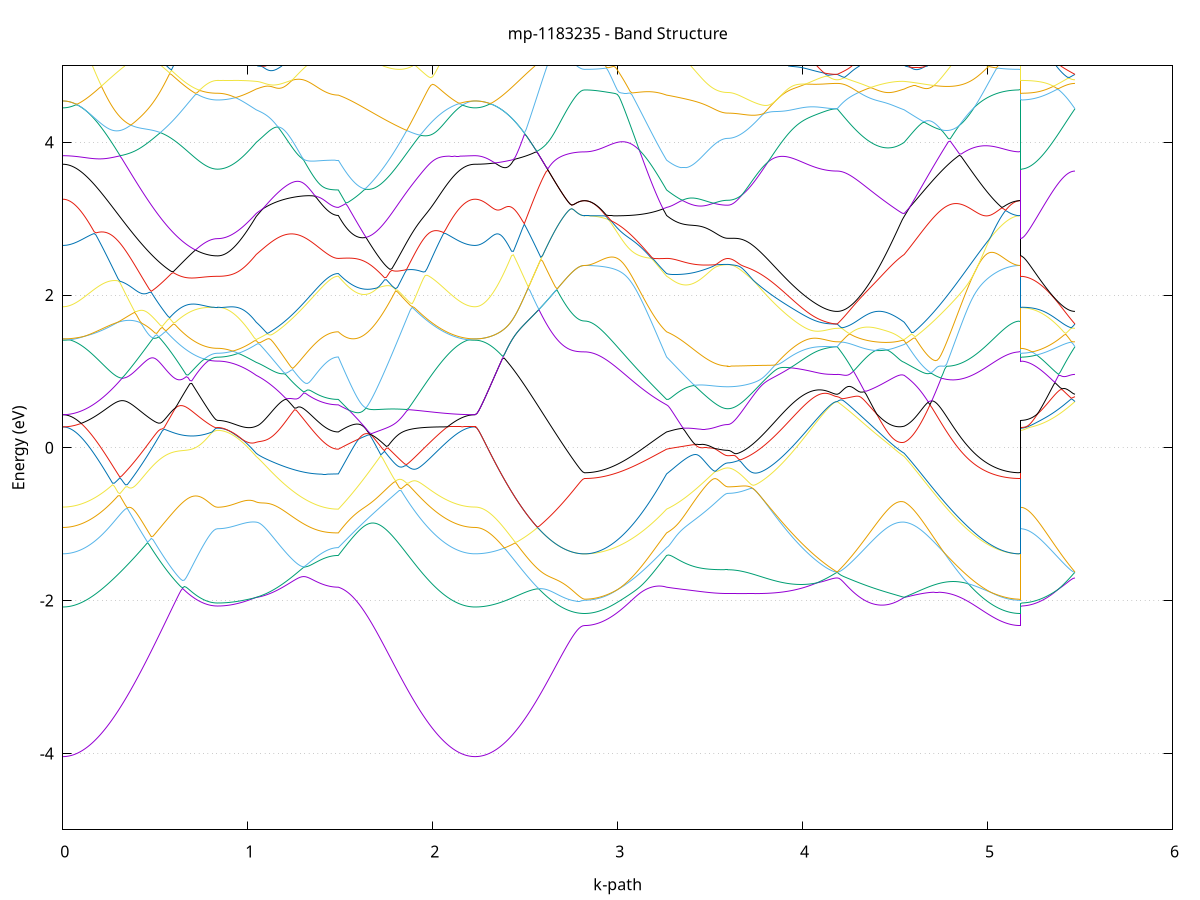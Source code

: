 set title 'mp-1183235 - Band Structure'
set xlabel 'k-path'
set ylabel 'Energy (eV)'
set grid y
set yrange [-5:5]
set terminal png size 800,600
set output 'mp-1183235_bands_gnuplot.png'
plot '-' using 1:2 with lines notitle, '-' using 1:2 with lines notitle, '-' using 1:2 with lines notitle, '-' using 1:2 with lines notitle, '-' using 1:2 with lines notitle, '-' using 1:2 with lines notitle, '-' using 1:2 with lines notitle, '-' using 1:2 with lines notitle, '-' using 1:2 with lines notitle, '-' using 1:2 with lines notitle, '-' using 1:2 with lines notitle, '-' using 1:2 with lines notitle, '-' using 1:2 with lines notitle, '-' using 1:2 with lines notitle, '-' using 1:2 with lines notitle, '-' using 1:2 with lines notitle, '-' using 1:2 with lines notitle, '-' using 1:2 with lines notitle, '-' using 1:2 with lines notitle, '-' using 1:2 with lines notitle, '-' using 1:2 with lines notitle, '-' using 1:2 with lines notitle, '-' using 1:2 with lines notitle, '-' using 1:2 with lines notitle, '-' using 1:2 with lines notitle, '-' using 1:2 with lines notitle, '-' using 1:2 with lines notitle, '-' using 1:2 with lines notitle, '-' using 1:2 with lines notitle, '-' using 1:2 with lines notitle, '-' using 1:2 with lines notitle, '-' using 1:2 with lines notitle, '-' using 1:2 with lines notitle, '-' using 1:2 with lines notitle, '-' using 1:2 with lines notitle, '-' using 1:2 with lines notitle, '-' using 1:2 with lines notitle, '-' using 1:2 with lines notitle, '-' using 1:2 with lines notitle, '-' using 1:2 with lines notitle, '-' using 1:2 with lines notitle, '-' using 1:2 with lines notitle, '-' using 1:2 with lines notitle, '-' using 1:2 with lines notitle, '-' using 1:2 with lines notitle, '-' using 1:2 with lines notitle, '-' using 1:2 with lines notitle, '-' using 1:2 with lines notitle
0.000000 -37.897033
0.009962 -37.897033
0.019924 -37.897033
0.029885 -37.896933
0.039847 -37.896833
0.049809 -37.896633
0.059771 -37.896533
0.069733 -37.896333
0.079695 -37.896133
0.089656 -37.895833
0.099618 -37.895533
0.109580 -37.895233
0.119542 -37.894933
0.129504 -37.894533
0.139466 -37.894133
0.149427 -37.893733
0.159389 -37.893333
0.169351 -37.892833
0.179313 -37.892333
0.189275 -37.891833
0.199237 -37.891233
0.209198 -37.890633
0.219160 -37.890133
0.229122 -37.889433
0.239084 -37.888833
0.249046 -37.888133
0.259007 -37.887433
0.268969 -37.886733
0.278931 -37.886033
0.288893 -37.885333
0.298855 -37.884533
0.308817 -37.883733
0.318778 -37.882933
0.328740 -37.882133
0.338702 -37.881333
0.348664 -37.880433
0.358626 -37.879533
0.368588 -37.878733
0.378549 -37.877833
0.388511 -37.876933
0.398473 -37.876033
0.408435 -37.875133
0.418397 -37.874133
0.428359 -37.873233
0.438320 -37.872233
0.448282 -37.871333
0.458244 -37.870333
0.468206 -37.869433
0.478168 -37.868433
0.488130 -37.867433
0.498091 -37.866433
0.508053 -37.865433
0.518015 -37.864533
0.527977 -37.863533
0.537939 -37.862533
0.547900 -37.861533
0.557862 -37.860533
0.567824 -37.859633
0.577786 -37.858633
0.587748 -37.857633
0.597710 -37.856633
0.607671 -37.855733
0.617633 -37.854733
0.627595 -37.853833
0.637557 -37.852933
0.647519 -37.851933
0.657481 -37.851033
0.667442 -37.850133
0.677404 -37.849233
0.687366 -37.848333
0.697328 -37.847533
0.707290 -37.846633
0.717252 -37.845833
0.727213 -37.845033
0.737175 -37.844333
0.747137 -37.843533
0.757099 -37.842833
0.767061 -37.842233
0.777022 -37.841633
0.786984 -37.840933
0.796946 -37.840533
0.806908 -37.840133
0.816870 -37.839933
0.826832 -37.839733
0.836793 -37.839633
0.836793 -37.839633
0.846749 -37.839633
0.856704 -37.839633
0.866660 -37.839633
0.876615 -37.839633
0.886571 -37.839633
0.896526 -37.839633
0.906481 -37.839633
0.916437 -37.839633
0.926392 -37.839633
0.936348 -37.839633
0.946303 -37.839633
0.956258 -37.839633
0.966214 -37.839733
0.976169 -37.839733
0.986125 -37.839733
0.996080 -37.839733
1.006035 -37.839733
1.015991 -37.839733
1.025946 -37.839733
1.035902 -37.839733
1.045857 -37.839733
1.045857 -37.839733
1.055721 -37.839733
1.065585 -37.839833
1.075449 -37.839933
1.085312 -37.840033
1.095176 -37.840133
1.105040 -37.840333
1.114904 -37.840533
1.124768 -37.840733
1.134631 -37.840933
1.144495 -37.841133
1.154359 -37.841233
1.164223 -37.841533
1.174087 -37.841733
1.183951 -37.842033
1.193814 -37.842133
1.203678 -37.842433
1.213542 -37.842633
1.223406 -37.842933
1.233270 -37.843133
1.243134 -37.843333
1.252997 -37.843533
1.262861 -37.843733
1.272725 -37.843933
1.282589 -37.844133
1.292453 -37.844333
1.302316 -37.844533
1.312180 -37.844733
1.322044 -37.844933
1.331908 -37.845033
1.341772 -37.845233
1.351636 -37.845333
1.361499 -37.845533
1.371363 -37.845633
1.381227 -37.845733
1.391091 -37.845833
1.400955 -37.845933
1.410819 -37.846033
1.420682 -37.846133
1.430546 -37.846133
1.440410 -37.846233
1.450274 -37.846233
1.460138 -37.846333
1.470001 -37.846333
1.479865 -37.846333
1.489729 -37.846333
1.489729 -37.846333
1.499723 -37.846933
1.509716 -37.847533
1.519710 -37.848133
1.529704 -37.848733
1.539698 -37.849433
1.549691 -37.850133
1.559685 -37.850833
1.569679 -37.851633
1.579672 -37.852433
1.589666 -37.853233
1.599660 -37.854033
1.609653 -37.854833
1.619647 -37.855733
1.629641 -37.856633
1.639634 -37.857533
1.649628 -37.858433
1.659622 -37.859333
1.669615 -37.860233
1.679609 -37.861233
1.689603 -37.862133
1.699596 -37.863133
1.709590 -37.864133
1.719584 -37.865033
1.729578 -37.866033
1.739571 -37.867033
1.749565 -37.868033
1.759559 -37.868933
1.769552 -37.869933
1.779546 -37.870933
1.789540 -37.871833
1.799533 -37.872833
1.809527 -37.873833
1.819521 -37.874733
1.829514 -37.875633
1.839508 -37.876633
1.849502 -37.877533
1.859495 -37.878433
1.869489 -37.879333
1.879483 -37.880233
1.889476 -37.881033
1.899470 -37.881933
1.909464 -37.882733
1.919458 -37.883533
1.929451 -37.884333
1.939445 -37.885133
1.949439 -37.885933
1.959432 -37.886633
1.969426 -37.887333
1.979420 -37.888033
1.989413 -37.888733
1.999407 -37.889333
2.009401 -37.890033
2.019394 -37.890633
2.029388 -37.891233
2.039382 -37.891733
2.049375 -37.892233
2.059369 -37.892833
2.069363 -37.893233
2.079356 -37.893733
2.089350 -37.894133
2.099344 -37.894533
2.109338 -37.894933
2.119331 -37.895233
2.129325 -37.895533
2.139319 -37.895833
2.149312 -37.896133
2.159306 -37.896333
2.169300 -37.896533
2.179293 -37.896633
2.189287 -37.896733
2.199281 -37.896933
2.209274 -37.897033
2.219268 -37.897033
2.229262 -37.897033
2.229262 -37.897033
2.239120 -37.897033
2.248979 -37.897033
2.258837 -37.896933
2.268696 -37.896833
2.278554 -37.896633
2.288413 -37.896533
2.298271 -37.896233
2.308130 -37.896033
2.317988 -37.895833
2.327847 -37.895533
2.337706 -37.895233
2.347564 -37.894833
2.357423 -37.894433
2.367281 -37.894033
2.377140 -37.893633
2.386998 -37.893133
2.396857 -37.892633
2.406715 -37.892133
2.416574 -37.891633
2.426432 -37.891033
2.436291 -37.890433
2.446149 -37.889833
2.456008 -37.889133
2.465866 -37.888533
2.475725 -37.887833
2.485583 -37.887133
2.495442 -37.886333
2.505301 -37.885633
2.515159 -37.884833
2.525018 -37.884033
2.534876 -37.883233
2.544735 -37.882333
2.554593 -37.881533
2.564452 -37.880633
2.574310 -37.879733
2.584169 -37.878733
2.594027 -37.877933
2.603886 -37.876933
2.613744 -37.876033
2.623603 -37.875033
2.633461 -37.874133
2.643320 -37.873133
2.653178 -37.872233
2.663037 -37.871233
2.672896 -37.870233
2.682754 -37.869333
2.692613 -37.868333
2.702471 -37.867433
2.712330 -37.866433
2.722188 -37.865533
2.732047 -37.864633
2.741905 -37.863833
2.751764 -37.863033
2.761622 -37.862333
2.771481 -37.861633
2.781339 -37.861033
2.791198 -37.860633
2.801056 -37.860233
2.810915 -37.860033
2.820773 -37.859933
2.820773 -37.859933
2.830637 -37.859933
2.840501 -37.859933
2.850365 -37.859833
2.860229 -37.859833
2.870093 -37.859733
2.879956 -37.859533
2.889820 -37.859433
2.899684 -37.859233
2.909548 -37.859133
2.919412 -37.858933
2.929276 -37.858633
2.939139 -37.858433
2.949003 -37.858133
2.958867 -37.857833
2.968731 -37.857533
2.978595 -37.857233
2.988458 -37.856833
2.998322 -37.856533
3.008186 -37.856133
3.018050 -37.855733
3.027914 -37.855233
3.037778 -37.854833
3.047641 -37.854333
3.057505 -37.853833
3.067369 -37.853333
3.077233 -37.852833
3.087097 -37.852333
3.096961 -37.851733
3.106824 -37.851233
3.116688 -37.850633
3.126552 -37.850033
3.136416 -37.849433
3.146280 -37.848833
3.156143 -37.848133
3.166007 -37.847533
3.175871 -37.846833
3.185735 -37.846133
3.195599 -37.845433
3.205463 -37.844733
3.215326 -37.844033
3.225190 -37.844433
3.235054 -37.844933
3.244918 -37.845333
3.254782 -37.845833
3.264645 -37.846333
3.264645 -37.846333
3.274370 -37.846633
3.284095 -37.847033
3.293820 -37.847533
3.303545 -37.847933
3.313270 -37.848433
3.322994 -37.848933
3.332719 -37.849533
3.342444 -37.850033
3.352169 -37.850533
3.361894 -37.850933
3.371618 -37.851433
3.381343 -37.851933
3.391068 -37.852333
3.400793 -37.852733
3.410518 -37.853133
3.420243 -37.853533
3.429967 -37.853933
3.439692 -37.854333
3.449417 -37.854633
3.459142 -37.854933
3.468867 -37.855233
3.478591 -37.855533
3.488316 -37.855833
3.498041 -37.856033
3.507766 -37.856233
3.517491 -37.856433
3.527216 -37.856633
3.536940 -37.856733
3.546665 -37.856833
3.556390 -37.857033
3.566115 -37.857033
3.575840 -37.857133
3.585564 -37.857133
3.595289 -37.857133
3.595289 -37.857133
3.605151 -37.857133
3.615013 -37.857133
3.624874 -37.857133
3.634736 -37.857033
3.644598 -37.856933
3.654460 -37.856933
3.664321 -37.856833
3.674183 -37.856633
3.684045 -37.856533
3.693906 -37.856433
3.703768 -37.856233
3.713630 -37.856133
3.723491 -37.855933
3.733353 -37.855733
3.743215 -37.855533
3.753077 -37.855233
3.762938 -37.855033
3.772800 -37.854733
3.782662 -37.854533
3.792523 -37.854233
3.802385 -37.853933
3.812247 -37.853633
3.822109 -37.853333
3.831970 -37.852933
3.841832 -37.852633
3.851694 -37.852233
3.861555 -37.851933
3.871417 -37.851533
3.881279 -37.851233
3.891140 -37.850733
3.901002 -37.850433
3.910864 -37.850033
3.920726 -37.849533
3.930587 -37.849133
3.940449 -37.848733
3.950311 -37.848333
3.960172 -37.847833
3.970034 -37.847433
3.979896 -37.846933
3.989758 -37.846533
3.999619 -37.846033
4.009481 -37.845533
4.019343 -37.845133
4.029204 -37.844633
4.039066 -37.844233
4.048928 -37.843733
4.058789 -37.843333
4.068651 -37.842933
4.078513 -37.842433
4.088375 -37.842033
4.098236 -37.841633
4.108098 -37.841333
4.117960 -37.840933
4.127821 -37.840633
4.137683 -37.840333
4.147545 -37.840133
4.157407 -37.839933
4.167268 -37.839733
4.177130 -37.839633
4.186992 -37.839533
4.186992 -37.839633
4.196780 -37.839633
4.206569 -37.839733
4.216358 -37.839733
4.226147 -37.839733
4.235936 -37.839833
4.245725 -37.839933
4.255513 -37.839933
4.265302 -37.840033
4.275091 -37.840133
4.284880 -37.840233
4.294669 -37.840333
4.304458 -37.840333
4.314246 -37.840433
4.324035 -37.840433
4.333824 -37.840533
4.343613 -37.840533
4.353402 -37.840633
4.363191 -37.840633
4.372979 -37.840633
4.382768 -37.840633
4.392557 -37.840633
4.402346 -37.840633
4.412135 -37.840633
4.421923 -37.840533
4.431712 -37.840533
4.441501 -37.840433
4.451290 -37.840433
4.461079 -37.840333
4.470868 -37.840233
4.480656 -37.840233
4.490445 -37.840133
4.500234 -37.840033
4.510023 -37.839933
4.519812 -37.839833
4.529601 -37.839733
4.539389 -37.839733
4.549178 -37.839733
4.549178 -37.839733
4.559142 -37.839733
4.569106 -37.839733
4.579070 -37.839833
4.589034 -37.839833
4.598998 -37.839833
4.608962 -37.839833
4.618926 -37.839833
4.628890 -37.839833
4.638854 -37.839833
4.648818 -37.839933
4.658782 -37.839933
4.668746 -37.839933
4.678710 -37.839933
4.688674 -37.839933
4.698638 -37.840433
4.708602 -37.840933
4.718566 -37.841533
4.728530 -37.842133
4.738494 -37.842733
4.748458 -37.843333
4.758421 -37.843933
4.768385 -37.844533
4.778349 -37.845133
4.788313 -37.845733
4.798277 -37.846333
4.808241 -37.846933
4.818205 -37.847533
4.828169 -37.848133
4.838133 -37.848733
4.848097 -37.849233
4.858061 -37.849833
4.868025 -37.850333
4.877989 -37.850933
4.887953 -37.851433
4.897917 -37.851933
4.907881 -37.852533
4.917845 -37.853033
4.927809 -37.853433
4.937773 -37.853933
4.947737 -37.854433
4.957701 -37.854833
4.967665 -37.855333
4.977629 -37.855733
4.987593 -37.856133
4.997557 -37.856533
5.007521 -37.856833
5.017485 -37.857133
5.027449 -37.857533
5.037413 -37.857833
5.047377 -37.858133
5.057340 -37.858433
5.067304 -37.858633
5.077268 -37.858833
5.087232 -37.859033
5.097196 -37.859233
5.107160 -37.859433
5.117124 -37.859533
5.127088 -37.859633
5.137052 -37.859833
5.147016 -37.859833
5.156980 -37.859933
5.166944 -37.859933
5.176908 -37.859933
5.176908 -37.839633
5.186767 -37.839633
5.196625 -37.839633
5.206484 -37.839533
5.216342 -37.839633
5.226201 -37.839633
5.236059 -37.839633
5.245918 -37.839633
5.255776 -37.839633
5.265635 -37.839633
5.275493 -37.839633
5.285352 -37.839633
5.295210 -37.839633
5.305069 -37.839633
5.314927 -37.839633
5.324786 -37.839633
5.334645 -37.839633
5.344503 -37.839633
5.354362 -37.839633
5.364220 -37.839633
5.374079 -37.839633
5.383937 -37.839633
5.393796 -37.839633
5.403654 -37.839633
5.413513 -37.839633
5.423371 -37.839533
5.433230 -37.839633
5.443088 -37.839633
5.452947 -37.839533
5.462805 -37.839633
5.472664 -37.839633
e
0.000000 -37.804333
0.009962 -37.804333
0.019924 -37.804433
0.029885 -37.804433
0.039847 -37.804433
0.049809 -37.804433
0.059771 -37.804533
0.069733 -37.804533
0.079695 -37.804533
0.089656 -37.804633
0.099618 -37.804433
0.109580 -37.804733
0.119542 -37.804833
0.129504 -37.804933
0.139466 -37.805033
0.149427 -37.805133
0.159389 -37.805233
0.169351 -37.805333
0.179313 -37.805433
0.189275 -37.805533
0.199237 -37.805633
0.209198 -37.805833
0.219160 -37.805933
0.229122 -37.806133
0.239084 -37.806233
0.249046 -37.806433
0.259007 -37.806633
0.268969 -37.806733
0.278931 -37.806933
0.288893 -37.807133
0.298855 -37.807333
0.308817 -37.807533
0.318778 -37.807833
0.328740 -37.808033
0.338702 -37.808233
0.348664 -37.808533
0.358626 -37.808833
0.368588 -37.809433
0.378549 -37.810033
0.388511 -37.810633
0.398473 -37.811133
0.408435 -37.811733
0.418397 -37.812333
0.428359 -37.812933
0.438320 -37.813533
0.448282 -37.814033
0.458244 -37.814633
0.468206 -37.815233
0.478168 -37.815833
0.488130 -37.816333
0.498091 -37.816933
0.508053 -37.817433
0.518015 -37.818033
0.527977 -37.818533
0.537939 -37.819133
0.547900 -37.819633
0.557862 -37.820133
0.567824 -37.820633
0.577786 -37.821133
0.587748 -37.821533
0.597710 -37.822033
0.607671 -37.822433
0.617633 -37.822933
0.627595 -37.823333
0.637557 -37.823733
0.647519 -37.824133
0.657481 -37.824533
0.667442 -37.824833
0.677404 -37.825133
0.687366 -37.825533
0.697328 -37.825833
0.707290 -37.826033
0.717252 -37.826333
0.727213 -37.826533
0.737175 -37.826833
0.747137 -37.827033
0.757099 -37.827133
0.767061 -37.827333
0.777022 -37.827433
0.786984 -37.827533
0.796946 -37.827633
0.806908 -37.827833
0.816870 -37.828033
0.826832 -37.828133
0.836793 -37.828233
0.836793 -37.828233
0.846749 -37.828233
0.856704 -37.828133
0.866660 -37.828133
0.876615 -37.828033
0.886571 -37.828133
0.896526 -37.828233
0.906481 -37.828433
0.916437 -37.828633
0.926392 -37.828733
0.936348 -37.829033
0.946303 -37.829233
0.956258 -37.829433
0.966214 -37.829733
0.976169 -37.830033
0.986125 -37.830333
0.996080 -37.830633
1.006035 -37.831033
1.015991 -37.831433
1.025946 -37.831733
1.035902 -37.832133
1.045857 -37.832633
1.045857 -37.832633
1.055721 -37.832933
1.065585 -37.833133
1.075449 -37.833433
1.085312 -37.833733
1.095176 -37.834033
1.105040 -37.834333
1.114904 -37.834633
1.124768 -37.834833
1.134631 -37.835133
1.144495 -37.835433
1.154359 -37.835633
1.164223 -37.835933
1.174087 -37.836133
1.183951 -37.836433
1.193814 -37.836633
1.203678 -37.836833
1.213542 -37.837033
1.223406 -37.837333
1.233270 -37.837533
1.243134 -37.837733
1.252997 -37.837933
1.262861 -37.838133
1.272725 -37.838233
1.282589 -37.838433
1.292453 -37.838633
1.302316 -37.838733
1.312180 -37.838933
1.322044 -37.839033
1.331908 -37.839233
1.341772 -37.839333
1.351636 -37.839433
1.361499 -37.839633
1.371363 -37.839733
1.381227 -37.839833
1.391091 -37.839833
1.400955 -37.839933
1.410819 -37.840033
1.420682 -37.840133
1.430546 -37.840133
1.440410 -37.840133
1.450274 -37.840233
1.460138 -37.840233
1.470001 -37.840333
1.479865 -37.840333
1.489729 -37.840333
1.489729 -37.840333
1.499723 -37.839533
1.509716 -37.838733
1.519710 -37.837933
1.529704 -37.837133
1.539698 -37.836333
1.549691 -37.835533
1.559685 -37.834633
1.569679 -37.833833
1.579672 -37.833033
1.589666 -37.832233
1.599660 -37.831333
1.609653 -37.830533
1.619647 -37.829733
1.629641 -37.828833
1.639634 -37.828033
1.649628 -37.827133
1.659622 -37.826333
1.669615 -37.825533
1.679609 -37.824633
1.689603 -37.823833
1.699596 -37.823033
1.709590 -37.822233
1.719584 -37.821333
1.729578 -37.820533
1.739571 -37.819733
1.749565 -37.818933
1.759559 -37.818133
1.769552 -37.817333
1.779546 -37.816533
1.789540 -37.815833
1.799533 -37.815033
1.809527 -37.814233
1.819521 -37.813533
1.829514 -37.812833
1.839508 -37.812033
1.849502 -37.811333
1.859495 -37.810633
1.869489 -37.809933
1.879483 -37.809333
1.889476 -37.808633
1.899470 -37.808033
1.909464 -37.807333
1.919458 -37.807133
1.929451 -37.807033
1.939445 -37.806833
1.949439 -37.806733
1.959432 -37.806533
1.969426 -37.806433
1.979420 -37.806233
1.989413 -37.806133
1.999407 -37.805933
2.009401 -37.805833
2.019394 -37.805733
2.029388 -37.805633
2.039382 -37.805533
2.049375 -37.805333
2.059369 -37.805233
2.069363 -37.805133
2.079356 -37.805033
2.089350 -37.805033
2.099344 -37.804933
2.109338 -37.804833
2.119331 -37.804733
2.129325 -37.804733
2.139319 -37.804633
2.149312 -37.804533
2.159306 -37.804533
2.169300 -37.804533
2.179293 -37.804233
2.189287 -37.804033
2.199281 -37.804433
2.209274 -37.804333
2.219268 -37.804333
2.229262 -37.804333
2.229262 -37.804333
2.239120 -37.804433
2.248979 -37.804333
2.258837 -37.804433
2.268696 -37.804533
2.278554 -37.804733
2.288413 -37.804933
2.298271 -37.804833
2.308130 -37.805333
2.317988 -37.805533
2.327847 -37.805833
2.337706 -37.806133
2.347564 -37.806533
2.357423 -37.806833
2.367281 -37.807233
2.377140 -37.807733
2.386998 -37.807933
2.396857 -37.808633
2.406715 -37.809133
2.416574 -37.809633
2.426432 -37.810233
2.436291 -37.810833
2.446149 -37.811433
2.456008 -37.812033
2.465866 -37.812633
2.475725 -37.813333
2.485583 -37.814033
2.495442 -37.814733
2.505301 -37.815533
2.515159 -37.816333
2.525018 -37.817033
2.534876 -37.817833
2.544735 -37.818733
2.554593 -37.819533
2.564452 -37.820433
2.574310 -37.821233
2.584169 -37.822133
2.594027 -37.823033
2.603886 -37.823933
2.613744 -37.824933
2.623603 -37.825833
2.633461 -37.826733
2.643320 -37.827733
2.653178 -37.828633
2.663037 -37.829633
2.672896 -37.830533
2.682754 -37.831533
2.692613 -37.832433
2.702471 -37.833433
2.712330 -37.834333
2.722188 -37.835233
2.732047 -37.836133
2.741905 -37.836933
2.751764 -37.837733
2.761622 -37.838433
2.771481 -37.839133
2.781339 -37.839633
2.791198 -37.840133
2.801056 -37.840233
2.810915 -37.840633
2.820773 -37.840733
2.820773 -37.840533
2.830637 -37.840733
2.840501 -37.840733
2.850365 -37.840733
2.860229 -37.840733
2.870093 -37.840733
2.879956 -37.840733
2.889820 -37.840733
2.899684 -37.840633
2.909548 -37.840733
2.919412 -37.840733
2.929276 -37.840733
2.939139 -37.840733
2.949003 -37.840733
2.958867 -37.840733
2.968731 -37.840733
2.978595 -37.840733
2.988458 -37.840733
2.998322 -37.840733
3.008186 -37.840733
3.018050 -37.840733
3.027914 -37.840833
3.037778 -37.840833
3.047641 -37.840933
3.057505 -37.840933
3.067369 -37.841033
3.077233 -37.841133
3.087097 -37.841233
3.096961 -37.841333
3.106824 -37.841433
3.116688 -37.841533
3.126552 -37.841733
3.136416 -37.841833
3.146280 -37.842033
3.156143 -37.842233
3.166007 -37.842533
3.175871 -37.842733
3.185735 -37.843033
3.195599 -37.843333
3.205463 -37.843733
3.215326 -37.844033
3.225190 -37.843333
3.235054 -37.842533
3.244918 -37.841833
3.254782 -37.841033
3.264645 -37.840333
3.264645 -37.840333
3.274370 -37.839933
3.284095 -37.839433
3.293820 -37.838933
3.303545 -37.838333
3.313270 -37.837733
3.322994 -37.837133
3.332719 -37.836633
3.342444 -37.836033
3.352169 -37.835433
3.361894 -37.834933
3.371618 -37.834433
3.381343 -37.833933
3.391068 -37.833433
3.400793 -37.833033
3.410518 -37.832533
3.420243 -37.832133
3.429967 -37.831733
3.439692 -37.831433
3.449417 -37.831033
3.459142 -37.830733
3.468867 -37.830433
3.478591 -37.830133
3.488316 -37.829933
3.498041 -37.829633
3.507766 -37.829433
3.517491 -37.829233
3.527216 -37.829133
3.536940 -37.828933
3.546665 -37.828833
3.556390 -37.828733
3.566115 -37.828733
3.575840 -37.828633
3.585564 -37.828633
3.595289 -37.828633
3.595289 -37.828633
3.605151 -37.828633
3.615013 -37.828533
3.624874 -37.828633
3.634736 -37.828633
3.644598 -37.828533
3.654460 -37.828533
3.664321 -37.828533
3.674183 -37.828533
3.684045 -37.828533
3.693906 -37.828533
3.703768 -37.828533
3.713630 -37.828533
3.723491 -37.828533
3.733353 -37.828433
3.743215 -37.828533
3.753077 -37.828533
3.762938 -37.828533
3.772800 -37.828433
3.782662 -37.828433
3.792523 -37.828433
3.802385 -37.828433
3.812247 -37.828433
3.822109 -37.828433
3.831970 -37.828433
3.841832 -37.828433
3.851694 -37.828333
3.861555 -37.828333
3.871417 -37.828333
3.881279 -37.828333
3.891140 -37.828233
3.901002 -37.828333
3.910864 -37.828333
3.920726 -37.828233
3.930587 -37.828233
3.940449 -37.828233
3.950311 -37.828233
3.960172 -37.828233
3.970034 -37.828233
3.979896 -37.828233
3.989758 -37.828133
3.999619 -37.828133
4.009481 -37.828133
4.019343 -37.828133
4.029204 -37.828033
4.039066 -37.828133
4.048928 -37.828133
4.058789 -37.828133
4.068651 -37.828133
4.078513 -37.828133
4.088375 -37.828033
4.098236 -37.828033
4.108098 -37.828033
4.117960 -37.828033
4.127821 -37.828033
4.137683 -37.828033
4.147545 -37.828033
4.157407 -37.828033
4.167268 -37.828033
4.177130 -37.828033
4.186992 -37.828033
4.186992 -37.828033
4.196780 -37.828033
4.206569 -37.828033
4.216358 -37.828033
4.226147 -37.828033
4.235936 -37.828033
4.245725 -37.827933
4.255513 -37.827833
4.265302 -37.827833
4.275091 -37.827833
4.284880 -37.827733
4.294669 -37.827733
4.304458 -37.827833
4.314246 -37.827833
4.324035 -37.827833
4.333824 -37.827933
4.343613 -37.827933
4.353402 -37.828033
4.363191 -37.828133
4.372979 -37.828233
4.382768 -37.828333
4.392557 -37.828533
4.402346 -37.828633
4.412135 -37.828833
4.421923 -37.829033
4.431712 -37.829233
4.441501 -37.829533
4.451290 -37.829733
4.461079 -37.830033
4.470868 -37.830233
4.480656 -37.830533
4.490445 -37.830833
4.500234 -37.831133
4.510023 -37.831433
4.519812 -37.831733
4.529601 -37.832033
4.539389 -37.832333
4.549178 -37.832633
4.549178 -37.832633
4.559142 -37.833033
4.569106 -37.833433
4.579070 -37.833933
4.589034 -37.834433
4.598998 -37.834933
4.608962 -37.835433
4.618926 -37.835933
4.628890 -37.836433
4.638854 -37.836933
4.648818 -37.837533
4.658782 -37.838133
4.668746 -37.838633
4.678710 -37.839233
4.688674 -37.839833
4.698638 -37.839933
4.708602 -37.839933
4.718566 -37.840033
4.728530 -37.840033
4.738494 -37.840033
4.748458 -37.840033
4.758421 -37.840133
4.768385 -37.840133
4.778349 -37.840133
4.788313 -37.840133
4.798277 -37.840133
4.808241 -37.840233
4.818205 -37.840233
4.828169 -37.840233
4.838133 -37.840233
4.848097 -37.840233
4.858061 -37.840333
4.868025 -37.840333
4.877989 -37.840333
4.887953 -37.840333
4.897917 -37.840433
4.907881 -37.840433
4.917845 -37.840433
4.927809 -37.840433
4.937773 -37.840433
4.947737 -37.840533
4.957701 -37.840533
4.967665 -37.840533
4.977629 -37.840533
4.987593 -37.840533
4.997557 -37.840633
5.007521 -37.840633
5.017485 -37.840433
5.027449 -37.840433
5.037413 -37.840633
5.047377 -37.840633
5.057340 -37.840633
5.067304 -37.840733
5.077268 -37.840733
5.087232 -37.840733
5.097196 -37.840733
5.107160 -37.840633
5.117124 -37.840733
5.127088 -37.840633
5.137052 -37.840733
5.147016 -37.840733
5.156980 -37.840733
5.166944 -37.840733
5.176908 -37.840733
5.176908 -37.828233
5.186767 -37.828233
5.196625 -37.828233
5.206484 -37.828133
5.216342 -37.828233
5.226201 -37.828233
5.236059 -37.828233
5.245918 -37.828233
5.255776 -37.828233
5.265635 -37.828233
5.275493 -37.828233
5.285352 -37.828133
5.295210 -37.828133
5.305069 -37.828133
5.314927 -37.828133
5.324786 -37.828133
5.334645 -37.828133
5.344503 -37.828133
5.354362 -37.828133
5.364220 -37.828133
5.374079 -37.828133
5.383937 -37.828133
5.393796 -37.828133
5.403654 -37.828133
5.413513 -37.828133
5.423371 -37.828033
5.433230 -37.828033
5.443088 -37.828033
5.452947 -37.828033
5.462805 -37.828033
5.472664 -37.828033
e
0.000000 -37.796733
0.009962 -37.796733
0.019924 -37.796733
0.029885 -37.796833
0.039847 -37.796933
0.049809 -37.796933
0.059771 -37.797133
0.069733 -37.797233
0.079695 -37.797433
0.089656 -37.797633
0.099618 -37.797733
0.109580 -37.798033
0.119542 -37.798233
0.129504 -37.798533
0.139466 -37.798833
0.149427 -37.799133
0.159389 -37.799433
0.169351 -37.799733
0.179313 -37.800133
0.189275 -37.800533
0.199237 -37.800933
0.209198 -37.801333
0.219160 -37.801733
0.229122 -37.802133
0.239084 -37.802633
0.249046 -37.803033
0.259007 -37.803533
0.268969 -37.804033
0.278931 -37.804533
0.288893 -37.805033
0.298855 -37.805533
0.308817 -37.806133
0.318778 -37.806633
0.328740 -37.807233
0.338702 -37.807733
0.348664 -37.808333
0.358626 -37.808733
0.368588 -37.809033
0.378549 -37.809233
0.388511 -37.809533
0.398473 -37.809833
0.408435 -37.810133
0.418397 -37.810433
0.428359 -37.810733
0.438320 -37.811033
0.448282 -37.811433
0.458244 -37.811733
0.468206 -37.812133
0.478168 -37.812433
0.488130 -37.812833
0.498091 -37.813233
0.508053 -37.813533
0.518015 -37.813933
0.527977 -37.814333
0.537939 -37.814833
0.547900 -37.815233
0.557862 -37.815633
0.567824 -37.816133
0.577786 -37.816533
0.587748 -37.817033
0.597710 -37.817433
0.607671 -37.817933
0.617633 -37.818433
0.627595 -37.818933
0.637557 -37.819433
0.647519 -37.819933
0.657481 -37.820433
0.667442 -37.821033
0.677404 -37.821533
0.687366 -37.822033
0.697328 -37.822633
0.707290 -37.823133
0.717252 -37.823633
0.727213 -37.824233
0.737175 -37.824733
0.747137 -37.825233
0.757099 -37.825733
0.767061 -37.826233
0.777022 -37.826733
0.786984 -37.827033
0.796946 -37.827433
0.806908 -37.827733
0.816870 -37.827833
0.826832 -37.827833
0.836793 -37.827833
0.836793 -37.827833
0.846749 -37.827833
0.856704 -37.827933
0.866660 -37.827933
0.876615 -37.828033
0.886571 -37.827933
0.896526 -37.827833
0.906481 -37.827633
0.916437 -37.827533
0.926392 -37.827333
0.936348 -37.827133
0.946303 -37.826933
0.956258 -37.826633
0.966214 -37.826433
0.976169 -37.826133
0.986125 -37.825833
0.996080 -37.825533
1.006035 -37.825133
1.015991 -37.824833
1.025946 -37.824433
1.035902 -37.824033
1.045857 -37.823633
1.045857 -37.823633
1.055721 -37.823333
1.065585 -37.823033
1.075449 -37.822633
1.085312 -37.822333
1.095176 -37.821933
1.105040 -37.821433
1.114904 -37.821033
1.124768 -37.820633
1.134631 -37.820133
1.144495 -37.819733
1.154359 -37.819233
1.164223 -37.818833
1.174087 -37.818433
1.183951 -37.817933
1.193814 -37.817533
1.203678 -37.817033
1.213542 -37.816633
1.223406 -37.816233
1.233270 -37.815833
1.243134 -37.815433
1.252997 -37.815033
1.262861 -37.814633
1.272725 -37.814333
1.282589 -37.813933
1.292453 -37.813633
1.302316 -37.813333
1.312180 -37.813033
1.322044 -37.812733
1.331908 -37.812433
1.341772 -37.812133
1.351636 -37.811933
1.361499 -37.811633
1.371363 -37.811433
1.381227 -37.811233
1.391091 -37.811033
1.400955 -37.810933
1.410819 -37.810733
1.420682 -37.810633
1.430546 -37.810533
1.440410 -37.810333
1.450274 -37.810333
1.460138 -37.810233
1.470001 -37.810233
1.479865 -37.810233
1.489729 -37.810033
1.489729 -37.810133
1.499723 -37.810433
1.509716 -37.810533
1.519710 -37.810733
1.529704 -37.810933
1.539698 -37.811033
1.549691 -37.811133
1.559685 -37.811133
1.569679 -37.811333
1.579672 -37.811333
1.589666 -37.811333
1.599660 -37.811333
1.609653 -37.811333
1.619647 -37.811333
1.629641 -37.811333
1.639634 -37.811233
1.649628 -37.811233
1.659622 -37.811133
1.669615 -37.811033
1.679609 -37.810933
1.689603 -37.810833
1.699596 -37.810733
1.709590 -37.810533
1.719584 -37.810433
1.729578 -37.810333
1.739571 -37.810133
1.749565 -37.810033
1.759559 -37.809633
1.769552 -37.809733
1.779546 -37.809533
1.789540 -37.809333
1.799533 -37.809233
1.809527 -37.809033
1.819521 -37.808833
1.829514 -37.808733
1.839508 -37.808533
1.849502 -37.808333
1.859495 -37.808133
1.869489 -37.808033
1.879483 -37.807833
1.889476 -37.807633
1.899470 -37.807533
1.909464 -37.807333
1.919458 -37.806733
1.929451 -37.806133
1.939445 -37.805533
1.949439 -37.804933
1.959432 -37.804433
1.969426 -37.803933
1.979420 -37.803333
1.989413 -37.802833
1.999407 -37.802333
2.009401 -37.801933
2.019394 -37.801433
2.029388 -37.801033
2.039382 -37.800633
2.049375 -37.800233
2.059369 -37.799833
2.069363 -37.799533
2.079356 -37.799133
2.089350 -37.798833
2.099344 -37.798533
2.109338 -37.798333
2.119331 -37.798033
2.129325 -37.797833
2.139319 -37.797633
2.149312 -37.797433
2.159306 -37.797233
2.169300 -37.797133
2.179293 -37.796833
2.189287 -37.796533
2.199281 -37.796833
2.209274 -37.796633
2.219268 -37.796733
2.229262 -37.796733
2.229262 -37.796733
2.239120 -37.796733
2.248979 -37.796633
2.258837 -37.796733
2.268696 -37.796633
2.278554 -37.796733
2.288413 -37.796733
2.298271 -37.796533
2.308130 -37.796733
2.317988 -37.796733
2.327847 -37.796733
2.337706 -37.796733
2.347564 -37.796733
2.357423 -37.796733
2.367281 -37.796733
2.377140 -37.796733
2.386998 -37.796633
2.396857 -37.796733
2.406715 -37.796733
2.416574 -37.796733
2.426432 -37.796733
2.436291 -37.796733
2.446149 -37.796833
2.456008 -37.796833
2.465866 -37.796833
2.475725 -37.796833
2.485583 -37.796833
2.495442 -37.796833
2.505301 -37.796833
2.515159 -37.796833
2.525018 -37.796833
2.534876 -37.796833
2.544735 -37.796833
2.554593 -37.796833
2.564452 -37.796833
2.574310 -37.796833
2.584169 -37.796533
2.594027 -37.796833
2.603886 -37.796833
2.613744 -37.796933
2.623603 -37.796933
2.633461 -37.796933
2.643320 -37.796933
2.653178 -37.796933
2.663037 -37.796933
2.672896 -37.796933
2.682754 -37.796933
2.692613 -37.796933
2.702471 -37.796933
2.712330 -37.796933
2.722188 -37.796933
2.732047 -37.796933
2.741905 -37.796933
2.751764 -37.796933
2.761622 -37.796933
2.771481 -37.796933
2.781339 -37.796933
2.791198 -37.796933
2.801056 -37.796633
2.810915 -37.796933
2.820773 -37.796933
2.820773 -37.796733
2.830637 -37.796933
2.840501 -37.797033
2.850365 -37.797033
2.860229 -37.797133
2.870093 -37.797233
2.879956 -37.797333
2.889820 -37.797433
2.899684 -37.797333
2.909548 -37.797833
2.919412 -37.798033
2.929276 -37.798233
2.939139 -37.798433
2.949003 -37.798733
2.958867 -37.799033
2.968731 -37.799233
2.978595 -37.799633
2.988458 -37.799933
2.998322 -37.800233
3.008186 -37.800633
3.018050 -37.800933
3.027914 -37.801333
3.037778 -37.801733
3.047641 -37.802133
3.057505 -37.802533
3.067369 -37.802933
3.077233 -37.803333
3.087097 -37.803733
3.096961 -37.804133
3.106824 -37.804533
3.116688 -37.805033
3.126552 -37.805433
3.136416 -37.805833
3.146280 -37.806233
3.156143 -37.806633
3.166007 -37.807033
3.175871 -37.807433
3.185735 -37.807833
3.195599 -37.808133
3.205463 -37.808533
3.215326 -37.808833
3.225190 -37.809133
3.235054 -37.809433
3.244918 -37.809633
3.254782 -37.809833
3.264645 -37.810133
3.264645 -37.810133
3.274370 -37.810233
3.284095 -37.810333
3.293820 -37.810433
3.303545 -37.810533
3.313270 -37.810533
3.322994 -37.810633
3.332719 -37.810733
3.342444 -37.810833
3.352169 -37.810833
3.361894 -37.810933
3.371618 -37.810933
3.381343 -37.810933
3.391068 -37.811033
3.400793 -37.811033
3.410518 -37.811033
3.420243 -37.811033
3.429967 -37.811033
3.439692 -37.811033
3.449417 -37.811133
3.459142 -37.811133
3.468867 -37.811133
3.478591 -37.811133
3.488316 -37.811033
3.498041 -37.811033
3.507766 -37.811033
3.517491 -37.811033
3.527216 -37.811033
3.536940 -37.811033
3.546665 -37.811033
3.556390 -37.811033
3.566115 -37.811033
3.575840 -37.811033
3.585564 -37.811033
3.595289 -37.811033
3.595289 -37.811033
3.605151 -37.811033
3.615013 -37.811033
3.624874 -37.811033
3.634736 -37.811133
3.644598 -37.811133
3.654460 -37.811233
3.664321 -37.811333
3.674183 -37.811433
3.684045 -37.811633
3.693906 -37.811733
3.703768 -37.811933
3.713630 -37.812033
3.723491 -37.812233
3.733353 -37.812333
3.743215 -37.812633
3.753077 -37.812833
3.762938 -37.813033
3.772800 -37.813333
3.782662 -37.813533
3.792523 -37.813833
3.802385 -37.814033
3.812247 -37.814433
3.822109 -37.814733
3.831970 -37.815033
3.841832 -37.815333
3.851694 -37.815633
3.861555 -37.816033
3.871417 -37.816433
3.881279 -37.816733
3.891140 -37.817033
3.901002 -37.817533
3.910864 -37.817933
3.920726 -37.818333
3.930587 -37.818733
3.940449 -37.819133
3.950311 -37.819533
3.960172 -37.820033
3.970034 -37.820433
3.979896 -37.820833
3.989758 -37.821333
3.999619 -37.821733
4.009481 -37.822233
4.019343 -37.822633
4.029204 -37.823033
4.039066 -37.823533
4.048928 -37.824033
4.058789 -37.824433
4.068651 -37.824833
4.078513 -37.825233
4.088375 -37.825633
4.098236 -37.826033
4.108098 -37.826433
4.117960 -37.826733
4.127821 -37.827033
4.137683 -37.827333
4.147545 -37.827633
4.157407 -37.827733
4.167268 -37.827933
4.177130 -37.827933
4.186992 -37.827933
4.186992 -37.828033
4.196780 -37.828033
4.206569 -37.828033
4.216358 -37.827933
4.226147 -37.827933
4.235936 -37.827933
4.245725 -37.827833
4.255513 -37.827833
4.265302 -37.827833
4.275091 -37.827833
4.284880 -37.827733
4.294669 -37.827733
4.304458 -37.827633
4.314246 -37.827533
4.324035 -37.827433
4.333824 -37.827333
4.343613 -37.827233
4.353402 -37.827133
4.363191 -37.827033
4.372979 -37.826933
4.382768 -37.826833
4.392557 -37.826633
4.402346 -37.826533
4.412135 -37.826333
4.421923 -37.826233
4.431712 -37.826033
4.441501 -37.825933
4.451290 -37.825733
4.461079 -37.825533
4.470868 -37.825333
4.480656 -37.825133
4.490445 -37.824933
4.500234 -37.824733
4.510023 -37.824533
4.519812 -37.824333
4.529601 -37.824033
4.539389 -37.823933
4.549178 -37.823633
4.549178 -37.823633
4.559142 -37.823233
4.569106 -37.822833
4.579070 -37.822333
4.589034 -37.821933
4.598998 -37.821433
4.608962 -37.820933
4.618926 -37.820433
4.628890 -37.819933
4.638854 -37.819333
4.648818 -37.818833
4.658782 -37.818333
4.668746 -37.817833
4.678710 -37.817233
4.688674 -37.816633
4.698638 -37.816133
4.708602 -37.815433
4.718566 -37.814933
4.728530 -37.814333
4.738494 -37.813833
4.748458 -37.813233
4.758421 -37.812633
4.768385 -37.812033
4.778349 -37.811433
4.788313 -37.810833
4.798277 -37.810333
4.808241 -37.809733
4.818205 -37.809133
4.828169 -37.808533
4.838133 -37.808033
4.848097 -37.807433
4.858061 -37.806933
4.868025 -37.806333
4.877989 -37.805833
4.887953 -37.805333
4.897917 -37.804833
4.907881 -37.804333
4.917845 -37.803833
4.927809 -37.803133
4.937773 -37.802833
4.947737 -37.802433
4.957701 -37.801933
4.967665 -37.801533
4.977629 -37.801133
4.987593 -37.800733
4.997557 -37.800333
5.007521 -37.800033
5.017485 -37.799533
5.027449 -37.799233
5.037413 -37.799033
5.047377 -37.798733
5.057340 -37.798533
5.067304 -37.798233
5.077268 -37.798033
5.087232 -37.797833
5.097196 -37.797633
5.107160 -37.797033
5.117124 -37.797333
5.127088 -37.796833
5.137052 -37.797133
5.147016 -37.797033
5.156980 -37.797033
5.166944 -37.796933
5.176908 -37.796933
5.176908 -37.827833
5.186767 -37.827833
5.196625 -37.827833
5.206484 -37.827833
5.216342 -37.827833
5.226201 -37.827833
5.236059 -37.827833
5.245918 -37.827833
5.255776 -37.827933
5.265635 -37.827933
5.275493 -37.827933
5.285352 -37.827933
5.295210 -37.827933
5.305069 -37.827933
5.314927 -37.827933
5.324786 -37.827933
5.334645 -37.827933
5.344503 -37.827933
5.354362 -37.827933
5.364220 -37.827933
5.374079 -37.827933
5.383937 -37.827933
5.393796 -37.827933
5.403654 -37.827933
5.413513 -37.828033
5.423371 -37.827933
5.433230 -37.828033
5.443088 -37.828033
5.452947 -37.827933
5.462805 -37.828033
5.472664 -37.828033
e
0.000000 -35.057333
0.009962 -35.057333
0.019924 -35.057333
0.029885 -35.057333
0.039847 -35.057333
0.049809 -35.057333
0.059771 -35.057333
0.069733 -35.057333
0.079695 -35.057333
0.089656 -35.057333
0.099618 -35.057333
0.109580 -35.057433
0.119542 -35.057433
0.129504 -35.057433
0.139466 -35.057533
0.149427 -35.057533
0.159389 -35.057533
0.169351 -35.057533
0.179313 -35.057633
0.189275 -35.057633
0.199237 -35.057633
0.209198 -35.057733
0.219160 -35.057733
0.229122 -35.057733
0.239084 -35.057833
0.249046 -35.057833
0.259007 -35.057933
0.268969 -35.057933
0.278931 -35.057933
0.288893 -35.058033
0.298855 -35.058033
0.308817 -35.058033
0.318778 -35.058133
0.328740 -35.058133
0.338702 -35.058233
0.348664 -35.058233
0.358626 -35.058233
0.368588 -35.058333
0.378549 -35.058333
0.388511 -35.058333
0.398473 -35.058433
0.408435 -35.058433
0.418397 -35.058433
0.428359 -35.058533
0.438320 -35.058533
0.448282 -35.058533
0.458244 -35.058633
0.468206 -35.058633
0.478168 -35.058633
0.488130 -35.058733
0.498091 -35.058733
0.508053 -35.058733
0.518015 -35.058733
0.527977 -35.058833
0.537939 -35.058833
0.547900 -35.058833
0.557862 -35.058833
0.567824 -35.058833
0.577786 -35.058933
0.587748 -35.058933
0.597710 -35.058933
0.607671 -35.058933
0.617633 -35.058933
0.627595 -35.058933
0.637557 -35.059033
0.647519 -35.059033
0.657481 -35.059033
0.667442 -35.059033
0.677404 -35.059033
0.687366 -35.059033
0.697328 -35.059033
0.707290 -35.059033
0.717252 -35.059033
0.727213 -35.059033
0.737175 -35.059033
0.747137 -35.059033
0.757099 -35.059133
0.767061 -35.059133
0.777022 -35.059133
0.786984 -35.059033
0.796946 -35.059033
0.806908 -35.059133
0.816870 -35.059133
0.826832 -35.059133
0.836793 -35.059133
0.836793 -35.059133
0.846749 -35.059133
0.856704 -35.059133
0.866660 -35.059133
0.876615 -35.059133
0.886571 -35.059133
0.896526 -35.059133
0.906481 -35.059133
0.916437 -35.059133
0.926392 -35.059133
0.936348 -35.059133
0.946303 -35.059133
0.956258 -35.059133
0.966214 -35.059233
0.976169 -35.059233
0.986125 -35.059233
0.996080 -35.059233
1.006035 -35.059233
1.015991 -35.059233
1.025946 -35.059233
1.035902 -35.059333
1.045857 -35.059333
1.045857 -35.059333
1.055721 -35.059333
1.065585 -35.059333
1.075449 -35.059333
1.085312 -35.059333
1.095176 -35.059333
1.105040 -35.059333
1.114904 -35.059433
1.124768 -35.059433
1.134631 -35.059433
1.144495 -35.059433
1.154359 -35.059333
1.164223 -35.059433
1.174087 -35.059433
1.183951 -35.059433
1.193814 -35.059433
1.203678 -35.059433
1.213542 -35.059433
1.223406 -35.059533
1.233270 -35.059533
1.243134 -35.059533
1.252997 -35.059533
1.262861 -35.059533
1.272725 -35.059533
1.282589 -35.059533
1.292453 -35.059533
1.302316 -35.059533
1.312180 -35.059533
1.322044 -35.059533
1.331908 -35.059533
1.341772 -35.059533
1.351636 -35.059533
1.361499 -35.059633
1.371363 -35.059633
1.381227 -35.059633
1.391091 -35.059533
1.400955 -35.059633
1.410819 -35.059633
1.420682 -35.059633
1.430546 -35.059633
1.440410 -35.059533
1.450274 -35.059633
1.460138 -35.059633
1.470001 -35.059633
1.479865 -35.059633
1.489729 -35.059533
1.489729 -35.059633
1.499723 -35.059633
1.509716 -35.059633
1.519710 -35.059533
1.529704 -35.059533
1.539698 -35.059533
1.549691 -35.059533
1.559685 -35.059533
1.569679 -35.059533
1.579672 -35.059433
1.589666 -35.059433
1.599660 -35.059433
1.609653 -35.059433
1.619647 -35.059433
1.629641 -35.059333
1.639634 -35.059333
1.649628 -35.059333
1.659622 -35.059233
1.669615 -35.059233
1.679609 -35.059233
1.689603 -35.059133
1.699596 -35.059133
1.709590 -35.059133
1.719584 -35.059033
1.729578 -35.059033
1.739571 -35.058933
1.749565 -35.058933
1.759559 -35.058833
1.769552 -35.058833
1.779546 -35.058833
1.789540 -35.058733
1.799533 -35.058733
1.809527 -35.058633
1.819521 -35.058633
1.829514 -35.058533
1.839508 -35.058533
1.849502 -35.058433
1.859495 -35.058433
1.869489 -35.058333
1.879483 -35.058333
1.889476 -35.058333
1.899470 -35.058233
1.909464 -35.058233
1.919458 -35.058133
1.929451 -35.058133
1.939445 -35.058033
1.949439 -35.058033
1.959432 -35.057933
1.969426 -35.057933
1.979420 -35.057833
1.989413 -35.057833
1.999407 -35.057733
2.009401 -35.057733
2.019394 -35.057733
2.029388 -35.057733
2.039382 -35.057633
2.049375 -35.057633
2.059369 -35.057533
2.069363 -35.057533
2.079356 -35.057533
2.089350 -35.057533
2.099344 -35.057433
2.109338 -35.057433
2.119331 -35.057433
2.129325 -35.057433
2.139319 -35.057333
2.149312 -35.057333
2.159306 -35.057333
2.169300 -35.057333
2.179293 -35.057233
2.189287 -35.057233
2.199281 -35.057333
2.209274 -35.057333
2.219268 -35.057333
2.229262 -35.057333
2.229262 -35.057333
2.239120 -35.057333
2.248979 -35.057333
2.258837 -35.057333
2.268696 -35.057333
2.278554 -35.057333
2.288413 -35.057333
2.298271 -35.057133
2.308130 -35.057433
2.317988 -35.057433
2.327847 -35.057433
2.337706 -35.057433
2.347564 -35.057533
2.357423 -35.057533
2.367281 -35.057533
2.377140 -35.057633
2.386998 -35.057533
2.396857 -35.057733
2.406715 -35.057733
2.416574 -35.057833
2.426432 -35.057833
2.436291 -35.057933
2.446149 -35.057933
2.456008 -35.058033
2.465866 -35.058033
2.475725 -35.058133
2.485583 -35.058133
2.495442 -35.058233
2.505301 -35.058233
2.515159 -35.058333
2.525018 -35.058333
2.534876 -35.058433
2.544735 -35.058533
2.554593 -35.058533
2.564452 -35.058633
2.574310 -35.058633
2.584169 -35.058633
2.594027 -35.058733
2.603886 -35.058833
2.613744 -35.058833
2.623603 -35.058933
2.633461 -35.058933
2.643320 -35.059033
2.653178 -35.059033
2.663037 -35.059133
2.672896 -35.059133
2.682754 -35.059133
2.692613 -35.059233
2.702471 -35.059233
2.712330 -35.059233
2.722188 -35.059333
2.732047 -35.059333
2.741905 -35.059333
2.751764 -35.059333
2.761622 -35.059433
2.771481 -35.059433
2.781339 -35.059433
2.791198 -35.059433
2.801056 -35.059333
2.810915 -35.059433
2.820773 -35.059433
2.820773 -35.059333
2.830637 -35.059433
2.840501 -35.059433
2.850365 -35.059433
2.860229 -35.059433
2.870093 -35.059433
2.879956 -35.059433
2.889820 -35.059433
2.899684 -35.059433
2.909548 -35.059433
2.919412 -35.059433
2.929276 -35.059433
2.939139 -35.059433
2.949003 -35.059533
2.958867 -35.059533
2.968731 -35.059533
2.978595 -35.059533
2.988458 -35.059533
2.998322 -35.059533
3.008186 -35.059533
3.018050 -35.059533
3.027914 -35.059533
3.037778 -35.059533
3.047641 -35.059533
3.057505 -35.059533
3.067369 -35.059633
3.077233 -35.059633
3.087097 -35.059633
3.096961 -35.059633
3.106824 -35.059633
3.116688 -35.059633
3.126552 -35.059633
3.136416 -35.059633
3.146280 -35.059633
3.156143 -35.059633
3.166007 -35.059633
3.175871 -35.059633
3.185735 -35.059633
3.195599 -35.059633
3.205463 -35.059633
3.215326 -35.059633
3.225190 -35.059633
3.235054 -35.059633
3.244918 -35.059633
3.254782 -35.059633
3.264645 -35.059633
3.264645 -35.059633
3.274370 -35.059633
3.284095 -35.059633
3.293820 -35.059633
3.303545 -35.059633
3.313270 -35.059533
3.322994 -35.059533
3.332719 -35.059533
3.342444 -35.059533
3.352169 -35.059533
3.361894 -35.059533
3.371618 -35.059533
3.381343 -35.059533
3.391068 -35.059533
3.400793 -35.059533
3.410518 -35.059433
3.420243 -35.059433
3.429967 -35.059433
3.439692 -35.059433
3.449417 -35.059433
3.459142 -35.059433
3.468867 -35.059433
3.478591 -35.059433
3.488316 -35.059433
3.498041 -35.059333
3.507766 -35.059333
3.517491 -35.059333
3.527216 -35.059333
3.536940 -35.059333
3.546665 -35.059333
3.556390 -35.059333
3.566115 -35.059333
3.575840 -35.059333
3.585564 -35.059333
3.595289 -35.059333
3.595289 -35.059333
3.605151 -35.059333
3.615013 -35.059333
3.624874 -35.059333
3.634736 -35.059333
3.644598 -35.059333
3.654460 -35.059333
3.664321 -35.059333
3.674183 -35.059333
3.684045 -35.059333
3.693906 -35.059333
3.703768 -35.059333
3.713630 -35.059333
3.723491 -35.059333
3.733353 -35.059333
3.743215 -35.059333
3.753077 -35.059333
3.762938 -35.059333
3.772800 -35.059333
3.782662 -35.059233
3.792523 -35.059233
3.802385 -35.059233
3.812247 -35.059233
3.822109 -35.059233
3.831970 -35.059233
3.841832 -35.059233
3.851694 -35.059233
3.861555 -35.059233
3.871417 -35.059233
3.881279 -35.059233
3.891140 -35.059233
3.901002 -35.059233
3.910864 -35.059233
3.920726 -35.059233
3.930587 -35.059233
3.940449 -35.059233
3.950311 -35.059133
3.960172 -35.059133
3.970034 -35.059133
3.979896 -35.059133
3.989758 -35.059133
3.999619 -35.059133
4.009481 -35.059133
4.019343 -35.059133
4.029204 -35.059133
4.039066 -35.059133
4.048928 -35.059133
4.058789 -35.059133
4.068651 -35.059133
4.078513 -35.059133
4.088375 -35.059133
4.098236 -35.059133
4.108098 -35.059133
4.117960 -35.059133
4.127821 -35.059133
4.137683 -35.059133
4.147545 -35.059133
4.157407 -35.059133
4.167268 -35.059133
4.177130 -35.059033
4.186992 -35.059033
4.186992 -35.059133
4.196780 -35.059133
4.206569 -35.059133
4.216358 -35.059133
4.226147 -35.059133
4.235936 -35.059133
4.245725 -35.059133
4.255513 -35.059033
4.265302 -35.059133
4.275091 -35.059133
4.284880 -35.059133
4.294669 -35.059133
4.304458 -35.059133
4.314246 -35.059133
4.324035 -35.059133
4.333824 -35.059133
4.343613 -35.059133
4.353402 -35.059133
4.363191 -35.059133
4.372979 -35.059133
4.382768 -35.059133
4.392557 -35.059133
4.402346 -35.059133
4.412135 -35.059133
4.421923 -35.059133
4.431712 -35.059233
4.441501 -35.059233
4.451290 -35.059233
4.461079 -35.059233
4.470868 -35.059233
4.480656 -35.059233
4.490445 -35.059233
4.500234 -35.059233
4.510023 -35.059233
4.519812 -35.059233
4.529601 -35.059233
4.539389 -35.059333
4.549178 -35.059333
4.549178 -35.059333
4.559142 -35.059333
4.569106 -35.059333
4.579070 -35.059333
4.589034 -35.059333
4.598998 -35.059433
4.608962 -35.059433
4.618926 -35.059433
4.628890 -35.059433
4.638854 -35.059433
4.648818 -35.059433
4.658782 -35.059433
4.668746 -35.059533
4.678710 -35.059533
4.688674 -35.059533
4.698638 -35.059533
4.708602 -35.059533
4.718566 -35.059533
4.728530 -35.059533
4.738494 -35.059533
4.748458 -35.059533
4.758421 -35.059633
4.768385 -35.059633
4.778349 -35.059533
4.788313 -35.059633
4.798277 -35.059633
4.808241 -35.059633
4.818205 -35.059633
4.828169 -35.059633
4.838133 -35.059633
4.848097 -35.059633
4.858061 -35.059633
4.868025 -35.059633
4.877989 -35.059633
4.887953 -35.059633
4.897917 -35.059633
4.907881 -35.059633
4.917845 -35.059633
4.927809 -35.059533
4.937773 -35.059533
4.947737 -35.059533
4.957701 -35.059533
4.967665 -35.059533
4.977629 -35.059533
4.987593 -35.059533
4.997557 -35.059533
5.007521 -35.059533
5.017485 -35.059433
5.027449 -35.059433
5.037413 -35.059533
5.047377 -35.059533
5.057340 -35.059533
5.067304 -35.059433
5.077268 -35.059433
5.087232 -35.059433
5.097196 -35.059433
5.107160 -35.059333
5.117124 -35.059433
5.127088 -35.059333
5.137052 -35.059433
5.147016 -35.059433
5.156980 -35.059433
5.166944 -35.059433
5.176908 -35.059433
5.176908 -35.059133
5.186767 -35.059133
5.196625 -35.059133
5.206484 -35.059033
5.216342 -35.059133
5.226201 -35.059133
5.236059 -35.059133
5.245918 -35.059133
5.255776 -35.059133
5.265635 -35.059133
5.275493 -35.059133
5.285352 -35.059133
5.295210 -35.059133
5.305069 -35.059133
5.314927 -35.059133
5.324786 -35.059133
5.334645 -35.059133
5.344503 -35.059133
5.354362 -35.059133
5.364220 -35.059133
5.374079 -35.059133
5.383937 -35.059133
5.393796 -35.059133
5.403654 -35.059133
5.413513 -35.059133
5.423371 -35.059133
5.433230 -35.059133
5.443088 -35.059133
5.452947 -35.059133
5.462805 -35.059133
5.472664 -35.059133
e
0.000000 -19.426533
0.009962 -19.426533
0.019924 -19.426433
0.029885 -19.426333
0.039847 -19.426133
0.049809 -19.425933
0.059771 -19.425733
0.069733 -19.425433
0.079695 -19.425133
0.089656 -19.424833
0.099618 -19.424433
0.109580 -19.424133
0.119542 -19.423733
0.129504 -19.423333
0.139466 -19.423033
0.149427 -19.422633
0.159389 -19.422333
0.169351 -19.422033
0.179313 -19.421733
0.189275 -19.421533
0.199237 -19.421433
0.209198 -19.421333
0.219160 -19.421333
0.229122 -19.421433
0.239084 -19.421633
0.249046 -19.421933
0.259007 -19.422233
0.268969 -19.422733
0.278931 -19.423433
0.288893 -19.424133
0.298855 -19.425033
0.308817 -19.425933
0.318778 -19.427033
0.328740 -19.428233
0.338702 -19.429533
0.348664 -19.431033
0.358626 -19.432533
0.368588 -19.434133
0.378549 -19.435833
0.388511 -19.437533
0.398473 -19.439433
0.408435 -19.441333
0.418397 -19.443333
0.428359 -19.445333
0.438320 -19.447333
0.448282 -19.449433
0.458244 -19.451533
0.468206 -19.453633
0.478168 -19.455833
0.488130 -19.457933
0.498091 -19.460133
0.508053 -19.462233
0.518015 -19.464433
0.527977 -19.466533
0.537939 -19.468633
0.547900 -19.470733
0.557862 -19.472733
0.567824 -19.474733
0.577786 -19.476733
0.587748 -19.478633
0.597710 -19.480533
0.607671 -19.482433
0.617633 -19.484133
0.627595 -19.485933
0.637557 -19.487533
0.647519 -19.489133
0.657481 -19.490733
0.667442 -19.492133
0.677404 -19.493533
0.687366 -19.494833
0.697328 -19.496133
0.707290 -19.497333
0.717252 -19.498333
0.727213 -19.499333
0.737175 -19.500333
0.747137 -19.501133
0.757099 -19.501933
0.767061 -19.502533
0.777022 -19.503133
0.786984 -19.503633
0.796946 -19.504033
0.806908 -19.504333
0.816870 -19.504633
0.826832 -19.504733
0.836793 -19.504833
0.836793 -19.504833
0.846749 -19.504633
0.856704 -19.504133
0.866660 -19.503433
0.876615 -19.502333
0.886571 -19.501033
0.896526 -19.499333
0.906481 -19.497333
0.916437 -19.495133
0.926392 -19.492633
0.936348 -19.489733
0.946303 -19.486633
0.956258 -19.483233
0.966214 -19.479533
0.976169 -19.475633
0.986125 -19.471433
0.996080 -19.466933
1.006035 -19.462233
1.015991 -19.457233
1.025946 -19.452033
1.035902 -19.446533
1.045857 -19.440833
1.045857 -19.440833
1.055721 -19.436733
1.065585 -19.432433
1.075449 -19.428033
1.085312 -19.423533
1.095176 -19.418833
1.105040 -19.414033
1.114904 -19.412433
1.124768 -19.411433
1.134631 -19.410233
1.144495 -19.409033
1.154359 -19.407733
1.164223 -19.406433
1.174087 -19.404933
1.183951 -19.403433
1.193814 -19.401733
1.203678 -19.400033
1.213542 -19.398233
1.223406 -19.396333
1.233270 -19.394433
1.243134 -19.392333
1.252997 -19.390233
1.262861 -19.388033
1.272725 -19.385733
1.282589 -19.383433
1.292453 -19.381033
1.302316 -19.378533
1.312180 -19.375933
1.322044 -19.373333
1.331908 -19.370633
1.341772 -19.367933
1.351636 -19.365233
1.361499 -19.362333
1.371363 -19.359533
1.381227 -19.356633
1.391091 -19.353733
1.400955 -19.350833
1.410819 -19.347933
1.420682 -19.345033
1.430546 -19.342233
1.440410 -19.339433
1.450274 -19.336833
1.460138 -19.334433
1.470001 -19.332433
1.479865 -19.331033
1.489729 -19.330533
1.489729 -19.330533
1.499723 -19.329333
1.509716 -19.328133
1.519710 -19.327133
1.529704 -19.326233
1.539698 -19.325333
1.549691 -19.324533
1.559685 -19.323733
1.569679 -19.323033
1.579672 -19.322333
1.589666 -19.321533
1.599660 -19.320833
1.609653 -19.320133
1.619647 -19.319333
1.629641 -19.318533
1.639634 -19.318333
1.649628 -19.322533
1.659622 -19.326533
1.669615 -19.330533
1.679609 -19.334433
1.689603 -19.338233
1.699596 -19.341933
1.709590 -19.345533
1.719584 -19.349133
1.729578 -19.352533
1.739571 -19.355933
1.749565 -19.359233
1.759559 -19.362333
1.769552 -19.365433
1.779546 -19.368433
1.789540 -19.371433
1.799533 -19.374233
1.809527 -19.376933
1.819521 -19.379633
1.829514 -19.382233
1.839508 -19.384633
1.849502 -19.387033
1.859495 -19.389333
1.869489 -19.391633
1.879483 -19.393733
1.889476 -19.395833
1.899470 -19.397733
1.909464 -19.399633
1.919458 -19.401533
1.929451 -19.403233
1.939445 -19.404933
1.949439 -19.406533
1.959432 -19.408033
1.969426 -19.409433
1.979420 -19.410833
1.989413 -19.412133
1.999407 -19.413433
2.009401 -19.414633
2.019394 -19.415733
2.029388 -19.416733
2.039382 -19.417733
2.049375 -19.418733
2.059369 -19.419533
2.069363 -19.420433
2.079356 -19.421133
2.089350 -19.421833
2.099344 -19.422533
2.109338 -19.423133
2.119331 -19.423633
2.129325 -19.424133
2.139319 -19.424633
2.149312 -19.425033
2.159306 -19.425333
2.169300 -19.425733
2.179293 -19.425933
2.189287 -19.426133
2.199281 -19.426333
2.209274 -19.426433
2.219268 -19.426533
2.229262 -19.426533
2.229262 -19.426533
2.239120 -19.426433
2.248979 -19.426133
2.258837 -19.425633
2.268696 -19.424933
2.278554 -19.424033
2.288413 -19.423033
2.298271 -19.421733
2.308130 -19.420233
2.317988 -19.418633
2.327847 -19.416733
2.337706 -19.414733
2.347564 -19.412533
2.357423 -19.410033
2.367281 -19.407433
2.377140 -19.404733
2.386998 -19.401733
2.396857 -19.398633
2.406715 -19.395233
2.416574 -19.391833
2.426432 -19.388133
2.436291 -19.384333
2.446149 -19.380333
2.456008 -19.376133
2.465866 -19.371833
2.475725 -19.367333
2.485583 -19.362733
2.495442 -19.362633
2.505301 -19.365833
2.515159 -19.369033
2.525018 -19.372133
2.534876 -19.375133
2.544735 -19.378133
2.554593 -19.381033
2.564452 -19.383833
2.574310 -19.386533
2.584169 -19.389233
2.594027 -19.391733
2.603886 -19.394233
2.613744 -19.396633
2.623603 -19.398933
2.633461 -19.401033
2.643320 -19.403133
2.653178 -19.405133
2.663037 -19.407033
2.672896 -19.408833
2.682754 -19.410433
2.692613 -19.412033
2.702471 -19.413433
2.712330 -19.414833
2.722188 -19.416033
2.732047 -19.417133
2.741905 -19.418133
2.751764 -19.419033
2.761622 -19.419733
2.771481 -19.420433
2.781339 -19.420933
2.791198 -19.421333
2.801056 -19.421633
2.810915 -19.421833
2.820773 -19.421933
2.820773 -19.421933
2.830637 -19.421833
2.840501 -19.421633
2.850365 -19.421333
2.860229 -19.420933
2.870093 -19.420333
2.879956 -19.419633
2.889820 -19.418833
2.899684 -19.417833
2.909548 -19.416733
2.919412 -19.415533
2.929276 -19.414233
2.939139 -19.412833
2.949003 -19.411233
2.958867 -19.409533
2.968731 -19.407733
2.978595 -19.405833
2.988458 -19.403833
2.998322 -19.401733
3.008186 -19.399433
3.018050 -19.397133
3.027914 -19.394633
3.037778 -19.392133
3.047641 -19.389433
3.057505 -19.386633
3.067369 -19.383833
3.077233 -19.380933
3.087097 -19.377833
3.096961 -19.374733
3.106824 -19.371533
3.116688 -19.368233
3.126552 -19.364933
3.136416 -19.361433
3.146280 -19.357933
3.156143 -19.354433
3.166007 -19.350733
3.175871 -19.347233
3.185735 -19.344833
3.195599 -19.342533
3.205463 -19.340433
3.215326 -19.338433
3.225190 -19.336533
3.235054 -19.334833
3.244918 -19.333233
3.254782 -19.331833
3.264645 -19.330533
3.264645 -19.330533
3.274370 -19.330033
3.284095 -19.329633
3.293820 -19.329233
3.303545 -19.329133
3.313270 -19.329133
3.322994 -19.329233
3.332719 -19.329633
3.342444 -19.330133
3.352169 -19.330833
3.361894 -19.331733
3.371618 -19.332733
3.381343 -19.333933
3.391068 -19.335333
3.400793 -19.336733
3.410518 -19.338233
3.420243 -19.339833
3.429967 -19.341433
3.439692 -19.342933
3.449417 -19.344533
3.459142 -19.346033
3.468867 -19.347533
3.478591 -19.348933
3.488316 -19.350233
3.498041 -19.351433
3.507766 -19.352633
3.517491 -19.353633
3.527216 -19.354533
3.536940 -19.355333
3.546665 -19.356033
3.556390 -19.356633
3.566115 -19.357033
3.575840 -19.357333
3.585564 -19.357533
3.595289 -19.357633
3.595289 -19.357633
3.605151 -19.357633
3.615013 -19.357833
3.624874 -19.358133
3.634736 -19.358533
3.644598 -19.359133
3.654460 -19.359833
3.664321 -19.360633
3.674183 -19.361633
3.684045 -19.362733
3.693906 -19.364033
3.703768 -19.365433
3.713630 -19.367033
3.723491 -19.368833
3.733353 -19.370733
3.743215 -19.372933
3.753077 -19.375233
3.762938 -19.377733
3.772800 -19.380433
3.782662 -19.383333
3.792523 -19.386333
3.802385 -19.389533
3.812247 -19.392833
3.822109 -19.396333
3.831970 -19.399833
3.841832 -19.403433
3.851694 -19.407133
3.861555 -19.410833
3.871417 -19.414533
3.881279 -19.418333
3.891140 -19.422033
3.901002 -19.425733
3.910864 -19.429433
3.920726 -19.433033
3.930587 -19.436633
3.940449 -19.440133
3.950311 -19.443633
3.960172 -19.446933
3.970034 -19.450233
3.979896 -19.453333
3.989758 -19.456333
3.999619 -19.459233
4.009481 -19.462033
4.019343 -19.464733
4.029204 -19.467333
4.039066 -19.469733
4.048928 -19.471933
4.058789 -19.474133
4.068651 -19.476033
4.078513 -19.477933
4.088375 -19.479533
4.098236 -19.481133
4.108098 -19.482433
4.117960 -19.483733
4.127821 -19.484733
4.137683 -19.485633
4.147545 -19.486333
4.157407 -19.486933
4.167268 -19.487333
4.177130 -19.487633
4.186992 -19.487633
4.186992 -19.487733
4.196780 -19.487733
4.206569 -19.487733
4.216358 -19.487733
4.226147 -19.487733
4.235936 -19.487833
4.245725 -19.487833
4.255513 -19.487733
4.265302 -19.487733
4.275091 -19.487633
4.284880 -19.487433
4.294669 -19.487233
4.304458 -19.486933
4.314246 -19.486533
4.324035 -19.486133
4.333824 -19.485533
4.343613 -19.484933
4.353402 -19.484133
4.363191 -19.483233
4.372979 -19.482233
4.382768 -19.481033
4.392557 -19.479733
4.402346 -19.478333
4.412135 -19.476833
4.421923 -19.475133
4.431712 -19.473233
4.441501 -19.471233
4.451290 -19.469133
4.461079 -19.466833
4.470868 -19.464433
4.480656 -19.461933
4.490445 -19.459233
4.500234 -19.456433
4.510023 -19.453533
4.519812 -19.450433
4.529601 -19.447333
4.539389 -19.444133
4.549178 -19.440833
4.549178 -19.440833
4.559142 -19.434933
4.569106 -19.428833
4.579070 -19.422533
4.589034 -19.416033
4.598998 -19.414433
4.608962 -19.413833
4.618926 -19.413333
4.628890 -19.412933
4.638854 -19.412433
4.648818 -19.412033
4.658782 -19.411633
4.668746 -19.411333
4.678710 -19.411033
4.688674 -19.410833
4.698638 -19.410633
4.708602 -19.410433
4.718566 -19.410233
4.728530 -19.410133
4.738494 -19.410133
4.748458 -19.410033
4.758421 -19.410133
4.768385 -19.410133
4.778349 -19.410233
4.788313 -19.410333
4.798277 -19.410433
4.808241 -19.410633
4.818205 -19.410833
4.828169 -19.411033
4.838133 -19.411333
4.848097 -19.411533
4.858061 -19.411833
4.868025 -19.412233
4.877989 -19.412533
4.887953 -19.412933
4.897917 -19.413233
4.907881 -19.413633
4.917845 -19.414033
4.927809 -19.414433
4.937773 -19.414933
4.947737 -19.415333
4.957701 -19.415733
4.967665 -19.416233
4.977629 -19.416633
4.987593 -19.417033
4.997557 -19.417433
5.007521 -19.417833
5.017485 -19.418233
5.027449 -19.418633
5.037413 -19.419033
5.047377 -19.419433
5.057340 -19.419733
5.067304 -19.420033
5.077268 -19.420433
5.087232 -19.420633
5.097196 -19.420933
5.107160 -19.421133
5.117124 -19.421333
5.127088 -19.421533
5.137052 -19.421633
5.147016 -19.421733
5.156980 -19.421833
5.166944 -19.421933
5.176908 -19.421933
5.176908 -19.504833
5.186767 -19.504733
5.196625 -19.504633
5.206484 -19.504433
5.216342 -19.504133
5.226201 -19.503833
5.236059 -19.503333
5.245918 -19.502833
5.255776 -19.502333
5.265635 -19.501633
5.275493 -19.501033
5.285352 -19.500233
5.295210 -19.499433
5.305069 -19.498633
5.314927 -19.497833
5.324786 -19.496933
5.334645 -19.496033
5.344503 -19.495133
5.354362 -19.494233
5.364220 -19.493333
5.374079 -19.492533
5.383937 -19.491733
5.393796 -19.490933
5.403654 -19.490233
5.413513 -19.489633
5.423371 -19.489033
5.433230 -19.488533
5.443088 -19.488133
5.452947 -19.487933
5.462805 -19.487733
5.472664 -19.487733
e
0.000000 -19.287733
0.009962 -19.287833
0.019924 -19.287833
0.029885 -19.287933
0.039847 -19.288133
0.049809 -19.288333
0.059771 -19.288533
0.069733 -19.288733
0.079695 -19.289033
0.089656 -19.289333
0.099618 -19.289633
0.109580 -19.289933
0.119542 -19.290233
0.129504 -19.290533
0.139466 -19.290733
0.149427 -19.291033
0.159389 -19.291233
0.169351 -19.291333
0.179313 -19.291433
0.189275 -19.291433
0.199237 -19.291333
0.209198 -19.291133
0.219160 -19.290833
0.229122 -19.290433
0.239084 -19.289833
0.249046 -19.289133
0.259007 -19.288333
0.268969 -19.287333
0.278931 -19.286133
0.288893 -19.284833
0.298855 -19.283333
0.308817 -19.283833
0.318778 -19.288333
0.328740 -19.292733
0.338702 -19.297233
0.348664 -19.301633
0.358626 -19.306033
0.368588 -19.310433
0.378549 -19.314733
0.388511 -19.319033
0.398473 -19.323233
0.408435 -19.327433
0.418397 -19.331633
0.428359 -19.335633
0.438320 -19.339733
0.448282 -19.343633
0.458244 -19.347533
0.468206 -19.351433
0.478168 -19.355133
0.488130 -19.358833
0.498091 -19.362533
0.508053 -19.366033
0.518015 -19.369533
0.527977 -19.372933
0.537939 -19.376233
0.547900 -19.379433
0.557862 -19.382533
0.567824 -19.385633
0.577786 -19.388533
0.587748 -19.391433
0.597710 -19.394133
0.607671 -19.396833
0.617633 -19.399333
0.627595 -19.401833
0.637557 -19.404233
0.647519 -19.406433
0.657481 -19.408633
0.667442 -19.410633
0.677404 -19.412533
0.687366 -19.414333
0.697328 -19.416133
0.707290 -19.417633
0.717252 -19.419133
0.727213 -19.420533
0.737175 -19.421733
0.747137 -19.422933
0.757099 -19.423933
0.767061 -19.424833
0.777022 -19.425633
0.786984 -19.426233
0.796946 -19.426833
0.806908 -19.427233
0.816870 -19.427533
0.826832 -19.427733
0.836793 -19.427733
0.836793 -19.427733
0.846749 -19.427733
0.856704 -19.427633
0.866660 -19.427533
0.876615 -19.427233
0.886571 -19.427033
0.896526 -19.426633
0.906481 -19.426233
0.916437 -19.425833
0.926392 -19.425333
0.936348 -19.424833
0.946303 -19.424233
0.956258 -19.423633
0.966214 -19.423033
0.976169 -19.422333
0.986125 -19.421633
0.996080 -19.420933
1.006035 -19.420233
1.015991 -19.419533
1.025946 -19.418833
1.035902 -19.418233
1.045857 -19.417533
1.045857 -19.417533
1.055721 -19.417033
1.065585 -19.416433
1.075449 -19.415833
1.085312 -19.415033
1.095176 -19.414233
1.105040 -19.413333
1.114904 -19.409133
1.124768 -19.404133
1.134631 -19.399033
1.144495 -19.393833
1.154359 -19.388533
1.164223 -19.383133
1.174087 -19.377733
1.183951 -19.372233
1.193814 -19.366633
1.203678 -19.361033
1.213542 -19.355433
1.223406 -19.349733
1.233270 -19.344133
1.243134 -19.338433
1.252997 -19.332833
1.262861 -19.327233
1.272725 -19.321633
1.282589 -19.316133
1.292453 -19.310733
1.302316 -19.305433
1.312180 -19.300233
1.322044 -19.295233
1.331908 -19.290333
1.341772 -19.285633
1.351636 -19.284433
1.361499 -19.286133
1.371363 -19.287933
1.381227 -19.289833
1.391091 -19.292033
1.400955 -19.294233
1.410819 -19.296533
1.420682 -19.298933
1.430546 -19.301433
1.440410 -19.303833
1.450274 -19.306233
1.460138 -19.308433
1.470001 -19.310333
1.479865 -19.311633
1.489729 -19.312133
1.489729 -19.312133
1.499723 -19.308033
1.509716 -19.303933
1.519710 -19.299933
1.529704 -19.295833
1.539698 -19.291733
1.549691 -19.287733
1.559685 -19.283733
1.569679 -19.287333
1.579672 -19.291933
1.589666 -19.296533
1.599660 -19.301033
1.609653 -19.305533
1.619647 -19.309833
1.629641 -19.314133
1.639634 -19.317733
1.649628 -19.316933
1.659622 -19.315933
1.669615 -19.315033
1.679609 -19.313933
1.689603 -19.312833
1.699596 -19.311633
1.709590 -19.310433
1.719584 -19.309033
1.729578 -19.307633
1.739571 -19.306133
1.749565 -19.304633
1.759559 -19.302933
1.769552 -19.301133
1.779546 -19.299333
1.789540 -19.297433
1.799533 -19.295433
1.809527 -19.293233
1.819521 -19.291033
1.829514 -19.288733
1.839508 -19.286433
1.849502 -19.283933
1.859495 -19.281333
1.869489 -19.278733
1.879483 -19.276033
1.889476 -19.273233
1.899470 -19.270333
1.909464 -19.267333
1.919458 -19.264333
1.929451 -19.261233
1.939445 -19.258033
1.949439 -19.254733
1.959432 -19.251433
1.969426 -19.248633
1.979420 -19.251433
1.989413 -19.254233
1.999407 -19.256833
2.009401 -19.259333
2.019394 -19.261833
2.029388 -19.264133
2.039382 -19.266433
2.049375 -19.268533
2.059369 -19.270533
2.069363 -19.272533
2.079356 -19.274333
2.089350 -19.276033
2.099344 -19.277633
2.109338 -19.279133
2.119331 -19.280433
2.129325 -19.281733
2.139319 -19.282833
2.149312 -19.283933
2.159306 -19.284833
2.169300 -19.285633
2.179293 -19.286233
2.189287 -19.286833
2.199281 -19.287233
2.209274 -19.287533
2.219268 -19.287733
2.229262 -19.287733
2.229262 -19.287733
2.239120 -19.287933
2.248979 -19.288533
2.258837 -19.289533
2.268696 -19.290933
2.278554 -19.292633
2.288413 -19.294633
2.298271 -19.296933
2.308130 -19.299433
2.317988 -19.302133
2.327847 -19.305033
2.337706 -19.308133
2.347564 -19.311233
2.357423 -19.314533
2.367281 -19.317933
2.377140 -19.321333
2.386998 -19.324733
2.396857 -19.328233
2.406715 -19.331733
2.416574 -19.335233
2.426432 -19.338733
2.436291 -19.342233
2.446149 -19.345733
2.456008 -19.349233
2.465866 -19.352633
2.475725 -19.356033
2.485583 -19.359333
2.495442 -19.362633
2.505301 -19.365833
2.515159 -19.369033
2.525018 -19.372133
2.534876 -19.375133
2.544735 -19.378133
2.554593 -19.381033
2.564452 -19.383833
2.574310 -19.386533
2.584169 -19.389233
2.594027 -19.391733
2.603886 -19.394233
2.613744 -19.396633
2.623603 -19.398933
2.633461 -19.401033
2.643320 -19.403133
2.653178 -19.405133
2.663037 -19.407033
2.672896 -19.408833
2.682754 -19.410433
2.692613 -19.412033
2.702471 -19.413433
2.712330 -19.414833
2.722188 -19.416033
2.732047 -19.417133
2.741905 -19.418133
2.751764 -19.419033
2.761622 -19.419733
2.771481 -19.420433
2.781339 -19.420933
2.791198 -19.421333
2.801056 -19.421633
2.810915 -19.421833
2.820773 -19.421933
2.820773 -19.421933
2.830637 -19.421833
2.840501 -19.421633
2.850365 -19.421233
2.860229 -19.420633
2.870093 -19.419933
2.879956 -19.419133
2.889820 -19.418133
2.899684 -19.416933
2.909548 -19.415733
2.919412 -19.414233
2.929276 -19.412733
2.939139 -19.410933
2.949003 -19.409133
2.958867 -19.407133
2.968731 -19.405033
2.978595 -19.402833
2.988458 -19.400533
2.998322 -19.398133
3.008186 -19.395533
3.018050 -19.392933
3.027914 -19.390233
3.037778 -19.387433
3.047641 -19.384633
3.057505 -19.381733
3.067369 -19.378733
3.077233 -19.375733
3.087097 -19.372833
3.096961 -19.369733
3.106824 -19.366833
3.116688 -19.363833
3.126552 -19.360833
3.136416 -19.358033
3.146280 -19.355133
3.156143 -19.352433
3.166007 -19.349833
3.175871 -19.347133
3.185735 -19.343333
3.195599 -19.339533
3.205463 -19.335733
3.215326 -19.331933
3.225190 -19.327933
3.235054 -19.324033
3.244918 -19.320033
3.254782 -19.316133
3.264645 -19.312133
3.264645 -19.312133
3.274370 -19.310333
3.284095 -19.308433
3.293820 -19.306533
3.303545 -19.304533
3.313270 -19.302433
3.322994 -19.300333
3.332719 -19.298233
3.342444 -19.296033
3.352169 -19.293833
3.361894 -19.291533
3.371618 -19.289233
3.381343 -19.286933
3.391068 -19.284633
3.400793 -19.282233
3.410518 -19.279933
3.420243 -19.277633
3.429967 -19.275333
3.439692 -19.273033
3.449417 -19.270733
3.459142 -19.268533
3.468867 -19.266433
3.478591 -19.264333
3.488316 -19.262433
3.498041 -19.260933
3.507766 -19.259933
3.517491 -19.259033
3.527216 -19.258233
3.536940 -19.257433
3.546665 -19.256733
3.556390 -19.256233
3.566115 -19.255733
3.575840 -19.255433
3.585564 -19.255233
3.595289 -19.255133
3.595289 -19.255133
3.605151 -19.255333
3.615013 -19.256133
3.624874 -19.257333
3.634736 -19.258933
3.644598 -19.260933
3.654460 -19.263333
3.664321 -19.265933
3.674183 -19.268833
3.684045 -19.271933
3.693906 -19.275133
3.703768 -19.278433
3.713630 -19.281733
3.723491 -19.285033
3.733353 -19.288533
3.743215 -19.292533
3.753077 -19.296433
3.762938 -19.300333
3.772800 -19.304233
3.782662 -19.308133
3.792523 -19.311833
3.802385 -19.315633
3.812247 -19.319233
3.822109 -19.322833
3.831970 -19.326333
3.841832 -19.329633
3.851694 -19.332933
3.861555 -19.336133
3.871417 -19.339233
3.881279 -19.342133
3.891140 -19.344933
3.901002 -19.347633
3.910864 -19.350233
3.920726 -19.352733
3.930587 -19.355033
3.940449 -19.357133
3.950311 -19.359233
3.960172 -19.361133
3.970034 -19.362833
3.979896 -19.364533
3.989758 -19.365933
3.999619 -19.367333
4.009481 -19.368433
4.019343 -19.369533
4.029204 -19.370433
4.039066 -19.371133
4.048928 -19.371733
4.058789 -19.372233
4.068651 -19.372633
4.078513 -19.372833
4.088375 -19.372933
4.098236 -19.372933
4.108098 -19.372833
4.117960 -19.372633
4.127821 -19.372433
4.137683 -19.372133
4.147545 -19.371833
4.157407 -19.371533
4.167268 -19.371333
4.177130 -19.371133
4.186992 -19.371133
4.186992 -19.371133
4.196780 -19.371033
4.206569 -19.371033
4.216358 -19.371133
4.226147 -19.371533
4.235936 -19.372533
4.245725 -19.374333
4.255513 -19.376733
4.265302 -19.379433
4.275091 -19.382333
4.284880 -19.385133
4.294669 -19.387933
4.304458 -19.390733
4.314246 -19.393333
4.324035 -19.395833
4.333824 -19.398233
4.343613 -19.400433
4.353402 -19.402533
4.363191 -19.404533
4.372979 -19.406333
4.382768 -19.408033
4.392557 -19.409533
4.402346 -19.410933
4.412135 -19.412233
4.421923 -19.413433
4.431712 -19.414433
4.441501 -19.415333
4.451290 -19.416133
4.461079 -19.416733
4.470868 -19.417233
4.480656 -19.417733
4.490445 -19.418033
4.500234 -19.418133
4.510023 -19.418233
4.519812 -19.418233
4.529601 -19.418033
4.539389 -19.417833
4.549178 -19.417533
4.549178 -19.417533
4.559142 -19.416833
4.569106 -19.416233
4.579070 -19.415533
4.589034 -19.415033
4.598998 -19.409233
4.608962 -19.402433
4.618926 -19.395333
4.628890 -19.388133
4.638854 -19.380733
4.648818 -19.373233
4.658782 -19.365633
4.668746 -19.357833
4.678710 -19.350033
4.688674 -19.342033
4.698638 -19.334033
4.708602 -19.325933
4.718566 -19.317833
4.728530 -19.309633
4.738494 -19.301333
4.748458 -19.293133
4.758421 -19.284833
4.768385 -19.276633
4.778349 -19.268433
4.788313 -19.271833
4.798277 -19.277233
4.808241 -19.282833
4.818205 -19.288433
4.828169 -19.294033
4.838133 -19.299633
4.848097 -19.305333
4.858061 -19.310933
4.868025 -19.316633
4.877989 -19.322233
4.887953 -19.327733
4.897917 -19.333233
4.907881 -19.338633
4.917845 -19.344033
4.927809 -19.349233
4.937773 -19.354433
4.947737 -19.359433
4.957701 -19.364333
4.967665 -19.369033
4.977629 -19.373633
4.987593 -19.378033
4.997557 -19.382333
5.007521 -19.386433
5.017485 -19.390333
5.027449 -19.393933
5.037413 -19.397433
5.047377 -19.400733
5.057340 -19.403833
5.067304 -19.406633
5.077268 -19.409233
5.087232 -19.411633
5.097196 -19.413733
5.107160 -19.415633
5.117124 -19.417333
5.127088 -19.418733
5.137052 -19.419833
5.147016 -19.420733
5.156980 -19.421433
5.166944 -19.421733
5.176908 -19.421933
5.176908 -19.427733
5.186767 -19.427633
5.196625 -19.427333
5.206484 -19.426833
5.216342 -19.426233
5.226201 -19.425333
5.236059 -19.424233
5.245918 -19.422933
5.255776 -19.421433
5.265635 -19.419733
5.275493 -19.417933
5.285352 -19.415833
5.295210 -19.413633
5.305069 -19.411133
5.314927 -19.408533
5.324786 -19.405733
5.334645 -19.402733
5.344503 -19.399533
5.354362 -19.396233
5.364220 -19.392733
5.374079 -19.389033
5.383937 -19.385133
5.393796 -19.381133
5.403654 -19.376933
5.413513 -19.372633
5.423371 -19.369333
5.433230 -19.369933
5.443088 -19.370433
5.452947 -19.370833
5.462805 -19.371033
5.472664 -19.371133
e
0.000000 -19.287733
0.009962 -19.287633
0.019924 -19.287133
0.029885 -19.286433
0.039847 -19.285333
0.049809 -19.284033
0.059771 -19.282433
0.069733 -19.280433
0.079695 -19.278233
0.089656 -19.275733
0.099618 -19.272933
0.109580 -19.269833
0.119542 -19.266533
0.129504 -19.262833
0.139466 -19.258933
0.149427 -19.254833
0.159389 -19.250333
0.169351 -19.245733
0.179313 -19.240733
0.189275 -19.235633
0.199237 -19.234133
0.209198 -19.238533
0.219160 -19.243033
0.229122 -19.247533
0.239084 -19.252033
0.249046 -19.256533
0.259007 -19.261133
0.268969 -19.265633
0.278931 -19.270233
0.288893 -19.274733
0.298855 -19.279233
0.308817 -19.281733
0.318778 -19.279833
0.328740 -19.277833
0.338702 -19.275733
0.348664 -19.273433
0.358626 -19.270933
0.368588 -19.268333
0.378549 -19.265533
0.388511 -19.262633
0.398473 -19.259633
0.408435 -19.256433
0.418397 -19.253133
0.428359 -19.249733
0.438320 -19.246233
0.448282 -19.242633
0.458244 -19.239033
0.468206 -19.235233
0.478168 -19.231433
0.488130 -19.228833
0.498091 -19.233233
0.508053 -19.237833
0.518015 -19.242533
0.527977 -19.247233
0.537939 -19.252033
0.547900 -19.256933
0.557862 -19.261833
0.567824 -19.266733
0.577786 -19.271633
0.587748 -19.276433
0.597710 -19.281233
0.607671 -19.286033
0.617633 -19.290633
0.627595 -19.295133
0.637557 -19.299533
0.647519 -19.303833
0.657481 -19.308033
0.667442 -19.311933
0.677404 -19.315733
0.687366 -19.319433
0.697328 -19.322833
0.707290 -19.326033
0.717252 -19.329133
0.727213 -19.331933
0.737175 -19.334533
0.747137 -19.336833
0.757099 -19.338933
0.767061 -19.340833
0.777022 -19.342533
0.786984 -19.343933
0.796946 -19.345033
0.806908 -19.345933
0.816870 -19.346533
0.826832 -19.346933
0.836793 -19.347133
0.836793 -19.347133
0.846749 -19.347033
0.856704 -19.346933
0.866660 -19.346633
0.876615 -19.346333
0.886571 -19.345933
0.896526 -19.345433
0.906481 -19.344833
0.916437 -19.344133
0.926392 -19.343333
0.936348 -19.342433
0.946303 -19.341433
0.956258 -19.340333
0.966214 -19.339133
0.976169 -19.337833
0.986125 -19.336433
0.996080 -19.334833
1.006035 -19.333233
1.015991 -19.331533
1.025946 -19.329733
1.035902 -19.327733
1.045857 -19.325733
1.045857 -19.325733
1.055721 -19.324133
1.065585 -19.322533
1.075449 -19.320733
1.085312 -19.318733
1.095176 -19.316733
1.105040 -19.314633
1.114904 -19.312433
1.124768 -19.310233
1.134631 -19.307833
1.144495 -19.305533
1.154359 -19.303133
1.164223 -19.300733
1.174087 -19.298333
1.183951 -19.296033
1.193814 -19.293733
1.203678 -19.291533
1.213542 -19.289433
1.223406 -19.287433
1.233270 -19.285633
1.243134 -19.284033
1.252997 -19.282733
1.262861 -19.281633
1.272725 -19.280733
1.282589 -19.280233
1.292453 -19.279933
1.302316 -19.280033
1.312180 -19.280333
1.322044 -19.280933
1.331908 -19.281933
1.341772 -19.283033
1.351636 -19.281133
1.361499 -19.276833
1.371363 -19.272733
1.381227 -19.268933
1.391091 -19.265433
1.400955 -19.262233
1.410819 -19.259333
1.420682 -19.256733
1.430546 -19.254433
1.440410 -19.252533
1.450274 -19.250933
1.460138 -19.249633
1.470001 -19.248833
1.479865 -19.248233
1.489729 -19.248033
1.489729 -19.248033
1.499723 -19.253133
1.509716 -19.258133
1.519710 -19.263133
1.529704 -19.268133
1.539698 -19.273033
1.549691 -19.277833
1.559685 -19.282633
1.569679 -19.279733
1.579672 -19.275733
1.589666 -19.271833
1.599660 -19.267933
1.609653 -19.264133
1.619647 -19.260333
1.629641 -19.256533
1.639634 -19.252933
1.649628 -19.249333
1.659622 -19.245733
1.669615 -19.242333
1.679609 -19.238933
1.689603 -19.235633
1.699596 -19.232433
1.709590 -19.229333
1.719584 -19.226333
1.729578 -19.223333
1.739571 -19.220533
1.749565 -19.217833
1.759559 -19.215133
1.769552 -19.212633
1.779546 -19.210133
1.789540 -19.207833
1.799533 -19.205633
1.809527 -19.203433
1.819521 -19.201433
1.829514 -19.202033
1.839508 -19.205633
1.849502 -19.209333
1.859495 -19.212933
1.869489 -19.216433
1.879483 -19.219933
1.889476 -19.223433
1.899470 -19.226833
1.909464 -19.230133
1.919458 -19.233433
1.929451 -19.236633
1.939445 -19.239733
1.949439 -19.242833
1.959432 -19.245733
1.969426 -19.248133
1.979420 -19.246433
1.989413 -19.249633
1.999407 -19.252633
2.009401 -19.255533
2.019394 -19.258333
2.029388 -19.261033
2.039382 -19.263533
2.049375 -19.266033
2.059369 -19.268333
2.069363 -19.270533
2.079356 -19.272533
2.089350 -19.274533
2.099344 -19.276333
2.109338 -19.278033
2.119331 -19.279533
2.129325 -19.280933
2.139319 -19.282233
2.149312 -19.283433
2.159306 -19.284433
2.169300 -19.285333
2.179293 -19.286033
2.189287 -19.286633
2.199281 -19.287133
2.209274 -19.287533
2.219268 -19.287733
2.229262 -19.287733
2.229262 -19.287733
2.239120 -19.287933
2.248979 -19.288533
2.258837 -19.289533
2.268696 -19.290933
2.278554 -19.292633
2.288413 -19.294633
2.298271 -19.296933
2.308130 -19.299433
2.317988 -19.302133
2.327847 -19.305033
2.337706 -19.308133
2.347564 -19.311233
2.357423 -19.314533
2.367281 -19.317933
2.377140 -19.321333
2.386998 -19.324733
2.396857 -19.328233
2.406715 -19.331733
2.416574 -19.335233
2.426432 -19.338733
2.436291 -19.342233
2.446149 -19.345733
2.456008 -19.349233
2.465866 -19.352633
2.475725 -19.356033
2.485583 -19.359333
2.495442 -19.357933
2.505301 -19.353033
2.515159 -19.347933
2.525018 -19.342733
2.534876 -19.337433
2.544735 -19.331933
2.554593 -19.326433
2.564452 -19.320733
2.574310 -19.314933
2.584169 -19.309033
2.594027 -19.303033
2.603886 -19.296933
2.613744 -19.290733
2.623603 -19.284433
2.633461 -19.278133
2.643320 -19.271833
2.653178 -19.265333
2.663037 -19.258933
2.672896 -19.252433
2.682754 -19.246033
2.692613 -19.239533
2.702471 -19.233133
2.712330 -19.226833
2.722188 -19.220533
2.732047 -19.214433
2.741905 -19.208533
2.751764 -19.202933
2.761622 -19.197633
2.771481 -19.192833
2.781339 -19.188533
2.791198 -19.184933
2.801056 -19.182233
2.810915 -19.180633
2.820773 -19.180033
2.820773 -19.180033
2.830637 -19.180033
2.840501 -19.180233
2.850365 -19.180533
2.860229 -19.180933
2.870093 -19.181433
2.879956 -19.182033
2.889820 -19.182733
2.899684 -19.183433
2.909548 -19.184333
2.919412 -19.185233
2.929276 -19.186233
2.939139 -19.187333
2.949003 -19.188433
2.958867 -19.189633
2.968731 -19.190833
2.978595 -19.192033
2.988458 -19.193233
2.998322 -19.194433
3.008186 -19.195633
3.018050 -19.196833
3.027914 -19.198033
3.037778 -19.199133
3.047641 -19.200133
3.057505 -19.201133
3.067369 -19.201933
3.077233 -19.202733
3.087097 -19.203433
3.096961 -19.203933
3.106824 -19.204333
3.116688 -19.204533
3.126552 -19.204533
3.136416 -19.204333
3.146280 -19.204033
3.156143 -19.203333
3.166007 -19.202533
3.175871 -19.201933
3.185735 -19.207133
3.195599 -19.212233
3.205463 -19.217433
3.215326 -19.222633
3.225190 -19.227733
3.235054 -19.232833
3.244918 -19.237933
3.254782 -19.243033
3.264645 -19.248033
3.264645 -19.248033
3.274370 -19.250333
3.284095 -19.252833
3.293820 -19.255233
3.303545 -19.257633
3.313270 -19.259833
3.322994 -19.261833
3.332719 -19.263633
3.342444 -19.265233
3.352169 -19.266433
3.361894 -19.267433
3.371618 -19.268133
3.381343 -19.268533
3.391068 -19.268633
3.400793 -19.268533
3.410518 -19.268333
3.420243 -19.267833
3.429967 -19.267233
3.439692 -19.266533
3.449417 -19.265733
3.459142 -19.264833
3.468867 -19.263833
3.478591 -19.262833
3.488316 -19.261933
3.498041 -19.260533
3.507766 -19.258833
3.517491 -19.257133
3.527216 -19.255733
3.536940 -19.254333
3.546665 -19.253233
3.556390 -19.252333
3.566115 -19.251533
3.575840 -19.251033
3.585564 -19.250633
3.595289 -19.250533
3.595289 -19.250533
3.605151 -19.250833
3.615013 -19.251733
3.624874 -19.253033
3.634736 -19.254933
3.644598 -19.257233
3.654460 -19.259933
3.664321 -19.262933
3.674183 -19.266133
3.684045 -19.269633
3.693906 -19.273233
3.703768 -19.276933
3.713630 -19.280733
3.723491 -19.284633
3.733353 -19.288333
3.743215 -19.291633
3.753077 -19.294733
3.762938 -19.297733
3.772800 -19.300633
3.782662 -19.303433
3.792523 -19.306033
3.802385 -19.308433
3.812247 -19.310733
3.822109 -19.312933
3.831970 -19.315033
3.841832 -19.316933
3.851694 -19.318733
3.861555 -19.320333
3.871417 -19.321933
3.881279 -19.323433
3.891140 -19.324833
3.901002 -19.326133
3.910864 -19.327433
3.920726 -19.328633
3.930587 -19.329733
3.940449 -19.330733
3.950311 -19.331733
3.960172 -19.332733
3.970034 -19.333633
3.979896 -19.334533
3.989758 -19.335333
3.999619 -19.336133
4.009481 -19.336833
4.019343 -19.337533
4.029204 -19.338233
4.039066 -19.338833
4.048928 -19.339433
4.058789 -19.339933
4.068651 -19.340433
4.078513 -19.340933
4.088375 -19.341333
4.098236 -19.341733
4.108098 -19.342033
4.117960 -19.342333
4.127821 -19.342633
4.137683 -19.342833
4.147545 -19.343033
4.157407 -19.343133
4.167268 -19.343233
4.177130 -19.343333
4.186992 -19.343333
4.186992 -19.343333
4.196780 -19.347533
4.206569 -19.351433
4.216358 -19.354933
4.226147 -19.357933
4.235936 -19.360033
4.245725 -19.361033
4.255513 -19.361333
4.265302 -19.360933
4.275091 -19.360233
4.284880 -19.359333
4.294669 -19.358233
4.304458 -19.356933
4.314246 -19.355733
4.324035 -19.354333
4.333824 -19.352933
4.343613 -19.351533
4.353402 -19.350133
4.363191 -19.348733
4.372979 -19.347333
4.382768 -19.345833
4.392557 -19.344533
4.402346 -19.343133
4.412135 -19.341833
4.421923 -19.340533
4.431712 -19.339233
4.441501 -19.337933
4.451290 -19.336733
4.461079 -19.335633
4.470868 -19.334433
4.480656 -19.333333
4.490445 -19.332233
4.500234 -19.331233
4.510023 -19.330133
4.519812 -19.329033
4.529601 -19.327933
4.539389 -19.326833
4.549178 -19.325733
4.549178 -19.325733
4.559142 -19.323533
4.569106 -19.321333
4.579070 -19.318933
4.589034 -19.316533
4.598998 -19.314033
4.608962 -19.311333
4.618926 -19.308633
4.628890 -19.305933
4.638854 -19.303033
4.648818 -19.300133
4.658782 -19.297133
4.668746 -19.294133
4.678710 -19.291033
4.688674 -19.287933
4.698638 -19.284733
4.708602 -19.281533
4.718566 -19.278233
4.728530 -19.275033
4.738494 -19.271733
4.748458 -19.268533
4.758421 -19.265233
4.768385 -19.261933
4.778349 -19.266433
4.788313 -19.260233
4.798277 -19.252133
4.808241 -19.248933
4.818205 -19.245833
4.828169 -19.242633
4.838133 -19.239533
4.848097 -19.236433
4.858061 -19.233433
4.868025 -19.230433
4.877989 -19.227533
4.887953 -19.224733
4.897917 -19.221933
4.907881 -19.219133
4.917845 -19.216533
4.927809 -19.213933
4.937773 -19.211433
4.947737 -19.209033
4.957701 -19.206633
4.967665 -19.204333
4.977629 -19.202233
4.987593 -19.200133
4.997557 -19.198133
5.007521 -19.196233
5.017485 -19.194433
5.027449 -19.192733
5.037413 -19.191133
5.047377 -19.189633
5.057340 -19.188233
5.067304 -19.186933
5.077268 -19.185733
5.087232 -19.184633
5.097196 -19.183733
5.107160 -19.182833
5.117124 -19.182033
5.127088 -19.181433
5.137052 -19.180933
5.147016 -19.180533
5.156980 -19.180233
5.166944 -19.180033
5.176908 -19.180033
5.176908 -19.347133
5.186767 -19.347133
5.196625 -19.347333
5.206484 -19.347633
5.216342 -19.348033
5.226201 -19.348533
5.236059 -19.349233
5.245918 -19.349933
5.255776 -19.350733
5.265635 -19.351633
5.275493 -19.352633
5.285352 -19.353733
5.295210 -19.354833
5.305069 -19.356033
5.314927 -19.357233
5.324786 -19.358433
5.334645 -19.359733
5.344503 -19.360933
5.354362 -19.362233
5.364220 -19.363433
5.374079 -19.364533
5.383937 -19.365733
5.393796 -19.366733
5.403654 -19.367733
5.413513 -19.368533
5.423371 -19.368133
5.433230 -19.363433
5.443088 -19.358633
5.452947 -19.353633
5.462805 -19.348533
5.472664 -19.343333
e
0.000000 -19.173933
0.009962 -19.174233
0.019924 -19.174933
0.029885 -19.176033
0.039847 -19.177533
0.049809 -19.179533
0.059771 -19.181833
0.069733 -19.184433
0.079695 -19.187233
0.089656 -19.190333
0.099618 -19.193733
0.109580 -19.197233
0.119542 -19.200933
0.129504 -19.204733
0.139466 -19.208633
0.149427 -19.212733
0.159389 -19.216833
0.169351 -19.221033
0.179313 -19.225333
0.189275 -19.229733
0.199237 -19.230233
0.209198 -19.224533
0.219160 -19.218733
0.229122 -19.212633
0.239084 -19.206333
0.249046 -19.199833
0.259007 -19.193233
0.268969 -19.186333
0.278931 -19.179333
0.288893 -19.177633
0.298855 -19.178633
0.308817 -19.179733
0.318778 -19.181033
0.328740 -19.182333
0.338702 -19.183933
0.348664 -19.185633
0.358626 -19.187433
0.368588 -19.189533
0.378549 -19.191733
0.388511 -19.194133
0.398473 -19.196733
0.408435 -19.199533
0.418397 -19.202533
0.428359 -19.205733
0.438320 -19.209133
0.448282 -19.212733
0.458244 -19.216433
0.468206 -19.220433
0.478168 -19.224533
0.488130 -19.227533
0.498091 -19.223533
0.508053 -19.219533
0.518015 -19.215433
0.527977 -19.211333
0.537939 -19.207233
0.547900 -19.203133
0.557862 -19.198933
0.567824 -19.194833
0.577786 -19.190633
0.587748 -19.186433
0.597710 -19.182333
0.607671 -19.178233
0.617633 -19.174133
0.627595 -19.170133
0.637557 -19.166233
0.647519 -19.162333
0.657481 -19.158533
0.667442 -19.154733
0.677404 -19.151133
0.687366 -19.150333
0.697328 -19.152133
0.707290 -19.153733
0.717252 -19.155233
0.727213 -19.156633
0.737175 -19.157933
0.747137 -19.159033
0.757099 -19.160033
0.767061 -19.161033
0.777022 -19.161833
0.786984 -19.162433
0.796946 -19.163033
0.806908 -19.163433
0.816870 -19.163733
0.826832 -19.163933
0.836793 -19.164033
0.836793 -19.164033
0.846749 -19.164033
0.856704 -19.164133
0.866660 -19.164333
0.876615 -19.164533
0.886571 -19.164933
0.896526 -19.165333
0.906481 -19.165733
0.916437 -19.166333
0.926392 -19.166933
0.936348 -19.167633
0.946303 -19.168433
0.956258 -19.169233
0.966214 -19.170233
0.976169 -19.171333
0.986125 -19.172433
0.996080 -19.173733
1.006035 -19.175033
1.015991 -19.176533
1.025946 -19.178133
1.035902 -19.179833
1.045857 -19.181733
1.045857 -19.181733
1.055721 -19.183033
1.065585 -19.184333
1.075449 -19.185733
1.085312 -19.187033
1.095176 -19.188333
1.105040 -19.189633
1.114904 -19.190933
1.124768 -19.192233
1.134631 -19.193433
1.144495 -19.194733
1.154359 -19.195933
1.164223 -19.197033
1.174087 -19.198133
1.183951 -19.199233
1.193814 -19.200233
1.203678 -19.201133
1.213542 -19.201933
1.223406 -19.202633
1.233270 -19.203133
1.243134 -19.203533
1.252997 -19.203633
1.262861 -19.203633
1.272725 -19.203433
1.282589 -19.203033
1.292453 -19.202333
1.302316 -19.201533
1.312180 -19.200433
1.322044 -19.199233
1.331908 -19.197833
1.341772 -19.196333
1.351636 -19.194733
1.361499 -19.193133
1.371363 -19.191433
1.381227 -19.189833
1.391091 -19.188133
1.400955 -19.186633
1.410819 -19.185133
1.420682 -19.183733
1.430546 -19.182533
1.440410 -19.181433
1.450274 -19.180533
1.460138 -19.179833
1.470001 -19.179333
1.479865 -19.179033
1.489729 -19.178933
1.489729 -19.178933
1.499723 -19.175033
1.509716 -19.170833
1.519710 -19.166533
1.529704 -19.161933
1.539698 -19.157133
1.549691 -19.152133
1.559685 -19.147033
1.569679 -19.141833
1.579672 -19.136433
1.589666 -19.130933
1.599660 -19.125333
1.609653 -19.121833
1.619647 -19.125033
1.629641 -19.128433
1.639634 -19.131733
1.649628 -19.135233
1.659622 -19.138733
1.669615 -19.142233
1.679609 -19.145833
1.689603 -19.149433
1.699596 -19.153133
1.709590 -19.156833
1.719584 -19.160533
1.729578 -19.164333
1.739571 -19.168133
1.749565 -19.171933
1.759559 -19.175633
1.769552 -19.179433
1.779546 -19.183233
1.789540 -19.187033
1.799533 -19.190833
1.809527 -19.194533
1.819521 -19.198333
1.829514 -19.199533
1.839508 -19.197633
1.849502 -19.196233
1.859495 -19.200733
1.869489 -19.205033
1.879483 -19.209233
1.889476 -19.213433
1.899470 -19.217433
1.909464 -19.221433
1.919458 -19.225333
1.929451 -19.229133
1.939445 -19.232733
1.949439 -19.236333
1.959432 -19.239833
1.969426 -19.243233
1.979420 -19.244633
1.989413 -19.241233
1.999407 -19.237733
2.009401 -19.234133
2.019394 -19.230633
2.029388 -19.227033
2.039382 -19.223433
2.049375 -19.219833
2.059369 -19.216133
2.069363 -19.212633
2.079356 -19.209033
2.089350 -19.205533
2.099344 -19.202033
2.109338 -19.198633
2.119331 -19.195333
2.129325 -19.192233
2.139319 -19.189133
2.149312 -19.186333
2.159306 -19.183733
2.169300 -19.181333
2.179293 -19.179133
2.189287 -19.177333
2.199281 -19.175933
2.209274 -19.174833
2.219268 -19.174233
2.229262 -19.173933
2.229262 -19.173933
2.239120 -19.173733
2.248979 -19.173133
2.258837 -19.172033
2.268696 -19.170633
2.278554 -19.168833
2.288413 -19.166633
2.298271 -19.164233
2.308130 -19.161533
2.317988 -19.158633
2.327847 -19.155533
2.337706 -19.152233
2.347564 -19.148833
2.357423 -19.145233
2.367281 -19.141533
2.377140 -19.137833
2.386998 -19.134033
2.396857 -19.130133
2.406715 -19.126233
2.416574 -19.122233
2.426432 -19.118233
2.436291 -19.114233
2.446149 -19.110233
2.456008 -19.106233
2.465866 -19.102233
2.475725 -19.098233
2.485583 -19.094233
2.495442 -19.090333
2.505301 -19.086433
2.515159 -19.082533
2.525018 -19.078733
2.534876 -19.074933
2.544735 -19.071233
2.554593 -19.067533
2.564452 -19.066233
2.574310 -19.065833
2.584169 -19.065433
2.594027 -19.065033
2.603886 -19.064633
2.613744 -19.064333
2.623603 -19.063933
2.633461 -19.063633
2.643320 -19.063233
2.653178 -19.062933
2.663037 -19.062633
2.672896 -19.062333
2.682754 -19.062033
2.692613 -19.061733
2.702471 -19.061533
2.712330 -19.061333
2.722188 -19.061133
2.732047 -19.060933
2.741905 -19.060733
2.751764 -19.060533
2.761622 -19.060933
2.771481 -19.065733
2.781339 -19.070033
2.791198 -19.073533
2.801056 -19.076233
2.810915 -19.077933
2.820773 -19.078533
2.820773 -19.078533
2.830637 -19.078633
2.840501 -19.078933
2.850365 -19.079533
2.860229 -19.080433
2.870093 -19.081533
2.879956 -19.082833
2.889820 -19.084433
2.899684 -19.086233
2.909548 -19.088333
2.919412 -19.090633
2.929276 -19.093133
2.939139 -19.095933
2.949003 -19.098833
2.958867 -19.102033
2.968731 -19.105333
2.978595 -19.108933
2.988458 -19.112633
2.998322 -19.116433
3.008186 -19.120433
3.018050 -19.124533
3.027914 -19.128833
3.037778 -19.133233
3.047641 -19.137633
3.057505 -19.142233
3.067369 -19.146933
3.077233 -19.151633
3.087097 -19.156433
3.096961 -19.161333
3.106824 -19.166333
3.116688 -19.171333
3.126552 -19.176333
3.136416 -19.181433
3.146280 -19.186533
3.156143 -19.191633
3.166007 -19.196733
3.175871 -19.201433
3.185735 -19.200033
3.195599 -19.198333
3.205463 -19.196433
3.215326 -19.194233
3.225190 -19.191733
3.235054 -19.188933
3.244918 -19.185833
3.254782 -19.182533
3.264645 -19.178933
3.264645 -19.178933
3.274370 -19.177033
3.284095 -19.174933
3.293820 -19.172533
3.303545 -19.170033
3.313270 -19.167333
3.322994 -19.164633
3.332719 -19.161833
3.342444 -19.159133
3.352169 -19.156333
3.361894 -19.153633
3.371618 -19.151033
3.381343 -19.148433
3.391068 -19.146033
3.400793 -19.143633
3.410518 -19.141533
3.420243 -19.139533
3.429967 -19.137833
3.439692 -19.136433
3.449417 -19.135533
3.459142 -19.135233
3.468867 -19.135433
3.478591 -19.136133
3.488316 -19.137133
3.498041 -19.138333
3.507766 -19.139533
3.517491 -19.140833
3.527216 -19.142033
3.536940 -19.143133
3.546665 -19.144133
3.556390 -19.144933
3.566115 -19.145633
3.575840 -19.146033
3.585564 -19.146333
3.595289 -19.146433
3.595289 -19.146433
3.605151 -19.146233
3.615013 -19.145533
3.624874 -19.144533
3.634736 -19.143233
3.644598 -19.141933
3.654460 -19.140933
3.664321 -19.140433
3.674183 -19.140833
3.684045 -19.142233
3.693906 -19.144533
3.703768 -19.147533
3.713630 -19.151033
3.723491 -19.154933
3.733353 -19.159133
3.743215 -19.163533
3.753077 -19.168133
3.762938 -19.172933
3.772800 -19.177833
3.782662 -19.182833
3.792523 -19.187933
3.802385 -19.193033
3.812247 -19.198233
3.822109 -19.203433
3.831970 -19.208733
3.841832 -19.213933
3.851694 -19.219233
3.861555 -19.224433
3.871417 -19.229733
3.881279 -19.234933
3.891140 -19.240033
3.901002 -19.245233
3.910864 -19.250333
3.920726 -19.255333
3.930587 -19.260233
3.940449 -19.265133
3.950311 -19.270033
3.960172 -19.274733
3.970034 -19.279333
3.979896 -19.283933
3.989758 -19.288433
3.999619 -19.292733
4.009481 -19.297033
4.019343 -19.301133
4.029204 -19.305133
4.039066 -19.308933
4.048928 -19.312733
4.058789 -19.316333
4.068651 -19.319733
4.078513 -19.323033
4.088375 -19.326133
4.098236 -19.329033
4.108098 -19.331733
4.117960 -19.334233
4.127821 -19.336433
4.137683 -19.338433
4.147545 -19.340133
4.157407 -19.341533
4.167268 -19.342533
4.177130 -19.343133
4.186992 -19.343333
4.186992 -19.343333
4.196780 -19.339033
4.206569 -19.334533
4.216358 -19.329933
4.226147 -19.325333
4.235936 -19.320533
4.245725 -19.315733
4.255513 -19.310733
4.265302 -19.305733
4.275091 -19.300633
4.284880 -19.295533
4.294669 -19.290333
4.304458 -19.285033
4.314246 -19.279733
4.324035 -19.274433
4.333824 -19.269033
4.343613 -19.263633
4.353402 -19.258233
4.363191 -19.252833
4.372979 -19.247433
4.382768 -19.242033
4.392557 -19.236733
4.402346 -19.231433
4.412135 -19.226133
4.421923 -19.220933
4.431712 -19.215933
4.441501 -19.211033
4.451290 -19.206233
4.461079 -19.201633
4.470868 -19.197333
4.480656 -19.193333
4.490445 -19.189733
4.500234 -19.186633
4.510023 -19.184133
4.519812 -19.182233
4.529601 -19.181233
4.539389 -19.181033
4.549178 -19.181733
4.549178 -19.181733
4.559142 -19.183633
4.569106 -19.185733
4.579070 -19.188033
4.589034 -19.190433
4.598998 -19.193033
4.608962 -19.195733
4.618926 -19.198533
4.628890 -19.201633
4.638854 -19.204833
4.648818 -19.208133
4.658782 -19.211733
4.668746 -19.215433
4.678710 -19.219233
4.688674 -19.223333
4.698638 -19.227533
4.708602 -19.231933
4.718566 -19.236433
4.728530 -19.241133
4.738494 -19.245933
4.748458 -19.250833
4.758421 -19.255933
4.768385 -19.261133
4.778349 -19.258633
4.788313 -19.255433
4.798277 -19.252133
4.808241 -19.244033
4.818205 -19.236033
4.828169 -19.228133
4.838133 -19.220333
4.848097 -19.212633
4.858061 -19.205033
4.868025 -19.197633
4.877989 -19.190333
4.887953 -19.183233
4.897917 -19.176333
4.907881 -19.169533
4.917845 -19.163033
4.927809 -19.156733
4.937773 -19.150533
4.947737 -19.144633
4.957701 -19.139033
4.967665 -19.133533
4.977629 -19.128433
4.987593 -19.123433
4.997557 -19.118833
5.007521 -19.114333
5.017485 -19.110233
5.027449 -19.106333
5.037413 -19.102633
5.047377 -19.099333
5.057340 -19.096133
5.067304 -19.093333
5.077268 -19.090733
5.087232 -19.088333
5.097196 -19.086333
5.107160 -19.084433
5.117124 -19.082833
5.127088 -19.081533
5.137052 -19.080433
5.147016 -19.079533
5.156980 -19.078933
5.166944 -19.078633
5.176908 -19.078533
5.176908 -19.164033
5.186767 -19.165133
5.196625 -19.168333
5.206484 -19.172833
5.216342 -19.178333
5.226201 -19.184333
5.236059 -19.190633
5.245918 -19.197233
5.255776 -19.203933
5.265635 -19.210633
5.275493 -19.217433
5.285352 -19.224333
5.295210 -19.231133
5.305069 -19.237933
5.314927 -19.244733
5.324786 -19.251533
5.334645 -19.258233
5.344503 -19.264833
5.354362 -19.271433
5.364220 -19.277933
5.374079 -19.284433
5.383937 -19.290733
5.393796 -19.297033
5.403654 -19.303233
5.413513 -19.309333
5.423371 -19.315233
5.433230 -19.321133
5.443088 -19.326833
5.452947 -19.332433
5.462805 -19.337933
5.472664 -19.343333
e
0.000000 -19.173933
0.009962 -19.173933
0.019924 -19.173933
0.029885 -19.173933
0.039847 -19.173833
0.049809 -19.173833
0.059771 -19.173733
0.069733 -19.173633
0.079695 -19.173533
0.089656 -19.173433
0.099618 -19.173333
0.109580 -19.173233
0.119542 -19.173133
0.129504 -19.173133
0.139466 -19.173033
0.149427 -19.173033
0.159389 -19.172933
0.169351 -19.173033
0.179313 -19.173033
0.189275 -19.173133
0.199237 -19.173233
0.209198 -19.173433
0.219160 -19.173733
0.229122 -19.174033
0.239084 -19.174433
0.249046 -19.174833
0.259007 -19.175433
0.268969 -19.176033
0.278931 -19.176833
0.288893 -19.172133
0.298855 -19.164733
0.308817 -19.157233
0.318778 -19.149633
0.328740 -19.141933
0.338702 -19.134033
0.348664 -19.126033
0.358626 -19.117933
0.368588 -19.109833
0.378549 -19.101533
0.388511 -19.093233
0.398473 -19.084933
0.408435 -19.076533
0.418397 -19.068133
0.428359 -19.059633
0.438320 -19.062933
0.448282 -19.068433
0.458244 -19.073833
0.468206 -19.078933
0.478168 -19.083933
0.488130 -19.088733
0.498091 -19.093233
0.508053 -19.097633
0.518015 -19.101833
0.527977 -19.105833
0.537939 -19.109733
0.547900 -19.113433
0.557862 -19.116933
0.567824 -19.120233
0.577786 -19.123433
0.587748 -19.126533
0.597710 -19.129433
0.607671 -19.132233
0.617633 -19.134933
0.627595 -19.137533
0.637557 -19.139933
0.647519 -19.142233
0.657481 -19.144433
0.667442 -19.146533
0.677404 -19.148533
0.687366 -19.147633
0.697328 -19.144233
0.707290 -19.141033
0.717252 -19.137933
0.727213 -19.135033
0.737175 -19.132333
0.747137 -19.129733
0.757099 -19.127433
0.767061 -19.125333
0.777022 -19.123533
0.786984 -19.121933
0.796946 -19.120633
0.806908 -19.119633
0.816870 -19.118833
0.826832 -19.118433
0.836793 -19.118233
0.836793 -19.118233
0.846749 -19.118233
0.856704 -19.118133
0.866660 -19.118033
0.876615 -19.117933
0.886571 -19.117733
0.896526 -19.117533
0.906481 -19.117233
0.916437 -19.116933
0.926392 -19.116633
0.936348 -19.116233
0.946303 -19.115833
0.956258 -19.115433
0.966214 -19.114933
0.976169 -19.114433
0.986125 -19.113833
0.996080 -19.113233
1.006035 -19.112633
1.015991 -19.111933
1.025946 -19.111333
1.035902 -19.110533
1.045857 -19.109833
1.045857 -19.109833
1.055721 -19.109333
1.065585 -19.108933
1.075449 -19.108733
1.085312 -19.108533
1.095176 -19.108433
1.105040 -19.108333
1.114904 -19.108433
1.124768 -19.108533
1.134631 -19.108733
1.144495 -19.108933
1.154359 -19.109133
1.164223 -19.109433
1.174087 -19.109733
1.183951 -19.110033
1.193814 -19.110333
1.203678 -19.110633
1.213542 -19.110833
1.223406 -19.111133
1.233270 -19.111333
1.243134 -19.111433
1.252997 -19.111533
1.262861 -19.111633
1.272725 -19.111533
1.282589 -19.111433
1.292453 -19.111133
1.302316 -19.110833
1.312180 -19.110433
1.322044 -19.109833
1.331908 -19.109133
1.341772 -19.108233
1.351636 -19.107333
1.361499 -19.106133
1.371363 -19.104933
1.381227 -19.103533
1.391091 -19.102033
1.400955 -19.100433
1.410819 -19.098833
1.420682 -19.097133
1.430546 -19.095433
1.440410 -19.093933
1.450274 -19.092433
1.460138 -19.091233
1.470001 -19.090333
1.479865 -19.089733
1.489729 -19.089533
1.489729 -19.089533
1.499723 -19.091733
1.509716 -19.093933
1.519710 -19.096333
1.529704 -19.098833
1.539698 -19.101333
1.549691 -19.104033
1.559685 -19.106833
1.569679 -19.109633
1.579672 -19.112533
1.589666 -19.115533
1.599660 -19.118633
1.609653 -19.119633
1.619647 -19.113833
1.629641 -19.108033
1.639634 -19.102233
1.649628 -19.096333
1.659622 -19.101033
1.669615 -19.106433
1.679609 -19.111733
1.689603 -19.117133
1.699596 -19.122333
1.709590 -19.127633
1.719584 -19.132833
1.729578 -19.138033
1.739571 -19.143233
1.749565 -19.148333
1.759559 -19.153433
1.769552 -19.158433
1.779546 -19.163333
1.789540 -19.168233
1.799533 -19.173133
1.809527 -19.177833
1.819521 -19.182633
1.829514 -19.187233
1.839508 -19.191833
1.849502 -19.195933
1.859495 -19.194233
1.869489 -19.192733
1.879483 -19.191233
1.889476 -19.189833
1.899470 -19.188533
1.909464 -19.187333
1.919458 -19.186133
1.929451 -19.185133
1.939445 -19.184133
1.949439 -19.183133
1.959432 -19.182333
1.969426 -19.181533
1.979420 -19.180733
1.989413 -19.180033
1.999407 -19.179433
2.009401 -19.178833
2.019394 -19.178333
2.029388 -19.177833
2.039382 -19.177333
2.049375 -19.176933
2.059369 -19.176533
2.069363 -19.176233
2.079356 -19.175933
2.089350 -19.175633
2.099344 -19.175333
2.109338 -19.175133
2.119331 -19.174933
2.129325 -19.174733
2.139319 -19.174633
2.149312 -19.174433
2.159306 -19.174333
2.169300 -19.174233
2.179293 -19.174133
2.189287 -19.174133
2.199281 -19.174033
2.209274 -19.174033
2.219268 -19.174033
2.229262 -19.173933
2.229262 -19.173933
2.239120 -19.173733
2.248979 -19.173133
2.258837 -19.172033
2.268696 -19.170633
2.278554 -19.168833
2.288413 -19.166633
2.298271 -19.164233
2.308130 -19.161533
2.317988 -19.158633
2.327847 -19.155533
2.337706 -19.152233
2.347564 -19.148833
2.357423 -19.145233
2.367281 -19.141533
2.377140 -19.137833
2.386998 -19.134033
2.396857 -19.130133
2.406715 -19.126233
2.416574 -19.122233
2.426432 -19.118233
2.436291 -19.114233
2.446149 -19.110233
2.456008 -19.106233
2.465866 -19.102233
2.475725 -19.098233
2.485583 -19.094233
2.495442 -19.090333
2.505301 -19.086433
2.515159 -19.082533
2.525018 -19.078733
2.534876 -19.074933
2.544735 -19.071233
2.554593 -19.067533
2.564452 -19.063833
2.574310 -19.060333
2.584169 -19.056833
2.594027 -19.053433
2.603886 -19.050033
2.613744 -19.046833
2.623603 -19.043633
2.633461 -19.040633
2.643320 -19.037633
2.653178 -19.034733
2.663037 -19.032033
2.672896 -19.029433
2.682754 -19.026933
2.692613 -19.024533
2.702471 -19.025933
2.712330 -19.032133
2.722188 -19.038333
2.732047 -19.044333
2.741905 -19.050133
2.751764 -19.055733
2.761622 -19.060433
2.771481 -19.060333
2.781339 -19.060233
2.791198 -19.060133
2.801056 -19.060033
2.810915 -19.060033
2.820773 -19.060033
2.820773 -19.060033
2.830637 -19.060033
2.840501 -19.060133
2.850365 -19.060233
2.860229 -19.060333
2.870093 -19.060433
2.879956 -19.060633
2.889820 -19.060833
2.899684 -19.060933
2.909548 -19.061133
2.919412 -19.061333
2.929276 -19.061533
2.939139 -19.061633
2.949003 -19.061833
2.958867 -19.062033
2.968731 -19.062233
2.978595 -19.062433
2.988458 -19.062633
2.998322 -19.062833
3.008186 -19.063133
3.018050 -19.063433
3.027914 -19.063733
3.037778 -19.064033
3.047641 -19.064433
3.057505 -19.064933
3.067369 -19.065333
3.077233 -19.065933
3.087097 -19.066433
3.096961 -19.067133
3.106824 -19.067733
3.116688 -19.068533
3.126552 -19.069333
3.136416 -19.070233
3.146280 -19.071233
3.156143 -19.072233
3.166007 -19.073333
3.175871 -19.074533
3.185735 -19.075833
3.195599 -19.077233
3.205463 -19.078733
3.215326 -19.080333
3.225190 -19.081933
3.235054 -19.083733
3.244918 -19.085533
3.254782 -19.087533
3.264645 -19.089533
3.264645 -19.089533
3.274370 -19.090533
3.284095 -19.091633
3.293820 -19.092833
3.303545 -19.094233
3.313270 -19.095633
3.322994 -19.097233
3.332719 -19.098833
3.342444 -19.100633
3.352169 -19.102433
3.361894 -19.104233
3.371618 -19.106133
3.381343 -19.108133
3.391068 -19.110033
3.400793 -19.111933
3.410518 -19.113833
3.420243 -19.115533
3.429967 -19.117133
3.439692 -19.118433
3.449417 -19.119333
3.459142 -19.119833
3.468867 -19.119833
3.478591 -19.119333
3.488316 -19.118633
3.498041 -19.117733
3.507766 -19.116733
3.517491 -19.115833
3.527216 -19.114933
3.536940 -19.114133
3.546665 -19.113433
3.556390 -19.112833
3.566115 -19.112433
3.575840 -19.112033
3.585564 -19.111833
3.595289 -19.111733
3.595289 -19.111733
3.605151 -19.111933
3.615013 -19.112433
3.624874 -19.113133
3.634736 -19.113933
3.644598 -19.114733
3.654460 -19.115333
3.664321 -19.115333
3.674183 -19.114333
3.684045 -19.112533
3.693906 -19.109833
3.703768 -19.106533
3.713630 -19.102733
3.723491 -19.098633
3.733353 -19.094333
3.743215 -19.089833
3.753077 -19.085233
3.762938 -19.080533
3.772800 -19.075733
3.782662 -19.070933
3.792523 -19.066033
3.802385 -19.061233
3.812247 -19.056433
3.822109 -19.051633
3.831970 -19.046833
3.841832 -19.042133
3.851694 -19.037433
3.861555 -19.032733
3.871417 -19.028233
3.881279 -19.023733
3.891140 -19.019333
3.901002 -19.014933
3.910864 -19.010733
3.920726 -19.006633
3.930587 -19.002533
3.940449 -18.998633
3.950311 -18.994833
3.960172 -18.991133
3.970034 -18.987533
3.979896 -18.984033
3.989758 -18.980733
3.999619 -18.978133
4.009481 -18.976033
4.019343 -18.973933
4.029204 -18.971933
4.039066 -18.969833
4.048928 -18.967833
4.058789 -18.965833
4.068651 -18.963833
4.078513 -18.961833
4.088375 -18.959933
4.098236 -18.958033
4.108098 -18.956133
4.117960 -18.954333
4.127821 -18.952633
4.137683 -18.951033
4.147545 -18.949533
4.157407 -18.948333
4.167268 -18.947333
4.177130 -18.946733
4.186992 -18.946433
4.186992 -18.946433
4.196780 -18.950533
4.206569 -18.954633
4.216358 -18.958933
4.226147 -18.963333
4.235936 -18.967833
4.245725 -18.972433
4.255513 -18.977133
4.265302 -18.981933
4.275091 -18.986733
4.284880 -18.991733
4.294669 -18.996733
4.304458 -19.001833
4.314246 -19.007033
4.324035 -19.012233
4.333824 -19.017533
4.343613 -19.022833
4.353402 -19.028133
4.363191 -19.033533
4.372979 -19.038933
4.382768 -19.044333
4.392557 -19.049733
4.402346 -19.055133
4.412135 -19.060433
4.421923 -19.065733
4.431712 -19.070933
4.441501 -19.076033
4.451290 -19.081033
4.461079 -19.085833
4.470868 -19.090433
4.480656 -19.094733
4.490445 -19.098733
4.500234 -19.102233
4.510023 -19.105233
4.519812 -19.107533
4.529601 -19.109133
4.539389 -19.109833
4.549178 -19.109833
4.549178 -19.109833
4.559142 -19.109033
4.569106 -19.108233
4.579070 -19.107433
4.589034 -19.106533
4.598998 -19.105633
4.608962 -19.104733
4.618926 -19.103833
4.628890 -19.102933
4.638854 -19.101933
4.648818 -19.100933
4.658782 -19.099933
4.668746 -19.098933
4.678710 -19.097933
4.688674 -19.096833
4.698638 -19.095833
4.708602 -19.094733
4.718566 -19.093633
4.728530 -19.092533
4.738494 -19.091533
4.748458 -19.090433
4.758421 -19.089333
4.768385 -19.088233
4.778349 -19.087133
4.788313 -19.086033
4.798277 -19.084933
4.808241 -19.083933
4.818205 -19.082833
4.828169 -19.081733
4.838133 -19.080733
4.848097 -19.079733
4.858061 -19.078633
4.868025 -19.077633
4.877989 -19.076633
4.887953 -19.075633
4.897917 -19.074733
4.907881 -19.073833
4.917845 -19.072833
4.927809 -19.071933
4.937773 -19.071133
4.947737 -19.070233
4.957701 -19.069433
4.967665 -19.068633
4.977629 -19.067933
4.987593 -19.067133
4.997557 -19.066433
5.007521 -19.065833
5.017485 -19.065133
5.027449 -19.064533
5.037413 -19.063933
5.047377 -19.063433
5.057340 -19.062933
5.067304 -19.062533
5.077268 -19.062033
5.087232 -19.061733
5.097196 -19.061333
5.107160 -19.061033
5.117124 -19.060733
5.127088 -19.060533
5.137052 -19.060333
5.147016 -19.060233
5.156980 -19.060133
5.166944 -19.060033
5.176908 -19.060033
5.176908 -19.118233
5.186767 -19.117133
5.196625 -19.114033
5.206484 -19.109533
5.216342 -19.104133
5.226201 -19.098233
5.236059 -19.092033
5.245918 -19.085533
5.255776 -19.079033
5.265635 -19.072433
5.275493 -19.065833
5.285352 -19.059233
5.295210 -19.052533
5.305069 -19.046033
5.314927 -19.039433
5.324786 -19.032933
5.334645 -19.026533
5.344503 -19.020233
5.354362 -19.013933
5.364220 -19.007733
5.374079 -19.001633
5.383937 -18.995633
5.393796 -18.989733
5.403654 -18.983933
5.413513 -18.978233
5.423371 -18.972633
5.433230 -18.967133
5.443088 -18.961733
5.452947 -18.956533
5.462805 -18.951433
5.472664 -18.946433
e
0.000000 -19.075633
0.009962 -19.075433
0.019924 -19.074833
0.029885 -19.073833
0.039847 -19.072533
0.049809 -19.070933
0.059771 -19.068933
0.069733 -19.066833
0.079695 -19.064433
0.089656 -19.061833
0.099618 -19.059033
0.109580 -19.056233
0.119542 -19.053233
0.129504 -19.050133
0.139466 -19.047033
0.149427 -19.043833
0.159389 -19.040633
0.169351 -19.037333
0.179313 -19.034033
0.189275 -19.030733
0.199237 -19.027333
0.209198 -19.024033
0.219160 -19.020633
0.229122 -19.017333
0.239084 -19.013933
0.249046 -19.010633
0.259007 -19.007333
0.268969 -19.004033
0.278931 -19.000733
0.288893 -18.997433
0.298855 -18.994133
0.308817 -18.990833
0.318778 -18.987633
0.328740 -18.993133
0.338702 -18.999833
0.348664 -19.006633
0.358626 -19.013233
0.368588 -19.019833
0.378549 -19.026433
0.388511 -19.032833
0.398473 -19.039133
0.408435 -19.045333
0.418397 -19.051333
0.428359 -19.057233
0.438320 -19.051233
0.448282 -19.042733
0.458244 -19.034333
0.468206 -19.025933
0.478168 -19.017633
0.488130 -19.009333
0.498091 -19.001133
0.508053 -18.993033
0.518015 -18.984933
0.527977 -18.977033
0.537939 -18.969133
0.547900 -18.961433
0.557862 -18.953833
0.567824 -18.946433
0.577786 -18.939233
0.587748 -18.932133
0.597710 -18.925133
0.607671 -18.918433
0.617633 -18.911933
0.627595 -18.905633
0.637557 -18.900733
0.647519 -18.903033
0.657481 -18.905333
0.667442 -18.907633
0.677404 -18.909833
0.687366 -18.912033
0.697328 -18.914133
0.707290 -18.916233
0.717252 -18.918133
0.727213 -18.920033
0.737175 -18.921833
0.747137 -18.923533
0.757099 -18.925133
0.767061 -18.926533
0.777022 -18.927733
0.786984 -18.928833
0.796946 -18.929733
0.806908 -18.930433
0.816870 -18.930933
0.826832 -18.931333
0.836793 -18.931433
0.836793 -18.931433
0.846749 -18.931433
0.856704 -18.931333
0.866660 -18.931333
0.876615 -18.931333
0.886571 -18.931233
0.896526 -18.931233
0.906481 -18.931133
0.916437 -18.931033
0.926392 -18.930933
0.936348 -18.930833
0.946303 -18.930733
0.956258 -18.930533
0.966214 -18.930433
0.976169 -18.930233
0.986125 -18.930133
0.996080 -18.929933
1.006035 -18.929733
1.015991 -18.929533
1.025946 -18.929333
1.035902 -18.929033
1.045857 -18.928833
1.045857 -18.928833
1.055721 -18.928633
1.065585 -18.928333
1.075449 -18.928033
1.085312 -18.927633
1.095176 -18.927333
1.105040 -18.926933
1.114904 -18.926533
1.124768 -18.926233
1.134631 -18.925933
1.144495 -18.925733
1.154359 -18.925533
1.164223 -18.925533
1.174087 -18.926833
1.183951 -18.929933
1.193814 -18.932833
1.203678 -18.935833
1.213542 -18.938733
1.223406 -18.941533
1.233270 -18.944333
1.243134 -18.947133
1.252997 -18.949733
1.262861 -18.952333
1.272725 -18.954833
1.282589 -18.957333
1.292453 -18.959733
1.302316 -18.962033
1.312180 -18.964233
1.322044 -18.966333
1.331908 -18.968333
1.341772 -18.970333
1.351636 -18.972233
1.361499 -18.973933
1.371363 -18.976733
1.381227 -18.980833
1.391091 -18.984933
1.400955 -18.988933
1.410819 -18.992733
1.420682 -18.996433
1.430546 -18.999733
1.440410 -19.002833
1.450274 -19.005433
1.460138 -19.007633
1.470001 -19.009233
1.479865 -19.010233
1.489729 -19.010633
1.489729 -19.010633
1.499723 -19.015733
1.509716 -19.020833
1.519710 -19.026033
1.529704 -19.031333
1.539698 -19.036533
1.549691 -19.041833
1.559685 -19.047233
1.569679 -19.052533
1.579672 -19.057933
1.589666 -19.063333
1.599660 -19.068633
1.609653 -19.074033
1.619647 -19.079433
1.629641 -19.084833
1.639634 -19.090233
1.649628 -19.095633
1.659622 -19.090433
1.669615 -19.084533
1.679609 -19.078633
1.689603 -19.072833
1.699596 -19.066933
1.709590 -19.061233
1.719584 -19.055533
1.729578 -19.050033
1.739571 -19.044533
1.749565 -19.039233
1.759559 -19.034133
1.769552 -19.029233
1.779546 -19.024533
1.789540 -19.020133
1.799533 -19.016133
1.809527 -19.012533
1.819521 -19.009333
1.829514 -19.006733
1.839508 -19.004533
1.849502 -19.003033
1.859495 -19.001933
1.869489 -19.001333
1.879483 -19.001233
1.889476 -19.001633
1.899470 -19.002333
1.909464 -19.003333
1.919458 -19.004533
1.929451 -19.006133
1.939445 -19.007833
1.949439 -19.009733
1.959432 -19.011833
1.969426 -19.014033
1.979420 -19.016433
1.989413 -19.018933
1.999407 -19.021533
2.009401 -19.024133
2.019394 -19.026933
2.029388 -19.029733
2.039382 -19.032633
2.049375 -19.035533
2.059369 -19.038533
2.069363 -19.041533
2.079356 -19.044533
2.089350 -19.047533
2.099344 -19.050533
2.109338 -19.053533
2.119331 -19.056333
2.129325 -19.059133
2.139319 -19.061833
2.149312 -19.064433
2.159306 -19.066833
2.169300 -19.068933
2.179293 -19.070933
2.189287 -19.072533
2.199281 -19.073833
2.209274 -19.074833
2.219268 -19.075433
2.229262 -19.075633
2.229262 -19.075633
2.239120 -19.075633
2.248979 -19.075633
2.258837 -19.075533
2.268696 -19.075433
2.278554 -19.075333
2.288413 -19.075233
2.298271 -19.075133
2.308130 -19.074933
2.317988 -19.074833
2.327847 -19.074633
2.337706 -19.074433
2.347564 -19.074133
2.357423 -19.073933
2.367281 -19.073633
2.377140 -19.073333
2.386998 -19.073033
2.396857 -19.072733
2.406715 -19.072433
2.416574 -19.072133
2.426432 -19.071733
2.436291 -19.071433
2.446149 -19.071033
2.456008 -19.070633
2.465866 -19.070233
2.475725 -19.069833
2.485583 -19.069433
2.495442 -19.069033
2.505301 -19.068633
2.515159 -19.068233
2.525018 -19.067833
2.534876 -19.067433
2.544735 -19.067033
2.554593 -19.066633
2.564452 -19.063833
2.574310 -19.060333
2.584169 -19.056833
2.594027 -19.053433
2.603886 -19.050033
2.613744 -19.046833
2.623603 -19.043633
2.633461 -19.040633
2.643320 -19.037633
2.653178 -19.034733
2.663037 -19.032033
2.672896 -19.029433
2.682754 -19.026933
2.692613 -19.024533
2.702471 -19.022333
2.712330 -19.020233
2.722188 -19.018233
2.732047 -19.016533
2.741905 -19.014933
2.751764 -19.013433
2.761622 -19.012233
2.771481 -19.011133
2.781339 -19.010233
2.791198 -19.009533
2.801056 -19.009033
2.810915 -19.008733
2.820773 -19.008633
2.820773 -19.008633
2.830637 -19.008633
2.840501 -19.008533
2.850365 -19.008533
2.860229 -19.008433
2.870093 -19.008333
2.879956 -19.008233
2.889820 -19.008033
2.899684 -19.007933
2.909548 -19.007733
2.919412 -19.007433
2.929276 -19.007233
2.939139 -19.006933
2.949003 -19.006733
2.958867 -19.006433
2.968731 -19.006033
2.978595 -19.005733
2.988458 -19.005333
2.998322 -19.004933
3.008186 -19.004533
3.018050 -19.004133
3.027914 -19.003633
3.037778 -19.003133
3.047641 -19.002633
3.057505 -19.002133
3.067369 -19.001633
3.077233 -19.001033
3.087097 -19.000433
3.096961 -18.999833
3.106824 -18.999233
3.116688 -18.998633
3.126552 -18.997933
3.136416 -18.997233
3.146280 -18.996533
3.156143 -18.995833
3.166007 -18.995033
3.175871 -18.994233
3.185735 -18.993433
3.195599 -18.992633
3.205463 -18.991733
3.215326 -18.990933
3.225190 -18.990933
3.235054 -18.995833
3.244918 -19.000633
3.254782 -19.005633
3.264645 -19.010633
3.264645 -19.010633
3.274370 -19.013033
3.284095 -19.015733
3.293820 -19.018733
3.303545 -19.021833
3.313270 -19.025033
3.322994 -19.028233
3.332719 -19.031633
3.342444 -19.034933
3.352169 -19.038333
3.361894 -19.041733
3.371618 -19.045133
3.381343 -19.048533
3.391068 -19.051833
3.400793 -19.055233
3.410518 -19.058533
3.420243 -19.061733
3.429967 -19.064933
3.439692 -19.068033
3.449417 -19.071033
3.459142 -19.073933
3.468867 -19.076733
3.478591 -19.079433
3.488316 -19.081933
3.498041 -19.084333
3.507766 -19.086633
3.517491 -19.088633
3.527216 -19.090533
3.536940 -19.092133
3.546665 -19.093533
3.556390 -19.094733
3.566115 -19.095733
3.575840 -19.096333
3.585564 -19.096733
3.595289 -19.096933
3.595289 -19.096933
3.605151 -19.096633
3.615013 -19.095833
3.624874 -19.094533
3.634736 -19.092733
3.644598 -19.090433
3.654460 -19.087833
3.664321 -19.084833
3.674183 -19.081533
3.684045 -19.078033
3.693906 -19.074233
3.703768 -19.070433
3.713630 -19.066433
3.723491 -19.062333
3.733353 -19.058233
3.743215 -19.054233
3.753077 -19.050133
3.762938 -19.046133
3.772800 -19.042133
3.782662 -19.038233
3.792523 -19.034533
3.802385 -19.030833
3.812247 -19.027333
3.822109 -19.023933
3.831970 -19.020633
3.841832 -19.017433
3.851694 -19.014433
3.861555 -19.011433
3.871417 -19.008633
3.881279 -19.005933
3.891140 -19.003233
3.901002 -19.000733
3.910864 -18.998233
3.920726 -18.995833
3.930587 -18.993433
3.940449 -18.991133
3.950311 -18.988933
3.960172 -18.986733
3.970034 -18.984533
3.979896 -18.982333
3.989758 -18.980233
3.999619 -18.977533
4.009481 -18.974433
4.019343 -18.971533
4.029204 -18.968733
4.039066 -18.966133
4.048928 -18.963633
4.058789 -18.961333
4.068651 -18.959133
4.078513 -18.957133
4.088375 -18.955333
4.098236 -18.953633
4.108098 -18.952133
4.117960 -18.950833
4.127821 -18.949733
4.137683 -18.948733
4.147545 -18.947933
4.157407 -18.947333
4.167268 -18.946833
4.177130 -18.946533
4.186992 -18.946433
4.186992 -18.946433
4.196780 -18.942633
4.206569 -18.939133
4.216358 -18.936033
4.226147 -18.933633
4.235936 -18.931933
4.245725 -18.930933
4.255513 -18.930433
4.265302 -18.930133
4.275091 -18.930033
4.284880 -18.930033
4.294669 -18.930133
4.304458 -18.930233
4.314246 -18.930333
4.324035 -18.930433
4.333824 -18.930533
4.343613 -18.930633
4.353402 -18.930733
4.363191 -18.930733
4.372979 -18.930833
4.382768 -18.930933
4.392557 -18.930933
4.402346 -18.930933
4.412135 -18.930933
4.421923 -18.930833
4.431712 -18.930833
4.441501 -18.930733
4.451290 -18.930633
4.461079 -18.930533
4.470868 -18.930333
4.480656 -18.930133
4.490445 -18.930033
4.500234 -18.929833
4.510023 -18.929533
4.519812 -18.929333
4.529601 -18.929133
4.539389 -18.928933
4.549178 -18.928833
4.549178 -18.928833
4.559142 -18.928533
4.569106 -18.928233
4.579070 -18.928033
4.589034 -18.927633
4.598998 -18.927333
4.608962 -18.927033
4.618926 -18.926633
4.628890 -18.926333
4.638854 -18.925933
4.648818 -18.927033
4.658782 -18.931033
4.668746 -18.935033
4.678710 -18.938933
4.688674 -18.942633
4.698638 -18.946333
4.708602 -18.949933
4.718566 -18.953333
4.728530 -18.956633
4.738494 -18.959833
4.748458 -18.962933
4.758421 -18.965933
4.768385 -18.968733
4.778349 -18.971433
4.788313 -18.973933
4.798277 -18.976333
4.808241 -18.978633
4.818205 -18.980833
4.828169 -18.982933
4.838133 -18.984833
4.848097 -18.986633
4.858061 -18.988433
4.868025 -18.990033
4.877989 -18.991533
4.887953 -18.992933
4.897917 -18.994333
4.907881 -18.995533
4.917845 -18.996733
4.927809 -18.997833
4.937773 -18.998833
4.947737 -18.999733
4.957701 -19.000633
4.967665 -19.001433
4.977629 -19.002233
4.987593 -19.002933
4.997557 -19.003633
5.007521 -19.004233
5.017485 -19.004733
5.027449 -19.005233
5.037413 -19.005733
5.047377 -19.006133
5.057340 -19.006533
5.067304 -19.006933
5.077268 -19.007233
5.087232 -19.007433
5.097196 -19.007733
5.107160 -19.007933
5.117124 -19.008133
5.127088 -19.008233
5.137052 -19.008433
5.147016 -19.008533
5.156980 -19.008533
5.166944 -19.008633
5.176908 -19.008633
5.176908 -18.931433
5.186767 -18.931333
5.196625 -18.931333
5.206484 -18.931233
5.216342 -18.931133
5.226201 -18.930933
5.236059 -18.930733
5.245918 -18.930433
5.255776 -18.930233
5.265635 -18.929933
5.275493 -18.929533
5.285352 -18.929233
5.295210 -18.928933
5.305069 -18.928533
5.314927 -18.928133
5.324786 -18.927833
5.334645 -18.927433
5.344503 -18.927033
5.354362 -18.926733
5.364220 -18.926333
5.374079 -18.926033
5.383937 -18.925733
5.393796 -18.925433
5.403654 -18.925133
5.413513 -18.924933
5.423371 -18.924733
5.433230 -18.927933
5.443088 -18.932333
5.452947 -18.936933
5.462805 -18.941633
5.472664 -18.946433
e
0.000000 -18.852433
0.009962 -18.852633
0.019924 -18.853133
0.029885 -18.853833
0.039847 -18.854933
0.049809 -18.856333
0.059771 -18.858033
0.069733 -18.860133
0.079695 -18.862433
0.089656 -18.865033
0.099618 -18.867933
0.109580 -18.871033
0.119542 -18.874533
0.129504 -18.878233
0.139466 -18.882233
0.149427 -18.886433
0.159389 -18.890933
0.169351 -18.895633
0.179313 -18.900533
0.189275 -18.905733
0.199237 -18.911033
0.209198 -18.916633
0.219160 -18.922333
0.229122 -18.928233
0.239084 -18.934333
0.249046 -18.940433
0.259007 -18.946833
0.268969 -18.953233
0.278931 -18.959733
0.288893 -18.966333
0.298855 -18.972933
0.308817 -18.979633
0.318778 -18.986433
0.328740 -18.984433
0.338702 -18.981233
0.348664 -18.978033
0.358626 -18.974833
0.368588 -18.971733
0.378549 -18.968633
0.388511 -18.965533
0.398473 -18.962433
0.408435 -18.959433
0.418397 -18.956433
0.428359 -18.953433
0.438320 -18.950433
0.448282 -18.947533
0.458244 -18.944633
0.468206 -18.941733
0.478168 -18.938833
0.488130 -18.936033
0.498091 -18.933233
0.508053 -18.930433
0.518015 -18.927733
0.527977 -18.925033
0.537939 -18.922333
0.547900 -18.919633
0.557862 -18.917033
0.567824 -18.914533
0.577786 -18.911933
0.587748 -18.909433
0.597710 -18.907033
0.607671 -18.904633
0.617633 -18.902233
0.627595 -18.899933
0.637557 -18.899533
0.647519 -18.895433
0.657481 -18.893333
0.667442 -18.891133
0.677404 -18.889133
0.687366 -18.887133
0.697328 -18.885233
0.707290 -18.883333
0.717252 -18.881633
0.727213 -18.879933
0.737175 -18.878333
0.747137 -18.876833
0.757099 -18.875433
0.767061 -18.874133
0.777022 -18.873033
0.786984 -18.872033
0.796946 -18.871233
0.806908 -18.870533
0.816870 -18.870033
0.826832 -18.869733
0.836793 -18.869633
0.836793 -18.869633
0.846749 -18.869733
0.856704 -18.869833
0.866660 -18.870033
0.876615 -18.870333
0.886571 -18.870733
0.896526 -18.871233
0.906481 -18.871833
0.916437 -18.872433
0.926392 -18.873233
0.936348 -18.874033
0.946303 -18.874933
0.956258 -18.875933
0.966214 -18.877033
0.976169 -18.878233
0.986125 -18.879433
0.996080 -18.880733
1.006035 -18.882133
1.015991 -18.883633
1.025946 -18.885233
1.035902 -18.886833
1.045857 -18.888533
1.045857 -18.888533
1.055721 -18.890033
1.065585 -18.892633
1.075449 -18.895533
1.085312 -18.898633
1.095176 -18.901833
1.105040 -18.904933
1.114904 -18.908133
1.124768 -18.911233
1.134631 -18.914433
1.144495 -18.917533
1.154359 -18.920733
1.164223 -18.923833
1.174087 -18.925733
1.183951 -18.926033
1.193814 -18.926433
1.203678 -18.927233
1.213542 -18.928133
1.223406 -18.929433
1.233270 -18.930933
1.243134 -18.932733
1.252997 -18.934733
1.262861 -18.937133
1.272725 -18.939833
1.282589 -18.942733
1.292453 -18.945833
1.302316 -18.949233
1.312180 -18.952833
1.322044 -18.956533
1.331908 -18.960433
1.341772 -18.964333
1.351636 -18.968433
1.361499 -18.972533
1.371363 -18.975633
1.381227 -18.977233
1.391091 -18.978633
1.400955 -18.979933
1.410819 -18.981233
1.420682 -18.982333
1.430546 -18.983233
1.440410 -18.984133
1.450274 -18.984833
1.460138 -18.985333
1.470001 -18.985733
1.479865 -18.985933
1.489729 -18.986033
1.489729 -18.986033
1.499723 -18.984933
1.509716 -18.983833
1.519710 -18.982733
1.529704 -18.981533
1.539698 -18.980333
1.549691 -18.979033
1.559685 -18.977733
1.569679 -18.976333
1.579672 -18.974933
1.589666 -18.973533
1.599660 -18.972033
1.609653 -18.970533
1.619647 -18.968933
1.629641 -18.967333
1.639634 -18.965633
1.649628 -18.963833
1.659622 -18.962033
1.669615 -18.960233
1.679609 -18.958333
1.689603 -18.956333
1.699596 -18.954333
1.709590 -18.952233
1.719584 -18.950733
1.729578 -18.950933
1.739571 -18.951033
1.749565 -18.951133
1.759559 -18.951133
1.769552 -18.951133
1.779546 -18.951033
1.789540 -18.950733
1.799533 -18.950233
1.809527 -18.949433
1.819521 -18.948433
1.829514 -18.947133
1.839508 -18.945333
1.849502 -18.943333
1.859495 -18.940833
1.869489 -18.938133
1.879483 -18.935033
1.889476 -18.931833
1.899470 -18.928433
1.909464 -18.924833
1.919458 -18.921233
1.929451 -18.917533
1.939445 -18.913833
1.949439 -18.910233
1.959432 -18.906533
1.969426 -18.903033
1.979420 -18.899433
1.989413 -18.896033
1.999407 -18.892733
2.009401 -18.889433
2.019394 -18.886333
2.029388 -18.883333
2.039382 -18.880433
2.049375 -18.877633
2.059369 -18.874933
2.069363 -18.872433
2.079356 -18.870033
2.089350 -18.867833
2.099344 -18.865733
2.109338 -18.863833
2.119331 -18.862033
2.129325 -18.860333
2.139319 -18.858833
2.149312 -18.857533
2.159306 -18.856333
2.169300 -18.855333
2.179293 -18.854433
2.189287 -18.853733
2.199281 -18.853133
2.209274 -18.852733
2.219268 -18.852533
2.229262 -18.852433
2.229262 -18.852433
2.239120 -18.852433
2.248979 -18.852533
2.258837 -18.852533
2.268696 -18.852633
2.278554 -18.852733
2.288413 -18.852833
2.298271 -18.852933
2.308130 -18.853033
2.317988 -18.853233
2.327847 -18.853433
2.337706 -18.853633
2.347564 -18.853833
2.357423 -18.854033
2.367281 -18.856433
2.377140 -18.859033
2.386998 -18.861933
2.396857 -18.864933
2.406715 -18.868133
2.416574 -18.871433
2.426432 -18.874933
2.436291 -18.878633
2.446149 -18.882433
2.456008 -18.886433
2.465866 -18.890633
2.475725 -18.894933
2.485583 -18.899333
2.495442 -18.904033
2.505301 -18.908733
2.515159 -18.913633
2.525018 -18.918633
2.534876 -18.923833
2.544735 -18.929133
2.554593 -18.934533
2.564452 -18.940033
2.574310 -18.945733
2.584169 -18.951433
2.594027 -18.957333
2.603886 -18.963333
2.613744 -18.969333
2.623603 -18.975433
2.633461 -18.981633
2.643320 -18.987833
2.653178 -18.994133
2.663037 -19.000533
2.672896 -19.006833
2.682754 -19.013233
2.692613 -19.019533
2.702471 -19.022333
2.712330 -19.020233
2.722188 -19.018233
2.732047 -19.016533
2.741905 -19.014933
2.751764 -19.013433
2.761622 -19.012233
2.771481 -19.011133
2.781339 -19.010233
2.791198 -19.009533
2.801056 -19.009033
2.810915 -19.008733
2.820773 -19.008633
2.820773 -19.008633
2.830637 -19.008533
2.840501 -19.008433
2.850365 -19.008133
2.860229 -19.007833
2.870093 -19.007333
2.879956 -19.006733
2.889820 -19.006133
2.899684 -19.005333
2.909548 -19.004533
2.919412 -19.003633
2.929276 -19.002633
2.939139 -19.001633
2.949003 -19.000433
2.958867 -18.999333
2.968731 -18.998033
2.978595 -18.996833
2.988458 -18.995533
2.998322 -18.994133
3.008186 -18.992733
3.018050 -18.991333
3.027914 -18.989933
3.037778 -18.988533
3.047641 -18.987033
3.057505 -18.985533
3.067369 -18.984133
3.077233 -18.982633
3.087097 -18.981133
3.096961 -18.979733
3.106824 -18.978233
3.116688 -18.976833
3.126552 -18.975433
3.136416 -18.974033
3.146280 -18.972633
3.156143 -18.971333
3.166007 -18.970033
3.175871 -18.968733
3.185735 -18.972333
3.195599 -18.976833
3.205463 -18.981533
3.215326 -18.986233
3.225190 -18.989933
3.235054 -18.989033
3.244918 -18.988033
3.254782 -18.987033
3.264645 -18.986033
3.264645 -18.986033
3.274370 -18.985433
3.284095 -18.984533
3.293820 -18.983533
3.303545 -18.982433
3.313270 -18.981233
3.322994 -18.980033
3.332719 -18.978833
3.342444 -18.977733
3.352169 -18.976533
3.361894 -18.975433
3.371618 -18.974333
3.381343 -18.973233
3.391068 -18.972233
3.400793 -18.971233
3.410518 -18.970233
3.420243 -18.969333
3.429967 -18.968533
3.439692 -18.967633
3.449417 -18.966933
3.459142 -18.966233
3.468867 -18.965533
3.478591 -18.964933
3.488316 -18.964333
3.498041 -18.963833
3.507766 -18.963333
3.517491 -18.963133
3.527216 -18.963533
3.536940 -18.963833
3.546665 -18.964033
3.556390 -18.964233
3.566115 -18.964433
3.575840 -18.964533
3.585564 -18.964633
3.595289 -18.964633
3.595289 -18.964633
3.605151 -18.964633
3.615013 -18.964433
3.624874 -18.964233
3.634736 -18.963833
3.644598 -18.963333
3.654460 -18.962733
3.664321 -18.962033
3.674183 -18.961133
3.684045 -18.960233
3.693906 -18.959133
3.703768 -18.957933
3.713630 -18.956533
3.723491 -18.955133
3.733353 -18.953433
3.743215 -18.951633
3.753077 -18.949733
3.762938 -18.947633
3.772800 -18.945433
3.782662 -18.943033
3.792523 -18.940533
3.802385 -18.937833
3.812247 -18.935033
3.822109 -18.932033
3.831970 -18.929033
3.841832 -18.925833
3.851694 -18.922633
3.861555 -18.919333
3.871417 -18.916033
3.881279 -18.912733
3.891140 -18.909433
3.901002 -18.906133
3.910864 -18.903033
3.920726 -18.900133
3.930587 -18.897433
3.940449 -18.895233
3.950311 -18.893533
3.960172 -18.892633
3.970034 -18.892433
3.979896 -18.892833
3.989758 -18.893733
3.999619 -18.895033
4.009481 -18.896433
4.019343 -18.898033
4.029204 -18.899733
4.039066 -18.901533
4.048928 -18.903333
4.058789 -18.905233
4.068651 -18.907133
4.078513 -18.909033
4.088375 -18.910933
4.098236 -18.912833
4.108098 -18.914633
4.117960 -18.916433
4.127821 -18.918133
4.137683 -18.919733
4.147545 -18.921233
4.157407 -18.922433
4.167268 -18.923433
4.177130 -18.924033
4.186992 -18.924233
4.186992 -18.924233
4.196780 -18.924233
4.206569 -18.923933
4.216358 -18.923333
4.226147 -18.922333
4.235936 -18.920633
4.245725 -18.918433
4.255513 -18.915933
4.265302 -18.913233
4.275091 -18.910633
4.284880 -18.907933
4.294669 -18.905433
4.304458 -18.903033
4.314246 -18.900733
4.324035 -18.898633
4.333824 -18.896633
4.343613 -18.894733
4.353402 -18.893033
4.363191 -18.891433
4.372979 -18.890033
4.382768 -18.888733
4.392557 -18.887633
4.402346 -18.886633
4.412135 -18.885833
4.421923 -18.885133
4.431712 -18.884633
4.441501 -18.884233
4.451290 -18.883933
4.461079 -18.883833
4.470868 -18.883833
4.480656 -18.884033
4.490445 -18.884333
4.500234 -18.884733
4.510023 -18.885333
4.519812 -18.885933
4.529601 -18.886733
4.539389 -18.887533
4.549178 -18.888533
4.549178 -18.888533
4.559142 -18.890333
4.569106 -18.893733
4.579070 -18.897833
4.589034 -18.902033
4.598998 -18.906233
4.608962 -18.910433
4.618926 -18.914633
4.628890 -18.918833
4.638854 -18.922933
4.648818 -18.925533
4.658782 -18.925133
4.668746 -18.924633
4.678710 -18.924133
4.688674 -18.923733
4.698638 -18.923233
4.708602 -18.923533
4.718566 -18.926133
4.728530 -18.928633
4.738494 -18.931233
4.748458 -18.933833
4.758421 -18.936433
4.768385 -18.939033
4.778349 -18.941733
4.788313 -18.944333
4.798277 -18.946933
4.808241 -18.949533
4.818205 -18.952133
4.828169 -18.954733
4.838133 -18.957233
4.848097 -18.959833
4.858061 -18.962333
4.868025 -18.964833
4.877989 -18.967233
4.887953 -18.969633
4.897917 -18.972033
4.907881 -18.974333
4.917845 -18.976633
4.927809 -18.978833
4.937773 -18.980933
4.947737 -18.983033
4.957701 -18.985033
4.967665 -18.987033
4.977629 -18.988933
4.987593 -18.990733
4.997557 -18.992533
5.007521 -18.994233
5.017485 -18.995733
5.027449 -18.997233
5.037413 -18.998733
5.047377 -19.000033
5.057340 -19.001333
5.067304 -19.002433
5.077268 -19.003533
5.087232 -19.004433
5.097196 -19.005333
5.107160 -19.006133
5.117124 -19.006733
5.127088 -19.007333
5.137052 -19.007833
5.147016 -19.008133
5.156980 -19.008433
5.166944 -19.008533
5.176908 -19.008633
5.176908 -18.869633
5.186767 -18.869733
5.196625 -18.870033
5.206484 -18.870433
5.216342 -18.871033
5.226201 -18.871833
5.236059 -18.872833
5.245918 -18.874033
5.255776 -18.875333
5.265635 -18.876833
5.275493 -18.878533
5.285352 -18.880333
5.295210 -18.882333
5.305069 -18.884533
5.314927 -18.886933
5.324786 -18.889433
5.334645 -18.892133
5.344503 -18.895033
5.354362 -18.898033
5.364220 -18.901233
5.374079 -18.904633
5.383937 -18.908133
5.393796 -18.911733
5.403654 -18.915633
5.413513 -18.919533
5.423371 -18.923733
5.433230 -18.924533
5.443088 -18.924433
5.452947 -18.924333
5.462805 -18.924333
5.472664 -18.924233
e
0.000000 -18.852433
0.009962 -18.852433
0.019924 -18.852333
0.029885 -18.852233
0.039847 -18.852133
0.049809 -18.851933
0.059771 -18.851733
0.069733 -18.851433
0.079695 -18.851233
0.089656 -18.850833
0.099618 -18.850533
0.109580 -18.850133
0.119542 -18.849633
0.129504 -18.849233
0.139466 -18.848733
0.149427 -18.848133
0.159389 -18.847633
0.169351 -18.847033
0.179313 -18.846433
0.189275 -18.845833
0.199237 -18.845233
0.209198 -18.844533
0.219160 -18.843933
0.229122 -18.843233
0.239084 -18.842533
0.249046 -18.842333
0.259007 -18.842833
0.268969 -18.843433
0.278931 -18.844033
0.288893 -18.844633
0.298855 -18.845333
0.308817 -18.846033
0.318778 -18.846833
0.328740 -18.847733
0.338702 -18.848633
0.348664 -18.849533
0.358626 -18.850533
0.368588 -18.851633
0.378549 -18.852733
0.388511 -18.853933
0.398473 -18.855133
0.408435 -18.856433
0.418397 -18.857833
0.428359 -18.859233
0.438320 -18.860733
0.448282 -18.862233
0.458244 -18.863833
0.468206 -18.865533
0.478168 -18.867233
0.488130 -18.868933
0.498091 -18.870833
0.508053 -18.872733
0.518015 -18.874633
0.527977 -18.876633
0.537939 -18.878633
0.547900 -18.880733
0.557862 -18.882833
0.567824 -18.884933
0.577786 -18.887133
0.587748 -18.889433
0.597710 -18.891633
0.607671 -18.893933
0.617633 -18.896233
0.627595 -18.898433
0.637557 -18.897633
0.647519 -18.893733
0.657481 -18.888133
0.667442 -18.882733
0.677404 -18.877633
0.687366 -18.872833
0.697328 -18.868233
0.707290 -18.863933
0.717252 -18.859933
0.727213 -18.856233
0.737175 -18.852933
0.747137 -18.849833
0.757099 -18.847033
0.767061 -18.844533
0.777022 -18.842433
0.786984 -18.840633
0.796946 -18.839133
0.806908 -18.837933
0.816870 -18.837333
0.826832 -18.837433
0.836793 -18.837433
0.836793 -18.837433
0.846749 -18.837633
0.856704 -18.837933
0.866660 -18.838633
0.876615 -18.839433
0.886571 -18.840533
0.896526 -18.841933
0.906481 -18.843433
0.916437 -18.845233
0.926392 -18.847333
0.936348 -18.849533
0.946303 -18.851933
0.956258 -18.854633
0.966214 -18.857433
0.976169 -18.860433
0.986125 -18.863633
0.996080 -18.866933
1.006035 -18.870433
1.015991 -18.874133
1.025946 -18.877833
1.035902 -18.881633
1.045857 -18.885633
1.045857 -18.885633
1.055721 -18.888133
1.065585 -18.889733
1.075449 -18.891033
1.085312 -18.892333
1.095176 -18.893733
1.105040 -18.895133
1.114904 -18.896533
1.124768 -18.898133
1.134631 -18.899733
1.144495 -18.901433
1.154359 -18.903133
1.164223 -18.904933
1.174087 -18.906833
1.183951 -18.908733
1.193814 -18.910733
1.203678 -18.912733
1.213542 -18.914833
1.223406 -18.916933
1.233270 -18.919033
1.243134 -18.921133
1.252997 -18.923333
1.262861 -18.925533
1.272725 -18.927733
1.282589 -18.929933
1.292453 -18.932033
1.302316 -18.934233
1.312180 -18.936333
1.322044 -18.938433
1.331908 -18.940433
1.341772 -18.942433
1.351636 -18.944333
1.361499 -18.946133
1.371363 -18.947833
1.381227 -18.949533
1.391091 -18.951033
1.400955 -18.952433
1.410819 -18.953733
1.420682 -18.954833
1.430546 -18.955833
1.440410 -18.956733
1.450274 -18.957433
1.460138 -18.957933
1.470001 -18.958333
1.479865 -18.958633
1.489729 -18.958733
1.489729 -18.958733
1.499723 -18.957833
1.509716 -18.956933
1.519710 -18.956133
1.529704 -18.955333
1.539698 -18.954633
1.549691 -18.954033
1.559685 -18.953433
1.569679 -18.952833
1.579672 -18.952333
1.589666 -18.951933
1.599660 -18.951533
1.609653 -18.951233
1.619647 -18.950933
1.629641 -18.950733
1.639634 -18.950533
1.649628 -18.950433
1.659622 -18.950333
1.669615 -18.950333
1.679609 -18.950333
1.689603 -18.950433
1.699596 -18.950533
1.709590 -18.950633
1.719584 -18.950133
1.729578 -18.947933
1.739571 -18.945733
1.749565 -18.943433
1.759559 -18.941133
1.769552 -18.938733
1.779546 -18.936333
1.789540 -18.933833
1.799533 -18.931433
1.809527 -18.928833
1.819521 -18.926333
1.829514 -18.923733
1.839508 -18.921133
1.849502 -18.918533
1.859495 -18.915933
1.869489 -18.913233
1.879483 -18.910633
1.889476 -18.908033
1.899470 -18.905333
1.909464 -18.902733
1.919458 -18.900133
1.929451 -18.897533
1.939445 -18.895033
1.949439 -18.892533
1.959432 -18.890033
1.969426 -18.887633
1.979420 -18.885233
1.989413 -18.882933
1.999407 -18.880633
2.009401 -18.878433
2.019394 -18.876233
2.029388 -18.874233
2.039382 -18.872233
2.049375 -18.870233
2.059369 -18.868433
2.069363 -18.866733
2.079356 -18.865033
2.089350 -18.863433
2.099344 -18.861933
2.109338 -18.860633
2.119331 -18.859333
2.129325 -18.858133
2.139319 -18.857133
2.149312 -18.856133
2.159306 -18.855233
2.169300 -18.854533
2.179293 -18.853933
2.189287 -18.853333
2.199281 -18.852933
2.209274 -18.852733
2.219268 -18.852533
2.229262 -18.852433
2.229262 -18.852433
2.239120 -18.852433
2.248979 -18.852533
2.258837 -18.852533
2.268696 -18.852633
2.278554 -18.852733
2.288413 -18.852833
2.298271 -18.852933
2.308130 -18.853033
2.317988 -18.853233
2.327847 -18.853433
2.337706 -18.853633
2.347564 -18.853833
2.357423 -18.854033
2.367281 -18.854333
2.377140 -18.854633
2.386998 -18.854933
2.396857 -18.855233
2.406715 -18.855633
2.416574 -18.855933
2.426432 -18.856333
2.436291 -18.856833
2.446149 -18.857233
2.456008 -18.857733
2.465866 -18.858233
2.475725 -18.858733
2.485583 -18.859333
2.495442 -18.859833
2.505301 -18.860433
2.515159 -18.861033
2.525018 -18.861733
2.534876 -18.862433
2.544735 -18.863033
2.554593 -18.863833
2.564452 -18.864533
2.574310 -18.865233
2.584169 -18.866033
2.594027 -18.866833
2.603886 -18.867633
2.613744 -18.868433
2.623603 -18.869233
2.633461 -18.870033
2.643320 -18.870833
2.653178 -18.871633
2.663037 -18.872533
2.672896 -18.873233
2.682754 -18.874033
2.692613 -18.874833
2.702471 -18.875533
2.712330 -18.876233
2.722188 -18.876933
2.732047 -18.877533
2.741905 -18.878133
2.751764 -18.878633
2.761622 -18.879133
2.771481 -18.879533
2.781339 -18.879833
2.791198 -18.880133
2.801056 -18.880333
2.810915 -18.880433
2.820773 -18.880533
2.820773 -18.880533
2.830637 -18.880533
2.840501 -18.880833
2.850365 -18.881133
2.860229 -18.881633
2.870093 -18.882333
2.879956 -18.883133
2.889820 -18.884133
2.899684 -18.885133
2.909548 -18.886433
2.919412 -18.887833
2.929276 -18.889333
2.939139 -18.890933
2.949003 -18.892733
2.958867 -18.894733
2.968731 -18.896733
2.978595 -18.898933
2.988458 -18.901333
2.998322 -18.903733
3.008186 -18.906333
3.018050 -18.909133
3.027914 -18.911933
3.037778 -18.914933
3.047641 -18.918033
3.057505 -18.921233
3.067369 -18.924533
3.077233 -18.927933
3.087097 -18.931533
3.096961 -18.935133
3.106824 -18.938933
3.116688 -18.942733
3.126552 -18.946733
3.136416 -18.950733
3.146280 -18.954933
3.156143 -18.959133
3.166007 -18.963433
3.175871 -18.967833
3.185735 -18.967433
3.195599 -18.966233
3.205463 -18.965033
3.215326 -18.963833
3.225190 -18.962733
3.235054 -18.961633
3.244918 -18.960633
3.254782 -18.959633
3.264645 -18.958733
3.264645 -18.958733
3.274370 -18.958333
3.284095 -18.958033
3.293820 -18.957733
3.303545 -18.957533
3.313270 -18.957333
3.322994 -18.957233
3.332719 -18.957233
3.342444 -18.957233
3.352169 -18.957333
3.361894 -18.957433
3.371618 -18.957633
3.381343 -18.957833
3.391068 -18.958033
3.400793 -18.958433
3.410518 -18.958733
3.420243 -18.959133
3.429967 -18.959533
3.439692 -18.959933
3.449417 -18.960333
3.459142 -18.960733
3.468867 -18.961233
3.478591 -18.961633
3.488316 -18.962033
3.498041 -18.962433
3.507766 -18.962833
3.517491 -18.962933
3.527216 -18.962533
3.536940 -18.962133
3.546665 -18.961933
3.556390 -18.961633
3.566115 -18.961533
3.575840 -18.961333
3.585564 -18.961333
3.595289 -18.961233
3.595289 -18.961233
3.605151 -18.961033
3.615013 -18.960433
3.624874 -18.959533
3.634736 -18.958233
3.644598 -18.956533
3.654460 -18.954633
3.664321 -18.952333
3.674183 -18.949933
3.684045 -18.947233
3.693906 -18.944333
3.703768 -18.941333
3.713630 -18.938233
3.723491 -18.935033
3.733353 -18.931733
3.743215 -18.928333
3.753077 -18.924933
3.762938 -18.921533
3.772800 -18.918133
3.782662 -18.914733
3.792523 -18.911333
3.802385 -18.907933
3.812247 -18.904533
3.822109 -18.901233
3.831970 -18.898033
3.841832 -18.894833
3.851694 -18.891633
3.861555 -18.888533
3.871417 -18.885533
3.881279 -18.882633
3.891140 -18.879733
3.901002 -18.877033
3.910864 -18.874333
3.920726 -18.871733
3.930587 -18.872433
3.940449 -18.873033
3.950311 -18.873033
3.960172 -18.872433
3.970034 -18.871233
3.979896 -18.869433
3.989758 -18.867333
3.999619 -18.865033
4.009481 -18.862633
4.019343 -18.860233
4.029204 -18.857833
4.039066 -18.855433
4.048928 -18.853233
4.058789 -18.851133
4.068651 -18.849033
4.078513 -18.847233
4.088375 -18.845433
4.098236 -18.843833
4.108098 -18.842433
4.117960 -18.841133
4.127821 -18.840033
4.137683 -18.839133
4.147545 -18.838333
4.157407 -18.837733
4.167268 -18.837233
4.177130 -18.837033
4.186992 -18.837033
4.186992 -18.837033
4.196780 -18.837033
4.206569 -18.837233
4.216358 -18.837433
4.226147 -18.837733
4.235936 -18.838133
4.245725 -18.838633
4.255513 -18.839133
4.265302 -18.839733
4.275091 -18.840433
4.284880 -18.841233
4.294669 -18.842133
4.304458 -18.843033
4.314246 -18.844033
4.324035 -18.845133
4.333824 -18.846233
4.343613 -18.847433
4.353402 -18.848733
4.363191 -18.850033
4.372979 -18.851433
4.382768 -18.852933
4.392557 -18.854433
4.402346 -18.856033
4.412135 -18.857633
4.421923 -18.859333
4.431712 -18.861133
4.441501 -18.862933
4.451290 -18.864733
4.461079 -18.866633
4.470868 -18.868633
4.480656 -18.870533
4.490445 -18.872633
4.500234 -18.874733
4.510023 -18.876833
4.519812 -18.878933
4.529601 -18.881133
4.539389 -18.883333
4.549178 -18.885633
4.549178 -18.885633
4.559142 -18.889633
4.569106 -18.892133
4.579070 -18.894033
4.589034 -18.895933
4.598998 -18.898033
4.608962 -18.900133
4.618926 -18.902233
4.628890 -18.904433
4.638854 -18.906633
4.648818 -18.908933
4.658782 -18.911333
4.668746 -18.913633
4.678710 -18.916133
4.688674 -18.918533
4.698638 -18.921033
4.708602 -18.922633
4.718566 -18.922133
4.728530 -18.921533
4.738494 -18.920933
4.748458 -18.920333
4.758421 -18.919633
4.768385 -18.919033
4.778349 -18.918333
4.788313 -18.917533
4.798277 -18.916833
4.808241 -18.916033
4.818205 -18.915133
4.828169 -18.914333
4.838133 -18.913433
4.848097 -18.912533
4.858061 -18.911533
4.868025 -18.910533
4.877989 -18.909533
4.887953 -18.908433
4.897917 -18.907333
4.907881 -18.906233
4.917845 -18.905033
4.927809 -18.903833
4.937773 -18.902633
4.947737 -18.901433
4.957701 -18.900233
4.967665 -18.898933
4.977629 -18.897633
4.987593 -18.896333
4.997557 -18.895133
5.007521 -18.893833
5.017485 -18.892533
5.027449 -18.891333
5.037413 -18.890133
5.047377 -18.888933
5.057340 -18.887833
5.067304 -18.886733
5.077268 -18.885733
5.087232 -18.884833
5.097196 -18.883933
5.107160 -18.883133
5.117124 -18.882433
5.127088 -18.881833
5.137052 -18.881433
5.147016 -18.881033
5.156980 -18.880733
5.166944 -18.880533
5.176908 -18.880533
5.176908 -18.837433
5.186767 -18.837533
5.196625 -18.837433
5.206484 -18.837433
5.216342 -18.837433
5.226201 -18.837433
5.236059 -18.837433
5.245918 -18.837433
5.255776 -18.837433
5.265635 -18.837433
5.275493 -18.837433
5.285352 -18.837433
5.295210 -18.837433
5.305069 -18.837333
5.314927 -18.837333
5.324786 -18.837333
5.334645 -18.837333
5.344503 -18.837333
5.354362 -18.837233
5.364220 -18.837233
5.374079 -18.837233
5.383937 -18.837233
5.393796 -18.837233
5.403654 -18.837133
5.413513 -18.837133
5.423371 -18.837133
5.433230 -18.837133
5.443088 -18.837033
5.452947 -18.837033
5.462805 -18.837033
5.472664 -18.837033
e
0.000000 -18.838333
0.009962 -18.838333
0.019924 -18.838333
0.029885 -18.838333
0.039847 -18.838333
0.049809 -18.838333
0.059771 -18.838433
0.069733 -18.838433
0.079695 -18.838533
0.089656 -18.838533
0.099618 -18.838633
0.109580 -18.838733
0.119542 -18.838833
0.129504 -18.838933
0.139466 -18.839133
0.149427 -18.839233
0.159389 -18.839433
0.169351 -18.839633
0.179313 -18.839833
0.189275 -18.840133
0.199237 -18.840433
0.209198 -18.840733
0.219160 -18.841133
0.229122 -18.841533
0.239084 -18.841933
0.249046 -18.841833
0.259007 -18.841133
0.268969 -18.840433
0.278931 -18.839733
0.288893 -18.839033
0.298855 -18.838333
0.308817 -18.837633
0.318778 -18.836933
0.328740 -18.836233
0.338702 -18.835633
0.348664 -18.834933
0.358626 -18.834333
0.368588 -18.833733
0.378549 -18.833133
0.388511 -18.832533
0.398473 -18.831933
0.408435 -18.831433
0.418397 -18.830933
0.428359 -18.830433
0.438320 -18.830033
0.448282 -18.829633
0.458244 -18.829233
0.468206 -18.828833
0.478168 -18.828533
0.488130 -18.828233
0.498091 -18.828033
0.508053 -18.827833
0.518015 -18.827633
0.527977 -18.827533
0.537939 -18.827433
0.547900 -18.827433
0.557862 -18.827433
0.567824 -18.827433
0.577786 -18.827533
0.587748 -18.827633
0.597710 -18.827833
0.607671 -18.828033
0.617633 -18.828233
0.627595 -18.828533
0.637557 -18.828833
0.647519 -18.829233
0.657481 -18.829633
0.667442 -18.830033
0.677404 -18.830533
0.687366 -18.831033
0.697328 -18.831533
0.707290 -18.832033
0.717252 -18.832633
0.727213 -18.833133
0.737175 -18.833733
0.747137 -18.834333
0.757099 -18.834833
0.767061 -18.835433
0.777022 -18.835833
0.786984 -18.836333
0.796946 -18.836733
0.806908 -18.837033
0.816870 -18.837133
0.826832 -18.836633
0.836793 -18.836433
0.836793 -18.836433
0.846749 -18.836433
0.856704 -18.836533
0.866660 -18.836633
0.876615 -18.836733
0.886571 -18.836833
0.896526 -18.837033
0.906481 -18.837233
0.916437 -18.837433
0.926392 -18.837733
0.936348 -18.838033
0.946303 -18.838333
0.956258 -18.838633
0.966214 -18.839033
0.976169 -18.839433
0.986125 -18.839833
0.996080 -18.840333
1.006035 -18.840833
1.015991 -18.841333
1.025946 -18.841833
1.035902 -18.842333
1.045857 -18.842933
1.045857 -18.842933
1.055721 -18.843433
1.065585 -18.844033
1.075449 -18.844833
1.085312 -18.845733
1.095176 -18.846733
1.105040 -18.847833
1.114904 -18.849133
1.124768 -18.850433
1.134631 -18.851833
1.144495 -18.853233
1.154359 -18.854733
1.164223 -18.856233
1.174087 -18.857733
1.183951 -18.859133
1.193814 -18.860533
1.203678 -18.861833
1.213542 -18.863033
1.223406 -18.864133
1.233270 -18.865033
1.243134 -18.865833
1.252997 -18.866433
1.262861 -18.866933
1.272725 -18.867333
1.282589 -18.867533
1.292453 -18.867633
1.302316 -18.867533
1.312180 -18.867433
1.322044 -18.867233
1.331908 -18.867033
1.341772 -18.866733
1.351636 -18.866433
1.361499 -18.866133
1.371363 -18.865733
1.381227 -18.865433
1.391091 -18.865033
1.400955 -18.864733
1.410819 -18.864433
1.420682 -18.864133
1.430546 -18.863933
1.440410 -18.863633
1.450274 -18.863533
1.460138 -18.863333
1.470001 -18.863233
1.479865 -18.863133
1.489729 -18.863133
1.489729 -18.863133
1.499723 -18.862833
1.509716 -18.862533
1.519710 -18.862133
1.529704 -18.861733
1.539698 -18.861433
1.549691 -18.861033
1.559685 -18.860533
1.569679 -18.860133
1.579672 -18.859733
1.589666 -18.859233
1.599660 -18.858733
1.609653 -18.858233
1.619647 -18.857733
1.629641 -18.857233
1.639634 -18.856733
1.649628 -18.856133
1.659622 -18.855633
1.669615 -18.855033
1.679609 -18.854533
1.689603 -18.853933
1.699596 -18.853333
1.709590 -18.852733
1.719584 -18.852233
1.729578 -18.851633
1.739571 -18.851033
1.749565 -18.850533
1.759559 -18.849933
1.769552 -18.849433
1.779546 -18.848833
1.789540 -18.848333
1.799533 -18.847833
1.809527 -18.847233
1.819521 -18.846733
1.829514 -18.846333
1.839508 -18.845833
1.849502 -18.845333
1.859495 -18.844933
1.869489 -18.844433
1.879483 -18.844033
1.889476 -18.843633
1.899470 -18.843233
1.909464 -18.842933
1.919458 -18.842533
1.929451 -18.842233
1.939445 -18.841933
1.949439 -18.841633
1.959432 -18.841333
1.969426 -18.841033
1.979420 -18.840833
1.989413 -18.840533
1.999407 -18.840333
2.009401 -18.840133
2.019394 -18.839933
2.029388 -18.839733
2.039382 -18.839633
2.049375 -18.839433
2.059369 -18.839333
2.069363 -18.839133
2.079356 -18.839033
2.089350 -18.838933
2.099344 -18.838833
2.109338 -18.838733
2.119331 -18.838633
2.129325 -18.838633
2.139319 -18.838533
2.149312 -18.838533
2.159306 -18.838433
2.169300 -18.838433
2.179293 -18.838333
2.189287 -18.838333
2.199281 -18.838333
2.209274 -18.838333
2.219268 -18.838333
2.229262 -18.838333
2.229262 -18.838333
2.239120 -18.838333
2.248979 -18.838633
2.258837 -18.839133
2.268696 -18.839733
2.278554 -18.840633
2.288413 -18.841633
2.298271 -18.842833
2.308130 -18.844233
2.317988 -18.845833
2.327847 -18.847533
2.337706 -18.849533
2.347564 -18.851633
2.357423 -18.853933
2.367281 -18.854333
2.377140 -18.854633
2.386998 -18.854933
2.396857 -18.855233
2.406715 -18.855633
2.416574 -18.855933
2.426432 -18.856333
2.436291 -18.856833
2.446149 -18.857233
2.456008 -18.857733
2.465866 -18.858233
2.475725 -18.858733
2.485583 -18.859333
2.495442 -18.859833
2.505301 -18.860433
2.515159 -18.861033
2.525018 -18.861733
2.534876 -18.862433
2.544735 -18.863033
2.554593 -18.863833
2.564452 -18.864533
2.574310 -18.865233
2.584169 -18.866033
2.594027 -18.866833
2.603886 -18.867633
2.613744 -18.868433
2.623603 -18.869233
2.633461 -18.870033
2.643320 -18.870833
2.653178 -18.871633
2.663037 -18.872533
2.672896 -18.873233
2.682754 -18.874033
2.692613 -18.874833
2.702471 -18.875533
2.712330 -18.876233
2.722188 -18.876933
2.732047 -18.877533
2.741905 -18.878133
2.751764 -18.878633
2.761622 -18.879133
2.771481 -18.879533
2.781339 -18.879833
2.791198 -18.880133
2.801056 -18.880333
2.810915 -18.880433
2.820773 -18.880533
2.820773 -18.880533
2.830637 -18.880433
2.840501 -18.880333
2.850365 -18.880233
2.860229 -18.879933
2.870093 -18.879733
2.879956 -18.879333
2.889820 -18.878933
2.899684 -18.878533
2.909548 -18.878033
2.919412 -18.877533
2.929276 -18.877033
2.939139 -18.876433
2.949003 -18.875933
2.958867 -18.875333
2.968731 -18.874733
2.978595 -18.874133
2.988458 -18.873533
2.998322 -18.873033
3.008186 -18.872433
3.018050 -18.871833
3.027914 -18.871333
3.037778 -18.870833
3.047641 -18.870333
3.057505 -18.869833
3.067369 -18.869433
3.077233 -18.868933
3.087097 -18.868533
3.096961 -18.868133
3.106824 -18.867833
3.116688 -18.867433
3.126552 -18.867133
3.136416 -18.866833
3.146280 -18.866533
3.156143 -18.866233
3.166007 -18.865933
3.175871 -18.865633
3.185735 -18.865433
3.195599 -18.865133
3.205463 -18.864833
3.215326 -18.864633
3.225190 -18.864333
3.235054 -18.864033
3.244918 -18.863733
3.254782 -18.863433
3.264645 -18.863133
3.264645 -18.863133
3.274370 -18.863033
3.284095 -18.862733
3.293820 -18.862433
3.303545 -18.862033
3.313270 -18.861533
3.322994 -18.861033
3.332719 -18.860433
3.342444 -18.859733
3.352169 -18.858933
3.361894 -18.858133
3.371618 -18.857333
3.381343 -18.856433
3.391068 -18.855533
3.400793 -18.854633
3.410518 -18.853633
3.420243 -18.852633
3.429967 -18.851733
3.439692 -18.850733
3.449417 -18.849833
3.459142 -18.848833
3.468867 -18.847933
3.478591 -18.847133
3.488316 -18.846233
3.498041 -18.845533
3.507766 -18.844733
3.517491 -18.844133
3.527216 -18.843533
3.536940 -18.843033
3.546665 -18.842533
3.556390 -18.842133
3.566115 -18.841833
3.575840 -18.841633
3.585564 -18.841533
3.595289 -18.841533
3.595289 -18.841533
3.605151 -18.841533
3.615013 -18.841633
3.624874 -18.841833
3.634736 -18.842033
3.644598 -18.842333
3.654460 -18.842733
3.664321 -18.843133
3.674183 -18.843633
3.684045 -18.844133
3.693906 -18.844833
3.703768 -18.845433
3.713630 -18.846233
3.723491 -18.847033
3.733353 -18.847933
3.743215 -18.848833
3.753077 -18.849733
3.762938 -18.850833
3.772800 -18.851933
3.782662 -18.853033
3.792523 -18.854233
3.802385 -18.855433
3.812247 -18.856733
3.822109 -18.858033
3.831970 -18.859333
3.841832 -18.860733
3.851694 -18.862133
3.861555 -18.863533
3.871417 -18.864933
3.881279 -18.866433
3.891140 -18.867833
3.901002 -18.869133
3.910864 -18.870433
3.920726 -18.871533
3.930587 -18.869133
3.940449 -18.866733
3.950311 -18.864433
3.960172 -18.862133
3.970034 -18.860033
3.979896 -18.857933
3.989758 -18.856033
3.999619 -18.854133
4.009481 -18.852333
4.019343 -18.850733
4.029204 -18.849133
4.039066 -18.847633
4.048928 -18.846233
4.058789 -18.845033
4.068651 -18.843833
4.078513 -18.842733
4.088375 -18.841733
4.098236 -18.840833
4.108098 -18.840033
4.117960 -18.839333
4.127821 -18.838733
4.137683 -18.838233
4.147545 -18.837733
4.157407 -18.837433
4.167268 -18.837233
4.177130 -18.837033
4.186992 -18.836933
4.186992 -18.836933
4.196780 -18.836933
4.206569 -18.836933
4.216358 -18.836933
4.226147 -18.836933
4.235936 -18.836933
4.245725 -18.836933
4.255513 -18.836933
4.265302 -18.837033
4.275091 -18.837033
4.284880 -18.837133
4.294669 -18.837133
4.304458 -18.837233
4.314246 -18.837333
4.324035 -18.837433
4.333824 -18.837533
4.343613 -18.837633
4.353402 -18.837833
4.363191 -18.837933
4.372979 -18.838133
4.382768 -18.838333
4.392557 -18.838533
4.402346 -18.838733
4.412135 -18.838933
4.421923 -18.839133
4.431712 -18.839433
4.441501 -18.839633
4.451290 -18.839933
4.461079 -18.840133
4.470868 -18.840433
4.480656 -18.840733
4.490445 -18.841033
4.500234 -18.841333
4.510023 -18.841633
4.519812 -18.841933
4.529601 -18.842333
4.539389 -18.842633
4.549178 -18.842933
4.549178 -18.842933
4.559142 -18.843533
4.569106 -18.844133
4.579070 -18.844833
4.589034 -18.845433
4.598998 -18.846133
4.608962 -18.846833
4.618926 -18.847533
4.628890 -18.848233
4.638854 -18.849033
4.648818 -18.849733
4.658782 -18.850533
4.668746 -18.851233
4.678710 -18.852033
4.688674 -18.852833
4.698638 -18.853633
4.708602 -18.854433
4.718566 -18.855233
4.728530 -18.856133
4.738494 -18.856933
4.748458 -18.857733
4.758421 -18.858533
4.768385 -18.859333
4.778349 -18.860233
4.788313 -18.861033
4.798277 -18.861833
4.808241 -18.862633
4.818205 -18.863433
4.828169 -18.864233
4.838133 -18.865033
4.848097 -18.865833
4.858061 -18.866633
4.868025 -18.867333
4.877989 -18.868133
4.887953 -18.868833
4.897917 -18.869533
4.907881 -18.870233
4.917845 -18.870933
4.927809 -18.871633
4.937773 -18.872233
4.947737 -18.872933
4.957701 -18.873533
4.967665 -18.874133
4.977629 -18.874633
4.987593 -18.875233
4.997557 -18.875733
5.007521 -18.876233
5.017485 -18.876733
5.027449 -18.877133
5.037413 -18.877533
5.047377 -18.877933
5.057340 -18.878333
5.067304 -18.878633
5.077268 -18.879033
5.087232 -18.879233
5.097196 -18.879533
5.107160 -18.879733
5.117124 -18.879933
5.127088 -18.880133
5.137052 -18.880233
5.147016 -18.880333
5.156980 -18.880433
5.166944 -18.880533
5.176908 -18.880533
5.176908 -18.836433
5.186767 -18.836433
5.196625 -18.836433
5.206484 -18.836433
5.216342 -18.836433
5.226201 -18.836433
5.236059 -18.836433
5.245918 -18.836533
5.255776 -18.836533
5.265635 -18.836533
5.275493 -18.836533
5.285352 -18.836533
5.295210 -18.836533
5.305069 -18.836533
5.314927 -18.836633
5.324786 -18.836633
5.334645 -18.836633
5.344503 -18.836633
5.354362 -18.836633
5.364220 -18.836733
5.374079 -18.836733
5.383937 -18.836733
5.393796 -18.836733
5.403654 -18.836733
5.413513 -18.836833
5.423371 -18.836833
5.433230 -18.836833
5.443088 -18.836833
5.452947 -18.836933
5.462805 -18.836933
5.472664 -18.836933
e
0.000000 -14.977833
0.009962 -14.977933
0.019924 -14.978233
0.029885 -14.978733
0.039847 -14.979333
0.049809 -14.980133
0.059771 -14.981133
0.069733 -14.982333
0.079695 -14.983633
0.089656 -14.985133
0.099618 -14.986733
0.109580 -14.988533
0.119542 -14.990433
0.129504 -14.992433
0.139466 -14.994633
0.149427 -14.996833
0.159389 -14.999133
0.169351 -15.001533
0.179313 -15.004033
0.189275 -15.006533
0.199237 -15.009133
0.209198 -15.011633
0.219160 -15.014233
0.229122 -15.016833
0.239084 -15.019433
0.249046 -15.022033
0.259007 -15.024533
0.268969 -15.027033
0.278931 -15.029433
0.288893 -15.031833
0.298855 -15.034033
0.308817 -15.036233
0.318778 -15.038333
0.328740 -15.040233
0.338702 -15.042133
0.348664 -15.043833
0.358626 -15.045333
0.368588 -15.046833
0.378549 -15.048133
0.388511 -15.049233
0.398473 -15.050233
0.408435 -15.051033
0.418397 -15.051733
0.428359 -15.052233
0.438320 -15.052533
0.448282 -15.052733
0.458244 -15.052733
0.468206 -15.052633
0.478168 -15.052333
0.488130 -15.051833
0.498091 -15.051233
0.508053 -15.050533
0.518015 -15.049733
0.527977 -15.048733
0.537939 -15.047633
0.547900 -15.046433
0.557862 -15.045133
0.567824 -15.043733
0.577786 -15.042233
0.587748 -15.040733
0.597710 -15.039133
0.607671 -15.037433
0.617633 -15.035833
0.627595 -15.034033
0.637557 -15.032333
0.647519 -15.030633
0.657481 -15.028933
0.667442 -15.027233
0.677404 -15.025533
0.687366 -15.023933
0.697328 -15.022333
0.707290 -15.020833
0.717252 -15.019333
0.727213 -15.017933
0.737175 -15.016733
0.747137 -15.015533
0.757099 -15.014433
0.767061 -15.013433
0.777022 -15.012633
0.786984 -15.011833
0.796946 -15.011233
0.806908 -15.010833
0.816870 -15.010433
0.826832 -15.010233
0.836793 -15.010133
0.836793 -15.010133
0.846749 -15.010133
0.856704 -15.010133
0.866660 -15.010033
0.876615 -15.009933
0.886571 -15.009733
0.896526 -15.009533
0.906481 -15.009333
0.916437 -15.009133
0.926392 -15.008833
0.936348 -15.008533
0.946303 -15.008133
0.956258 -15.007833
0.966214 -15.007433
0.976169 -15.006933
0.986125 -15.006533
0.996080 -15.006033
1.006035 -15.005533
1.015991 -15.004933
1.025946 -15.004433
1.035902 -15.003833
1.045857 -15.003133
1.045857 -15.003133
1.055721 -15.002733
1.065585 -15.002433
1.075449 -15.002133
1.085312 -15.001933
1.095176 -15.001833
1.105040 -15.001833
1.114904 -15.001933
1.124768 -15.002533
1.134631 -15.003033
1.144495 -15.003533
1.154359 -15.004033
1.164223 -15.004533
1.174087 -15.005033
1.183951 -15.005833
1.193814 -15.006833
1.203678 -15.007933
1.213542 -15.009033
1.223406 -15.010133
1.233270 -15.011233
1.243134 -15.012333
1.252997 -15.013433
1.262861 -15.014533
1.272725 -15.015633
1.282589 -15.016733
1.292453 -15.017733
1.302316 -15.018733
1.312180 -15.019733
1.322044 -15.020633
1.331908 -15.021533
1.341772 -15.022333
1.351636 -15.023133
1.361499 -15.023833
1.371363 -15.024533
1.381227 -15.025233
1.391091 -15.025833
1.400955 -15.026333
1.410819 -15.026833
1.420682 -15.027233
1.430546 -15.027633
1.440410 -15.027933
1.450274 -15.028233
1.460138 -15.028433
1.470001 -15.028533
1.479865 -15.028633
1.489729 -15.028633
1.489729 -15.028633
1.499723 -15.030333
1.509716 -15.032033
1.519710 -15.033633
1.529704 -15.035033
1.539698 -15.036533
1.549691 -15.037833
1.559685 -15.039133
1.569679 -15.040233
1.579672 -15.041333
1.589666 -15.042333
1.599660 -15.043233
1.609653 -15.044033
1.619647 -15.044733
1.629641 -15.045233
1.639634 -15.045733
1.649628 -15.046133
1.659622 -15.046433
1.669615 -15.046633
1.679609 -15.046633
1.689603 -15.046633
1.699596 -15.046433
1.709590 -15.046233
1.719584 -15.045833
1.729578 -15.045333
1.739571 -15.044733
1.749565 -15.044133
1.759559 -15.043333
1.769552 -15.042433
1.779546 -15.041433
1.789540 -15.040433
1.799533 -15.039233
1.809527 -15.038033
1.819521 -15.036733
1.829514 -15.035333
1.839508 -15.033833
1.849502 -15.032233
1.859495 -15.030633
1.869489 -15.028933
1.879483 -15.027233
1.889476 -15.025433
1.899470 -15.023633
1.909464 -15.021733
1.919458 -15.019833
1.929451 -15.017933
1.939445 -15.016033
1.949439 -15.014033
1.959432 -15.012033
1.969426 -15.010133
1.979420 -15.008133
1.989413 -15.006133
1.999407 -15.004233
2.009401 -15.002333
2.019394 -15.000433
2.029388 -14.998633
2.039382 -14.996833
2.049375 -14.995033
2.059369 -14.993333
2.069363 -14.991733
2.079356 -14.990133
2.089350 -14.988633
2.099344 -14.987233
2.109338 -14.985933
2.119331 -14.984733
2.129325 -14.983533
2.139319 -14.982533
2.149312 -14.981533
2.159306 -14.980733
2.169300 -14.979933
2.179293 -14.979333
2.189287 -14.978833
2.199281 -14.978433
2.209274 -14.978133
2.219268 -14.977933
2.229262 -14.977833
2.229262 -14.977833
2.239120 -14.977833
2.248979 -14.977833
2.258837 -14.977733
2.268696 -14.977733
2.278554 -14.977633
2.288413 -14.977733
2.298271 -14.978333
2.308130 -14.979033
2.317988 -14.979933
2.327847 -14.980833
2.337706 -14.981833
2.347564 -14.982833
2.357423 -14.984033
2.367281 -14.985233
2.377140 -14.986533
2.386998 -14.987933
2.396857 -14.989333
2.406715 -14.990833
2.416574 -14.992333
2.426432 -14.993933
2.436291 -14.995633
2.446149 -14.997333
2.456008 -14.999033
2.465866 -15.000733
2.475725 -15.002533
2.485583 -15.004333
2.495442 -15.006133
2.505301 -15.007933
2.515159 -15.009833
2.525018 -15.011633
2.534876 -15.013433
2.544735 -15.015233
2.554593 -15.017033
2.564452 -15.018833
2.574310 -15.020633
2.584169 -15.022333
2.594027 -15.024033
2.603886 -15.025733
2.613744 -15.027333
2.623603 -15.028933
2.633461 -15.030433
2.643320 -15.031833
2.653178 -15.033333
2.663037 -15.034633
2.672896 -15.035933
2.682754 -15.037133
2.692613 -15.038233
2.702471 -15.039333
2.712330 -15.040333
2.722188 -15.041233
2.732047 -15.042133
2.741905 -15.042833
2.751764 -15.043533
2.761622 -15.044133
2.771481 -15.044633
2.781339 -15.045033
2.791198 -15.045333
2.801056 -15.045533
2.810915 -15.045733
2.820773 -15.045733
2.820773 -15.045733
2.830637 -15.045733
2.840501 -15.045633
2.850365 -15.045533
2.860229 -15.045433
2.870093 -15.045233
2.879956 -15.045033
2.889820 -15.044733
2.899684 -15.044433
2.909548 -15.044133
2.919412 -15.043733
2.929276 -15.043333
2.939139 -15.042933
2.949003 -15.042433
2.958867 -15.041933
2.968731 -15.041433
2.978595 -15.040833
2.988458 -15.040233
2.998322 -15.039533
3.008186 -15.038833
3.018050 -15.038133
3.027914 -15.037433
3.037778 -15.036633
3.047641 -15.035933
3.057505 -15.035033
3.067369 -15.034233
3.077233 -15.033333
3.087097 -15.032533
3.096961 -15.031533
3.106824 -15.030633
3.116688 -15.029733
3.126552 -15.028733
3.136416 -15.027733
3.146280 -15.026733
3.156143 -15.025733
3.166007 -15.024733
3.175871 -15.023733
3.185735 -15.022633
3.195599 -15.021633
3.205463 -15.020533
3.215326 -15.019533
3.225190 -15.021433
3.235054 -15.023333
3.244918 -15.025133
3.254782 -15.026933
3.264645 -15.028633
3.264645 -15.028633
3.274370 -15.029433
3.284095 -15.030333
3.293820 -15.031233
3.303545 -15.032133
3.313270 -15.033133
3.322994 -15.034033
3.332719 -15.035033
3.342444 -15.036033
3.352169 -15.036933
3.361894 -15.037933
3.371618 -15.038933
3.381343 -15.039833
3.391068 -15.040733
3.400793 -15.041633
3.410518 -15.042433
3.420243 -15.043333
3.429967 -15.044133
3.439692 -15.044933
3.449417 -15.045633
3.459142 -15.046333
3.468867 -15.046933
3.478591 -15.047633
3.488316 -15.048133
3.498041 -15.048733
3.507766 -15.049233
3.517491 -15.049633
3.527216 -15.050033
3.536940 -15.050333
3.546665 -15.050633
3.556390 -15.050833
3.566115 -15.051033
3.575840 -15.051233
3.585564 -15.051233
3.595289 -15.051333
3.595289 -15.051333
3.605151 -15.051233
3.615013 -15.051133
3.624874 -15.050933
3.634736 -15.050633
3.644598 -15.050233
3.654460 -15.049733
3.664321 -15.049133
3.674183 -15.048533
3.684045 -15.047733
3.693906 -15.046933
3.703768 -15.046033
3.713630 -15.045133
3.723491 -15.044033
3.733353 -15.042933
3.743215 -15.041833
3.753077 -15.040533
3.762938 -15.039333
3.772800 -15.037933
3.782662 -15.036533
3.792523 -15.035133
3.802385 -15.033633
3.812247 -15.032133
3.822109 -15.030533
3.831970 -15.028933
3.841832 -15.027333
3.851694 -15.025733
3.861555 -15.024033
3.871417 -15.022433
3.881279 -15.020733
3.891140 -15.019033
3.901002 -15.017433
3.910864 -15.015733
3.920726 -15.014133
3.930587 -15.012433
3.940449 -15.010833
3.950311 -15.009233
3.960172 -15.007733
3.970034 -15.006233
3.979896 -15.004733
3.989758 -15.003333
3.999619 -15.002033
4.009481 -15.000733
4.019343 -14.999533
4.029204 -14.998333
4.039066 -14.997333
4.048928 -14.996333
4.058789 -14.995433
4.068651 -14.994633
4.078513 -14.993833
4.088375 -14.993233
4.098236 -14.992733
4.108098 -14.992233
4.117960 -14.991833
4.127821 -14.991533
4.137683 -14.991233
4.147545 -14.991033
4.157407 -14.990933
4.167268 -14.990833
4.177130 -14.990733
4.186992 -14.990733
4.186992 -14.990733
4.196780 -14.990733
4.206569 -14.990733
4.216358 -14.990833
4.226147 -14.990833
4.235936 -14.990833
4.245725 -14.990933
4.255513 -14.991033
4.265302 -14.992033
4.275091 -14.993033
4.284880 -14.994033
4.294669 -14.995033
4.304458 -14.995933
4.314246 -14.996733
4.324035 -14.997633
4.333824 -14.998433
4.343613 -14.999133
4.353402 -14.999933
4.363191 -15.000533
4.372979 -15.001133
4.382768 -15.001733
4.392557 -15.002233
4.402346 -15.002733
4.412135 -15.003133
4.421923 -15.003433
4.431712 -15.003733
4.441501 -15.004033
4.451290 -15.004233
4.461079 -15.004333
4.470868 -15.004433
4.480656 -15.004433
4.490445 -15.004433
4.500234 -15.004333
4.510023 -15.004233
4.519812 -15.004033
4.529601 -15.003833
4.539389 -15.003533
4.549178 -15.003133
4.549178 -15.003133
4.559142 -15.002533
4.569106 -15.001833
4.579070 -15.001133
4.589034 -15.001433
4.598998 -15.002333
4.608962 -15.003133
4.618926 -15.004033
4.628890 -15.004933
4.638854 -15.005833
4.648818 -15.006733
4.658782 -15.007633
4.668746 -15.008633
4.678710 -15.009633
4.688674 -15.010633
4.698638 -15.011533
4.708602 -15.012533
4.718566 -15.013533
4.728530 -15.014633
4.738494 -15.015633
4.748458 -15.016633
4.758421 -15.017633
4.768385 -15.018733
4.778349 -15.019733
4.788313 -15.020733
4.798277 -15.021733
4.808241 -15.022733
4.818205 -15.023833
4.828169 -15.024833
4.838133 -15.025833
4.848097 -15.026733
4.858061 -15.027733
4.868025 -15.028733
4.877989 -15.029633
4.887953 -15.030633
4.897917 -15.031533
4.907881 -15.032433
4.917845 -15.033333
4.927809 -15.034133
4.937773 -15.035033
4.947737 -15.035833
4.957701 -15.036633
4.967665 -15.037333
4.977629 -15.038133
4.987593 -15.038833
4.997557 -15.039433
5.007521 -15.040133
5.017485 -15.040733
5.027449 -15.041333
5.037413 -15.041933
5.047377 -15.042433
5.057340 -15.042933
5.067304 -15.043333
5.077268 -15.043733
5.087232 -15.044133
5.097196 -15.044433
5.107160 -15.044733
5.117124 -15.045033
5.127088 -15.045233
5.137052 -15.045433
5.147016 -15.045533
5.156980 -15.045633
5.166944 -15.045733
5.176908 -15.045733
5.176908 -15.010133
5.186767 -15.010133
5.196625 -15.010033
5.206484 -15.009833
5.216342 -15.009633
5.226201 -15.009233
5.236059 -15.008833
5.245918 -15.008433
5.255776 -15.007833
5.265635 -15.007233
5.275493 -15.006533
5.285352 -15.005833
5.295210 -15.005033
5.305069 -15.004233
5.314927 -15.003233
5.324786 -15.002333
5.334645 -15.001233
5.344503 -15.000233
5.354362 -14.999133
5.364220 -14.997933
5.374079 -14.996733
5.383937 -14.995533
5.393796 -14.994233
5.403654 -14.992933
5.413513 -14.991533
5.423371 -14.990733
5.433230 -14.990733
5.443088 -14.990733
5.452947 -14.990733
5.462805 -14.990733
5.472664 -14.990733
e
0.000000 -14.977833
0.009962 -14.977833
0.019924 -14.977833
0.029885 -14.977833
0.039847 -14.977733
0.049809 -14.977633
0.059771 -14.977633
0.069733 -14.977533
0.079695 -14.977333
0.089656 -14.977233
0.099618 -14.977133
0.109580 -14.976933
0.119542 -14.976733
0.129504 -14.976633
0.139466 -14.976633
0.149427 -14.976733
0.159389 -14.976933
0.169351 -14.977033
0.179313 -14.977133
0.189275 -14.977333
0.199237 -14.977433
0.209198 -14.977633
0.219160 -14.977733
0.229122 -14.977933
0.239084 -14.978133
0.249046 -14.978333
0.259007 -14.978533
0.268969 -14.978733
0.278931 -14.978933
0.288893 -14.979133
0.298855 -14.979333
0.308817 -14.979533
0.318778 -14.979733
0.328740 -14.980033
0.338702 -14.980233
0.348664 -14.980533
0.358626 -14.980733
0.368588 -14.981033
0.378549 -14.981233
0.388511 -14.981533
0.398473 -14.981733
0.408435 -14.982033
0.418397 -14.982333
0.428359 -14.982633
0.438320 -14.982833
0.448282 -14.983133
0.458244 -14.983433
0.468206 -14.983733
0.478168 -14.983933
0.488130 -14.984233
0.498091 -14.984533
0.508053 -14.984833
0.518015 -14.985133
0.527977 -14.985333
0.537939 -14.985633
0.547900 -14.985933
0.557862 -14.986133
0.567824 -14.986433
0.577786 -14.986733
0.587748 -14.986933
0.597710 -14.987233
0.607671 -14.987433
0.617633 -14.987633
0.627595 -14.987933
0.637557 -14.988133
0.647519 -14.988333
0.657481 -14.988533
0.667442 -14.988733
0.677404 -14.988933
0.687366 -14.989133
0.697328 -14.989233
0.707290 -14.989433
0.717252 -14.989533
0.727213 -14.989733
0.737175 -14.989833
0.747137 -14.989933
0.757099 -14.990033
0.767061 -14.990133
0.777022 -14.990233
0.786984 -14.990333
0.796946 -14.990333
0.806908 -14.990433
0.816870 -14.990433
0.826832 -14.990433
0.836793 -14.990433
0.836793 -14.990433
0.846749 -14.990533
0.856704 -14.990533
0.866660 -14.990633
0.876615 -14.990733
0.886571 -14.990933
0.896526 -14.991133
0.906481 -14.991433
0.916437 -14.991633
0.926392 -14.992033
0.936348 -14.992333
0.946303 -14.992733
0.956258 -14.993133
0.966214 -14.993633
0.976169 -14.994133
0.986125 -14.994633
0.996080 -14.995133
1.006035 -14.995733
1.015991 -14.996333
1.025946 -14.997033
1.035902 -14.997733
1.045857 -14.998433
1.045857 -14.998433
1.055721 -14.998933
1.065585 -14.999433
1.075449 -14.999933
1.085312 -15.000433
1.095176 -15.000933
1.105040 -15.001433
1.114904 -15.001833
1.124768 -15.002033
1.134631 -15.002333
1.144495 -15.002833
1.154359 -15.003433
1.164223 -15.004133
1.174087 -15.004933
1.183951 -15.005533
1.193814 -15.006033
1.203678 -15.006433
1.213542 -15.006933
1.223406 -15.007433
1.233270 -15.007833
1.243134 -15.008333
1.252997 -15.008733
1.262861 -15.009133
1.272725 -15.009533
1.282589 -15.009933
1.292453 -15.010333
1.302316 -15.010633
1.312180 -15.011033
1.322044 -15.011333
1.331908 -15.011633
1.341772 -15.011933
1.351636 -15.012233
1.361499 -15.012433
1.371363 -15.012733
1.381227 -15.012933
1.391091 -15.013133
1.400955 -15.013333
1.410819 -15.013533
1.420682 -15.013633
1.430546 -15.013833
1.440410 -15.013933
1.450274 -15.014033
1.460138 -15.014033
1.470001 -15.014133
1.479865 -15.014133
1.489729 -15.014133
1.489729 -15.014133
1.499723 -15.013033
1.509716 -15.012033
1.519710 -15.010933
1.529704 -15.009833
1.539698 -15.008833
1.549691 -15.007733
1.559685 -15.008433
1.569679 -15.009133
1.579672 -15.009733
1.589666 -15.010233
1.599660 -15.010733
1.609653 -15.011133
1.619647 -15.011533
1.629641 -15.011833
1.639634 -15.012033
1.649628 -15.012233
1.659622 -15.012433
1.669615 -15.012433
1.679609 -15.012533
1.689603 -15.012433
1.699596 -15.012333
1.709590 -15.012133
1.719584 -15.011933
1.729578 -15.011633
1.739571 -15.011333
1.749565 -15.010933
1.759559 -15.010533
1.769552 -15.010033
1.779546 -15.009533
1.789540 -15.008933
1.799533 -15.008233
1.809527 -15.007633
1.819521 -15.006933
1.829514 -15.006133
1.839508 -15.005333
1.849502 -15.004533
1.859495 -15.003733
1.869489 -15.002833
1.879483 -15.001933
1.889476 -15.001033
1.899470 -15.000133
1.909464 -14.999133
1.919458 -14.998233
1.929451 -14.997233
1.939445 -14.996233
1.949439 -14.995233
1.959432 -14.994333
1.969426 -14.993333
1.979420 -14.992333
1.989413 -14.991433
1.999407 -14.990433
2.009401 -14.989533
2.019394 -14.988633
2.029388 -14.987733
2.039382 -14.986833
2.049375 -14.986033
2.059369 -14.985233
2.069363 -14.984433
2.079356 -14.983633
2.089350 -14.982933
2.099344 -14.982333
2.109338 -14.981633
2.119331 -14.981033
2.129325 -14.980533
2.139319 -14.980033
2.149312 -14.979633
2.159306 -14.979233
2.169300 -14.978833
2.179293 -14.978533
2.189287 -14.978333
2.199281 -14.978133
2.209274 -14.977933
2.219268 -14.977933
2.229262 -14.977833
2.229262 -14.977833
2.239120 -14.977833
2.248979 -14.977833
2.258837 -14.977733
2.268696 -14.977733
2.278554 -14.977633
2.288413 -14.977433
2.298271 -14.977333
2.308130 -14.977133
2.317988 -14.976933
2.327847 -14.976733
2.337706 -14.976533
2.347564 -14.976233
2.357423 -14.976033
2.367281 -14.975733
2.377140 -14.975433
2.386998 -14.975133
2.396857 -14.974733
2.406715 -14.974433
2.416574 -14.974033
2.426432 -14.973633
2.436291 -14.973233
2.446149 -14.972833
2.456008 -14.972433
2.465866 -14.972033
2.475725 -14.971633
2.485583 -14.971133
2.495442 -14.970733
2.505301 -14.970333
2.515159 -14.969833
2.525018 -14.969433
2.534876 -14.968933
2.544735 -14.968533
2.554593 -14.968033
2.564452 -14.967633
2.574310 -14.967133
2.584169 -14.966733
2.594027 -14.966333
2.603886 -14.965933
2.613744 -14.965533
2.623603 -14.965133
2.633461 -14.964733
2.643320 -14.964333
2.653178 -14.963933
2.663037 -14.963633
2.672896 -14.963333
2.682754 -14.962933
2.692613 -14.962633
2.702471 -14.962433
2.712330 -14.962133
2.722188 -14.961933
2.732047 -14.961733
2.741905 -14.961533
2.751764 -14.961333
2.761622 -14.961133
2.771481 -14.961033
2.781339 -14.960933
2.791198 -14.960833
2.801056 -14.960733
2.810915 -14.960733
2.820773 -14.960733
2.820773 -14.960733
2.830637 -14.960733
2.840501 -14.960933
2.850365 -14.961233
2.860229 -14.961533
2.870093 -14.962033
2.879956 -14.962533
2.889820 -14.963233
2.899684 -14.963933
2.909548 -14.964733
2.919412 -14.965733
2.929276 -14.966733
2.939139 -14.967833
2.949003 -14.969033
2.958867 -14.970333
2.968731 -14.971633
2.978595 -14.973133
2.988458 -14.974633
2.998322 -14.976133
3.008186 -14.977833
3.018050 -14.979533
3.027914 -14.981233
3.037778 -14.983033
3.047641 -14.984933
3.057505 -14.986833
3.067369 -14.988733
3.077233 -14.990733
3.087097 -14.992733
3.096961 -14.994833
3.106824 -14.996833
3.116688 -14.998933
3.126552 -15.001033
3.136416 -15.003133
3.146280 -15.005233
3.156143 -15.007233
3.166007 -15.009333
3.175871 -15.011433
3.185735 -15.013433
3.195599 -15.015533
3.205463 -15.017533
3.215326 -15.019433
3.225190 -15.018433
3.235054 -15.017333
3.244918 -15.016333
3.254782 -15.015233
3.264645 -15.014133
3.264645 -15.014133
3.274370 -15.013633
3.284095 -15.013033
3.293820 -15.012333
3.303545 -15.011633
3.313270 -15.010833
3.322994 -15.010033
3.332719 -15.009233
3.342444 -15.008333
3.352169 -15.007433
3.361894 -15.006733
3.371618 -15.007133
3.381343 -15.007533
3.391068 -15.007833
3.400793 -15.008233
3.410518 -15.008533
3.420243 -15.008933
3.429967 -15.009233
3.439692 -15.009533
3.449417 -15.009833
3.459142 -15.010133
3.468867 -15.010433
3.478591 -15.010633
3.488316 -15.010833
3.498041 -15.011033
3.507766 -15.011233
3.517491 -15.011433
3.527216 -15.011633
3.536940 -15.011733
3.546665 -15.011833
3.556390 -15.011933
3.566115 -15.012033
3.575840 -15.012033
3.585564 -15.012133
3.595289 -15.012133
3.595289 -15.012133
3.605151 -15.012133
3.615013 -15.012033
3.624874 -15.011933
3.634736 -15.011833
3.644598 -15.011633
3.654460 -15.011433
3.664321 -15.011133
3.674183 -15.010833
3.684045 -15.010533
3.693906 -15.010133
3.703768 -15.009733
3.713630 -15.009333
3.723491 -15.008833
3.733353 -15.008333
3.743215 -15.007833
3.753077 -15.007233
3.762938 -15.006633
3.772800 -15.006033
3.782662 -15.005433
3.792523 -15.004733
3.802385 -15.004133
3.812247 -15.003433
3.822109 -15.002733
3.831970 -15.002033
3.841832 -15.001233
3.851694 -15.000533
3.861555 -14.999733
3.871417 -14.999033
3.881279 -14.998233
3.891140 -14.997533
3.901002 -14.996733
3.910864 -14.996033
3.920726 -14.995233
3.930587 -14.994533
3.940449 -14.993833
3.950311 -14.993033
3.960172 -14.992333
3.970034 -14.991633
3.979896 -14.991033
3.989758 -14.990333
3.999619 -14.989733
4.009481 -14.989033
4.019343 -14.988533
4.029204 -14.987933
4.039066 -14.987433
4.048928 -14.986833
4.058789 -14.986433
4.068651 -14.986133
4.078513 -14.985833
4.088375 -14.985433
4.098236 -14.985133
4.108098 -14.984733
4.117960 -14.984433
4.127821 -14.984133
4.137683 -14.983933
4.147545 -14.983633
4.157407 -14.983433
4.167268 -14.983333
4.177130 -14.983233
4.186992 -14.983233
4.186992 -14.983233
4.196780 -14.984333
4.206569 -14.985533
4.216358 -14.986633
4.226147 -14.987733
4.235936 -14.988833
4.245725 -14.989933
4.255513 -14.990933
4.265302 -14.991033
4.275091 -14.991133
4.284880 -14.991233
4.294669 -14.991333
4.304458 -14.991433
4.314246 -14.991633
4.324035 -14.991733
4.333824 -14.991933
4.343613 -14.992033
4.353402 -14.992233
4.363191 -14.992433
4.372979 -14.992633
4.382768 -14.992833
4.392557 -14.993133
4.402346 -14.993333
4.412135 -14.993633
4.421923 -14.993933
4.431712 -14.994133
4.441501 -14.994433
4.451290 -14.994733
4.461079 -14.995133
4.470868 -14.995433
4.480656 -14.995733
4.490445 -14.996133
4.500234 -14.996433
4.510023 -14.996833
4.519812 -14.997233
4.529601 -14.997633
4.539389 -14.998033
4.549178 -14.998433
4.549178 -14.998433
4.559142 -14.999133
4.569106 -14.999933
4.579070 -15.000633
4.589034 -15.000433
4.598998 -14.999733
4.608962 -14.998933
4.618926 -14.998233
4.628890 -14.997433
4.638854 -14.996633
4.648818 -14.997833
4.658782 -14.999233
4.668746 -15.000533
4.678710 -15.001633
4.688674 -15.002733
4.698638 -15.003633
4.708602 -15.004433
4.718566 -15.005133
4.728530 -15.005733
4.738494 -15.006133
4.748458 -15.006433
4.758421 -15.006633
4.768385 -15.006633
4.778349 -15.006533
4.788313 -15.006333
4.798277 -15.005933
4.808241 -15.005433
4.818205 -15.004833
4.828169 -15.004033
4.838133 -15.003233
4.848097 -15.002233
4.858061 -15.001133
4.868025 -14.999933
4.877989 -14.998733
4.887953 -14.997333
4.897917 -14.995833
4.907881 -14.994333
4.917845 -14.992833
4.927809 -14.991133
4.937773 -14.989533
4.947737 -14.987733
4.957701 -14.986033
4.967665 -14.984333
4.977629 -14.982533
4.987593 -14.980833
4.997557 -14.979133
5.007521 -14.977433
5.017485 -14.975733
5.027449 -14.974133
5.037413 -14.972533
5.047377 -14.971033
5.057340 -14.969633
5.067304 -14.968333
5.077268 -14.967033
5.087232 -14.965933
5.097196 -14.964833
5.107160 -14.963933
5.117124 -14.963033
5.127088 -14.962333
5.137052 -14.961833
5.147016 -14.961333
5.156980 -14.961033
5.166944 -14.960833
5.176908 -14.960733
5.176908 -14.990433
5.186767 -14.990433
5.196625 -14.990433
5.206484 -14.990433
5.216342 -14.990433
5.226201 -14.990533
5.236059 -14.990533
5.245918 -14.990533
5.255776 -14.990533
5.265635 -14.990533
5.275493 -14.990533
5.285352 -14.990533
5.295210 -14.990533
5.305069 -14.990533
5.314927 -14.990633
5.324786 -14.990633
5.334645 -14.990633
5.344503 -14.990633
5.354362 -14.990633
5.364220 -14.990633
5.374079 -14.990633
5.383937 -14.990733
5.393796 -14.990733
5.403654 -14.990733
5.413513 -14.990733
5.423371 -14.990233
5.433230 -14.988833
5.443088 -14.987433
5.452947 -14.986033
5.462805 -14.984633
5.472664 -14.983233
e
0.000000 -14.975933
0.009962 -14.975933
0.019924 -14.975933
0.029885 -14.975933
0.039847 -14.975933
0.049809 -14.976033
0.059771 -14.976033
0.069733 -14.976133
0.079695 -14.976133
0.089656 -14.976233
0.099618 -14.976333
0.109580 -14.976333
0.119542 -14.976433
0.129504 -14.976533
0.139466 -14.976433
0.149427 -14.976133
0.159389 -14.975933
0.169351 -14.975733
0.179313 -14.975433
0.189275 -14.975233
0.199237 -14.974933
0.209198 -14.974633
0.219160 -14.974333
0.229122 -14.974033
0.239084 -14.973733
0.249046 -14.973433
0.259007 -14.973033
0.268969 -14.972733
0.278931 -14.972333
0.288893 -14.972033
0.298855 -14.971633
0.308817 -14.971233
0.318778 -14.970933
0.328740 -14.970533
0.338702 -14.970133
0.348664 -14.969733
0.358626 -14.969333
0.368588 -14.968933
0.378549 -14.968533
0.388511 -14.968133
0.398473 -14.967733
0.408435 -14.967333
0.418397 -14.966933
0.428359 -14.966533
0.438320 -14.966033
0.448282 -14.965633
0.458244 -14.965233
0.468206 -14.964833
0.478168 -14.964433
0.488130 -14.964033
0.498091 -14.963733
0.508053 -14.963333
0.518015 -14.962933
0.527977 -14.962533
0.537939 -14.962133
0.547900 -14.961833
0.557862 -14.961433
0.567824 -14.961133
0.577786 -14.960733
0.587748 -14.960433
0.597710 -14.960133
0.607671 -14.959833
0.617633 -14.959533
0.627595 -14.959233
0.637557 -14.958933
0.647519 -14.958633
0.657481 -14.958433
0.667442 -14.958133
0.677404 -14.957933
0.687366 -14.957733
0.697328 -14.957533
0.707290 -14.957333
0.717252 -14.957133
0.727213 -14.956933
0.737175 -14.956833
0.747137 -14.956633
0.757099 -14.956533
0.767061 -14.956433
0.777022 -14.956333
0.786984 -14.956233
0.796946 -14.956233
0.806908 -14.956133
0.816870 -14.956133
0.826832 -14.956033
0.836793 -14.956033
0.836793 -14.956033
0.846749 -14.956133
0.856704 -14.956333
0.866660 -14.956733
0.876615 -14.957133
0.886571 -14.957733
0.896526 -14.958533
0.906481 -14.959333
0.916437 -14.960333
0.926392 -14.961433
0.936348 -14.962633
0.946303 -14.963933
0.956258 -14.965333
0.966214 -14.966833
0.976169 -14.968333
0.986125 -14.970033
0.996080 -14.971733
1.006035 -14.973433
1.015991 -14.975233
1.025946 -14.977033
1.035902 -14.978933
1.045857 -14.980733
1.045857 -14.980733
1.055721 -14.982033
1.065585 -14.983333
1.075449 -14.984633
1.085312 -14.985933
1.095176 -14.987133
1.105040 -14.988333
1.114904 -14.989533
1.124768 -14.990633
1.134631 -14.991633
1.144495 -14.992433
1.154359 -14.993233
1.164223 -14.993933
1.174087 -14.994533
1.183951 -14.995033
1.193814 -14.995533
1.203678 -14.995933
1.213542 -14.996233
1.223406 -14.996633
1.233270 -14.996933
1.243134 -14.997233
1.252997 -14.997533
1.262861 -14.997833
1.272725 -14.998133
1.282589 -14.998433
1.292453 -14.998733
1.302316 -14.999033
1.312180 -14.999333
1.322044 -14.999633
1.331908 -14.999933
1.341772 -15.000133
1.351636 -15.000433
1.361499 -15.000733
1.371363 -15.000933
1.381227 -15.001133
1.391091 -15.001333
1.400955 -15.001533
1.410819 -15.001733
1.420682 -15.001933
1.430546 -15.002033
1.440410 -15.002133
1.450274 -15.002233
1.460138 -15.002333
1.470001 -15.002433
1.479865 -15.002433
1.489729 -15.002433
1.489729 -15.002433
1.499723 -15.003433
1.509716 -15.004433
1.519710 -15.005333
1.529704 -15.006133
1.539698 -15.006933
1.549691 -15.007733
1.559685 -15.006733
1.569679 -15.005633
1.579672 -15.004633
1.589666 -15.003633
1.599660 -15.002633
1.609653 -15.001633
1.619647 -15.000633
1.629641 -14.999733
1.639634 -14.998833
1.649628 -14.997833
1.659622 -14.996933
1.669615 -14.996133
1.679609 -14.995233
1.689603 -14.994333
1.699596 -14.993533
1.709590 -14.992733
1.719584 -14.991933
1.729578 -14.991233
1.739571 -14.990433
1.749565 -14.989733
1.759559 -14.989033
1.769552 -14.988333
1.779546 -14.987733
1.789540 -14.987033
1.799533 -14.986433
1.809527 -14.985833
1.819521 -14.985233
1.829514 -14.984733
1.839508 -14.984233
1.849502 -14.983633
1.859495 -14.983233
1.869489 -14.982733
1.879483 -14.982233
1.889476 -14.981833
1.899470 -14.981433
1.909464 -14.981033
1.919458 -14.980633
1.929451 -14.980333
1.939445 -14.979933
1.949439 -14.979633
1.959432 -14.979333
1.969426 -14.979033
1.979420 -14.978833
1.989413 -14.978533
1.999407 -14.978333
2.009401 -14.978033
2.019394 -14.977833
2.029388 -14.977633
2.039382 -14.977433
2.049375 -14.977333
2.059369 -14.977133
2.069363 -14.977033
2.079356 -14.976833
2.089350 -14.976733
2.099344 -14.976633
2.109338 -14.976533
2.119331 -14.976433
2.129325 -14.976333
2.139319 -14.976233
2.149312 -14.976133
2.159306 -14.976133
2.169300 -14.976033
2.179293 -14.976033
2.189287 -14.975933
2.199281 -14.975933
2.209274 -14.975933
2.219268 -14.975933
2.229262 -14.975933
2.229262 -14.975933
2.239120 -14.975933
2.248979 -14.976133
2.258837 -14.976333
2.268696 -14.976733
2.278554 -14.977133
2.288413 -14.977433
2.298271 -14.977333
2.308130 -14.977133
2.317988 -14.976933
2.327847 -14.976733
2.337706 -14.976533
2.347564 -14.976233
2.357423 -14.976033
2.367281 -14.975733
2.377140 -14.975433
2.386998 -14.975133
2.396857 -14.974733
2.406715 -14.974433
2.416574 -14.974033
2.426432 -14.973633
2.436291 -14.973233
2.446149 -14.972833
2.456008 -14.972433
2.465866 -14.972033
2.475725 -14.971633
2.485583 -14.971133
2.495442 -14.970733
2.505301 -14.970333
2.515159 -14.969833
2.525018 -14.969433
2.534876 -14.968933
2.544735 -14.968533
2.554593 -14.968033
2.564452 -14.967633
2.574310 -14.967133
2.584169 -14.966733
2.594027 -14.966333
2.603886 -14.965933
2.613744 -14.965533
2.623603 -14.965133
2.633461 -14.964733
2.643320 -14.964333
2.653178 -14.963933
2.663037 -14.963633
2.672896 -14.963333
2.682754 -14.962933
2.692613 -14.962633
2.702471 -14.962433
2.712330 -14.962133
2.722188 -14.961933
2.732047 -14.961733
2.741905 -14.961533
2.751764 -14.961333
2.761622 -14.961133
2.771481 -14.961033
2.781339 -14.960933
2.791198 -14.960833
2.801056 -14.960733
2.810915 -14.960733
2.820773 -14.960733
2.820773 -14.960733
2.830637 -14.960733
2.840501 -14.960833
2.850365 -14.961033
2.860229 -14.961233
2.870093 -14.961533
2.879956 -14.961833
2.889820 -14.962333
2.899684 -14.962733
2.909548 -14.963333
2.919412 -14.963833
2.929276 -14.964533
2.939139 -14.965233
2.949003 -14.965933
2.958867 -14.966733
2.968731 -14.967633
2.978595 -14.968533
2.988458 -14.969433
2.998322 -14.970433
3.008186 -14.971433
3.018050 -14.972533
3.027914 -14.973633
3.037778 -14.974733
3.047641 -14.975933
3.057505 -14.977133
3.067369 -14.978333
3.077233 -14.979533
3.087097 -14.980733
3.096961 -14.982033
3.106824 -14.983333
3.116688 -14.984533
3.126552 -14.985833
3.136416 -14.987133
3.146280 -14.988433
3.156143 -14.989633
3.166007 -14.990933
3.175871 -14.992133
3.185735 -14.993433
3.195599 -14.994633
3.205463 -14.995833
3.215326 -14.997033
3.225190 -14.998133
3.235054 -14.999233
3.244918 -15.000333
3.254782 -15.001433
3.264645 -15.002433
3.264645 -15.002433
3.274370 -15.002933
3.284095 -15.003333
3.293820 -15.003733
3.303545 -15.004233
3.313270 -15.004633
3.322994 -15.005033
3.332719 -15.005433
3.342444 -15.005933
3.352169 -15.006333
3.361894 -15.006633
3.371618 -15.005733
3.381343 -15.004833
3.391068 -15.004033
3.400793 -15.003133
3.410518 -15.002333
3.420243 -15.001533
3.429967 -15.000733
3.439692 -15.000033
3.449417 -14.999233
3.459142 -14.998533
3.468867 -14.997933
3.478591 -14.997333
3.488316 -14.996733
3.498041 -14.996133
3.507766 -14.995633
3.517491 -14.995233
3.527216 -14.994833
3.536940 -14.994533
3.546665 -14.994233
3.556390 -14.993933
3.566115 -14.993733
3.575840 -14.993633
3.585564 -14.993533
3.595289 -14.993533
3.595289 -14.993533
3.605151 -14.993533
3.615013 -14.993533
3.624874 -14.993433
3.634736 -14.993433
3.644598 -14.993433
3.654460 -14.993333
3.664321 -14.993333
3.674183 -14.993233
3.684045 -14.993133
3.693906 -14.993133
3.703768 -14.993033
3.713630 -14.992933
3.723491 -14.992833
3.733353 -14.992733
3.743215 -14.992633
3.753077 -14.992433
3.762938 -14.992333
3.772800 -14.992233
3.782662 -14.992033
3.792523 -14.991933
3.802385 -14.991733
3.812247 -14.991633
3.822109 -14.991433
3.831970 -14.991333
3.841832 -14.991133
3.851694 -14.990933
3.861555 -14.990733
3.871417 -14.990633
3.881279 -14.990433
3.891140 -14.990233
3.901002 -14.990033
3.910864 -14.989833
3.920726 -14.989633
3.930587 -14.989433
3.940449 -14.989233
3.950311 -14.989033
3.960172 -14.988833
3.970034 -14.988633
3.979896 -14.988433
3.989758 -14.988233
3.999619 -14.988033
4.009481 -14.987733
4.019343 -14.987533
4.029204 -14.987233
4.039066 -14.987033
4.048928 -14.986733
4.058789 -14.986433
4.068651 -14.985933
4.078513 -14.985533
4.088375 -14.985133
4.098236 -14.984733
4.108098 -14.984433
4.117960 -14.984133
4.127821 -14.983933
4.137683 -14.983733
4.147545 -14.983533
4.157407 -14.983433
4.167268 -14.983333
4.177130 -14.983233
4.186992 -14.983233
4.186992 -14.983233
4.196780 -14.982133
4.206569 -14.981033
4.216358 -14.979933
4.226147 -14.978933
4.235936 -14.978033
4.245725 -14.977133
4.255513 -14.976233
4.265302 -14.975433
4.275091 -14.974733
4.284880 -14.974033
4.294669 -14.973433
4.304458 -14.972933
4.314246 -14.972433
4.324035 -14.971933
4.333824 -14.971633
4.343613 -14.971333
4.353402 -14.971133
4.363191 -14.970933
4.372979 -14.970833
4.382768 -14.970833
4.392557 -14.970933
4.402346 -14.971033
4.412135 -14.971233
4.421923 -14.971533
4.431712 -14.971833
4.441501 -14.972233
4.451290 -14.972733
4.461079 -14.973233
4.470868 -14.973833
4.480656 -14.974533
4.490445 -14.975233
4.500234 -14.976033
4.510023 -14.976933
4.519812 -14.977833
4.529601 -14.978733
4.539389 -14.979733
4.549178 -14.980733
4.549178 -14.980733
4.559142 -14.982633
4.569106 -14.984433
4.579070 -14.986333
4.589034 -14.988133
4.598998 -14.989933
4.608962 -14.991633
4.618926 -14.993333
4.628890 -14.994933
4.638854 -14.996433
4.648818 -14.995733
4.658782 -14.994933
4.668746 -14.994133
4.678710 -14.993233
4.688674 -14.992333
4.698638 -14.991433
4.708602 -14.990533
4.718566 -14.989633
4.728530 -14.988733
4.738494 -14.987833
4.748458 -14.986933
4.758421 -14.986033
4.768385 -14.985133
4.778349 -14.984133
4.788313 -14.983233
4.798277 -14.982333
4.808241 -14.981433
4.818205 -14.980533
4.828169 -14.979633
4.838133 -14.978733
4.848097 -14.977833
4.858061 -14.976933
4.868025 -14.976033
4.877989 -14.975233
4.887953 -14.974333
4.897917 -14.973533
4.907881 -14.972733
4.917845 -14.971933
4.927809 -14.971133
4.937773 -14.970433
4.947737 -14.969633
4.957701 -14.968933
4.967665 -14.968233
4.977629 -14.967633
4.987593 -14.966933
4.997557 -14.966333
5.007521 -14.965733
5.017485 -14.965233
5.027449 -14.964733
5.037413 -14.964233
5.047377 -14.963733
5.057340 -14.963333
5.067304 -14.962933
5.077268 -14.962533
5.087232 -14.962233
5.097196 -14.961933
5.107160 -14.961633
5.117124 -14.961333
5.127088 -14.961133
5.137052 -14.961033
5.147016 -14.960933
5.156980 -14.960833
5.166944 -14.960733
5.176908 -14.960733
5.176908 -14.956033
5.186767 -14.956133
5.196625 -14.956233
5.206484 -14.956433
5.216342 -14.956633
5.226201 -14.957033
5.236059 -14.957433
5.245918 -14.957833
5.255776 -14.958433
5.265635 -14.959033
5.275493 -14.959733
5.285352 -14.960433
5.295210 -14.961233
5.305069 -14.962133
5.314927 -14.963033
5.324786 -14.964033
5.334645 -14.965033
5.344503 -14.966133
5.354362 -14.967333
5.364220 -14.968433
5.374079 -14.969633
5.383937 -14.970933
5.393796 -14.972233
5.403654 -14.973533
5.413513 -14.974833
5.423371 -14.976233
5.433230 -14.977633
5.443088 -14.979033
5.452947 -14.980433
5.462805 -14.981833
5.472664 -14.983233
e
0.000000 -4.042333
0.009962 -4.041633
0.019924 -4.039433
0.029885 -4.035833
0.039847 -4.030833
0.049809 -4.024433
0.059771 -4.016633
0.069733 -4.007333
0.079695 -3.996733
0.089656 -3.984633
0.099618 -3.971233
0.109580 -3.956433
0.119542 -3.940333
0.129504 -3.922933
0.139466 -3.904133
0.149427 -3.884133
0.159389 -3.862833
0.169351 -3.840233
0.179313 -3.816433
0.189275 -3.791433
0.199237 -3.765233
0.209198 -3.737833
0.219160 -3.709333
0.229122 -3.679733
0.239084 -3.649033
0.249046 -3.617233
0.259007 -3.584433
0.268969 -3.550633
0.278931 -3.515933
0.288893 -3.480233
0.298855 -3.443633
0.308817 -3.406033
0.318778 -3.367733
0.328740 -3.328533
0.338702 -3.288533
0.348664 -3.247733
0.358626 -3.206233
0.368588 -3.164033
0.378549 -3.121133
0.388511 -3.077533
0.398473 -3.033433
0.408435 -2.988633
0.418397 -2.943333
0.428359 -2.897433
0.438320 -2.851133
0.448282 -2.804333
0.458244 -2.757033
0.468206 -2.709333
0.478168 -2.661233
0.488130 -2.612833
0.498091 -2.564133
0.508053 -2.515133
0.518015 -2.465833
0.527977 -2.416333
0.537939 -2.366533
0.547900 -2.316733
0.557862 -2.266733
0.567824 -2.216733
0.577786 -2.166633
0.587748 -2.116633
0.597710 -2.066633
0.607671 -2.017033
0.617633 -1.967833
0.627595 -1.919433
0.637557 -1.873233
0.647519 -1.840333
0.657481 -1.863233
0.667442 -1.885133
0.677404 -1.905833
0.687366 -1.925333
0.697328 -1.943733
0.707290 -1.960933
0.717252 -1.977033
0.727213 -1.991833
0.737175 -2.005433
0.747137 -2.017733
0.757099 -2.028733
0.767061 -2.038533
0.777022 -2.047033
0.786984 -2.054333
0.796946 -2.060233
0.806908 -2.064833
0.816870 -2.068133
0.826832 -2.070133
0.836793 -2.070733
0.836793 -2.070733
0.846749 -2.070433
0.856704 -2.069633
0.866660 -2.068233
0.876615 -2.066233
0.886571 -2.063633
0.896526 -2.060533
0.906481 -2.056933
0.916437 -2.052733
0.926392 -2.048033
0.936348 -2.042833
0.946303 -2.037133
0.956258 -2.030933
0.966214 -2.024233
0.976169 -2.017133
0.986125 -2.009533
0.996080 -2.001533
1.006035 -1.993233
1.015991 -1.984533
1.025946 -1.975433
1.035902 -1.966033
1.045857 -1.959133
1.045857 -1.959133
1.055721 -1.954833
1.065585 -1.949633
1.075449 -1.943733
1.085312 -1.936933
1.095176 -1.929533
1.105040 -1.921333
1.114904 -1.912433
1.124768 -1.902833
1.134631 -1.892633
1.144495 -1.881733
1.154359 -1.870133
1.164223 -1.858033
1.174087 -1.845333
1.183951 -1.832133
1.193814 -1.818533
1.203678 -1.804433
1.213542 -1.790133
1.223406 -1.775533
1.233270 -1.760833
1.243134 -1.746133
1.252997 -1.731833
1.262861 -1.718133
1.272725 -1.705633
1.282589 -1.695133
1.292453 -1.687933
1.302316 -1.685133
1.312180 -1.687433
1.322044 -1.694233
1.331908 -1.703933
1.341772 -1.715233
1.351636 -1.727233
1.361499 -1.739233
1.371363 -1.750933
1.381227 -1.762033
1.391091 -1.772433
1.400955 -1.782033
1.410819 -1.790733
1.420682 -1.798433
1.430546 -1.805233
1.440410 -1.811033
1.450274 -1.815733
1.460138 -1.819533
1.470001 -1.822133
1.479865 -1.823733
1.489729 -1.824233
1.489729 -1.824233
1.499723 -1.833133
1.509716 -1.844033
1.519710 -1.857133
1.529704 -1.872533
1.539698 -1.890033
1.549691 -1.909733
1.559685 -1.931533
1.569679 -1.955533
1.579672 -1.981633
1.589666 -2.009633
1.599660 -2.039633
1.609653 -2.071433
1.619647 -2.105033
1.629641 -2.140233
1.639634 -2.176933
1.649628 -2.215033
1.659622 -2.254333
1.669615 -2.294933
1.679609 -2.336533
1.689603 -2.379033
1.699596 -2.422333
1.709590 -2.466333
1.719584 -2.511033
1.729578 -2.556133
1.739571 -2.601633
1.749565 -2.647333
1.759559 -2.693333
1.769552 -2.739433
1.779546 -2.785533
1.789540 -2.831533
1.799533 -2.877433
1.809527 -2.923133
1.819521 -2.968433
1.829514 -3.013533
1.839508 -3.058133
1.849502 -3.102333
1.859495 -3.145933
1.869489 -3.188933
1.879483 -3.231333
1.889476 -3.273033
1.899470 -3.313933
1.909464 -3.354133
1.919458 -3.393533
1.929451 -3.432033
1.939445 -3.469533
1.949439 -3.506233
1.959432 -3.541833
1.969426 -3.576533
1.979420 -3.610133
1.989413 -3.642633
1.999407 -3.674033
2.009401 -3.704333
2.019394 -3.733433
2.029388 -3.761333
2.039382 -3.788033
2.049375 -3.813533
2.059369 -3.837733
2.069363 -3.860733
2.079356 -3.882333
2.089350 -3.902733
2.099344 -3.921733
2.109338 -3.939433
2.119331 -3.955633
2.129325 -3.970633
2.139319 -3.984233
2.149312 -3.996333
2.159306 -4.007133
2.169300 -4.016433
2.179293 -4.024333
2.189287 -4.030833
2.199281 -4.035833
2.209274 -4.039433
2.219268 -4.041633
2.229262 -4.042333
2.229262 -4.042333
2.239120 -4.041633
2.248979 -4.039533
2.258837 -4.036033
2.268696 -4.031233
2.278554 -4.024933
2.288413 -4.017333
2.298271 -4.008233
2.308130 -3.997933
2.317988 -3.986133
2.327847 -3.973133
2.337706 -3.958633
2.347564 -3.942933
2.357423 -3.925833
2.367281 -3.907433
2.377140 -3.887733
2.386998 -3.866833
2.396857 -3.844633
2.406715 -3.821133
2.416574 -3.796433
2.426432 -3.770633
2.436291 -3.743533
2.446149 -3.715333
2.456008 -3.685933
2.465866 -3.655533
2.475725 -3.624033
2.485583 -3.591433
2.495442 -3.557833
2.505301 -3.523133
2.515159 -3.487633
2.525018 -3.451133
2.534876 -3.413733
2.544735 -3.375533
2.554593 -3.336533
2.564452 -3.296733
2.574310 -3.256233
2.584169 -3.215133
2.594027 -3.173333
2.603886 -3.131033
2.613744 -3.088133
2.623603 -3.044933
2.633461 -3.001333
2.643320 -2.957433
2.653178 -2.913333
2.663037 -2.869133
2.672896 -2.824833
2.682754 -2.780733
2.692613 -2.736833
2.702471 -2.693333
2.712330 -2.650333
2.722188 -2.608133
2.732047 -2.566833
2.741905 -2.526833
2.751764 -2.488433
2.761622 -2.452133
2.771481 -2.418533
2.781339 -2.388433
2.791198 -2.363033
2.801056 -2.343333
2.810915 -2.330833
2.820773 -2.326533
2.820773 -2.326533
2.830637 -2.325933
2.840501 -2.324333
2.850365 -2.321633
2.860229 -2.317833
2.870093 -2.312933
2.879956 -2.306933
2.889820 -2.299933
2.899684 -2.291833
2.909548 -2.282733
2.919412 -2.272633
2.929276 -2.261433
2.939139 -2.249333
2.949003 -2.236233
2.958867 -2.222133
2.968731 -2.207133
2.978595 -2.191233
2.988458 -2.174533
2.998322 -2.156933
3.008186 -2.138633
3.018050 -2.119433
3.027914 -2.099633
3.037778 -2.079233
3.047641 -2.058233
3.057505 -2.036833
3.067369 -2.015033
3.077233 -1.993133
3.087097 -1.971333
3.096961 -1.950033
3.106824 -1.929433
3.116688 -1.910033
3.126552 -1.892233
3.136416 -1.876233
3.146280 -1.862033
3.156143 -1.849633
3.166007 -1.839033
3.175871 -1.830033
3.185735 -1.822633
3.195599 -1.816733
3.205463 -1.812533
3.215326 -1.810033
3.225190 -1.809133
3.235054 -1.810133
3.244918 -1.812933
3.254782 -1.817633
3.264645 -1.824233
3.264645 -1.824233
3.274370 -1.827633
3.284095 -1.831033
3.293820 -1.834333
3.303545 -1.837533
3.313270 -1.840633
3.322994 -1.843633
3.332719 -1.846633
3.342444 -1.849633
3.352169 -1.852533
3.361894 -1.855433
3.371618 -1.858233
3.381343 -1.861133
3.391068 -1.864033
3.400793 -1.867033
3.410518 -1.869933
3.420243 -1.872833
3.429967 -1.875833
3.439692 -1.878733
3.449417 -1.881633
3.459142 -1.884433
3.468867 -1.887233
3.478591 -1.889833
3.488316 -1.892333
3.498041 -1.894733
3.507766 -1.896933
3.517491 -1.899033
3.527216 -1.900833
3.536940 -1.902433
3.546665 -1.903833
3.556390 -1.905033
3.566115 -1.905933
3.575840 -1.906633
3.585564 -1.906933
3.595289 -1.907133
3.595289 -1.907133
3.605151 -1.907133
3.615013 -1.907133
3.624874 -1.907233
3.634736 -1.907333
3.644598 -1.907533
3.654460 -1.907633
3.664321 -1.907833
3.674183 -1.907933
3.684045 -1.908133
3.693906 -1.908233
3.703768 -1.908433
3.713630 -1.908433
3.723491 -1.908433
3.733353 -1.908433
3.743215 -1.908333
3.753077 -1.908133
3.762938 -1.907733
3.772800 -1.907333
3.782662 -1.906733
3.792523 -1.906033
3.802385 -1.905133
3.812247 -1.904133
3.822109 -1.902833
3.831970 -1.901433
3.841832 -1.899733
3.851694 -1.897833
3.861555 -1.895733
3.871417 -1.893333
3.881279 -1.890633
3.891140 -1.887733
3.901002 -1.884533
3.910864 -1.880933
3.920726 -1.877133
3.930587 -1.872933
3.940449 -1.868433
3.950311 -1.863633
3.960172 -1.858433
3.970034 -1.852833
3.979896 -1.846933
3.989758 -1.840633
3.999619 -1.833933
4.009481 -1.826933
4.019343 -1.819433
4.029204 -1.811633
4.039066 -1.803333
4.048928 -1.794633
4.058789 -1.785533
4.068651 -1.776033
4.078513 -1.767333
4.088375 -1.762133
4.098236 -1.756433
4.108098 -1.750333
4.117960 -1.743633
4.127821 -1.736733
4.137683 -1.729433
4.147545 -1.722233
4.157407 -1.715233
4.167268 -1.709233
4.177130 -1.704833
4.186992 -1.703233
4.186992 -1.703233
4.196780 -1.708533
4.206569 -1.724233
4.216358 -1.746333
4.226147 -1.770833
4.235936 -1.795833
4.245725 -1.820433
4.255513 -1.844333
4.265302 -1.867133
4.275091 -1.888933
4.284880 -1.909533
4.294669 -1.928933
4.304458 -1.947033
4.314246 -1.963833
4.324035 -1.979333
4.333824 -1.993433
4.343613 -2.006233
4.353402 -2.017733
4.363191 -2.027733
4.372979 -2.036433
4.382768 -2.043733
4.392557 -2.049533
4.402346 -2.054033
4.412135 -2.057133
4.421923 -2.058833
4.431712 -2.059133
4.441501 -2.058033
4.451290 -2.055533
4.461079 -2.051633
4.470868 -2.046433
4.480656 -2.039833
4.490445 -2.031933
4.500234 -2.022733
4.510023 -2.012233
4.519812 -2.000433
4.529601 -1.987433
4.539389 -1.973233
4.549178 -1.959133
4.549178 -1.959133
4.559142 -1.953433
4.569106 -1.947733
4.579070 -1.942133
4.589034 -1.936533
4.598998 -1.931033
4.608962 -1.925633
4.618926 -1.920533
4.628890 -1.915633
4.638854 -1.910933
4.648818 -1.906633
4.658782 -1.902733
4.668746 -1.899133
4.678710 -1.896133
4.688674 -1.893533
4.698638 -1.891533
4.708602 -1.890133
4.718566 -1.889433
4.728530 -1.889433
4.738494 -1.890133
4.748458 -1.891533
4.758421 -1.893833
4.768385 -1.896933
4.778349 -1.900833
4.788313 -1.905733
4.798277 -1.911433
4.808241 -1.918033
4.818205 -1.925533
4.828169 -1.933933
4.838133 -1.943233
4.848097 -1.953433
4.858061 -1.964333
4.868025 -1.976033
4.877989 -1.988533
4.887953 -2.001633
4.897917 -2.015333
4.907881 -2.029533
4.917845 -2.044233
4.927809 -2.059333
4.937773 -2.074733
4.947737 -2.090233
4.957701 -2.105933
4.967665 -2.121733
4.977629 -2.137333
4.987593 -2.152933
4.997557 -2.168233
5.007521 -2.183233
5.017485 -2.197833
5.027449 -2.211933
5.037413 -2.225433
5.047377 -2.238433
5.057340 -2.250733
5.067304 -2.262233
5.077268 -2.272933
5.087232 -2.282733
5.097196 -2.291733
5.107160 -2.299733
5.117124 -2.306733
5.127088 -2.312733
5.137052 -2.317633
5.147016 -2.321533
5.156980 -2.324333
5.166944 -2.325933
5.176908 -2.326533
5.176908 -2.070733
5.186767 -2.070233
5.196625 -2.068733
5.206484 -2.066133
5.216342 -2.062533
5.226201 -2.057933
5.236059 -2.052233
5.245918 -2.045533
5.255776 -2.037933
5.265635 -2.029133
5.275493 -2.019533
5.285352 -2.008733
5.295210 -1.997033
5.305069 -1.984333
5.314927 -1.970733
5.324786 -1.956033
5.334645 -1.940433
5.344503 -1.923833
5.354362 -1.906233
5.364220 -1.887733
5.374079 -1.868333
5.383937 -1.849533
5.393796 -1.832533
5.403654 -1.815033
5.413513 -1.796933
5.423371 -1.778433
5.433230 -1.759733
5.443088 -1.741133
5.452947 -1.723633
5.462805 -1.709333
5.472664 -1.703233
e
0.000000 -2.083533
0.009962 -2.082833
0.019924 -2.081233
0.029885 -2.078333
0.039847 -2.074233
0.049809 -2.069133
0.059771 -2.062833
0.069733 -2.055433
0.079695 -2.046933
0.089656 -2.037433
0.099618 -2.026833
0.109580 -2.015333
0.119542 -2.002833
0.129504 -1.989433
0.139466 -1.975133
0.149427 -1.959933
0.159389 -1.943933
0.169351 -1.927233
0.179313 -1.909733
0.189275 -1.891633
0.199237 -1.872733
0.209198 -1.853333
0.219160 -1.833333
0.229122 -1.812833
0.239084 -1.791833
0.249046 -1.770333
0.259007 -1.748333
0.268969 -1.726033
0.278931 -1.703233
0.288893 -1.680133
0.298855 -1.656633
0.308817 -1.632833
0.318778 -1.608633
0.328740 -1.584233
0.338702 -1.559433
0.348664 -1.534433
0.358626 -1.509133
0.368588 -1.483533
0.378549 -1.457633
0.388511 -1.431433
0.398473 -1.405033
0.408435 -1.378333
0.418397 -1.351433
0.428359 -1.324333
0.438320 -1.296933
0.448282 -1.269233
0.458244 -1.241433
0.468206 -1.273133
0.478168 -1.310733
0.488130 -1.347833
0.498091 -1.384233
0.508053 -1.420133
0.518015 -1.455433
0.527977 -1.490033
0.537939 -1.523833
0.547900 -1.556933
0.557862 -1.589333
0.567824 -1.620833
0.577786 -1.651533
0.587748 -1.681333
0.597710 -1.710333
0.607671 -1.738333
0.617633 -1.765333
0.627595 -1.791333
0.637557 -1.816333
0.647519 -1.833533
0.657481 -1.815733
0.667442 -1.825233
0.677404 -1.844033
0.687366 -1.864433
0.697328 -1.884633
0.707290 -1.903933
0.717252 -1.922233
0.727213 -1.939233
0.737175 -1.954933
0.747137 -1.969233
0.757099 -1.982133
0.767061 -1.993633
0.777022 -2.003633
0.786984 -2.012033
0.796946 -2.019033
0.806908 -2.024433
0.816870 -2.028333
0.826832 -2.030633
0.836793 -2.031433
0.836793 -2.031433
0.846749 -2.031233
0.856704 -2.030633
0.866660 -2.029733
0.876615 -2.028333
0.886571 -2.026633
0.896526 -2.024533
0.906481 -2.022133
0.916437 -2.019333
0.926392 -2.016233
0.936348 -2.012833
0.946303 -2.009133
0.956258 -2.005033
0.966214 -2.000733
0.976169 -1.996233
0.986125 -1.991433
0.996080 -1.986433
1.006035 -1.981233
1.015991 -1.975933
1.025946 -1.970433
1.035902 -1.964833
1.045857 -1.956433
1.045857 -1.956433
1.055721 -1.949233
1.065585 -1.941233
1.075449 -1.932433
1.085312 -1.922933
1.095176 -1.912733
1.105040 -1.901733
1.114904 -1.890033
1.124768 -1.877733
1.134631 -1.864633
1.144495 -1.850933
1.154359 -1.836633
1.164223 -1.821633
1.174087 -1.806033
1.183951 -1.789933
1.193814 -1.773233
1.203678 -1.756033
1.213542 -1.738333
1.223406 -1.720233
1.233270 -1.701633
1.243134 -1.682733
1.252997 -1.663433
1.262861 -1.643933
1.272725 -1.624133
1.282589 -1.604133
1.292453 -1.584133
1.302316 -1.563933
1.312180 -1.558533
1.322044 -1.553233
1.331908 -1.544333
1.341772 -1.533233
1.351636 -1.520933
1.361499 -1.508133
1.371363 -1.495333
1.381227 -1.482833
1.391091 -1.470833
1.400955 -1.459633
1.410819 -1.449333
1.420682 -1.440133
1.430546 -1.431933
1.440410 -1.424933
1.450274 -1.419233
1.460138 -1.414733
1.470001 -1.411533
1.479865 -1.409633
1.489729 -1.409033
1.489729 -1.409033
1.499723 -1.377733
1.509716 -1.346533
1.519710 -1.315533
1.529704 -1.284833
1.539698 -1.254533
1.549691 -1.224733
1.559685 -1.195533
1.569679 -1.167133
1.579672 -1.139633
1.589666 -1.113233
1.599660 -1.088333
1.609653 -1.065133
1.619647 -1.044033
1.629641 -1.025533
1.639634 -1.009933
1.649628 -0.997833
1.659622 -0.989333
1.669615 -0.984833
1.679609 -0.984233
1.689603 -0.987533
1.699596 -0.994533
1.709590 -1.004833
1.719584 -1.018133
1.729578 -1.034333
1.739571 -1.052833
1.749565 -1.073633
1.759559 -1.096333
1.769552 -1.120633
1.779546 -1.146433
1.789540 -1.173533
1.799533 -1.201633
1.809527 -1.230633
1.819521 -1.260233
1.829514 -1.290533
1.839508 -1.321133
1.849502 -1.352033
1.859495 -1.383133
1.869489 -1.414333
1.879483 -1.445433
1.889476 -1.476333
1.899470 -1.507133
1.909464 -1.537533
1.919458 -1.567633
1.929451 -1.597233
1.939445 -1.626333
1.949439 -1.654833
1.959432 -1.682733
1.969426 -1.709933
1.979420 -1.736433
1.989413 -1.762233
1.999407 -1.787233
2.009401 -1.811333
2.019394 -1.834533
2.029388 -1.856933
2.039382 -1.878333
2.049375 -1.898833
2.059369 -1.918233
2.069363 -1.936833
2.079356 -1.954233
2.089350 -1.970633
2.099344 -1.985933
2.109338 -2.000233
2.119331 -2.013333
2.129325 -2.025433
2.139319 -2.036433
2.149312 -2.046233
2.159306 -2.054933
2.169300 -2.062533
2.179293 -2.068933
2.189287 -2.074233
2.199281 -2.078333
2.209274 -2.081233
2.219268 -2.082933
2.229262 -2.083533
2.229262 -2.083533
2.239120 -2.083133
2.248979 -2.082233
2.258837 -2.080633
2.268696 -2.078433
2.278554 -2.075533
2.288413 -2.072033
2.298271 -2.067933
2.308130 -2.063333
2.317988 -2.058033
2.327847 -2.052233
2.337706 -2.045833
2.347564 -2.038933
2.357423 -2.031533
2.367281 -2.023633
2.377140 -2.015233
2.386998 -2.006533
2.396857 -1.997433
2.406715 -1.987933
2.416574 -1.978233
2.426432 -1.968233
2.436291 -1.958033
2.446149 -1.947733
2.456008 -1.937333
2.465866 -1.927033
2.475725 -1.916733
2.485583 -1.906533
2.495442 -1.896733
2.505301 -1.887233
2.515159 -1.878333
2.525018 -1.869933
2.534876 -1.862433
2.544735 -1.855833
2.554593 -1.850433
2.564452 -1.846433
2.574310 -1.847533
2.584169 -1.871433
2.594027 -1.894633
2.603886 -1.917033
2.613744 -1.938633
2.623603 -1.959333
2.633461 -1.979133
2.643320 -1.998133
2.653178 -2.016133
2.663037 -2.033233
2.672896 -2.049333
2.682754 -2.064533
2.692613 -2.078733
2.702471 -2.091833
2.712330 -2.104033
2.722188 -2.115233
2.732047 -2.125333
2.741905 -2.134333
2.751764 -2.142433
2.761622 -2.149333
2.771481 -2.155233
2.781339 -2.160133
2.791198 -2.163833
2.801056 -2.166533
2.810915 -2.168133
2.820773 -2.168733
2.820773 -2.168733
2.830637 -2.168233
2.840501 -2.166733
2.850365 -2.164233
2.860229 -2.160733
2.870093 -2.156333
2.879956 -2.150933
2.889820 -2.144633
2.899684 -2.137433
2.909548 -2.129233
2.919412 -2.120233
2.929276 -2.110433
2.939139 -2.099833
2.949003 -2.088433
2.958867 -2.076433
2.968731 -2.063733
2.978595 -2.050533
2.988458 -2.036733
2.998322 -2.022533
3.008186 -2.007933
3.018050 -1.993033
3.027914 -1.977933
3.037778 -1.962633
3.047641 -1.947033
3.057505 -1.931333
3.067369 -1.915333
3.077233 -1.899133
3.087097 -1.882433
3.096961 -1.865133
3.106824 -1.846833
3.116688 -1.827333
3.126552 -1.806433
3.136416 -1.783833
3.146280 -1.759633
3.156143 -1.734133
3.166007 -1.707433
3.175871 -1.679733
3.185735 -1.651333
3.195599 -1.622233
3.205463 -1.592633
3.215326 -1.562533
3.225190 -1.532233
3.235054 -1.501633
3.244918 -1.470833
3.254782 -1.439933
3.264645 -1.409033
3.264645 -1.409033
3.274370 -1.402933
3.284095 -1.408033
3.293820 -1.418333
3.303545 -1.430733
3.313270 -1.443833
3.322994 -1.457133
3.332719 -1.470233
3.342444 -1.482833
3.352169 -1.494833
3.361894 -1.506233
3.371618 -1.516933
3.381343 -1.526733
3.391068 -1.535833
3.400793 -1.544133
3.410518 -1.551633
3.420243 -1.558433
3.429967 -1.564333
3.439692 -1.569633
3.449417 -1.574233
3.459142 -1.578233
3.468867 -1.581733
3.478591 -1.584633
3.488316 -1.587033
3.498041 -1.589133
3.507766 -1.590733
3.517491 -1.592133
3.527216 -1.593233
3.536940 -1.594033
3.546665 -1.594733
3.556390 -1.595233
3.566115 -1.595633
3.575840 -1.595833
3.585564 -1.596033
3.595289 -1.596033
3.595289 -1.596033
3.605151 -1.596433
3.615013 -1.597433
3.624874 -1.599233
3.634736 -1.601633
3.644598 -1.604633
3.654460 -1.608333
3.664321 -1.612633
3.674183 -1.617433
3.684045 -1.622733
3.693906 -1.628433
3.703768 -1.634533
3.713630 -1.641033
3.723491 -1.647833
3.733353 -1.654833
3.743215 -1.662033
3.753077 -1.669433
3.762938 -1.676933
3.772800 -1.684333
3.782662 -1.691833
3.792523 -1.699333
3.802385 -1.706633
3.812247 -1.713933
3.822109 -1.720933
3.831970 -1.727833
3.841832 -1.734433
3.851694 -1.740833
3.861555 -1.746933
3.871417 -1.752733
3.881279 -1.758133
3.891140 -1.763133
3.901002 -1.767733
3.910864 -1.772033
3.920726 -1.775833
3.930587 -1.779133
3.940449 -1.782033
3.950311 -1.784433
3.960172 -1.786333
3.970034 -1.787733
3.979896 -1.788633
3.989758 -1.788933
3.999619 -1.788833
4.009481 -1.788033
4.019343 -1.786733
4.029204 -1.784933
4.039066 -1.782533
4.048928 -1.779533
4.058789 -1.776033
4.068651 -1.771933
4.078513 -1.766033
4.088375 -1.755733
4.098236 -1.744833
4.108098 -1.733633
4.117960 -1.721933
4.127821 -1.709733
4.137683 -1.697133
4.147545 -1.684133
4.157407 -1.670633
4.167268 -1.656733
4.177130 -1.642333
4.186992 -1.628933
4.186992 -1.628933
4.196780 -1.649033
4.206569 -1.665733
4.216358 -1.678233
4.226147 -1.688933
4.235936 -1.698933
4.245725 -1.708733
4.255513 -1.718433
4.265302 -1.728033
4.275091 -1.737533
4.284880 -1.746933
4.294669 -1.756233
4.304458 -1.765533
4.314246 -1.774633
4.324035 -1.783633
4.333824 -1.792433
4.343613 -1.801233
4.353402 -1.809733
4.363191 -1.818233
4.372979 -1.826433
4.382768 -1.834633
4.392557 -1.842533
4.402346 -1.850433
4.412135 -1.858133
4.421923 -1.865633
4.431712 -1.873133
4.441501 -1.880433
4.451290 -1.887633
4.461079 -1.894733
4.470868 -1.901833
4.480656 -1.908833
4.490445 -1.915733
4.500234 -1.922733
4.510023 -1.929633
4.519812 -1.936533
4.529601 -1.943633
4.539389 -1.950633
4.549178 -1.956433
4.549178 -1.956433
4.559142 -1.946533
4.569106 -1.936433
4.579070 -1.926133
4.589034 -1.915733
4.598998 -1.905233
4.608962 -1.894733
4.618926 -1.884133
4.628890 -1.873633
4.638854 -1.863233
4.648818 -1.852933
4.658782 -1.842833
4.668746 -1.832933
4.678710 -1.823333
4.688674 -1.814133
4.698638 -1.805333
4.708602 -1.797033
4.718566 -1.789233
4.728530 -1.781933
4.738494 -1.775333
4.748458 -1.769333
4.758421 -1.764133
4.768385 -1.759733
4.778349 -1.756033
4.788313 -1.753333
4.798277 -1.751333
4.808241 -1.750333
4.818205 -1.750233
4.828169 -1.751033
4.838133 -1.752733
4.848097 -1.755433
4.858061 -1.758933
4.868025 -1.763233
4.877989 -1.768433
4.887953 -1.774333
4.897917 -1.784733
4.907881 -1.810733
4.917845 -1.835933
4.927809 -1.860233
4.937773 -1.883833
4.947737 -1.906433
4.957701 -1.928333
4.967665 -1.949233
4.977629 -1.969233
4.987593 -1.988333
4.997557 -2.006633
5.007521 -2.023833
5.017485 -2.040233
5.027449 -2.055633
5.037413 -2.070133
5.047377 -2.083533
5.057340 -2.096133
5.067304 -2.107633
5.077268 -2.118133
5.087232 -2.127733
5.097196 -2.136333
5.107160 -2.143933
5.117124 -2.150433
5.127088 -2.156033
5.137052 -2.160633
5.147016 -2.164133
5.156980 -2.166633
5.166944 -2.168233
5.176908 -2.168733
5.176908 -2.031433
5.186767 -2.031033
5.196625 -2.029733
5.206484 -2.027633
5.216342 -2.024633
5.226201 -2.020833
5.236059 -2.016133
5.245918 -2.010633
5.255776 -2.004333
5.265635 -1.997133
5.275493 -1.989133
5.285352 -1.980333
5.295210 -1.970733
5.305069 -1.960333
5.314927 -1.949133
5.324786 -1.937133
5.334645 -1.924333
5.344503 -1.910833
5.354362 -1.896533
5.364220 -1.881533
5.374079 -1.865933
5.383937 -1.848033
5.393796 -1.826733
5.403654 -1.804633
5.413513 -1.781533
5.423371 -1.757733
5.433230 -1.732933
5.443088 -1.707333
5.452947 -1.681033
5.462805 -1.653833
5.472664 -1.628933
e
0.000000 -1.387233
0.009962 -1.386733
0.019924 -1.385033
0.029885 -1.382333
0.039847 -1.378633
0.049809 -1.373733
0.059771 -1.367733
0.069733 -1.360733
0.079695 -1.352533
0.089656 -1.343233
0.099618 -1.332933
0.109580 -1.321433
0.119542 -1.308733
0.129504 -1.295033
0.139466 -1.280133
0.149427 -1.264133
0.159389 -1.246933
0.169351 -1.228733
0.179313 -1.209333
0.189275 -1.188833
0.199237 -1.167233
0.209198 -1.144633
0.219160 -1.120933
0.229122 -1.096333
0.239084 -1.070733
0.249046 -1.044333
0.259007 -1.017233
0.268969 -0.989333
0.278931 -0.961033
0.288893 -0.932533
0.298855 -0.903933
0.308817 -0.875733
0.318778 -0.848433
0.328740 -0.823233
0.338702 -0.801333
0.348664 -0.792533
0.358626 -0.833933
0.368588 -0.875133
0.378549 -0.916233
0.388511 -0.957033
0.398473 -0.997733
0.408435 -1.038133
0.418397 -1.078233
0.428359 -1.117933
0.438320 -1.157433
0.448282 -1.196433
0.458244 -1.235033
0.468206 -1.213433
0.478168 -1.185833
0.488130 -1.203433
0.498091 -1.242733
0.508053 -1.281833
0.518015 -1.320433
0.527977 -1.358533
0.537939 -1.396133
0.547900 -1.433033
0.557862 -1.469133
0.567824 -1.504533
0.577786 -1.539033
0.587748 -1.572533
0.597710 -1.605033
0.607671 -1.636433
0.617633 -1.666333
0.627595 -1.694333
0.637557 -1.719333
0.647519 -1.736833
0.657481 -1.731533
0.667442 -1.697933
0.677404 -1.654233
0.687366 -1.607933
0.697328 -1.560933
0.707290 -1.514033
0.717252 -1.467433
0.727213 -1.421433
0.737175 -1.376133
0.747137 -1.331733
0.757099 -1.288533
0.767061 -1.246833
0.777022 -1.206933
0.786984 -1.169333
0.796946 -1.134933
0.806908 -1.104733
0.816870 -1.080633
0.826832 -1.064733
0.836793 -1.059033
0.836793 -1.059033
0.846749 -1.058533
0.856704 -1.057133
0.866660 -1.054833
0.876615 -1.051533
0.886571 -1.047433
0.896526 -1.042633
0.906481 -1.037133
0.916437 -1.030933
0.926392 -1.024433
0.936348 -1.017533
0.946303 -1.010433
0.956258 -1.003333
0.966214 -0.996433
0.976169 -0.989933
0.986125 -0.984033
0.996080 -0.978933
1.006035 -0.974833
1.015991 -0.971933
1.025946 -0.970533
1.035902 -0.970733
1.045857 -0.972633
1.045857 -0.972633
1.055721 -0.978033
1.065585 -0.989733
1.075449 -1.006733
1.085312 -1.027733
1.095176 -1.051733
1.105040 -1.077733
1.114904 -1.105233
1.124768 -1.133633
1.134631 -1.162533
1.144495 -1.191733
1.154359 -1.221033
1.164223 -1.250233
1.174087 -1.279133
1.183951 -1.307633
1.193814 -1.335633
1.203678 -1.363033
1.213542 -1.389733
1.223406 -1.415633
1.233270 -1.440533
1.243134 -1.464333
1.252997 -1.486633
1.262861 -1.507333
1.272725 -1.525833
1.282589 -1.541333
1.292453 -1.552633
1.302316 -1.558533
1.312180 -1.543833
1.322044 -1.523833
1.331908 -1.504033
1.341772 -1.484533
1.351636 -1.465333
1.361499 -1.446733
1.371363 -1.428633
1.381227 -1.411333
1.391091 -1.394833
1.400955 -1.379433
1.410819 -1.365033
1.420682 -1.352033
1.430546 -1.340333
1.440410 -1.330233
1.450274 -1.321733
1.460138 -1.315033
1.470001 -1.310133
1.479865 -1.307233
1.489729 -1.306233
1.489729 -1.306233
1.499723 -1.281633
1.509716 -1.257033
1.519710 -1.232533
1.529704 -1.208033
1.539698 -1.183633
1.549691 -1.159233
1.559685 -1.135133
1.569679 -1.111033
1.579672 -1.087233
1.589666 -1.063433
1.599660 -1.039933
1.609653 -1.016633
1.619647 -0.993433
1.629641 -0.970433
1.639634 -0.947633
1.649628 -0.925033
1.659622 -0.902633
1.669615 -0.880333
1.679609 -0.858233
1.689603 -0.836233
1.699596 -0.814333
1.709590 -0.792633
1.719584 -0.770933
1.729578 -0.749333
1.739571 -0.727833
1.749565 -0.706433
1.759559 -0.685033
1.769552 -0.663633
1.779546 -0.642433
1.789540 -0.621133
1.799533 -0.599933
1.809527 -0.578833
1.819521 -0.557933
1.829514 -0.561133
1.839508 -0.599933
1.849502 -0.637933
1.859495 -0.675133
1.869489 -0.711533
1.879483 -0.747133
1.889476 -0.781833
1.899470 -0.815733
1.909464 -0.848733
1.919458 -0.880933
1.929451 -0.912133
1.939445 -0.942433
1.949439 -0.971933
1.959432 -1.000333
1.969426 -1.027933
1.979420 -1.054533
1.989413 -1.080133
1.999407 -1.104733
2.009401 -1.128433
2.019394 -1.151133
2.029388 -1.172833
2.039382 -1.193433
2.049375 -1.213133
2.059369 -1.231733
2.069363 -1.249433
2.079356 -1.265933
2.089350 -1.281533
2.099344 -1.296033
2.109338 -1.309433
2.119331 -1.321833
2.129325 -1.333133
2.139319 -1.343333
2.149312 -1.352533
2.159306 -1.360633
2.169300 -1.367733
2.179293 -1.373633
2.189287 -1.378533
2.199281 -1.382333
2.209274 -1.385033
2.219268 -1.386733
2.229262 -1.387233
2.229262 -1.387233
2.239120 -1.386933
2.248979 -1.386033
2.258837 -1.384533
2.268696 -1.382533
2.278554 -1.379833
2.288413 -1.376533
2.298271 -1.372733
2.308130 -1.368233
2.317988 -1.363233
2.327847 -1.357633
2.337706 -1.351433
2.347564 -1.344633
2.357423 -1.337233
2.367281 -1.329233
2.377140 -1.320633
2.386998 -1.311533
2.396857 -1.337833
2.406715 -1.366633
2.416574 -1.395933
2.426432 -1.425433
2.436291 -1.455133
2.446149 -1.485033
2.456008 -1.514833
2.465866 -1.544633
2.475725 -1.574233
2.485583 -1.603533
2.495442 -1.632633
2.505301 -1.661333
2.515159 -1.689633
2.525018 -1.717333
2.534876 -1.744633
2.544735 -1.771333
2.554593 -1.797433
2.564452 -1.822833
2.574310 -1.844033
2.584169 -1.843433
2.594027 -1.844833
2.603886 -1.848433
2.613744 -1.854133
2.623603 -1.861733
2.633461 -1.871033
2.643320 -1.881633
2.653178 -1.893133
2.663037 -1.905133
2.672896 -1.917333
2.682754 -1.929433
2.692613 -1.941133
2.702471 -1.952333
2.712330 -1.962933
2.722188 -1.972633
2.732047 -1.981433
2.741905 -1.989233
2.751764 -1.995833
2.761622 -2.001133
2.771481 -2.004933
2.781339 -2.007033
2.791198 -2.007033
2.801056 -2.004533
2.810915 -1.999533
2.820773 -1.995133
2.820773 -1.995133
2.830637 -1.994733
2.840501 -1.993533
2.850365 -1.991533
2.860229 -1.988633
2.870093 -1.984933
2.879956 -1.980433
2.889820 -1.975133
2.899684 -1.969033
2.909548 -1.962033
2.919412 -1.954133
2.929276 -1.945433
2.939139 -1.935733
2.949003 -1.925233
2.958867 -1.913833
2.968731 -1.901333
2.978595 -1.888033
2.988458 -1.873533
2.998322 -1.858133
3.008186 -1.843433
3.018050 -1.828933
3.027914 -1.813833
3.037778 -1.797933
3.047641 -1.781533
3.057505 -1.764433
3.067369 -1.746833
3.077233 -1.728633
3.087097 -1.709833
3.096961 -1.690533
3.106824 -1.670733
3.116688 -1.650433
3.126552 -1.629733
3.136416 -1.608533
3.146280 -1.586933
3.156143 -1.564933
3.166007 -1.542633
3.175871 -1.519933
3.185735 -1.496933
3.195599 -1.473733
3.205463 -1.450233
3.215326 -1.426633
3.225190 -1.402733
3.235054 -1.378733
3.244918 -1.354633
3.254782 -1.330433
3.264645 -1.306233
3.264645 -1.306233
3.274370 -1.288433
3.284095 -1.260633
3.293820 -1.228833
3.303545 -1.196633
3.313270 -1.165433
3.322994 -1.136433
3.332719 -1.109933
3.342444 -1.085933
3.352169 -1.064033
3.361894 -1.043733
3.371618 -1.024633
3.381343 -1.006133
3.391068 -0.988133
3.400793 -0.970333
3.410518 -0.952533
3.420243 -0.934733
3.429967 -0.916833
3.439692 -0.898733
3.449417 -0.880333
3.459142 -0.861633
3.468867 -0.842633
3.478591 -0.823333
3.488316 -0.803633
3.498041 -0.783633
3.507766 -0.763333
3.517491 -0.742633
3.527216 -0.721633
3.536940 -0.700433
3.546665 -0.679133
3.556390 -0.657833
3.566115 -0.637133
3.575840 -0.617833
3.585564 -0.602433
3.595289 -0.596033
3.595289 -0.596033
3.605151 -0.595633
3.615013 -0.594233
3.624874 -0.592033
3.634736 -0.588833
3.644598 -0.584833
3.654460 -0.579933
3.664321 -0.574133
3.674183 -0.567533
3.684045 -0.560133
3.693906 -0.552133
3.703768 -0.543733
3.713630 -0.535533
3.723491 -0.530333
3.733353 -0.536633
3.743215 -0.556733
3.753077 -0.582033
3.762938 -0.609133
3.772800 -0.636933
3.782662 -0.667033
3.792523 -0.698233
3.802385 -0.729833
3.812247 -0.761633
3.822109 -0.793633
3.831970 -0.825433
3.841832 -0.857233
3.851694 -0.888733
3.861555 -0.919933
3.871417 -0.950933
3.881279 -0.981433
3.891140 -1.011633
3.901002 -1.041333
3.910864 -1.070633
3.920726 -1.099433
3.930587 -1.127733
3.940449 -1.155533
3.950311 -1.182833
3.960172 -1.209533
3.970034 -1.235733
3.979896 -1.261433
3.989758 -1.286433
3.999619 -1.310933
4.009481 -1.334733
4.019343 -1.358033
4.029204 -1.380633
4.039066 -1.402633
4.048928 -1.423933
4.058789 -1.444633
4.068651 -1.464633
4.078513 -1.483933
4.088375 -1.502533
4.098236 -1.520433
4.108098 -1.537533
4.117960 -1.553833
4.127821 -1.569133
4.137683 -1.583433
4.147545 -1.596533
4.157407 -1.608033
4.167268 -1.617333
4.177130 -1.623633
4.186992 -1.625833
4.186992 -1.625833
4.196780 -1.622633
4.206569 -1.610733
4.216358 -1.595133
4.226147 -1.577133
4.235936 -1.557533
4.245725 -1.536833
4.255513 -1.515333
4.265302 -1.493133
4.275091 -1.470333
4.284880 -1.446933
4.294669 -1.423233
4.304458 -1.399133
4.314246 -1.374833
4.324035 -1.350333
4.333824 -1.325633
4.343613 -1.301033
4.353402 -1.276433
4.363191 -1.251933
4.372979 -1.227633
4.382768 -1.203733
4.392557 -1.180333
4.402346 -1.157433
4.412135 -1.135333
4.421923 -1.113933
4.431712 -1.093533
4.441501 -1.074333
4.451290 -1.056233
4.461079 -1.039633
4.470868 -1.024633
4.480656 -1.011233
4.490445 -0.999733
4.500234 -0.990133
4.510023 -0.982433
4.519812 -0.976933
4.529601 -0.973433
4.539389 -0.972033
4.549178 -0.972633
4.549178 -0.972633
4.559142 -0.976433
4.569106 -0.982133
4.579070 -0.989733
4.589034 -0.999233
4.598998 -1.010733
4.608962 -1.023933
4.618926 -1.038833
4.628890 -1.055433
4.638854 -1.073333
4.648818 -1.092633
4.658782 -1.113033
4.668746 -1.134533
4.678710 -1.156933
4.688674 -1.180033
4.698638 -1.203833
4.708602 -1.228133
4.718566 -1.252833
4.728530 -1.277833
4.738494 -1.303133
4.748458 -1.328533
4.758421 -1.354033
4.768385 -1.383833
4.778349 -1.418033
4.788313 -1.451833
4.798277 -1.485233
4.808241 -1.518033
4.818205 -1.550233
4.828169 -1.581933
4.838133 -1.612933
4.848097 -1.643333
4.858061 -1.673033
4.868025 -1.702133
4.877989 -1.730333
4.887953 -1.757933
4.897917 -1.781033
4.907881 -1.788333
4.917845 -1.796233
4.927809 -1.804633
4.937773 -1.813533
4.947737 -1.822833
4.957701 -1.832433
4.967665 -1.842233
4.977629 -1.852133
4.987593 -1.862133
4.997557 -1.872133
5.007521 -1.882033
5.017485 -1.891833
5.027449 -1.903233
5.037413 -1.914933
5.047377 -1.925833
5.057340 -1.936033
5.067304 -1.945433
5.077268 -1.953933
5.087232 -1.961733
5.097196 -1.968733
5.107160 -1.974933
5.117124 -1.980233
5.127088 -1.984833
5.137052 -1.988533
5.147016 -1.991433
5.156980 -1.993533
5.166944 -1.994733
5.176908 -1.995133
5.176908 -1.059033
5.186767 -1.060333
5.196625 -1.064333
5.206484 -1.070733
5.216342 -1.079633
5.226201 -1.090833
5.236059 -1.104133
5.245918 -1.119433
5.255776 -1.136433
5.265635 -1.155133
5.275493 -1.175133
5.285352 -1.196433
5.295210 -1.218633
5.305069 -1.241833
5.314927 -1.265633
5.324786 -1.290133
5.334645 -1.315033
5.344503 -1.340233
5.354362 -1.365633
5.364220 -1.391133
5.374079 -1.416633
5.383937 -1.442033
5.393796 -1.467333
5.403654 -1.492333
5.413513 -1.516833
5.423371 -1.540933
5.433230 -1.564233
5.443088 -1.586333
5.452947 -1.606433
5.462805 -1.622333
5.472664 -1.625833
e
0.000000 -1.042433
0.009962 -1.041933
0.019924 -1.040533
0.029885 -1.038233
0.039847 -1.034933
0.049809 -1.030733
0.059771 -1.025533
0.069733 -1.019433
0.079695 -1.012433
0.089656 -1.004433
0.099618 -0.995533
0.109580 -0.985733
0.119542 -0.974933
0.129504 -0.963233
0.139466 -0.950633
0.149427 -0.937133
0.159389 -0.922733
0.169351 -0.907333
0.179313 -0.891133
0.189275 -0.873933
0.199237 -0.855933
0.209198 -0.836933
0.219160 -0.817133
0.229122 -0.796433
0.239084 -0.774833
0.249046 -0.752433
0.259007 -0.729133
0.268969 -0.704933
0.278931 -0.679933
0.288893 -0.654133
0.298855 -0.627533
0.308817 -0.626933
0.318778 -0.668333
0.328740 -0.709733
0.338702 -0.751233
0.348664 -0.785333
0.358626 -0.778233
0.368588 -0.782633
0.378549 -0.798433
0.388511 -0.823333
0.398473 -0.854233
0.408435 -0.888833
0.418397 -0.925733
0.428359 -0.964133
0.438320 -1.003333
0.448282 -1.043133
0.458244 -1.083033
0.468206 -1.123033
0.478168 -1.162433
0.488130 -1.156233
0.498091 -1.127833
0.508053 -1.099233
0.518015 -1.070433
0.527977 -1.041533
0.537939 -1.012633
0.547900 -0.983833
0.557862 -0.955033
0.567824 -0.926433
0.577786 -0.898033
0.587748 -0.869933
0.597710 -0.842333
0.607671 -0.815433
0.617633 -0.789133
0.627595 -0.763933
0.637557 -0.739833
0.647519 -0.717333
0.657481 -0.696533
0.667442 -0.677933
0.677404 -0.661833
0.687366 -0.648733
0.697328 -0.638833
0.707290 -0.632533
0.717252 -0.630033
0.727213 -0.631333
0.737175 -0.636633
0.747137 -0.645433
0.757099 -0.657533
0.767061 -0.672533
0.777022 -0.689833
0.786984 -0.708633
0.796946 -0.727933
0.806908 -0.746533
0.816870 -0.762533
0.826832 -0.773633
0.836793 -0.777633
0.836793 -0.777633
0.846749 -0.777133
0.856704 -0.775433
0.866660 -0.772633
0.876615 -0.768733
0.886571 -0.763933
0.896526 -0.758133
0.906481 -0.751533
0.916437 -0.744233
0.926392 -0.736433
0.936348 -0.728233
0.946303 -0.719933
0.956258 -0.711833
0.966214 -0.704233
0.976169 -0.697433
0.986125 -0.691933
0.996080 -0.688133
1.006035 -0.686533
1.015991 -0.687433
1.025946 -0.691333
1.035902 -0.698533
1.045857 -0.709033
1.045857 -0.709033
1.055721 -0.715733
1.065585 -0.719433
1.075449 -0.721133
1.085312 -0.722133
1.095176 -0.723533
1.105040 -0.726033
1.114904 -0.730133
1.124768 -0.736033
1.134631 -0.743833
1.144495 -0.753433
1.154359 -0.764633
1.164223 -0.777133
1.174087 -0.790933
1.183951 -0.805633
1.193814 -0.821133
1.203678 -0.837133
1.213542 -0.853533
1.223406 -0.870033
1.233270 -0.886633
1.243134 -0.903133
1.252997 -0.919433
1.262861 -0.935533
1.272725 -0.951133
1.282589 -0.966333
1.292453 -0.981033
1.302316 -0.995033
1.312180 -1.008433
1.322044 -1.021133
1.331908 -1.033033
1.341772 -1.044233
1.351636 -1.054533
1.361499 -1.063933
1.371363 -1.072533
1.381227 -1.080233
1.391091 -1.087033
1.400955 -1.092933
1.410819 -1.098033
1.420682 -1.102233
1.430546 -1.105733
1.440410 -1.108433
1.450274 -1.110533
1.460138 -1.112133
1.470001 -1.113133
1.479865 -1.113833
1.489729 -1.113933
1.489729 -1.113933
1.499723 -1.083033
1.509716 -1.052833
1.519710 -1.023633
1.529704 -0.995433
1.539698 -0.968433
1.549691 -0.942733
1.559685 -0.918333
1.569679 -0.895333
1.579672 -0.873733
1.589666 -0.853433
1.599660 -0.834533
1.609653 -0.816533
1.619647 -0.799433
1.629641 -0.782833
1.639634 -0.766233
1.649628 -0.749333
1.659622 -0.731833
1.669615 -0.713333
1.679609 -0.693933
1.689603 -0.673533
1.699596 -0.652233
1.709590 -0.630233
1.719584 -0.607733
1.729578 -0.584833
1.739571 -0.561833
1.749565 -0.538733
1.759559 -0.515933
1.769552 -0.493533
1.779546 -0.471933
1.789540 -0.451633
1.799533 -0.440433
1.809527 -0.481433
1.819521 -0.521633
1.829514 -0.537133
1.839508 -0.516833
1.849502 -0.497033
1.859495 -0.478133
1.869489 -0.487133
1.879483 -0.512333
1.889476 -0.538033
1.899470 -0.563833
1.909464 -0.589533
1.919458 -0.615033
1.929451 -0.640033
1.939445 -0.664733
1.949439 -0.688733
1.959432 -0.712233
1.969426 -0.735133
1.979420 -0.757333
1.989413 -0.778833
1.999407 -0.799633
2.009401 -0.819633
2.019394 -0.838833
2.029388 -0.857333
2.039382 -0.875033
2.049375 -0.891833
2.059369 -0.907833
2.069363 -0.923033
2.079356 -0.937233
2.089350 -0.950633
2.099344 -0.963233
2.109338 -0.974833
2.119331 -0.985533
2.129325 -0.995333
2.139319 -1.004233
2.149312 -1.012233
2.159306 -1.019333
2.169300 -1.025433
2.179293 -1.030633
2.189287 -1.034833
2.199281 -1.038133
2.209274 -1.040533
2.219268 -1.041933
2.229262 -1.042433
2.229262 -1.042433
2.239120 -1.043733
2.248979 -1.047433
2.258837 -1.053633
2.268696 -1.062233
2.278554 -1.073233
2.288413 -1.086333
2.298271 -1.101633
2.308130 -1.118833
2.317988 -1.137833
2.327847 -1.158533
2.337706 -1.180733
2.347564 -1.204433
2.357423 -1.229233
2.367281 -1.255133
2.377140 -1.281933
2.386998 -1.309533
2.396857 -1.301733
2.406715 -1.291433
2.416574 -1.280533
2.426432 -1.269133
2.436291 -1.257033
2.446149 -1.244433
2.456008 -1.267333
2.465866 -1.298333
2.475725 -1.329133
2.485583 -1.359433
2.495442 -1.389333
2.505301 -1.418733
2.515159 -1.447333
2.525018 -1.475133
2.534876 -1.502033
2.544735 -1.527733
2.554593 -1.552333
2.564452 -1.575433
2.574310 -1.596933
2.584169 -1.616733
2.594027 -1.634733
2.603886 -1.650733
2.613744 -1.665033
2.623603 -1.677633
2.633461 -1.689133
2.643320 -1.699833
2.653178 -1.710133
2.663037 -1.720633
2.672896 -1.731633
2.682754 -1.743333
2.692613 -1.756133
2.702471 -1.770133
2.712330 -1.785333
2.722188 -1.801833
2.732047 -1.819533
2.741905 -1.838533
2.751764 -1.858433
2.761622 -1.879033
2.771481 -1.899933
2.781339 -1.920733
2.791198 -1.940533
2.801056 -1.958533
2.810915 -1.973633
2.820773 -1.981533
2.820773 -1.981533
2.830637 -1.981133
2.840501 -1.979933
2.850365 -1.977933
2.860229 -1.975233
2.870093 -1.971733
2.879956 -1.967433
2.889820 -1.962433
2.899684 -1.956533
2.909548 -1.949933
2.919412 -1.942633
2.929276 -1.934533
2.939139 -1.925633
2.949003 -1.916133
2.958867 -1.905733
2.968731 -1.894733
2.978595 -1.882933
2.988458 -1.870433
2.998322 -1.857333
3.008186 -1.841633
3.018050 -1.824033
3.027914 -1.805233
3.037778 -1.785433
3.047641 -1.764433
3.057505 -1.742333
3.067369 -1.719133
3.077233 -1.694833
3.087097 -1.669533
3.096961 -1.643233
3.106824 -1.615933
3.116688 -1.587833
3.126552 -1.558833
3.136416 -1.529133
3.146280 -1.498733
3.156143 -1.467833
3.166007 -1.436333
3.175871 -1.404333
3.185735 -1.372133
3.195599 -1.339633
3.205463 -1.306933
3.215326 -1.274233
3.225190 -1.241633
3.235054 -1.209133
3.244918 -1.176933
3.254782 -1.145233
3.264645 -1.113933
3.264645 -1.113933
3.274370 -1.099733
3.284095 -1.084133
3.293820 -1.066933
3.303545 -1.047833
3.313270 -1.026433
3.322994 -1.002333
3.332719 -0.975533
3.342444 -0.946133
3.352169 -0.914733
3.361894 -0.881933
3.371618 -0.848133
3.381343 -0.813933
3.391068 -0.779533
3.400793 -0.745233
3.410518 -0.711333
3.420243 -0.677733
3.429967 -0.644833
3.439692 -0.612633
3.449417 -0.581333
3.459142 -0.550933
3.468867 -0.521633
3.478591 -0.493733
3.488316 -0.467433
3.498041 -0.443333
3.507766 -0.422533
3.517491 -0.407333
3.527216 -0.402033
3.536940 -0.409533
3.546665 -0.426133
3.556390 -0.446633
3.566115 -0.468033
3.575840 -0.488133
3.585564 -0.504233
3.595289 -0.510833
3.595289 -0.510833
3.605151 -0.510633
3.615013 -0.509933
3.624874 -0.508733
3.634736 -0.507233
3.644598 -0.505433
3.654460 -0.503433
3.664321 -0.501533
3.674183 -0.499933
3.684045 -0.499033
3.693906 -0.499633
3.703768 -0.502533
3.713630 -0.508933
3.723491 -0.519733
3.733353 -0.535533
3.743215 -0.556033
3.753077 -0.580433
3.762938 -0.607633
3.772800 -0.636733
3.782662 -0.665233
3.792523 -0.693733
3.802385 -0.722333
3.812247 -0.751033
3.822109 -0.779733
3.831970 -0.808333
3.841832 -0.836833
3.851694 -0.865233
3.861555 -0.893433
3.871417 -0.921433
3.881279 -0.949233
3.891140 -0.976833
3.901002 -1.004133
3.910864 -1.031033
3.920726 -1.057733
3.930587 -1.084133
3.940449 -1.110133
3.950311 -1.135833
3.960172 -1.161133
3.970034 -1.186133
3.979896 -1.210633
3.989758 -1.234833
3.999619 -1.258633
4.009481 -1.281933
4.019343 -1.304933
4.029204 -1.327433
4.039066 -1.349533
4.048928 -1.371233
4.058789 -1.392433
4.068651 -1.413233
4.078513 -1.433533
4.088375 -1.453433
4.098236 -1.472933
4.108098 -1.491933
4.117960 -1.510433
4.127821 -1.528533
4.137683 -1.546133
4.147545 -1.563333
4.157407 -1.580033
4.167268 -1.596233
4.177130 -1.612033
4.186992 -1.625833
4.186992 -1.625833
4.196780 -1.602533
4.206569 -1.578333
4.216358 -1.553333
4.226147 -1.527733
4.235936 -1.501333
4.245725 -1.474233
4.255513 -1.446433
4.265302 -1.418133
4.275091 -1.389233
4.284880 -1.359733
4.294669 -1.329833
4.304458 -1.299333
4.314246 -1.268533
4.324035 -1.237333
4.333824 -1.205833
4.343613 -1.174133
4.353402 -1.142133
4.363191 -1.110133
4.372979 -1.078133
4.382768 -1.046133
4.392557 -1.014333
4.402346 -0.982733
4.412135 -0.951633
4.421923 -0.921133
4.431712 -0.891333
4.441501 -0.862633
4.451290 -0.835133
4.461079 -0.809133
4.470868 -0.785033
4.480656 -0.763233
4.490445 -0.744133
4.500234 -0.728333
4.510023 -0.716033
4.519812 -0.707733
4.529601 -0.703733
4.539389 -0.704233
4.549178 -0.709033
4.549178 -0.709033
4.559142 -0.722933
4.569106 -0.740033
4.579070 -0.760233
4.589034 -0.783233
4.598998 -0.808633
4.608962 -0.836233
4.618926 -0.865533
4.628890 -0.896433
4.638854 -0.928533
4.648818 -0.961733
4.658782 -0.995633
4.668746 -1.030233
4.678710 -1.065333
4.688674 -1.100733
4.698638 -1.136333
4.708602 -1.172133
4.718566 -1.207833
4.728530 -1.243433
4.738494 -1.278933
4.748458 -1.314233
4.758421 -1.349133
4.768385 -1.379533
4.778349 -1.405033
4.788313 -1.430333
4.798277 -1.455433
4.808241 -1.480233
4.818205 -1.504833
4.828169 -1.529133
4.838133 -1.553033
4.848097 -1.576533
4.858061 -1.599633
4.868025 -1.622233
4.877989 -1.644333
4.887953 -1.665933
4.897917 -1.687033
4.907881 -1.707533
4.917845 -1.727433
4.927809 -1.746733
4.937773 -1.765433
4.947737 -1.783533
4.957701 -1.800933
4.967665 -1.817633
4.977629 -1.833733
4.987593 -1.849033
4.997557 -1.863733
5.007521 -1.877633
5.017485 -1.890833
5.027449 -1.901433
5.037413 -1.910633
5.047377 -1.919533
5.057340 -1.928033
5.067304 -1.936033
5.077268 -1.943533
5.087232 -1.950433
5.097196 -1.956733
5.107160 -1.962433
5.117124 -1.967433
5.127088 -1.971633
5.137052 -1.975133
5.147016 -1.977933
5.156980 -1.979933
5.166944 -1.981133
5.176908 -1.981533
5.176908 -0.777633
5.186767 -0.780033
5.196625 -0.787133
5.206484 -0.798733
5.216342 -0.814433
5.226201 -0.833833
5.236059 -0.856433
5.245918 -0.881733
5.255776 -0.909333
5.265635 -0.938733
5.275493 -0.969733
5.285352 -1.001933
5.295210 -1.035033
5.305069 -1.068833
5.314927 -1.103033
5.324786 -1.137633
5.334645 -1.172333
5.344503 -1.207133
5.354362 -1.241733
5.364220 -1.276233
5.374079 -1.310433
5.383937 -1.344333
5.393796 -1.377933
5.403654 -1.410933
5.413513 -1.443433
5.423371 -1.475433
5.433230 -1.506833
5.443088 -1.537633
5.452947 -1.567733
5.462805 -1.597133
5.472664 -1.625833
e
0.000000 -0.775333
0.009962 -0.774933
0.019924 -0.773733
0.029885 -0.771733
0.039847 -0.768933
0.049809 -0.765333
0.059771 -0.760833
0.069733 -0.755633
0.079695 -0.749633
0.089656 -0.742733
0.099618 -0.735133
0.109580 -0.726633
0.119542 -0.717433
0.129504 -0.707333
0.139466 -0.696533
0.149427 -0.684833
0.159389 -0.672433
0.169351 -0.659233
0.179313 -0.645133
0.189275 -0.630333
0.199237 -0.614733
0.209198 -0.598333
0.219160 -0.581233
0.229122 -0.563333
0.239084 -0.544633
0.249046 -0.525133
0.259007 -0.504933
0.268969 -0.483933
0.278931 -0.503333
0.288893 -0.544433
0.298855 -0.585633
0.308817 -0.600033
0.318778 -0.571733
0.328740 -0.542733
0.338702 -0.512833
0.348664 -0.508133
0.358626 -0.523333
0.368588 -0.527033
0.378549 -0.519433
0.388511 -0.502833
0.398473 -0.480533
0.408435 -0.454733
0.418397 -0.427033
0.428359 -0.398433
0.438320 -0.369433
0.448282 -0.340633
0.458244 -0.312333
0.468206 -0.284733
0.478168 -0.258033
0.488130 -0.232533
0.498091 -0.208333
0.508053 -0.185633
0.518015 -0.164433
0.527977 -0.144833
0.537939 -0.126933
0.547900 -0.110833
0.557862 -0.096433
0.567824 -0.083833
0.577786 -0.073033
0.587748 -0.063833
0.597710 -0.056333
0.607671 -0.050233
0.617633 -0.045433
0.627595 -0.041633
0.637557 -0.038733
0.647519 -0.036233
0.657481 -0.033933
0.667442 -0.031333
0.677404 -0.027933
0.687366 -0.023433
0.697328 -0.017233
0.707290 -0.008933
0.717252 0.001767
0.727213 0.014967
0.737175 0.030867
0.747137 0.049367
0.757099 0.070267
0.767061 0.093567
0.777022 0.118767
0.786984 0.145567
0.796946 0.173767
0.806908 0.202467
0.816870 0.215867
0.826832 0.224267
0.836793 0.228467
0.836793 0.228467
0.846749 0.227567
0.856704 0.224767
0.866660 0.220167
0.876615 0.213867
0.886571 0.205667
0.896526 0.195767
0.906481 0.184267
0.916437 0.171067
0.926392 0.156367
0.936348 0.140267
0.946303 0.122667
0.956258 0.103767
0.966214 0.083567
0.976169 0.062267
0.986125 0.039867
0.996080 0.016367
1.006035 -0.007933
1.015991 -0.033133
1.025946 -0.059133
1.035902 -0.085833
1.045857 -0.113133
1.045857 -0.113133
1.055721 -0.133933
1.065585 -0.156933
1.075449 -0.181233
1.085312 -0.206033
1.095176 -0.231033
1.105040 -0.255933
1.114904 -0.280733
1.124768 -0.305233
1.134631 -0.329333
1.144495 -0.353133
1.154359 -0.376533
1.164223 -0.399433
1.174087 -0.421933
1.183951 -0.443833
1.193814 -0.465333
1.203678 -0.486233
1.213542 -0.506633
1.223406 -0.526433
1.233270 -0.545633
1.243134 -0.564233
1.252997 -0.582233
1.262861 -0.599633
1.272725 -0.616333
1.282589 -0.632433
1.292453 -0.647833
1.302316 -0.662533
1.312180 -0.676533
1.322044 -0.689933
1.331908 -0.702533
1.341772 -0.714433
1.351636 -0.725633
1.361499 -0.736133
1.371363 -0.745833
1.381227 -0.754833
1.391091 -0.763033
1.400955 -0.770533
1.410819 -0.777233
1.420682 -0.783133
1.430546 -0.788333
1.440410 -0.792733
1.450274 -0.796333
1.460138 -0.799133
1.470001 -0.801133
1.479865 -0.802333
1.489729 -0.802733
1.489729 -0.802733
1.499723 -0.776833
1.509716 -0.750433
1.519710 -0.723533
1.529704 -0.696233
1.539698 -0.668433
1.549691 -0.640133
1.559685 -0.611433
1.569679 -0.582233
1.579672 -0.552633
1.589666 -0.522533
1.599660 -0.492133
1.609653 -0.461233
1.619647 -0.430033
1.629641 -0.398433
1.639634 -0.366533
1.649628 -0.334333
1.659622 -0.301733
1.669615 -0.268933
1.679609 -0.235933
1.689603 -0.202733
1.699596 -0.169333
1.709590 -0.135933
1.719584 -0.102533
1.729578 -0.137233
1.739571 -0.182033
1.749565 -0.226333
1.759559 -0.270333
1.769552 -0.313733
1.779546 -0.356633
1.789540 -0.398833
1.799533 -0.433733
1.809527 -0.419733
1.819521 -0.412133
1.829514 -0.413533
1.839508 -0.424033
1.849502 -0.441533
1.859495 -0.463233
1.869489 -0.460933
1.879483 -0.446233
1.889476 -0.435633
1.899470 -0.430933
1.909464 -0.433133
1.919458 -0.441333
1.929451 -0.453933
1.939445 -0.468933
1.949439 -0.485433
1.959432 -0.502533
1.969426 -0.519933
1.979420 -0.537233
1.989413 -0.554433
1.999407 -0.571133
2.009401 -0.587533
2.019394 -0.603433
2.029388 -0.618733
2.039382 -0.633433
2.049375 -0.647533
2.059369 -0.660933
2.069363 -0.673733
2.079356 -0.685733
2.089350 -0.697133
2.099344 -0.707733
2.109338 -0.717633
2.119331 -0.726733
2.129325 -0.735133
2.139319 -0.742733
2.149312 -0.749533
2.159306 -0.755633
2.169300 -0.760833
2.179293 -0.765233
2.189287 -0.768933
2.199281 -0.771733
2.209274 -0.773733
2.219268 -0.774933
2.229262 -0.775333
2.229262 -0.775333
2.239120 -0.776633
2.248979 -0.780533
2.258837 -0.786933
2.268696 -0.795733
2.278554 -0.807033
2.288413 -0.820533
2.298271 -0.836233
2.308130 -0.854033
2.317988 -0.873733
2.327847 -0.895133
2.337706 -0.918233
2.347564 -0.942833
2.357423 -0.968633
2.367281 -0.995633
2.377140 -1.023633
2.386998 -1.052533
2.396857 -1.082133
2.406715 -1.112333
2.416574 -1.142933
2.426432 -1.173833
2.436291 -1.204933
2.446149 -1.236133
2.456008 -1.231233
2.465866 -1.217433
2.475725 -1.203133
2.485583 -1.188133
2.495442 -1.172733
2.505301 -1.156633
2.515159 -1.140033
2.525018 -1.122833
2.534876 -1.105133
2.544735 -1.086933
2.554593 -1.068033
2.564452 -1.048733
2.574310 -1.061633
2.584169 -1.086833
2.594027 -1.111133
2.603886 -1.134333
2.613744 -1.156633
2.623603 -1.177933
2.633461 -1.198233
2.643320 -1.217533
2.653178 -1.235833
2.663037 -1.253033
2.672896 -1.269333
2.682754 -1.284533
2.692613 -1.298733
2.702471 -1.311933
2.712330 -1.324033
2.722188 -1.335133
2.732047 -1.345133
2.741905 -1.354133
2.751764 -1.362133
2.761622 -1.369033
2.771481 -1.374833
2.781339 -1.379633
2.791198 -1.383333
2.801056 -1.386033
2.810915 -1.387533
2.820773 -1.388133
2.820773 -1.388133
2.830637 -1.387833
2.840501 -1.386933
2.850365 -1.385433
2.860229 -1.383333
2.870093 -1.380733
2.879956 -1.377433
2.889820 -1.373633
2.899684 -1.369133
2.909548 -1.364133
2.919412 -1.358533
2.929276 -1.352333
2.939139 -1.345533
2.949003 -1.338133
2.958867 -1.330133
2.968731 -1.321633
2.978595 -1.312533
2.988458 -1.302733
2.998322 -1.292533
3.008186 -1.281633
3.018050 -1.270133
3.027914 -1.258133
3.037778 -1.245533
3.047641 -1.232333
3.057505 -1.218533
3.067369 -1.204233
3.077233 -1.189333
3.087097 -1.173933
3.096961 -1.157933
3.106824 -1.141333
3.116688 -1.124233
3.126552 -1.106533
3.136416 -1.088333
3.146280 -1.069533
3.156143 -1.050133
3.166007 -1.030333
3.175871 -1.009933
3.185735 -0.988933
3.195599 -0.967433
3.205463 -0.945433
3.215326 -0.922933
3.225190 -0.899933
3.235054 -0.876333
3.244918 -0.852333
3.254782 -0.827733
3.264645 -0.802733
3.264645 -0.802733
3.274370 -0.791233
3.284095 -0.779033
3.293820 -0.766133
3.303545 -0.752633
3.313270 -0.738433
3.322994 -0.723633
3.332719 -0.708233
3.342444 -0.692233
3.352169 -0.675633
3.361894 -0.658533
3.371618 -0.640833
3.381343 -0.622633
3.391068 -0.604033
3.400793 -0.584933
3.410518 -0.565433
3.420243 -0.545533
3.429967 -0.525233
3.439692 -0.504633
3.449417 -0.483733
3.459142 -0.462633
3.468867 -0.441233
3.478591 -0.419633
3.488316 -0.397933
3.498041 -0.376133
3.507766 -0.354333
3.517491 -0.332633
3.527216 -0.311133
3.536940 -0.307433
3.546665 -0.299033
3.556390 -0.288233
3.566115 -0.278033
3.575840 -0.269933
3.585564 -0.264733
3.595289 -0.262933
3.595289 -0.262933
3.605151 -0.265233
3.615013 -0.271933
3.624874 -0.282233
3.634736 -0.295433
3.644598 -0.310933
3.654460 -0.328533
3.664321 -0.348033
3.674183 -0.368933
3.684045 -0.391133
3.693906 -0.414333
3.703768 -0.438033
3.713630 -0.461533
3.723491 -0.481933
3.733353 -0.490533
3.743215 -0.484933
3.753077 -0.473633
3.762938 -0.460133
3.772800 -0.445233
3.782662 -0.429233
3.792523 -0.412333
3.802385 -0.394433
3.812247 -0.375833
3.822109 -0.356333
3.831970 -0.336033
3.841832 -0.314933
3.851694 -0.293233
3.861555 -0.270633
3.871417 -0.247433
3.881279 -0.223633
3.891140 -0.199133
3.901002 -0.173933
3.910864 -0.148233
3.920726 -0.121833
3.930587 -0.095033
3.940449 -0.067633
3.950311 -0.039733
3.960172 -0.011433
3.970034 0.017267
3.979896 0.046367
3.989758 0.075767
3.999619 0.105467
4.009481 0.135467
4.019343 0.165567
4.029204 0.195767
4.039066 0.226167
4.048928 0.256467
4.058789 0.286767
4.068651 0.316867
4.078513 0.346867
4.088375 0.376467
4.098236 0.405667
4.108098 0.434367
4.117960 0.462367
4.127821 0.489567
4.137683 0.515667
4.147545 0.540467
4.157407 0.563467
4.167268 0.583867
4.177130 0.599367
4.186992 0.605767
4.186992 0.605767
4.196780 0.588367
4.206569 0.570367
4.216358 0.552067
4.226147 0.533267
4.235936 0.514167
4.245725 0.494667
4.255513 0.474967
4.265302 0.455067
4.275091 0.434967
4.284880 0.414667
4.294669 0.394267
4.304458 0.373767
4.314246 0.353267
4.324035 0.332767
4.333824 0.312367
4.343613 0.291867
4.353402 0.271567
4.363191 0.251267
4.372979 0.231167
4.382768 0.211267
4.392557 0.191467
4.402346 0.171767
4.412135 0.152367
4.421923 0.133067
4.431712 0.113867
4.441501 0.094767
4.451290 0.075767
4.461079 0.056567
4.470868 0.037267
4.480656 0.017567
4.490445 -0.002333
4.500234 -0.022333
4.510023 -0.042133
4.519812 -0.061333
4.529601 -0.079733
4.539389 -0.096933
4.549178 -0.113133
4.549178 -0.113133
4.559142 -0.141133
4.569106 -0.169533
4.579070 -0.198333
4.589034 -0.227533
4.598998 -0.257133
4.608962 -0.286933
4.618926 -0.316933
4.628890 -0.347033
4.638854 -0.377233
4.648818 -0.407533
4.658782 -0.437933
4.668746 -0.468133
4.678710 -0.498333
4.688674 -0.528433
4.698638 -0.558433
4.708602 -0.588133
4.718566 -0.617733
4.728530 -0.647033
4.738494 -0.676033
4.748458 -0.704733
4.758421 -0.733133
4.768385 -0.761133
4.778349 -0.788733
4.788313 -0.815933
4.798277 -0.842733
4.808241 -0.869033
4.818205 -0.894933
4.828169 -0.920233
4.838133 -0.945033
4.848097 -0.969333
4.858061 -0.993033
4.868025 -1.016233
4.877989 -1.038833
4.887953 -1.060833
4.897917 -1.082133
4.907881 -1.102833
4.917845 -1.122933
4.927809 -1.142333
4.937773 -1.161133
4.947737 -1.179133
4.957701 -1.196533
4.967665 -1.213233
4.977629 -1.229233
4.987593 -1.244433
4.997557 -1.258933
5.007521 -1.272733
5.017485 -1.285733
5.027449 -1.298033
5.037413 -1.309533
5.047377 -1.320233
5.057340 -1.330233
5.067304 -1.339433
5.077268 -1.347833
5.087232 -1.355433
5.097196 -1.362333
5.107160 -1.368333
5.117124 -1.373533
5.127088 -1.378033
5.137052 -1.381633
5.147016 -1.384433
5.156980 -1.386533
5.166944 -1.387733
5.176908 -1.388133
5.176908 0.228467
5.186767 0.230867
5.196625 0.237867
5.206484 0.247867
5.216342 0.257967
5.226201 0.265767
5.236059 0.272167
5.245918 0.278467
5.255776 0.285167
5.265635 0.292467
5.275493 0.300367
5.285352 0.309067
5.295210 0.318467
5.305069 0.328667
5.314927 0.339567
5.324786 0.351167
5.334645 0.363567
5.344503 0.376667
5.354362 0.390467
5.364220 0.404967
5.374079 0.420167
5.383937 0.436067
5.393796 0.452567
5.403654 0.469667
5.413513 0.487467
5.423371 0.505867
5.433230 0.524767
5.443088 0.544267
5.452947 0.564267
5.462805 0.584767
5.472664 0.605767
e
0.000000 0.274167
0.009962 0.272667
0.019924 0.268267
0.029885 0.260967
0.039847 0.250767
0.049809 0.237867
0.059771 0.222367
0.069733 0.204467
0.079695 0.184167
0.089656 0.161767
0.099618 0.137267
0.109580 0.110967
0.119542 0.082967
0.129504 0.053367
0.139466 0.022367
0.149427 -0.009933
0.159389 -0.043433
0.169351 -0.077933
0.179313 -0.113533
0.189275 -0.149833
0.199237 -0.187033
0.209198 -0.224833
0.219160 -0.263333
0.229122 -0.302333
0.239084 -0.341733
0.249046 -0.381733
0.259007 -0.421933
0.268969 -0.462533
0.278931 -0.462233
0.288893 -0.439833
0.298855 -0.416633
0.308817 -0.392733
0.318778 -0.419933
0.328740 -0.453733
0.338702 -0.483933
0.348664 -0.482233
0.358626 -0.450833
0.368588 -0.418733
0.378549 -0.385933
0.388511 -0.352333
0.398473 -0.318133
0.408435 -0.283233
0.418397 -0.247633
0.428359 -0.211433
0.438320 -0.174633
0.448282 -0.137233
0.458244 -0.099333
0.468206 -0.060833
0.478168 -0.021833
0.488130 0.017667
0.498091 0.057567
0.508053 0.097967
0.518015 0.138667
0.527977 0.179767
0.537939 0.221167
0.547900 0.243267
0.557862 0.235167
0.567824 0.225867
0.577786 0.216467
0.587748 0.207367
0.597710 0.198767
0.607671 0.190767
0.617633 0.183467
0.627595 0.177067
0.637557 0.171367
0.647519 0.166467
0.657481 0.162467
0.667442 0.159267
0.677404 0.156967
0.687366 0.155567
0.697328 0.154967
0.707290 0.155367
0.717252 0.156567
0.727213 0.158667
0.737175 0.161767
0.747137 0.165667
0.757099 0.170467
0.767061 0.176067
0.777022 0.182567
0.786984 0.189967
0.796946 0.198067
0.806908 0.206767
0.816870 0.230567
0.826832 0.254867
0.836793 0.257167
0.836793 0.257167
0.846749 0.256367
0.856704 0.253767
0.866660 0.249367
0.876615 0.243367
0.886571 0.235667
0.896526 0.225567
0.906481 0.212067
0.916437 0.197267
0.926392 0.181467
0.936348 0.164967
0.946303 0.148167
0.956258 0.131467
0.966214 0.115467
0.976169 0.098667
0.986125 0.077067
0.996080 0.054467
1.006035 0.030867
1.015991 0.006467
1.025946 -0.018833
1.035902 -0.044833
1.045857 -0.071433
1.045857 -0.071433
1.055721 -0.088833
1.065585 -0.103633
1.075449 -0.116833
1.085312 -0.129133
1.095176 -0.140733
1.105040 -0.152033
1.114904 -0.162933
1.124768 -0.173533
1.134631 -0.183933
1.144495 -0.194033
1.154359 -0.203933
1.164223 -0.213533
1.174087 -0.222933
1.183951 -0.232033
1.193814 -0.240933
1.203678 -0.249533
1.213542 -0.257833
1.223406 -0.265833
1.233270 -0.273533
1.243134 -0.280833
1.252997 -0.287933
1.262861 -0.294633
1.272725 -0.300933
1.282589 -0.306933
1.292453 -0.312433
1.302316 -0.317633
1.312180 -0.322333
1.322044 -0.326733
1.331908 -0.330533
1.341772 -0.334033
1.351636 -0.336933
1.361499 -0.339433
1.371363 -0.341433
1.381227 -0.343033
1.391091 -0.344133
1.400955 -0.344833
1.410819 -0.345033
1.420682 -0.345033
1.430546 -0.344633
1.440410 -0.344033
1.450274 -0.343333
1.460138 -0.342733
1.470001 -0.342133
1.479865 -0.341733
1.489729 -0.341633
1.489729 -0.341633
1.499723 -0.298933
1.509716 -0.255933
1.519710 -0.212633
1.529704 -0.169233
1.539698 -0.125733
1.549691 -0.082433
1.559685 -0.039733
1.569679 0.002167
1.579672 0.042467
1.589666 0.080267
1.599660 0.114467
1.609653 0.125767
1.619647 0.136467
1.629641 0.146867
1.639634 0.157067
1.649628 0.166967
1.659622 0.171067
1.669615 0.130067
1.679609 0.087067
1.689603 0.042867
1.699596 -0.001933
1.709590 -0.047033
1.719584 -0.092233
1.729578 -0.069233
1.739571 -0.045733
1.749565 -0.076033
1.759559 -0.105933
1.769552 -0.135233
1.779546 -0.163533
1.789540 -0.190433
1.799533 -0.214733
1.809527 -0.235033
1.819521 -0.248533
1.829514 -0.252933
1.839508 -0.247833
1.849502 -0.235433
1.859495 -0.232933
1.869489 -0.251233
1.879483 -0.266433
1.889476 -0.277033
1.899470 -0.281233
1.909464 -0.278033
1.919458 -0.268133
1.929451 -0.253433
1.939445 -0.235533
1.949439 -0.215533
1.959432 -0.194333
1.969426 -0.172133
1.979420 -0.149433
1.989413 -0.126333
1.999407 -0.102933
2.009401 -0.079433
2.019394 -0.055833
2.029388 -0.032333
2.039382 -0.008933
2.049375 0.014267
2.059369 0.037067
2.069363 0.059567
2.079356 0.081567
2.089350 0.102867
2.099344 0.123567
2.109338 0.143367
2.119331 0.162267
2.129325 0.180167
2.139319 0.196767
2.149312 0.212167
2.159306 0.226067
2.169300 0.238367
2.179293 0.249067
2.189287 0.257967
2.199281 0.264967
2.209274 0.270067
2.219268 0.273167
2.229262 0.274167
2.229262 0.274167
2.239120 0.258767
2.248979 0.223367
2.258837 0.180167
2.268696 0.134067
2.278554 0.086967
2.288413 0.039467
2.298271 -0.007833
2.308130 -0.054933
2.317988 -0.101633
2.327847 -0.147833
2.337706 -0.193433
2.347564 -0.238533
2.357423 -0.282933
2.367281 -0.326633
2.377140 -0.369733
2.386998 -0.412033
2.396857 -0.453733
2.406715 -0.494533
2.416574 -0.534733
2.426432 -0.574033
2.436291 -0.612533
2.446149 -0.650333
2.456008 -0.687233
2.465866 -0.723233
2.475725 -0.758433
2.485583 -0.792833
2.495442 -0.826333
2.505301 -0.858933
2.515159 -0.890633
2.525018 -0.921433
2.534876 -0.951333
2.544735 -0.980333
2.554593 -1.008433
2.564452 -1.035533
2.574310 -1.061633
2.584169 -1.086833
2.594027 -1.111133
2.603886 -1.134333
2.613744 -1.156633
2.623603 -1.177933
2.633461 -1.198233
2.643320 -1.217533
2.653178 -1.235833
2.663037 -1.253033
2.672896 -1.269333
2.682754 -1.284533
2.692613 -1.298733
2.702471 -1.311933
2.712330 -1.324033
2.722188 -1.335133
2.732047 -1.345133
2.741905 -1.354133
2.751764 -1.362133
2.761622 -1.369033
2.771481 -1.374833
2.781339 -1.379633
2.791198 -1.383333
2.801056 -1.386033
2.810915 -1.387533
2.820773 -1.388133
2.820773 -1.388133
2.830637 -1.387533
2.840501 -1.385833
2.850365 -1.383033
2.860229 -1.379033
2.870093 -1.373933
2.879956 -1.367633
2.889820 -1.360333
2.899684 -1.351833
2.909548 -1.342233
2.919412 -1.331533
2.929276 -1.319733
2.939139 -1.306833
2.949003 -1.292833
2.958867 -1.277733
2.968731 -1.261633
2.978595 -1.244433
2.988458 -1.226133
2.998322 -1.206833
3.008186 -1.186433
3.018050 -1.165133
3.027914 -1.142733
3.037778 -1.119333
3.047641 -1.095033
3.057505 -1.069633
3.067369 -1.043333
3.077233 -1.016133
3.087097 -0.987933
3.096961 -0.958833
3.106824 -0.928833
3.116688 -0.897933
3.126552 -0.866233
3.136416 -0.833533
3.146280 -0.800133
3.156143 -0.765833
3.166007 -0.730833
3.175871 -0.694933
3.185735 -0.658333
3.195599 -0.621033
3.205463 -0.583033
3.215326 -0.544333
3.225190 -0.504933
3.235054 -0.464933
3.244918 -0.424333
3.254782 -0.383233
3.264645 -0.341633
3.264645 -0.341633
3.274370 -0.322833
3.284095 -0.303733
3.293820 -0.284333
3.303545 -0.264733
3.313270 -0.245133
3.322994 -0.225733
3.332719 -0.206633
3.342444 -0.187933
3.352169 -0.169933
3.361894 -0.152833
3.371618 -0.136733
3.381343 -0.122033
3.391068 -0.108933
3.400793 -0.098133
3.410518 -0.090333
3.420243 -0.087133
3.429967 -0.090733
3.439692 -0.102833
3.449417 -0.122433
3.459142 -0.146633
3.468867 -0.173133
3.478591 -0.200333
3.488316 -0.227533
3.498041 -0.253633
3.507766 -0.277733
3.517491 -0.297333
3.527216 -0.308133
3.536940 -0.289833
3.546665 -0.269033
3.556390 -0.249033
3.566115 -0.230333
3.575840 -0.214033
3.585564 -0.201933
3.595289 -0.197333
3.595289 -0.197333
3.605151 -0.196033
3.615013 -0.192433
3.624874 -0.187333
3.634736 -0.181033
3.644598 -0.173933
3.654460 -0.166033
3.664321 -0.177133
3.674183 -0.205733
3.684045 -0.233833
3.693906 -0.260333
3.703768 -0.284133
3.713630 -0.303933
3.723491 -0.318633
3.733353 -0.327533
3.743215 -0.330933
3.753077 -0.329633
3.762938 -0.324633
3.772800 -0.316733
3.782662 -0.306533
3.792523 -0.294533
3.802385 -0.280933
3.812247 -0.266133
3.822109 -0.250133
3.831970 -0.233133
3.841832 -0.215233
3.851694 -0.196333
3.861555 -0.176733
3.871417 -0.156333
3.881279 -0.135133
3.891140 -0.113333
3.901002 -0.090833
3.910864 -0.067733
3.920726 -0.044033
3.930587 -0.019833
3.940449 0.004867
3.950311 0.030067
3.960172 0.055767
3.970034 0.081767
3.979896 0.108167
3.989758 0.134867
3.999619 0.161867
4.009481 0.189067
4.019343 0.216467
4.029204 0.243967
4.039066 0.271467
4.048928 0.299067
4.058789 0.326567
4.068651 0.353867
4.078513 0.380967
4.088375 0.407767
4.098236 0.434167
4.108098 0.459967
4.117960 0.485067
4.127821 0.509267
4.137683 0.532367
4.147545 0.553967
4.157407 0.573567
4.167268 0.589967
4.177130 0.601467
4.186992 0.605767
4.186992 0.605767
4.196780 0.619867
4.206569 0.627867
4.216358 0.623967
4.226147 0.607667
4.235936 0.588667
4.245725 0.568867
4.255513 0.548467
4.265302 0.527767
4.275091 0.506667
4.284880 0.485467
4.294669 0.464067
4.304458 0.442567
4.314246 0.421067
4.324035 0.399467
4.333824 0.377767
4.343613 0.356067
4.353402 0.334467
4.363191 0.312767
4.372979 0.291067
4.382768 0.269267
4.392557 0.247567
4.402346 0.225767
4.412135 0.203967
4.421923 0.182167
4.431712 0.160467
4.441501 0.138767
4.451290 0.117167
4.461079 0.095867
4.470868 0.074867
4.480656 0.054367
4.490445 0.034267
4.500234 0.014867
4.510023 -0.003933
4.519812 -0.022033
4.529601 -0.039333
4.539389 -0.055733
4.549178 -0.071433
4.549178 -0.071433
4.559142 -0.098733
4.569106 -0.126633
4.579070 -0.154933
4.589034 -0.183633
4.598998 -0.212633
4.608962 -0.242033
4.618926 -0.271533
4.628890 -0.301333
4.638854 -0.331233
4.648818 -0.361233
4.658782 -0.391233
4.668746 -0.421233
4.678710 -0.451133
4.688674 -0.480933
4.698638 -0.510733
4.708602 -0.540233
4.718566 -0.569633
4.728530 -0.598733
4.738494 -0.627633
4.748458 -0.656233
4.758421 -0.684533
4.768385 -0.712633
4.778349 -0.740233
4.788313 -0.767633
4.798277 -0.794533
4.808241 -0.821133
4.818205 -0.847333
4.828169 -0.873233
4.838133 -0.898633
4.848097 -0.923633
4.858061 -0.948233
4.868025 -0.972333
4.877989 -0.996133
4.887953 -1.019333
4.897917 -1.042033
4.907881 -1.064333
4.917845 -1.086033
4.927809 -1.107233
4.937773 -1.127833
4.947737 -1.147833
4.957701 -1.167133
4.967665 -1.185833
4.977629 -1.203833
4.987593 -1.221133
4.997557 -1.237733
5.007521 -1.253433
5.017485 -1.268433
5.027449 -1.282633
5.037413 -1.295933
5.047377 -1.308433
5.057340 -1.320133
5.067304 -1.330833
5.077268 -1.340733
5.087232 -1.349633
5.097196 -1.357633
5.107160 -1.364833
5.117124 -1.370933
5.127088 -1.376233
5.137052 -1.380433
5.147016 -1.383833
5.156980 -1.386233
5.166944 -1.387633
5.176908 -1.388133
5.176908 0.257167
5.186767 0.258467
5.196625 0.262067
5.206484 0.267967
5.216342 0.275867
5.226201 0.285367
5.236059 0.296267
5.245918 0.307967
5.255776 0.320167
5.265635 0.332667
5.275493 0.345267
5.285352 0.357967
5.295210 0.370867
5.305069 0.384067
5.314927 0.397567
5.324786 0.411567
5.334645 0.426067
5.344503 0.441067
5.354362 0.456667
5.364220 0.472867
5.374079 0.489667
5.383937 0.507067
5.393796 0.524967
5.403654 0.543367
5.413513 0.562267
5.423371 0.581667
5.433230 0.601367
5.443088 0.621267
5.452947 0.640967
5.462805 0.627167
5.472664 0.605767
e
0.000000 0.274167
0.009962 0.274667
0.019924 0.276067
0.029885 0.278367
0.039847 0.281667
0.049809 0.285867
0.059771 0.290967
0.069733 0.296967
0.079695 0.303867
0.089656 0.311667
0.099618 0.318767
0.109580 0.295967
0.119542 0.271567
0.129504 0.245567
0.139466 0.218067
0.149427 0.189167
0.159389 0.158967
0.169351 0.127667
0.179313 0.095167
0.189275 0.061667
0.199237 0.027367
0.209198 -0.007933
0.219160 -0.043933
0.229122 -0.080533
0.239084 -0.117733
0.249046 -0.155433
0.259007 -0.193533
0.268969 -0.231833
0.278931 -0.270333
0.288893 -0.308633
0.298855 -0.346633
0.308817 -0.383933
0.318778 -0.368133
0.328740 -0.342833
0.338702 -0.316933
0.348664 -0.290333
0.358626 -0.263033
0.368588 -0.235133
0.378549 -0.206633
0.388511 -0.177533
0.398473 -0.147933
0.408435 -0.117733
0.418397 -0.087033
0.428359 -0.055933
0.438320 -0.024433
0.448282 0.007567
0.458244 0.039667
0.468206 0.072067
0.478168 0.104467
0.488130 0.136667
0.498091 0.168167
0.508053 0.198267
0.518015 0.224567
0.527977 0.242467
0.537939 0.247567
0.547900 0.262767
0.557862 0.304667
0.567824 0.346667
0.577786 0.388767
0.587748 0.430967
0.597710 0.473067
0.607671 0.515167
0.617633 0.537567
0.627595 0.548467
0.637557 0.553067
0.647519 0.551267
0.657481 0.543967
0.667442 0.532367
0.677404 0.517567
0.687366 0.500667
0.697328 0.482367
0.707290 0.463367
0.717252 0.444067
0.727213 0.424667
0.737175 0.405467
0.747137 0.386567
0.757099 0.368167
0.767061 0.350267
0.777022 0.333067
0.786984 0.316667
0.796946 0.301067
0.806908 0.286467
0.816870 0.273167
0.826832 0.262267
0.836793 0.266067
0.836793 0.266067
0.846749 0.264867
0.856704 0.261267
0.866660 0.255467
0.876615 0.247467
0.886571 0.237467
0.896526 0.226267
0.906481 0.215367
0.916437 0.202867
0.926392 0.188867
0.936348 0.173467
0.946303 0.156667
0.956258 0.138567
0.966214 0.119167
0.976169 0.100467
0.986125 0.087267
0.996080 0.076267
1.006035 0.068067
1.015991 0.063167
1.025946 0.062167
1.035902 0.065267
1.045857 0.072767
1.045857 0.072767
1.055721 0.078467
1.065585 0.082667
1.075449 0.086667
1.085312 0.091767
1.095176 0.098767
1.105040 0.108267
1.114904 0.120567
1.124768 0.135767
1.134631 0.153767
1.144495 0.174467
1.154359 0.197667
1.164223 0.222967
1.174087 0.250267
1.183951 0.279167
1.193814 0.309467
1.203678 0.340867
1.213542 0.372967
1.223406 0.405467
1.233270 0.437767
1.243134 0.469267
1.252997 0.498167
1.262861 0.491467
1.272725 0.462767
1.282589 0.433567
1.292453 0.404167
1.302316 0.374467
1.312180 0.344667
1.322044 0.314967
1.331908 0.285467
1.341772 0.256267
1.351636 0.227567
1.361499 0.199567
1.371363 0.172367
1.381227 0.146167
1.391091 0.121067
1.400955 0.097367
1.410819 0.075367
1.420682 0.055067
1.430546 0.036767
1.440410 0.020767
1.450274 0.007167
1.460138 -0.003633
1.470001 -0.011433
1.479865 -0.016233
1.489729 -0.017833
1.489729 -0.017833
1.499723 -0.005033
1.509716 0.007667
1.519710 0.020267
1.529704 0.032667
1.539698 0.045067
1.549691 0.057167
1.559685 0.069167
1.569679 0.080867
1.579672 0.092467
1.589666 0.103767
1.599660 0.114967
1.609653 0.143467
1.619647 0.165567
1.629641 0.179867
1.639634 0.186167
1.649628 0.185667
1.659622 0.176667
1.669615 0.165167
1.679609 0.135767
1.689603 0.105967
1.699596 0.075867
1.709590 0.045567
1.719584 0.015167
1.729578 -0.015333
1.739571 -0.036233
1.749565 -0.003733
1.759559 -0.004833
1.769552 -0.028133
1.779546 -0.051633
1.789540 -0.075333
1.799533 -0.099033
1.809527 -0.122533
1.819521 -0.145933
1.829514 -0.168933
1.839508 -0.191233
1.849502 -0.212733
1.859495 -0.218433
1.869489 -0.198733
1.879483 -0.177433
1.889476 -0.155133
1.899470 -0.132233
1.909464 -0.108933
1.919458 -0.085333
1.929451 -0.061633
1.939445 -0.037833
1.949439 -0.014033
1.959432 0.009667
1.969426 0.033367
1.979420 0.056867
1.989413 0.080267
1.999407 0.103367
2.009401 0.126267
2.019394 0.148767
2.029388 0.170967
2.039382 0.192667
2.049375 0.213867
2.059369 0.234567
2.069363 0.254667
2.079356 0.274067
2.089350 0.274667
2.099344 0.274667
2.109338 0.274667
2.119331 0.274667
2.129325 0.274667
2.139319 0.274567
2.149312 0.274567
2.159306 0.274467
2.169300 0.274367
2.179293 0.274367
2.189287 0.274267
2.199281 0.274267
2.209274 0.274167
2.219268 0.274167
2.229262 0.274167
2.229262 0.274167
2.239120 0.258767
2.248979 0.223367
2.258837 0.180167
2.268696 0.134067
2.278554 0.086967
2.288413 0.039467
2.298271 -0.007833
2.308130 -0.054933
2.317988 -0.101633
2.327847 -0.147833
2.337706 -0.193433
2.347564 -0.238533
2.357423 -0.282933
2.367281 -0.326633
2.377140 -0.369733
2.386998 -0.412033
2.396857 -0.453733
2.406715 -0.494533
2.416574 -0.534733
2.426432 -0.574033
2.436291 -0.612533
2.446149 -0.650333
2.456008 -0.687233
2.465866 -0.723233
2.475725 -0.758433
2.485583 -0.792833
2.495442 -0.826333
2.505301 -0.858933
2.515159 -0.890633
2.525018 -0.921433
2.534876 -0.951333
2.544735 -0.980333
2.554593 -1.008433
2.564452 -1.035533
2.574310 -1.028733
2.584169 -1.008333
2.594027 -0.987333
2.603886 -0.965833
2.613744 -0.943733
2.623603 -0.921133
2.633461 -0.898033
2.643320 -0.874433
2.653178 -0.850333
2.663037 -0.825733
2.672896 -0.800533
2.682754 -0.774933
2.692613 -0.748833
2.702471 -0.722333
2.712330 -0.695233
2.722188 -0.667833
2.732047 -0.639933
2.741905 -0.611633
2.751764 -0.582933
2.761622 -0.553933
2.771481 -0.524633
2.781339 -0.495233
2.791198 -0.466133
2.801056 -0.437933
2.810915 -0.413433
2.820773 -0.401633
2.820773 -0.401633
2.830637 -0.401433
2.840501 -0.400733
2.850365 -0.399533
2.860229 -0.397833
2.870093 -0.395633
2.879956 -0.393033
2.889820 -0.389933
2.899684 -0.386433
2.909548 -0.382333
2.919412 -0.377933
2.929276 -0.372933
2.939139 -0.367633
2.949003 -0.361833
2.958867 -0.355533
2.968731 -0.348933
2.978595 -0.341833
2.988458 -0.334333
2.998322 -0.326533
3.008186 -0.318233
3.018050 -0.309633
3.027914 -0.300733
3.037778 -0.291333
3.047641 -0.281733
3.057505 -0.271733
3.067369 -0.261433
3.077233 -0.250933
3.087097 -0.240033
3.096961 -0.228933
3.106824 -0.217633
3.116688 -0.206033
3.126552 -0.194233
3.136416 -0.182333
3.146280 -0.170133
3.156143 -0.157833
3.166007 -0.145433
3.175871 -0.132833
3.185735 -0.120233
3.195599 -0.107533
3.205463 -0.094733
3.215326 -0.081933
3.225190 -0.069033
3.235054 -0.056233
3.244918 -0.043433
3.254782 -0.030633
3.264645 -0.017833
3.264645 -0.017833
3.274370 -0.012633
3.284095 -0.007933
3.293820 -0.003733
3.303545 0.000267
3.313270 0.004067
3.322994 0.007767
3.332719 0.011567
3.342444 0.015267
3.352169 0.019067
3.361894 0.022967
3.371618 0.026767
3.381343 0.030667
3.391068 0.034467
3.400793 0.038067
3.410518 0.041367
3.420243 0.038967
3.429967 0.019267
3.439692 0.007167
3.449417 0.001767
3.459142 0.000067
3.468867 -0.000033
3.478591 -0.000033
3.488316 -0.000333
3.498041 -0.001433
3.507766 -0.003433
3.517491 -0.006133
3.527216 -0.013833
3.536940 -0.028333
3.546665 -0.043533
3.556390 -0.059133
3.566115 -0.074533
3.575840 -0.088533
3.585564 -0.099233
3.595289 -0.103333
3.595289 -0.103333
3.605151 -0.102733
3.615013 -0.100833
3.624874 -0.098933
3.634736 -0.103333
3.644598 -0.122833
3.654460 -0.149033
3.664321 -0.157333
3.674183 -0.147933
3.684045 -0.137633
3.693906 -0.126533
3.703768 -0.114633
3.713630 -0.101833
3.723491 -0.088133
3.733353 -0.073633
3.743215 -0.058233
3.753077 -0.042033
3.762938 -0.025033
3.772800 -0.007233
3.782662 0.011367
3.792523 0.030667
3.802385 0.050767
3.812247 0.071467
3.822109 0.092767
3.831970 0.114767
3.841832 0.137267
3.851694 0.160367
3.861555 0.183867
3.871417 0.207867
3.881279 0.232167
3.891140 0.256867
3.901002 0.281867
3.910864 0.307067
3.920726 0.332467
3.930587 0.357867
3.940449 0.383367
3.950311 0.408767
3.960172 0.434167
3.970034 0.459167
3.979896 0.483967
3.989758 0.508367
3.999619 0.532167
4.009481 0.555367
4.019343 0.577767
4.029204 0.599167
4.039066 0.619467
4.048928 0.638467
4.058789 0.655967
4.068651 0.671667
4.078513 0.685267
4.088375 0.696567
4.098236 0.705267
4.108098 0.711067
4.117960 0.713767
4.127821 0.713267
4.137683 0.709667
4.147545 0.703067
4.157407 0.694167
4.167268 0.683767
4.177130 0.674167
4.186992 0.669767
4.186992 0.669767
4.196780 0.662867
4.206569 0.649467
4.216358 0.642867
4.226147 0.646267
4.235936 0.650967
4.245725 0.655767
4.255513 0.660667
4.265302 0.665567
4.275091 0.670167
4.284880 0.674267
4.294669 0.676467
4.304458 0.674167
4.314246 0.663667
4.324035 0.645067
4.333824 0.621767
4.343613 0.596367
4.353402 0.569867
4.363191 0.543067
4.372979 0.516367
4.382768 0.490067
4.392557 0.464467
4.402346 0.433967
4.412135 0.391567
4.421923 0.350067
4.431712 0.310067
4.441501 0.271667
4.451290 0.235267
4.461079 0.201467
4.470868 0.170567
4.480656 0.143167
4.490445 0.119867
4.500234 0.100767
4.510023 0.086167
4.519812 0.076067
4.529601 0.070467
4.539389 0.069467
4.549178 0.072767
4.549178 0.072767
4.559142 0.084867
4.569106 0.101367
4.579070 0.122067
4.589034 0.146967
4.598998 0.175567
4.608962 0.207767
4.618926 0.243167
4.628890 0.281467
4.638854 0.322567
4.648818 0.366267
4.658782 0.412167
4.668746 0.460267
4.678710 0.510367
4.688674 0.562267
4.698638 0.527767
4.708602 0.488467
4.718566 0.448867
4.728530 0.409067
4.738494 0.369267
4.748458 0.329767
4.758421 0.290667
4.768385 0.252167
4.778349 0.214467
4.788313 0.177567
4.798277 0.141567
4.808241 0.106667
4.818205 0.072967
4.828169 0.040467
4.838133 0.009267
4.848097 -0.020633
4.858061 -0.049133
4.868025 -0.076333
4.877989 -0.102033
4.887953 -0.126433
4.897917 -0.149533
4.907881 -0.171233
4.917845 -0.191533
4.927809 -0.210633
4.937773 -0.228533
4.947737 -0.245233
4.957701 -0.260733
4.967665 -0.275233
4.977629 -0.288633
4.987593 -0.301033
4.997557 -0.312533
5.007521 -0.323233
5.017485 -0.332933
5.027449 -0.341933
5.037413 -0.350233
5.047377 -0.357733
5.057340 -0.364533
5.067304 -0.370733
5.077268 -0.376333
5.087232 -0.381233
5.097196 -0.385633
5.107160 -0.389433
5.117124 -0.392733
5.127088 -0.395433
5.137052 -0.397733
5.147016 -0.399433
5.156980 -0.400633
5.166944 -0.401433
5.176908 -0.401633
5.176908 0.266067
5.186767 0.266767
5.196625 0.269367
5.206484 0.274867
5.216342 0.286067
5.226201 0.304767
5.236059 0.329567
5.245918 0.358767
5.255776 0.391467
5.265635 0.426867
5.275493 0.455967
5.285352 0.478367
5.295210 0.502667
5.305069 0.528567
5.314927 0.555667
5.324786 0.583467
5.334645 0.611867
5.344503 0.640167
5.354362 0.668167
5.364220 0.695167
5.374079 0.720467
5.383937 0.743067
5.393796 0.761367
5.403654 0.761967
5.413513 0.738967
5.423371 0.716067
5.433230 0.693467
5.443088 0.671067
5.452947 0.648867
5.462805 0.659367
5.472664 0.669767
e
0.000000 0.433667
0.009962 0.432467
0.019924 0.428867
0.029885 0.422767
0.039847 0.414467
0.049809 0.403767
0.059771 0.390967
0.069733 0.375867
0.079695 0.358767
0.089656 0.339667
0.099618 0.320367
0.109580 0.329967
0.119542 0.340267
0.129504 0.351467
0.139466 0.363467
0.149427 0.376267
0.159389 0.389767
0.169351 0.403967
0.179313 0.418867
0.189275 0.434367
0.199237 0.450367
0.209198 0.466867
0.219160 0.483667
0.229122 0.500867
0.239084 0.518067
0.249046 0.535167
0.259007 0.551867
0.268969 0.567967
0.278931 0.582867
0.288893 0.596067
0.298855 0.606767
0.308817 0.614267
0.318778 0.617767
0.328740 0.616867
0.338702 0.611567
0.348664 0.602367
0.358626 0.589867
0.368588 0.574967
0.378549 0.558367
0.388511 0.540467
0.398473 0.521767
0.408435 0.502767
0.418397 0.483467
0.428359 0.464267
0.438320 0.445167
0.448282 0.426467
0.458244 0.408167
0.468206 0.390567
0.478168 0.373667
0.488130 0.357767
0.498091 0.343267
0.508053 0.330967
0.518015 0.323067
0.527977 0.324167
0.537939 0.338667
0.547900 0.362767
0.557862 0.390667
0.567824 0.419667
0.577786 0.448067
0.587748 0.475167
0.597710 0.499767
0.607671 0.520967
0.617633 0.557167
0.627595 0.598867
0.637557 0.640267
0.647519 0.681267
0.657481 0.721767
0.667442 0.761667
0.677404 0.800867
0.687366 0.839267
0.697328 0.842767
0.707290 0.804467
0.717252 0.766067
0.727213 0.727567
0.737175 0.689267
0.747137 0.650967
0.757099 0.612867
0.767061 0.575067
0.777022 0.537667
0.786984 0.500767
0.796946 0.464767
0.806908 0.429967
0.816870 0.397667
0.826832 0.370867
0.836793 0.358867
0.836793 0.358867
0.846749 0.358167
0.856704 0.356067
0.866660 0.352667
0.876615 0.347967
0.886571 0.342167
0.896526 0.335467
0.906481 0.327967
0.916437 0.319867
0.926392 0.311367
0.936348 0.302867
0.946303 0.294467
0.956258 0.286467
0.966214 0.279267
0.976169 0.273167
0.986125 0.268367
0.996080 0.265167
1.006035 0.263867
1.015991 0.264867
1.025946 0.268267
1.035902 0.274267
1.045857 0.283167
1.045857 0.283167
1.055721 0.293467
1.065585 0.309167
1.075449 0.329167
1.085312 0.352167
1.095176 0.377267
1.105040 0.403767
1.114904 0.431167
1.124768 0.458967
1.134631 0.486767
1.144495 0.513967
1.154359 0.540267
1.164223 0.564967
1.174087 0.587567
1.183951 0.607267
1.193814 0.623267
1.203678 0.635267
1.213542 0.626567
1.223406 0.600867
1.233270 0.574467
1.243134 0.547467
1.252997 0.519767
1.262861 0.521467
1.272725 0.534667
1.282589 0.535267
1.292453 0.526267
1.302316 0.511767
1.312180 0.493867
1.322044 0.473967
1.331908 0.452767
1.341772 0.430767
1.351636 0.408267
1.361499 0.385767
1.371363 0.363567
1.381227 0.341967
1.391091 0.321167
1.400955 0.301467
1.410819 0.283167
1.420682 0.266367
1.430546 0.251467
1.440410 0.238467
1.450274 0.227567
1.460138 0.218967
1.470001 0.212767
1.479865 0.208967
1.489729 0.207767
1.489729 0.207767
1.499723 0.222667
1.509716 0.237067
1.519710 0.250667
1.529704 0.263567
1.539698 0.275367
1.549691 0.286167
1.559685 0.295567
1.569679 0.303267
1.579672 0.308667
1.589666 0.311267
1.599660 0.309867
1.609653 0.303367
1.619647 0.290467
1.629641 0.270167
1.639634 0.242667
1.649628 0.209067
1.659622 0.179567
1.669615 0.169367
1.679609 0.155967
1.689603 0.140267
1.699596 0.122767
1.709590 0.103767
1.719584 0.083567
1.729578 0.062467
1.739571 0.040567
1.749565 0.018167
1.759559 0.028167
1.769552 0.059067
1.779546 0.088467
1.789540 0.115967
1.799533 0.140867
1.809527 0.162767
1.819521 0.181567
1.829514 0.197067
1.839508 0.209867
1.849502 0.220267
1.859495 0.228867
1.869489 0.235967
1.879483 0.241867
1.889476 0.246867
1.899470 0.251167
1.909464 0.254767
1.919458 0.257967
1.929451 0.260667
1.939445 0.262967
1.949439 0.264967
1.959432 0.266667
1.969426 0.268167
1.979420 0.269467
1.989413 0.270567
1.999407 0.271467
2.009401 0.272167
2.019394 0.272867
2.029388 0.273367
2.039382 0.273767
2.049375 0.274067
2.059369 0.274267
2.069363 0.274467
2.079356 0.274567
2.089350 0.292667
2.099344 0.310467
2.109338 0.327367
2.119331 0.343267
2.129325 0.358067
2.139319 0.371867
2.149312 0.384367
2.159306 0.395567
2.169300 0.405467
2.179293 0.413967
2.189287 0.420967
2.199281 0.426467
2.209274 0.430467
2.219268 0.432867
2.229262 0.433667
2.229262 0.433667
2.239120 0.449467
2.248979 0.486267
2.258837 0.531867
2.268696 0.581167
2.278554 0.632367
2.288413 0.684767
2.298271 0.737967
2.308130 0.791667
2.317988 0.845767
2.327847 0.899967
2.337706 0.954267
2.347564 1.008467
2.357423 1.062367
2.367281 1.115667
2.377140 1.168267
2.386998 1.173767
2.396857 1.146267
2.406715 1.117667
2.416574 1.088067
2.426432 1.057667
2.436291 1.026267
2.446149 0.994167
2.456008 0.961367
2.465866 0.927867
2.475725 0.893767
2.485583 0.859067
2.495442 0.823967
2.505301 0.788467
2.515159 0.752567
2.525018 0.716267
2.534876 0.679767
2.544735 0.642967
2.554593 0.605967
2.564452 0.568867
2.574310 0.531567
2.584169 0.494267
2.594027 0.456867
2.603886 0.419467
2.613744 0.382067
2.623603 0.344667
2.633461 0.307367
2.643320 0.270167
2.653178 0.233067
2.663037 0.196167
2.672896 0.159367
2.682754 0.122767
2.692613 0.086467
2.702471 0.050267
2.712330 0.014467
2.722188 -0.021133
2.732047 -0.056433
2.741905 -0.091333
2.751764 -0.125833
2.761622 -0.159933
2.771481 -0.193533
2.781339 -0.226433
2.791198 -0.258333
2.801056 -0.288533
2.810915 -0.314233
2.820773 -0.326333
2.820773 -0.326333
2.830637 -0.326033
2.840501 -0.324933
2.850365 -0.323133
2.860229 -0.320733
2.870093 -0.317533
2.879956 -0.313633
2.889820 -0.309133
2.899684 -0.303833
2.909548 -0.297933
2.919412 -0.291333
2.929276 -0.284033
2.939139 -0.276133
2.949003 -0.267633
2.958867 -0.258433
2.968731 -0.248733
2.978595 -0.238333
2.988458 -0.227433
2.998322 -0.215933
3.008186 -0.203833
3.018050 -0.191333
3.027914 -0.178233
3.037778 -0.164733
3.047641 -0.150733
3.057505 -0.136233
3.067369 -0.121433
3.077233 -0.106233
3.087097 -0.090633
3.096961 -0.074733
3.106824 -0.058633
3.116688 -0.042233
3.126552 -0.025533
3.136416 -0.008733
3.146280 0.008267
3.156143 0.025267
3.166007 0.042467
3.175871 0.059667
3.185735 0.076767
3.195599 0.093867
3.205463 0.110867
3.215326 0.127667
3.225190 0.144367
3.235054 0.160667
3.244918 0.176767
3.254782 0.192467
3.264645 0.207767
3.264645 0.207767
3.274370 0.214467
3.284095 0.221167
3.293820 0.227767
3.303545 0.234067
3.313270 0.239767
3.322994 0.244767
3.332719 0.249067
3.342444 0.252467
3.352169 0.255067
3.361894 0.227567
3.371618 0.192667
3.381343 0.158567
3.391068 0.125567
3.400793 0.093967
3.410518 0.064567
3.420243 0.044167
3.429967 0.046267
3.439692 0.047467
3.449417 0.047467
3.459142 0.045967
3.468867 0.042867
3.478591 0.037867
3.488316 0.030967
3.498041 0.022167
3.507766 0.011667
3.517491 -0.000433
3.527216 -0.009633
3.536940 -0.013733
3.546665 -0.018133
3.556390 -0.022533
3.566115 -0.026533
3.575840 -0.029833
3.585564 -0.032033
3.595289 -0.032833
3.595289 -0.032833
3.605151 -0.036833
3.615013 -0.048133
3.624874 -0.064133
3.634736 -0.076733
3.644598 -0.075733
3.654460 -0.068333
3.664321 -0.058233
3.674183 -0.046433
3.684045 -0.032933
3.693906 -0.018033
3.703768 -0.001833
3.713630 0.015667
3.723491 0.034267
3.733353 0.053967
3.743215 0.074767
3.753077 0.096367
3.762938 0.118867
3.772800 0.142167
3.782662 0.166067
3.792523 0.190567
3.802385 0.215567
3.812247 0.240967
3.822109 0.266767
3.831970 0.292767
3.841832 0.318967
3.851694 0.345167
3.861555 0.371367
3.871417 0.397467
3.881279 0.423367
3.891140 0.448967
3.901002 0.474067
3.910864 0.498767
3.920726 0.522767
3.930587 0.546167
3.940449 0.568767
3.950311 0.590467
3.960172 0.611167
3.970034 0.630867
3.979896 0.649367
3.989758 0.666767
3.999619 0.682767
4.009481 0.697467
4.019343 0.710767
4.029204 0.722667
4.039066 0.732867
4.048928 0.741567
4.058789 0.748467
4.068651 0.753667
4.078513 0.757067
4.088375 0.758667
4.098236 0.758267
4.108098 0.755967
4.117960 0.751867
4.127821 0.745967
4.137683 0.738467
4.147545 0.729767
4.157407 0.720267
4.167268 0.710967
4.177130 0.703767
4.186992 0.700867
4.186992 0.700867
4.196780 0.710167
4.206569 0.730167
4.216358 0.752867
4.226147 0.774567
4.235936 0.792167
4.245725 0.802567
4.255513 0.803867
4.265302 0.796867
4.275091 0.783967
4.284880 0.767567
4.294669 0.750467
4.304458 0.736067
4.314246 0.728967
4.324035 0.729367
4.333824 0.734067
4.343613 0.700267
4.353402 0.655367
4.363191 0.610467
4.372979 0.565767
4.382768 0.521267
4.392557 0.477367
4.402346 0.439767
4.412135 0.416167
4.421923 0.393867
4.431712 0.373167
4.441501 0.354167
4.451290 0.337067
4.461079 0.321767
4.470868 0.308567
4.480656 0.297567
4.490445 0.288667
4.500234 0.282067
4.510023 0.277667
4.519812 0.275667
4.529601 0.275867
4.539389 0.278367
4.549178 0.283167
4.549178 0.283167
4.559142 0.294967
4.569106 0.309667
4.579070 0.327467
4.589034 0.348067
4.598998 0.371467
4.608962 0.397367
4.618926 0.425467
4.628890 0.455267
4.638854 0.486167
4.648818 0.517167
4.658782 0.547167
4.668746 0.574367
4.678710 0.596367
4.688674 0.566367
4.698638 0.615467
4.708602 0.610067
4.718566 0.595567
4.728530 0.573767
4.738494 0.546467
4.748458 0.515467
4.758421 0.481867
4.768385 0.446567
4.778349 0.410267
4.788313 0.373467
4.798277 0.336667
4.808241 0.300067
4.818205 0.263967
4.828169 0.228567
4.838133 0.193967
4.848097 0.160367
4.858061 0.127867
4.868025 0.096467
4.877989 0.066167
4.887953 0.037167
4.897917 0.009467
4.907881 -0.017033
4.917845 -0.042233
4.927809 -0.066133
4.937773 -0.088833
4.947737 -0.110233
4.957701 -0.130433
4.967665 -0.149433
4.977629 -0.167333
4.987593 -0.184033
4.997557 -0.199733
5.007521 -0.214333
5.017485 -0.227833
5.027449 -0.240433
5.037413 -0.252033
5.047377 -0.262633
5.057340 -0.272433
5.067304 -0.281233
5.077268 -0.289333
5.087232 -0.296433
5.097196 -0.302833
5.107160 -0.308433
5.117124 -0.313233
5.127088 -0.317233
5.137052 -0.320533
5.147016 -0.323133
5.156980 -0.324933
5.166944 -0.326033
5.176908 -0.326333
5.176908 0.358867
5.186767 0.359667
5.196625 0.362067
5.206484 0.366167
5.216342 0.372167
5.226201 0.380067
5.236059 0.390267
5.245918 0.402867
5.255776 0.417967
5.265635 0.435767
5.275493 0.464567
5.285352 0.504167
5.295210 0.545367
5.305069 0.587867
5.314927 0.631367
5.324786 0.675667
5.334645 0.720667
5.344503 0.766067
5.354362 0.811667
5.364220 0.854367
5.374079 0.831367
5.383937 0.808267
5.393796 0.785167
5.403654 0.773267
5.413513 0.777067
5.423371 0.772467
5.433230 0.761167
5.443088 0.745867
5.452947 0.728367
5.462805 0.710967
5.472664 0.700867
e
0.000000 0.433667
0.009962 0.434167
0.019924 0.435567
0.029885 0.438067
0.039847 0.441467
0.049809 0.445867
0.059771 0.451267
0.069733 0.457567
0.079695 0.464867
0.089656 0.473067
0.099618 0.482267
0.109580 0.492467
0.119542 0.503567
0.129504 0.515567
0.139466 0.528567
0.149427 0.542367
0.159389 0.557167
0.169351 0.572867
0.179313 0.589367
0.189275 0.606867
0.199237 0.625067
0.209198 0.644267
0.219160 0.664167
0.229122 0.684967
0.239084 0.706567
0.249046 0.728967
0.259007 0.752067
0.268969 0.775967
0.278931 0.800567
0.288893 0.825967
0.298855 0.851967
0.308817 0.878567
0.318778 0.905867
0.328740 0.912867
0.338702 0.918167
0.348664 0.928167
0.358626 0.942067
0.368588 0.958967
0.378549 0.978267
0.388511 0.999267
0.398473 1.021467
0.408435 1.044467
0.418397 1.067767
0.428359 1.090967
0.438320 1.113467
0.448282 1.134467
0.458244 1.153167
0.468206 1.168067
0.478168 1.177067
0.488130 1.178367
0.498091 1.170767
0.508053 1.154967
0.518015 1.133167
0.527977 1.107467
0.537939 1.079767
0.547900 1.051167
0.557862 1.022767
0.567824 0.995067
0.577786 0.968967
0.587748 0.944967
0.597710 0.924067
0.607671 0.907267
0.617633 0.895567
0.627595 0.889967
0.637557 0.891267
0.647519 0.899167
0.657481 0.912967
0.667442 0.931267
0.677404 0.918967
0.687366 0.880967
0.697328 0.876667
0.707290 0.912867
0.717252 0.947867
0.727213 0.981367
0.737175 1.013167
0.747137 1.043067
0.757099 1.070867
0.767061 1.096367
0.777022 1.119167
0.786984 1.139167
0.796946 1.143867
0.806908 1.140167
0.816870 1.137567
0.826832 1.135967
0.836793 1.135467
0.836793 1.135467
0.846749 1.135067
0.856704 1.133667
0.866660 1.131467
0.876615 1.128267
0.886571 1.124267
0.896526 1.119267
0.906481 1.113567
0.916437 1.106867
0.926392 1.099467
0.936348 1.091167
0.946303 1.082067
0.956258 1.072267
0.966214 1.061567
0.976169 1.050167
0.986125 1.038067
0.996080 1.025167
1.006035 1.011567
1.015991 0.997167
1.025946 0.981967
1.035902 0.965967
1.045857 0.949167
1.045857 0.949167
1.055721 0.936567
1.065585 0.923167
1.075449 0.908967
1.085312 0.893867
1.095176 0.877867
1.105040 0.861167
1.114904 0.843667
1.124768 0.825267
1.134631 0.806167
1.144495 0.786267
1.154359 0.765667
1.164223 0.744367
1.174087 0.722267
1.183951 0.699367
1.193814 0.675867
1.203678 0.651567
1.213542 0.642667
1.223406 0.645867
1.233270 0.645467
1.243134 0.642667
1.252997 0.639467
1.262861 0.639267
1.272725 0.646867
1.282589 0.664867
1.292453 0.689767
1.302316 0.717167
1.312180 0.713867
1.322044 0.697167
1.331908 0.681567
1.341772 0.666967
1.351636 0.653267
1.361499 0.640667
1.371363 0.629067
1.381227 0.618367
1.391091 0.608667
1.400955 0.599867
1.410819 0.592067
1.420682 0.585167
1.430546 0.579167
1.440410 0.574167
1.450274 0.570067
1.460138 0.566867
1.470001 0.564567
1.479865 0.563167
1.489729 0.562767
1.489729 0.562767
1.499723 0.549567
1.509716 0.536667
1.519710 0.524267
1.529704 0.512267
1.539698 0.500867
1.549691 0.487367
1.559685 0.462467
1.569679 0.437367
1.579672 0.411867
1.589666 0.386167
1.599660 0.359967
1.609653 0.333467
1.619647 0.306567
1.629641 0.279167
1.639634 0.251267
1.649628 0.222967
1.659622 0.194267
1.669615 0.186167
1.679609 0.195467
1.689603 0.204567
1.699596 0.213667
1.709590 0.222567
1.719584 0.231467
1.729578 0.240467
1.739571 0.249767
1.749565 0.259367
1.759559 0.269567
1.769552 0.280667
1.779546 0.293167
1.789540 0.307567
1.799533 0.324267
1.809527 0.343867
1.819521 0.366567
1.829514 0.392267
1.839508 0.420467
1.849502 0.450867
1.859495 0.482967
1.869489 0.499767
1.879483 0.497767
1.889476 0.495667
1.899470 0.493467
1.909464 0.491167
1.919458 0.488767
1.929451 0.486267
1.939445 0.483767
1.949439 0.481167
1.959432 0.478567
1.969426 0.475967
1.979420 0.473367
1.989413 0.470667
1.999407 0.468167
2.009401 0.465567
2.019394 0.463067
2.029388 0.460567
2.039382 0.458267
2.049375 0.455867
2.059369 0.453667
2.069363 0.451567
2.079356 0.449467
2.089350 0.447567
2.099344 0.445667
2.109338 0.443967
2.119331 0.442367
2.129325 0.440867
2.139319 0.439567
2.149312 0.438267
2.159306 0.437267
2.169300 0.436267
2.179293 0.435467
2.189287 0.434867
2.199281 0.434267
2.209274 0.433967
2.219268 0.433767
2.229262 0.433667
2.229262 0.433667
2.239120 0.449467
2.248979 0.486267
2.258837 0.531867
2.268696 0.581167
2.278554 0.632367
2.288413 0.684767
2.298271 0.737967
2.308130 0.791667
2.317988 0.845767
2.327847 0.899967
2.337706 0.954267
2.347564 1.008467
2.357423 1.062367
2.367281 1.115667
2.377140 1.168267
2.386998 1.219667
2.396857 1.269467
2.406715 1.317167
2.416574 1.362067
2.426432 1.403767
2.436291 1.442067
2.446149 1.476767
2.456008 1.508367
2.465866 1.537467
2.475725 1.564667
2.485583 1.590467
2.495442 1.615467
2.505301 1.639967
2.515159 1.664067
2.525018 1.688267
2.534876 1.712367
2.544735 1.736767
2.554593 1.761267
2.564452 1.786167
2.574310 1.809167
2.584169 1.761867
2.594027 1.715967
2.603886 1.671767
2.613744 1.629267
2.623603 1.588667
2.633461 1.550167
2.643320 1.513767
2.653178 1.479767
2.663037 1.448167
2.672896 1.419067
2.682754 1.392467
2.692613 1.368467
2.702471 1.347167
2.712330 1.328467
2.722188 1.312267
2.732047 1.298567
2.741905 1.287167
2.751764 1.278067
2.761622 1.270867
2.771481 1.265467
2.781339 1.261567
2.791198 1.258967
2.801056 1.257267
2.810915 1.256367
2.820773 1.256067
2.820773 1.256067
2.830637 1.255267
2.840501 1.252867
2.850365 1.248867
2.860229 1.243367
2.870093 1.236467
2.879956 1.227967
2.889820 1.218267
2.899684 1.207167
2.909548 1.194867
2.919412 1.181367
2.929276 1.166867
2.939139 1.151467
2.949003 1.135167
2.958867 1.118067
2.968731 1.100367
2.978595 1.081967
2.988458 1.063167
2.998322 1.043867
3.008186 1.024267
3.018050 1.004467
3.027914 0.984367
3.037778 0.964167
3.047641 0.943967
3.057505 0.923767
3.067369 0.903567
3.077233 0.883467
3.087097 0.863567
3.096961 0.843867
3.106824 0.824467
3.116688 0.805267
3.126552 0.786367
3.136416 0.767867
3.146280 0.749667
3.156143 0.731867
3.166007 0.714467
3.175871 0.697467
3.185735 0.680867
3.195599 0.664667
3.205463 0.648967
3.215326 0.633567
3.225190 0.618667
3.235054 0.604067
3.244918 0.589967
3.254782 0.576167
3.264645 0.562767
3.264645 0.562767
3.274370 0.545567
3.284095 0.515167
3.293820 0.480467
3.303545 0.444567
3.313270 0.408067
3.322994 0.371567
3.332719 0.335067
3.342444 0.298867
3.352169 0.262967
3.361894 0.256667
3.371618 0.257467
3.381343 0.257367
3.391068 0.256467
3.400793 0.254867
3.410518 0.252767
3.420243 0.250367
3.429967 0.247867
3.439692 0.245467
3.449417 0.243667
3.459142 0.242567
3.468867 0.242567
3.478591 0.243767
3.488316 0.246267
3.498041 0.250067
3.507766 0.255167
3.517491 0.261167
3.527216 0.267867
3.536940 0.275067
3.546665 0.282367
3.556390 0.289367
3.566115 0.295567
3.575840 0.300467
3.585564 0.303667
3.595289 0.304767
3.595289 0.304767
3.605151 0.309067
3.615013 0.321467
3.624874 0.340367
3.634736 0.364167
3.644598 0.391467
3.654460 0.421067
3.664321 0.452367
3.674183 0.484667
3.684045 0.517567
3.693906 0.550967
3.703768 0.584367
3.713630 0.617667
3.723491 0.650767
3.733353 0.683267
3.743215 0.715067
3.753077 0.745667
3.762938 0.774767
3.772800 0.801767
3.782662 0.825867
3.792523 0.846767
3.802385 0.864767
3.812247 0.880367
3.822109 0.894567
3.831970 0.907867
3.841832 0.920767
3.851694 0.933467
3.861555 0.946267
3.871417 0.959167
3.881279 0.972267
3.891140 0.985767
3.901002 0.999467
3.910864 1.013467
3.920726 1.027867
3.930587 1.042567
3.940449 1.046467
3.950311 1.043667
3.960172 1.040467
3.970034 1.037067
3.979896 1.033367
3.989758 1.029367
3.999619 1.025067
4.009481 1.020567
4.019343 1.015767
4.029204 1.010867
4.039066 1.005667
4.048928 1.000367
4.058789 0.994867
4.068651 0.989467
4.078513 0.984267
4.088375 0.979167
4.098236 0.974667
4.108098 0.970667
4.117960 0.967367
4.127821 0.964967
4.137683 0.963167
4.147545 0.962167
4.157407 0.961667
4.167268 0.961367
4.177130 0.961367
4.186992 0.961367
4.186992 0.961367
4.196780 0.960267
4.206569 0.957467
4.216358 0.953567
4.226147 0.950067
4.235936 0.948967
4.245725 0.953167
4.255513 0.964367
4.265302 0.982167
4.275091 1.004067
4.284880 0.962667
4.294669 0.920367
4.304458 0.877367
4.314246 0.833667
4.324035 0.789567
4.333824 0.744967
4.343613 0.741067
4.353402 0.749467
4.363191 0.758667
4.372979 0.768567
4.382768 0.779067
4.392557 0.790067
4.402346 0.801467
4.412135 0.813367
4.421923 0.825567
4.431712 0.838067
4.441501 0.850967
4.451290 0.863967
4.461079 0.877067
4.470868 0.890267
4.480656 0.903267
4.490445 0.915967
4.500234 0.928067
4.510023 0.939067
4.519812 0.948067
4.529601 0.954067
4.539389 0.955067
4.549178 0.949167
4.549178 0.949167
4.559142 0.931267
4.569106 0.912467
4.579070 0.892467
4.589034 0.871167
4.598998 0.848467
4.608962 0.824167
4.618926 0.798167
4.628890 0.770267
4.638854 0.740567
4.648818 0.708967
4.658782 0.675467
4.668746 0.640467
4.678710 0.603967
4.688674 0.610767
4.698638 0.615867
4.708602 0.671167
4.718566 0.727867
4.728530 0.785967
4.738494 0.845267
4.748458 0.905867
4.758421 0.907067
4.768385 0.901067
4.778349 0.896267
4.788313 0.892767
4.798277 0.890467
4.808241 0.889467
4.818205 0.889567
4.828169 0.890867
4.838133 0.893267
4.848097 0.896867
4.858061 0.901567
4.868025 0.907367
4.877989 0.914167
4.887953 0.922067
4.897917 0.930967
4.907881 0.940767
4.917845 0.951567
4.927809 0.963067
4.937773 0.975467
4.947737 0.988567
4.957701 1.002267
4.967665 1.016567
4.977629 1.031367
4.987593 1.046467
4.997557 1.061967
5.007521 1.077567
5.017485 1.093267
5.027449 1.108967
5.037413 1.124567
5.047377 1.139767
5.057340 1.154567
5.067304 1.168867
5.077268 1.182567
5.087232 1.195367
5.097196 1.207267
5.107160 1.218167
5.117124 1.227767
5.127088 1.236167
5.137052 1.243267
5.147016 1.248767
5.156980 1.252767
5.166944 1.255267
5.176908 1.256067
5.176908 1.135467
5.186767 1.134467
5.196625 1.131367
5.206484 1.126267
5.216342 1.119267
5.226201 1.110367
5.236059 1.099667
5.245918 1.087367
5.255776 1.073467
5.265635 1.058167
5.275493 1.041567
5.285352 1.023767
5.295210 1.004967
5.305069 0.985267
5.314927 0.964867
5.324786 0.943667
5.334645 0.921967
5.344503 0.899767
5.354362 0.877167
5.364220 0.857467
5.374079 0.903167
5.383937 0.948667
5.393796 0.946367
5.403654 0.935767
5.413513 0.931767
5.423371 0.933967
5.433230 0.940367
5.443088 0.948167
5.452947 0.955067
5.462805 0.959667
5.472664 0.961367
e
0.000000 1.408867
0.009962 1.409267
0.019924 1.410367
0.029885 1.412367
0.039847 1.411767
0.049809 1.403967
0.059771 1.394567
0.069733 1.383567
0.079695 1.371067
0.089656 1.357067
0.099618 1.341767
0.109580 1.325267
0.119542 1.307467
0.129504 1.288567
0.139466 1.268767
0.149427 1.247967
0.159389 1.226467
0.169351 1.204267
0.179313 1.181467
0.189275 1.158267
0.199237 1.134767
0.209198 1.110967
0.219160 1.087267
0.229122 1.063667
0.239084 1.040367
0.249046 1.017667
0.259007 0.995867
0.268969 0.975267
0.278931 0.956567
0.288893 0.940067
0.298855 0.926767
0.308817 0.917367
0.318778 0.912567
0.328740 0.933867
0.338702 0.962267
0.348664 0.991367
0.358626 1.020867
0.368588 1.050967
0.378549 1.081467
0.388511 1.112367
0.398473 1.143667
0.408435 1.175267
0.418397 1.207167
0.428359 1.239267
0.438320 1.271567
0.448282 1.304067
0.458244 1.336567
0.468206 1.369067
0.478168 1.401567
0.488130 1.433867
0.498091 1.433567
0.508053 1.438667
0.518015 1.450767
0.527977 1.427667
0.537939 1.399567
0.547900 1.370367
0.557862 1.340067
0.567824 1.308767
0.577786 1.276567
0.587748 1.243567
0.597710 1.209767
0.607671 1.175267
0.617633 1.140067
0.627595 1.104367
0.637557 1.068067
0.647519 1.031367
0.657481 0.994267
0.667442 0.956767
0.677404 0.952867
0.687366 0.976567
0.697328 1.001567
0.707290 1.027067
0.717252 1.052667
0.727213 1.077767
0.737175 1.102067
0.747137 1.125267
0.757099 1.146967
0.767061 1.160967
0.777022 1.154267
0.786984 1.148467
0.796946 1.155867
0.806908 1.169267
0.816870 1.178967
0.826832 1.184867
0.836793 1.186867
0.836793 1.186867
0.846749 1.187267
0.856704 1.188567
0.866660 1.190567
0.876615 1.193367
0.886571 1.197067
0.896526 1.201467
0.906481 1.206667
0.916437 1.212567
0.926392 1.219267
0.936348 1.226667
0.946303 1.234767
0.956258 1.229567
0.966214 1.218567
0.976169 1.207067
0.986125 1.195267
0.996080 1.183167
1.006035 1.170667
1.015991 1.157967
1.025946 1.145067
1.035902 1.132067
1.045857 1.118867
1.045857 1.118867
1.055721 1.108967
1.065585 1.097967
1.075449 1.086067
1.085312 1.073567
1.095176 1.060667
1.105040 1.047467
1.114904 1.034367
1.124768 1.021467
1.134631 1.009067
1.144495 0.997567
1.154359 0.987267
1.164223 0.978767
1.174087 0.972567
1.183951 0.969367
1.193814 0.969767
1.203678 0.963067
1.213542 0.936167
1.223406 0.909867
1.233270 0.884367
1.243134 0.859667
1.252997 0.835767
1.262861 0.812967
1.272725 0.791067
1.282589 0.770167
1.292453 0.750367
1.302316 0.731567
1.312180 0.741967
1.322044 0.756967
1.331908 0.756367
1.341772 0.746067
1.351636 0.732967
1.361499 0.719567
1.371363 0.706767
1.381227 0.694867
1.391091 0.684067
1.400955 0.674367
1.410819 0.665667
1.420682 0.658067
1.430546 0.651567
1.440410 0.646167
1.450274 0.641667
1.460138 0.638267
1.470001 0.635767
1.479865 0.634267
1.489729 0.633767
1.489729 0.633767
1.499723 0.609567
1.509716 0.585267
1.519710 0.560967
1.529704 0.536567
1.539698 0.511967
1.549691 0.490067
1.559685 0.480167
1.569679 0.471467
1.579672 0.464567
1.589666 0.460267
1.599660 0.459767
1.609653 0.464567
1.619647 0.476067
1.629641 0.495567
1.639634 0.520167
1.649628 0.509867
1.659622 0.504067
1.669615 0.501167
1.679609 0.500167
1.689603 0.500267
1.699596 0.501067
1.709590 0.502267
1.719584 0.503567
1.729578 0.504767
1.739571 0.505967
1.749565 0.506967
1.759559 0.507667
1.769552 0.508167
1.779546 0.508467
1.789540 0.508367
1.799533 0.508167
1.809527 0.507567
1.819521 0.506867
1.829514 0.505767
1.839508 0.504567
1.849502 0.503167
1.859495 0.501567
1.869489 0.516167
1.879483 0.550367
1.889476 0.585167
1.899470 0.620467
1.909464 0.655967
1.919458 0.691567
1.929451 0.727267
1.939445 0.762967
1.949439 0.798467
1.959432 0.833767
1.969426 0.868767
1.979420 0.903367
1.989413 0.937467
1.999407 0.971167
2.009401 1.004167
2.019394 1.036567
2.029388 1.068167
2.039382 1.099067
2.049375 1.128967
2.059369 1.157967
2.069363 1.185867
2.079356 1.212667
2.089350 1.238167
2.099344 1.262467
2.109338 1.285367
2.119331 1.306767
2.129325 1.326667
2.139319 1.344867
2.149312 1.361467
2.159306 1.376267
2.169300 1.389167
2.179293 1.400267
2.189287 1.409367
2.199281 1.412367
2.209274 1.410367
2.219268 1.409267
2.229262 1.408867
2.229262 1.408867
2.239120 1.407867
2.248979 1.404867
2.258837 1.399767
2.268696 1.392867
2.278554 1.383867
2.288413 1.373067
2.298271 1.360467
2.308130 1.345967
2.317988 1.329767
2.327847 1.311867
2.337706 1.292467
2.347564 1.271467
2.357423 1.248967
2.367281 1.225167
2.377140 1.200067
2.386998 1.219667
2.396857 1.269467
2.406715 1.317167
2.416574 1.362067
2.426432 1.403767
2.436291 1.442067
2.446149 1.476767
2.456008 1.508367
2.465866 1.537467
2.475725 1.564667
2.485583 1.590467
2.495442 1.615467
2.505301 1.639967
2.515159 1.664067
2.525018 1.688267
2.534876 1.712367
2.544735 1.736767
2.554593 1.761267
2.564452 1.786167
2.574310 1.811267
2.584169 1.836767
2.594027 1.862667
2.603886 1.888867
2.613744 1.915367
2.623603 1.942267
2.633461 1.969367
2.643320 1.996767
2.653178 2.024467
2.663037 2.052267
2.672896 2.062967
2.682754 2.019467
2.692613 1.977367
2.702471 1.936867
2.712330 1.898167
2.722188 1.861367
2.732047 1.826867
2.741905 1.794767
2.751764 1.765367
2.761622 1.738867
2.771481 1.715767
2.781339 1.696267
2.791198 1.680667
2.801056 1.669267
2.810915 1.662367
2.820773 1.660067
2.820773 1.660067
2.830637 1.658467
2.840501 1.653667
2.850365 1.645967
2.860229 1.635367
2.870093 1.622167
2.879956 1.606567
2.889820 1.588967
2.899684 1.569567
2.909548 1.548667
2.919412 1.526367
2.929276 1.503067
2.939139 1.478767
2.949003 1.453867
2.958867 1.428267
2.968731 1.402267
2.978595 1.375867
2.988458 1.349167
2.998322 1.322367
3.008186 1.295367
3.018050 1.268367
3.027914 1.241367
3.037778 1.214467
3.047641 1.187567
3.057505 1.160767
3.067369 1.134167
3.077233 1.107667
3.087097 1.081367
3.096961 1.055167
3.106824 1.029267
3.116688 1.003467
3.126552 0.977867
3.136416 0.952367
3.146280 0.927167
3.156143 0.902067
3.166007 0.877067
3.175871 0.852267
3.185735 0.827567
3.195599 0.803067
3.205463 0.778567
3.215326 0.754267
3.225190 0.730067
3.235054 0.705867
3.244918 0.681867
3.254782 0.657767
3.264645 0.633767
3.264645 0.633767
3.274370 0.634467
3.284095 0.648267
3.293820 0.665667
3.303545 0.683967
3.313270 0.701967
3.322994 0.719267
3.332719 0.735567
3.342444 0.750567
3.352169 0.764367
3.361894 0.776667
3.371618 0.787367
3.381343 0.796667
3.391068 0.804367
3.400793 0.810667
3.410518 0.815467
3.420243 0.805267
3.429967 0.782667
3.439692 0.760367
3.449417 0.738467
3.459142 0.716867
3.468867 0.695767
3.478591 0.674967
3.488316 0.654767
3.498041 0.635167
3.507766 0.616167
3.517491 0.598067
3.527216 0.580867
3.536940 0.564867
3.546665 0.550267
3.556390 0.537367
3.566115 0.526667
3.575840 0.518567
3.585564 0.513467
3.595289 0.511667
3.595289 0.511667
3.605151 0.513267
3.615013 0.517867
3.624874 0.525367
3.634736 0.535667
3.644598 0.548467
3.654460 0.563567
3.664321 0.580667
3.674183 0.599367
3.684045 0.619567
3.693906 0.640967
3.703768 0.663367
3.713630 0.686567
3.723491 0.710367
3.733353 0.734667
3.743215 0.759167
3.753077 0.783967
3.762938 0.808667
3.772800 0.833467
3.782662 0.858067
3.792523 0.882367
3.802385 0.906267
3.812247 0.929767
3.822109 0.952567
3.831970 0.974467
3.841832 0.995267
3.851694 1.014267
3.861555 1.030367
3.871417 1.042067
3.881279 1.048967
3.891140 1.051967
3.901002 1.052767
3.910864 1.052267
3.920726 1.050867
3.930587 1.048867
3.940449 1.057667
3.950311 1.072967
3.960172 1.088667
3.970034 1.104567
3.979896 1.120567
3.989758 1.136667
3.999619 1.152767
4.009481 1.168767
4.019343 1.184467
4.029204 1.199767
4.039066 1.214567
4.048928 1.228567
4.058789 1.241667
4.068651 1.253767
4.078513 1.264767
4.088375 1.274567
4.098236 1.283267
4.108098 1.290867
4.117960 1.297567
4.127821 1.303567
4.137683 1.308767
4.147545 1.313467
4.157407 1.317467
4.167268 1.320767
4.177130 1.322867
4.186992 1.323567
4.186992 1.323567
4.196780 1.293567
4.206569 1.262067
4.216358 1.229167
4.226147 1.194867
4.235936 1.159167
4.245725 1.122167
4.255513 1.083967
4.265302 1.044567
4.275091 1.004467
4.284880 1.029167
4.294669 1.055067
4.304458 1.081267
4.314246 1.107367
4.324035 1.132867
4.333824 1.157367
4.343613 1.180867
4.353402 1.202867
4.363191 1.223267
4.372979 1.241667
4.382768 1.257967
4.392557 1.271667
4.402346 1.273267
4.412135 1.272867
4.421923 1.273367
4.431712 1.274867
4.441501 1.277267
4.451290 1.280567
4.461079 1.276567
4.470868 1.263167
4.480656 1.247067
4.490445 1.228467
4.500234 1.208167
4.510023 1.186967
4.519812 1.165667
4.529601 1.145967
4.539389 1.129667
4.549178 1.118867
4.549178 1.118867
4.559142 1.105567
4.569106 1.092267
4.579070 1.078867
4.589034 1.065567
4.598998 1.052167
4.608962 1.038867
4.618926 1.025667
4.628890 1.012767
4.638854 1.000267
4.648818 0.988767
4.658782 0.978967
4.668746 0.972167
4.678710 0.970167
4.688674 0.975067
4.698638 0.972567
4.708602 0.957767
4.718566 0.944667
4.728530 0.933167
4.738494 0.923067
4.748458 0.914367
4.758421 0.967367
4.768385 1.029867
4.778349 1.067767
4.788313 1.068567
4.798277 1.070567
4.808241 1.073867
4.818205 1.078467
4.828169 1.084267
4.838133 1.091367
4.848097 1.099667
4.858061 1.109167
4.868025 1.119867
4.877989 1.131667
4.887953 1.144567
4.897917 1.158567
4.907881 1.173567
4.917845 1.189567
4.927809 1.206567
4.937773 1.224367
4.947737 1.243167
4.957701 1.262567
4.967665 1.282867
4.977629 1.303767
4.987593 1.325267
4.997557 1.347267
5.007521 1.369667
5.017485 1.392367
5.027449 1.415367
5.037413 1.438467
5.047377 1.461467
5.057340 1.484367
5.067304 1.506867
5.077268 1.528767
5.087232 1.549967
5.097196 1.570167
5.107160 1.589067
5.117124 1.606367
5.127088 1.621767
5.137052 1.634967
5.147016 1.645667
5.156980 1.653567
5.166944 1.658367
5.176908 1.660067
5.176908 1.186867
5.186767 1.187267
5.196625 1.188267
5.206484 1.190067
5.216342 1.192467
5.226201 1.195667
5.236059 1.199467
5.245918 1.203967
5.255776 1.209167
5.265635 1.214967
5.275493 1.196567
5.285352 1.176967
5.295210 1.156467
5.305069 1.135167
5.314927 1.113267
5.324786 1.090867
5.334645 1.068267
5.344503 1.045567
5.354362 1.023167
5.364220 1.001267
5.374079 0.980567
5.383937 0.961867
5.393796 0.993767
5.403654 1.038467
5.413513 1.082367
5.423371 1.125467
5.433230 1.167667
5.443088 1.208667
5.452947 1.248367
5.462805 1.286767
5.472664 1.323567
e
0.000000 1.425767
0.009962 1.424867
0.019924 1.422267
0.029885 1.417867
0.039847 1.415067
0.049809 1.418467
0.059771 1.422667
0.069733 1.427567
0.079695 1.433267
0.089656 1.439467
0.099618 1.446467
0.109580 1.453967
0.119542 1.461867
0.129504 1.468167
0.139466 1.474967
0.149427 1.482167
0.159389 1.489967
0.169351 1.498167
0.179313 1.506867
0.189275 1.516067
0.199237 1.525667
0.209198 1.535767
0.219160 1.546367
0.229122 1.557367
0.239084 1.568767
0.249046 1.580667
0.259007 1.592967
0.268969 1.605667
0.278931 1.618767
0.288893 1.632167
0.298855 1.644467
0.308817 1.651367
0.318778 1.657367
0.328740 1.662167
0.338702 1.665767
0.348664 1.667967
0.358626 1.668867
0.368588 1.668167
0.378549 1.665867
0.388511 1.661867
0.398473 1.656267
0.408435 1.648867
0.418397 1.639667
0.428359 1.611467
0.438320 1.572067
0.448282 1.535067
0.458244 1.501567
0.468206 1.472767
0.478168 1.450767
0.488130 1.437267
0.498091 1.465967
0.508053 1.479967
0.518015 1.454467
0.527977 1.467367
0.537939 1.486967
0.547900 1.508367
0.557862 1.524667
0.567824 1.499267
0.577786 1.474467
0.587748 1.450267
0.597710 1.426667
0.607671 1.403867
0.617633 1.381767
0.627595 1.360467
0.637557 1.340067
0.647519 1.320567
0.657481 1.301967
0.667442 1.284267
0.677404 1.267467
0.687366 1.251667
0.697328 1.236867
0.707290 1.222967
0.717252 1.210167
0.727213 1.198267
0.737175 1.187367
0.747137 1.177567
0.757099 1.168767
0.767061 1.166967
0.777022 1.184867
0.786984 1.200567
0.796946 1.213867
0.806908 1.224367
0.816870 1.231967
0.826832 1.236667
0.836793 1.238167
0.836793 1.238167
0.846749 1.238567
0.856704 1.239867
0.866660 1.241867
0.876615 1.244767
0.886571 1.248367
0.896526 1.252867
0.906481 1.258167
0.916437 1.264367
0.926392 1.259167
0.936348 1.249967
0.946303 1.240067
0.956258 1.243567
0.966214 1.253167
0.976169 1.263367
0.986125 1.274267
0.996080 1.285767
1.006035 1.297967
1.015991 1.310767
1.025946 1.324267
1.035902 1.338367
1.045857 1.352967
1.045857 1.352967
1.055721 1.363967
1.065585 1.352367
1.075449 1.326167
1.085312 1.299367
1.095176 1.272267
1.105040 1.244767
1.114904 1.216967
1.124768 1.188767
1.134631 1.160467
1.144495 1.131967
1.154359 1.103467
1.164223 1.074967
1.174087 1.046567
1.183951 1.018367
1.193814 0.990467
1.203678 0.974467
1.213542 0.983667
1.223406 0.997267
1.233270 1.014467
1.243134 1.023267
1.252997 0.994067
1.262861 0.963867
1.272725 0.934767
1.282589 0.907567
1.292453 0.882567
1.302316 0.861067
1.312180 0.845467
1.322044 0.842267
1.331908 0.856667
1.341772 0.882067
1.351636 0.911467
1.361499 0.941967
1.371363 0.972367
1.381227 1.002067
1.391091 1.030667
1.400955 1.057767
1.410819 1.083067
1.420682 1.106367
1.430546 1.127267
1.440410 1.145567
1.450274 1.160967
1.460138 1.173167
1.470001 1.182167
1.479865 1.187567
1.489729 1.189367
1.489729 1.189367
1.499723 1.133767
1.509716 1.078467
1.519710 1.023667
1.529704 0.969367
1.539698 0.915867
1.549691 0.863167
1.559685 0.811667
1.569679 0.761667
1.579672 0.713567
1.589666 0.668267
1.599660 0.626567
1.609653 0.589867
1.619647 0.559467
1.629641 0.536267
1.639634 0.522767
1.649628 0.556867
1.659622 0.596267
1.669615 0.639767
1.679609 0.686267
1.689603 0.735067
1.699596 0.785567
1.709590 0.837567
1.719584 0.890567
1.729578 0.944667
1.739571 0.999467
1.749565 1.054967
1.759559 1.111067
1.769552 1.167667
1.779546 1.224767
1.789540 1.282267
1.799533 1.340067
1.809527 1.398267
1.819521 1.456667
1.829514 1.515267
1.839508 1.573967
1.849502 1.632767
1.859495 1.691467
1.869489 1.749867
1.879483 1.806767
1.889476 1.838967
1.899470 1.815467
1.909464 1.792467
1.919458 1.769967
1.929451 1.748067
1.939445 1.726667
1.949439 1.705967
1.959432 1.685767
1.969426 1.666267
1.979420 1.647467
1.989413 1.629167
1.999407 1.611667
2.009401 1.594767
2.019394 1.578567
2.029388 1.563067
2.039382 1.548267
2.049375 1.534167
2.059369 1.520767
2.069363 1.508167
2.079356 1.496267
2.089350 1.485067
2.099344 1.474667
2.109338 1.464967
2.119331 1.456067
2.129325 1.447867
2.139319 1.440467
2.149312 1.433867
2.159306 1.427967
2.169300 1.422967
2.179293 1.418667
2.189287 1.415067
2.199281 1.416567
2.209274 1.421667
2.219268 1.424767
2.229262 1.425767
2.229262 1.425767
2.239120 1.426267
2.248979 1.427567
2.258837 1.429767
2.268696 1.432867
2.278554 1.436967
2.288413 1.441867
2.298271 1.447867
2.308130 1.454767
2.317988 1.462667
2.327847 1.471667
2.337706 1.481867
2.347564 1.493367
2.357423 1.506167
2.367281 1.520567
2.377140 1.536867
2.386998 1.555167
2.396857 1.576067
2.406715 1.599967
2.416574 1.627467
2.426432 1.658967
2.436291 1.694767
2.446149 1.734767
2.456008 1.778467
2.465866 1.825367
2.475725 1.874767
2.485583 1.925967
2.495442 1.978567
2.505301 2.032067
2.515159 2.086167
2.525018 2.061767
2.534876 2.009567
2.544735 1.958167
2.554593 1.907467
2.564452 1.857767
2.574310 1.811267
2.584169 1.836767
2.594027 1.862667
2.603886 1.888867
2.613744 1.915367
2.623603 1.942267
2.633461 1.969367
2.643320 1.996767
2.653178 2.024467
2.663037 2.052267
2.672896 2.080167
2.682754 2.108067
2.692613 2.135967
2.702471 2.163667
2.712330 2.191067
2.722188 2.217867
2.732047 2.244067
2.741905 2.269167
2.751764 2.293067
2.761622 2.315367
2.771481 2.335467
2.781339 2.353067
2.791198 2.367467
2.801056 2.378267
2.810915 2.384967
2.820773 2.387167
2.820773 2.387167
2.830637 2.387067
2.840501 2.386667
2.850365 2.385967
2.860229 2.385067
2.870093 2.383867
2.879956 2.382267
2.889820 2.380467
2.899684 2.378267
2.909548 2.375667
2.919412 2.372667
2.929276 2.369267
2.939139 2.365267
2.949003 2.360767
2.958867 2.355467
2.968731 2.349467
2.978595 2.342467
2.988458 2.334267
2.998322 2.324667
3.008186 2.313367
3.018050 2.300067
3.027914 2.284267
3.037778 2.265567
3.047641 2.243567
3.057505 2.217967
3.067369 2.188567
3.077233 2.155367
3.087097 2.118667
3.096961 2.078567
3.106824 2.035667
3.116688 1.990267
3.126552 1.942767
3.136416 1.893567
3.146280 1.842967
3.156143 1.791167
3.166007 1.738367
3.175871 1.684867
3.185735 1.630767
3.195599 1.576167
3.205463 1.521267
3.215326 1.466067
3.225190 1.410667
3.235054 1.355267
3.244918 1.299867
3.254782 1.244567
3.264645 1.189367
3.264645 1.189367
3.274370 1.165067
3.284095 1.140667
3.293820 1.116167
3.303545 1.091567
3.313270 1.067067
3.322994 1.042567
3.332719 1.018167
3.342444 0.993867
3.352169 0.969667
3.361894 0.945567
3.371618 0.921667
3.381343 0.897967
3.391068 0.874467
3.400793 0.851167
3.410518 0.828067
3.420243 0.819067
3.429967 0.821367
3.439692 0.822667
3.449417 0.822967
3.459142 0.822567
3.468867 0.821467
3.478591 0.819867
3.488316 0.817867
3.498041 0.815667
3.507766 0.813267
3.517491 0.810867
3.527216 0.808567
3.536940 0.806367
3.546665 0.804367
3.556390 0.802667
3.566115 0.801367
3.575840 0.800267
3.585564 0.799667
3.595289 0.799467
3.595289 0.799467
3.605151 0.799767
3.615013 0.800567
3.624874 0.801767
3.634736 0.803567
3.644598 0.805867
3.654460 0.808767
3.664321 0.812067
3.674183 0.815967
3.684045 0.820467
3.693906 0.825467
3.703768 0.831167
3.713630 0.837367
3.723491 0.844367
3.733353 0.852167
3.743215 0.860967
3.753077 0.870967
3.762938 0.882567
3.772800 0.896467
3.782662 0.912967
3.792523 0.932667
3.802385 0.955267
3.812247 0.979867
3.822109 1.005767
3.831970 1.032267
3.841832 1.058867
3.851694 1.084167
3.861555 1.088367
3.871417 1.096067
3.881279 1.107867
3.891140 1.122467
3.901002 1.138467
3.910864 1.154767
3.920726 1.170867
3.930587 1.186567
3.940449 1.201567
3.950311 1.215967
3.960172 1.229467
3.970034 1.242167
3.979896 1.253967
3.989758 1.264867
3.999619 1.274867
4.009481 1.283867
4.019343 1.291967
4.029204 1.299167
4.039066 1.305367
4.048928 1.310667
4.058789 1.315067
4.068651 1.318567
4.078513 1.321267
4.088375 1.323167
4.098236 1.324467
4.108098 1.325267
4.117960 1.325467
4.127821 1.325467
4.137683 1.325167
4.147545 1.324767
4.157407 1.324267
4.167268 1.323967
4.177130 1.323667
4.186992 1.323567
4.186992 1.323567
4.196780 1.352467
4.206569 1.380067
4.216358 1.383767
4.226147 1.380167
4.235936 1.375367
4.245725 1.369567
4.255513 1.362967
4.265302 1.355567
4.275091 1.347767
4.284880 1.339567
4.294669 1.331267
4.304458 1.323067
4.314246 1.315167
4.324035 1.307667
4.333824 1.300767
4.343613 1.294467
4.353402 1.288867
4.363191 1.283967
4.372979 1.279967
4.382768 1.276867
4.392557 1.274567
4.402346 1.282667
4.412135 1.290567
4.421923 1.295067
4.431712 1.295967
4.441501 1.293167
4.451290 1.286567
4.461079 1.284767
4.470868 1.289967
4.480656 1.295867
4.490445 1.302667
4.500234 1.310167
4.510023 1.318167
4.519812 1.326667
4.529601 1.335467
4.539389 1.344367
4.549178 1.352967
4.549178 1.352967
4.559142 1.367567
4.569106 1.331667
4.579070 1.295867
4.589034 1.260567
4.598998 1.225967
4.608962 1.192467
4.618926 1.160267
4.628890 1.129767
4.638854 1.101167
4.648818 1.074567
4.658782 1.050067
4.668746 1.027667
4.678710 1.007367
4.688674 0.989067
4.698638 0.988267
4.708602 1.009467
4.718566 1.035267
4.728530 1.057767
4.738494 1.068567
4.748458 1.070367
4.758421 1.069367
4.768385 1.068167
4.778349 1.093267
4.788313 1.157267
4.798277 1.221967
4.808241 1.287067
4.818205 1.352367
4.828169 1.417867
4.838133 1.483167
4.848097 1.548167
4.858061 1.612467
4.868025 1.675767
4.877989 1.737467
4.887953 1.797067
4.897917 1.853867
4.907881 1.907267
4.917845 1.956467
4.927809 2.001167
4.937773 2.041267
4.947737 2.077067
4.957701 2.109067
4.967665 2.137767
4.977629 2.163867
4.987593 2.187567
4.997557 2.209367
5.007521 2.229567
5.017485 2.248167
5.027449 2.265367
5.037413 2.281367
5.047377 2.296067
5.057340 2.309667
5.067304 2.322167
5.077268 2.333467
5.087232 2.343667
5.097196 2.352867
5.107160 2.360867
5.117124 2.367867
5.127088 2.373767
5.137052 2.378567
5.147016 2.382367
5.156980 2.385067
5.166944 2.386667
5.176908 2.387167
5.176908 1.238167
5.186767 1.238567
5.196625 1.239867
5.206484 1.241867
5.216342 1.244667
5.226201 1.248367
5.236059 1.252867
5.245918 1.247667
5.255776 1.232067
5.265635 1.214967
5.275493 1.221367
5.285352 1.228467
5.295210 1.236067
5.305069 1.244367
5.314927 1.253067
5.324786 1.262367
5.334645 1.272067
5.344503 1.282167
5.354362 1.292567
5.364220 1.303167
5.374079 1.313967
5.383937 1.324767
5.393796 1.335367
5.403654 1.345767
5.413513 1.355467
5.423371 1.364567
5.433230 1.372467
5.443088 1.379067
5.452947 1.384067
5.462805 1.358967
5.472664 1.323567
e
0.000000 1.425767
0.009962 1.426067
0.019924 1.426767
0.029885 1.428067
0.039847 1.429767
0.049809 1.432067
0.059771 1.434867
0.069733 1.438067
0.079695 1.441867
0.089656 1.446067
0.099618 1.450867
0.109580 1.456167
0.119542 1.462167
0.129504 1.470867
0.139466 1.480067
0.149427 1.489667
0.159389 1.499767
0.169351 1.510167
0.179313 1.520867
0.189275 1.531867
0.199237 1.542967
0.209198 1.554167
0.219160 1.565367
0.229122 1.576567
0.239084 1.587567
0.249046 1.598267
0.259007 1.608667
0.268969 1.618567
0.278931 1.627867
0.288893 1.636567
0.298855 1.645967
0.308817 1.659967
0.318778 1.674367
0.328740 1.688867
0.338702 1.703467
0.348664 1.718167
0.358626 1.732767
0.368588 1.747067
0.378549 1.760767
0.388511 1.773567
0.398473 1.739467
0.408435 1.695467
0.418397 1.652767
0.428359 1.628767
0.438320 1.616067
0.448282 1.601567
0.458244 1.585367
0.468206 1.567467
0.478168 1.547967
0.488130 1.526767
0.498091 1.504067
0.508053 1.497767
0.518015 1.529167
0.527977 1.560167
0.537939 1.576667
0.547900 1.550567
0.557862 1.530667
0.567824 1.553367
0.577786 1.576067
0.587748 1.598667
0.597710 1.620767
0.607671 1.611067
0.617633 1.585167
0.627595 1.560367
0.637557 1.536667
0.647519 1.514067
0.657481 1.492567
0.667442 1.472167
0.677404 1.452967
0.687366 1.434867
0.697328 1.417867
0.707290 1.402067
0.717252 1.387367
0.727213 1.373867
0.737175 1.361567
0.747137 1.350367
0.757099 1.340367
0.767061 1.331567
0.777022 1.323867
0.786984 1.317367
0.796946 1.312067
0.806908 1.307967
0.816870 1.304967
0.826832 1.303267
0.836793 1.302667
0.836793 1.302667
0.846749 1.302067
0.856704 1.300367
0.866660 1.297467
0.876615 1.293467
0.886571 1.288467
0.896526 1.282467
0.906481 1.275467
0.916437 1.267767
0.926392 1.271267
0.936348 1.279067
0.946303 1.287567
0.956258 1.296967
0.966214 1.307167
0.976169 1.318167
0.986125 1.329967
0.996080 1.342567
1.006035 1.355967
1.015991 1.370067
1.025946 1.385067
1.035902 1.400767
1.045857 1.403367
1.045857 1.403367
1.055721 1.378167
1.065585 1.375667
1.075449 1.387967
1.085312 1.400667
1.095176 1.413267
1.105040 1.424567
1.114904 1.429567
1.124768 1.416967
1.134631 1.391267
1.144495 1.361267
1.154359 1.329467
1.164223 1.296567
1.174087 1.263067
1.183951 1.229167
1.193814 1.194967
1.203678 1.160767
1.213542 1.126667
1.223406 1.092967
1.233270 1.060167
1.243134 1.039767
1.252997 1.060767
1.262861 1.086067
1.272725 1.112967
1.282589 1.140667
1.292453 1.168867
1.302316 1.197267
1.312180 1.225467
1.322044 1.253367
1.331908 1.280567
1.341772 1.306967
1.351636 1.332467
1.361499 1.356767
1.371363 1.379767
1.381227 1.401367
1.391091 1.421367
1.400955 1.439667
1.410819 1.456267
1.420682 1.470967
1.430546 1.483667
1.440410 1.494467
1.450274 1.503267
1.460138 1.510067
1.470001 1.514967
1.479865 1.517867
1.489729 1.518867
1.489729 1.518867
1.499723 1.497667
1.509716 1.479167
1.519710 1.463367
1.529704 1.450367
1.539698 1.440167
1.549691 1.432867
1.559685 1.428467
1.569679 1.426967
1.579672 1.428367
1.589666 1.432667
1.599660 1.439767
1.609653 1.449667
1.619647 1.462367
1.629641 1.477667
1.639634 1.495667
1.649628 1.516167
1.659622 1.539067
1.669615 1.564267
1.679609 1.591767
1.689603 1.621367
1.699596 1.652967
1.709590 1.686467
1.719584 1.721767
1.729578 1.758767
1.739571 1.797267
1.749565 1.837267
1.759559 1.878467
1.769552 1.920967
1.779546 1.964567
1.789540 2.009167
1.799533 2.054567
1.809527 2.041767
1.819521 2.015367
1.829514 1.989167
1.839508 1.963167
1.849502 1.937567
1.859495 1.912267
1.869489 1.887467
1.879483 1.862967
1.889476 1.848767
1.899470 1.838067
1.909464 1.816267
1.919458 1.793767
1.929451 1.771467
1.939445 1.749667
1.949439 1.728367
1.959432 1.707667
1.969426 1.687667
1.979420 1.668367
1.989413 1.649667
1.999407 1.631667
2.009401 1.614367
2.019394 1.597867
2.029388 1.582067
2.039382 1.566967
2.049375 1.552567
2.059369 1.538967
2.069363 1.526167
2.079356 1.514067
2.089350 1.502767
2.099344 1.492167
2.109338 1.482367
2.119331 1.473367
2.129325 1.465167
2.139319 1.457667
2.149312 1.450967
2.159306 1.445067
2.169300 1.439967
2.179293 1.435667
2.189287 1.432067
2.199281 1.429367
2.209274 1.427367
2.219268 1.426167
2.229262 1.425767
2.229262 1.425767
2.239120 1.426267
2.248979 1.427567
2.258837 1.429767
2.268696 1.432867
2.278554 1.436967
2.288413 1.441867
2.298271 1.447867
2.308130 1.454767
2.317988 1.462667
2.327847 1.471667
2.337706 1.481867
2.347564 1.493367
2.357423 1.506167
2.367281 1.520567
2.377140 1.536867
2.386998 1.555167
2.396857 1.576067
2.406715 1.599967
2.416574 1.627467
2.426432 1.658967
2.436291 1.694767
2.446149 1.734767
2.456008 1.778467
2.465866 1.825367
2.475725 1.874767
2.485583 1.925967
2.495442 1.978567
2.505301 2.032067
2.515159 2.086167
2.525018 2.140567
2.534876 2.195167
2.544735 2.249567
2.554593 2.303867
2.564452 2.357767
2.574310 2.411267
2.584169 2.464067
2.594027 2.444967
2.603886 2.395267
2.613744 2.345767
2.623603 2.296767
2.633461 2.248367
2.643320 2.200567
2.653178 2.153667
2.663037 2.107767
2.672896 2.080167
2.682754 2.108067
2.692613 2.135967
2.702471 2.163667
2.712330 2.191067
2.722188 2.217867
2.732047 2.244067
2.741905 2.269167
2.751764 2.293067
2.761622 2.315367
2.771481 2.335467
2.781339 2.353067
2.791198 2.367467
2.801056 2.378267
2.810915 2.384967
2.820773 2.387167
2.820773 2.387167
2.830637 2.388367
2.840501 2.391667
2.850365 2.397067
2.860229 2.404267
2.870093 2.412967
2.879956 2.422867
2.889820 2.433567
2.899684 2.444667
2.909548 2.455767
2.919412 2.466467
2.929276 2.476267
2.939139 2.484767
2.949003 2.491567
2.958867 2.496067
2.968731 2.497767
2.978595 2.496067
2.988458 2.490367
2.998322 2.480367
3.008186 2.465567
3.018050 2.445767
3.027914 2.421267
3.037778 2.392267
3.047641 2.359367
3.057505 2.323167
3.067369 2.284267
3.077233 2.243267
3.087097 2.200667
3.096961 2.156967
3.106824 2.112667
3.116688 2.067967
3.126552 2.023267
3.136416 1.978767
3.146280 1.934867
3.156143 1.891667
3.166007 1.849467
3.175871 1.808367
3.185735 1.768667
3.195599 1.730567
3.205463 1.694167
3.215326 1.659567
3.225190 1.626967
3.235054 1.596467
3.244918 1.568167
3.254782 1.542267
3.264645 1.518867
3.264645 1.518867
3.274370 1.508567
3.284095 1.497367
3.293820 1.485167
3.303545 1.472167
3.313270 1.458367
3.322994 1.443667
3.332719 1.428367
3.342444 1.412367
3.352169 1.395867
3.361894 1.378767
3.371618 1.361267
3.381343 1.343467
3.391068 1.325367
3.400793 1.307167
3.410518 1.288967
3.420243 1.270767
3.429967 1.252667
3.439692 1.234967
3.449417 1.217667
3.459142 1.200867
3.468867 1.184567
3.478591 1.169067
3.488316 1.154467
3.498041 1.140667
3.507766 1.127967
3.517491 1.116267
3.527216 1.105867
3.536940 1.096667
3.546665 1.088667
3.556390 1.082167
3.566115 1.076967
3.575840 1.073267
3.585564 1.071067
3.595289 1.070367
3.595289 1.070367
3.605151 1.070367
3.615013 1.070467
3.624874 1.070767
3.634736 1.071067
3.644598 1.071467
3.654460 1.071867
3.664321 1.072367
3.674183 1.072967
3.684045 1.073567
3.693906 1.074167
3.703768 1.074867
3.713630 1.075467
3.723491 1.076167
3.733353 1.076767
3.743215 1.077367
3.753077 1.077867
3.762938 1.078367
3.772800 1.078767
3.782662 1.079167
3.792523 1.079467
3.802385 1.079767
3.812247 1.079967
3.822109 1.080367
3.831970 1.080967
3.841832 1.081967
3.851694 1.085367
3.861555 1.111467
3.871417 1.137067
3.881279 1.161967
3.891140 1.186167
3.901002 1.209667
3.910864 1.232367
3.920726 1.254167
3.930587 1.275067
3.940449 1.294967
3.950311 1.313967
3.960172 1.331767
3.970034 1.348567
3.979896 1.364167
3.989758 1.378467
3.999619 1.391467
4.009481 1.403067
4.019343 1.413067
4.029204 1.421467
4.039066 1.427967
4.048928 1.432467
4.058789 1.434867
4.068651 1.435267
4.078513 1.433867
4.088375 1.431067
4.098236 1.427267
4.108098 1.422567
4.117960 1.417467
4.127821 1.411967
4.137683 1.406367
4.147545 1.400967
4.157407 1.395967
4.167268 1.391867
4.177130 1.389167
4.186992 1.388267
4.186992 1.388267
4.196780 1.387767
4.206569 1.386367
4.216358 1.406467
4.226147 1.431367
4.235936 1.454667
4.245725 1.476167
4.255513 1.490767
4.265302 1.477567
4.275091 1.465567
4.284880 1.454867
4.294669 1.445167
4.304458 1.436467
4.314246 1.428667
4.324035 1.421567
4.333824 1.415167
4.343613 1.409367
4.353402 1.404167
4.363191 1.399567
4.372979 1.395367
4.382768 1.391767
4.392557 1.388567
4.402346 1.385967
4.412135 1.383767
4.421923 1.382067
4.431712 1.380867
4.441501 1.380067
4.451290 1.379867
4.461079 1.380167
4.470868 1.381067
4.480656 1.382467
4.490445 1.384567
4.500234 1.387367
4.510023 1.391067
4.519812 1.395667
4.529601 1.401367
4.539389 1.408567
4.549178 1.403367
4.549178 1.403367
4.559142 1.368267
4.569106 1.384167
4.579070 1.400567
4.589034 1.417567
4.598998 1.435167
4.608962 1.436167
4.618926 1.399367
4.628890 1.362967
4.638854 1.327467
4.648818 1.293367
4.658782 1.261267
4.668746 1.231667
4.678710 1.204967
4.688674 1.181767
4.698638 1.162667
4.708602 1.148367
4.718566 1.141467
4.728530 1.147967
4.738494 1.174467
4.748458 1.216467
4.758421 1.266667
4.768385 1.321567
4.778349 1.379267
4.788313 1.439067
4.798277 1.500367
4.808241 1.562667
4.818205 1.625667
4.828169 1.689067
4.838133 1.752567
4.848097 1.815967
4.858061 1.878967
4.868025 1.941367
4.877989 2.002767
4.887953 2.063167
4.897917 2.122067
4.907881 2.179167
4.917845 2.234167
4.927809 2.284667
4.937773 2.332367
4.947737 2.382567
4.957701 2.424667
4.967665 2.462167
4.977629 2.494267
4.987593 2.520367
4.997557 2.539867
5.007521 2.552567
5.017485 2.558767
5.027449 2.558967
5.037413 2.554067
5.047377 2.544967
5.057340 2.532867
5.067304 2.518367
5.077268 2.502467
5.087232 2.485867
5.097196 2.469067
5.107160 2.452667
5.117124 2.437167
5.127088 2.423067
5.137052 2.410867
5.147016 2.400767
5.156980 2.393367
5.166944 2.388767
5.176908 2.387167
5.176908 1.302667
5.186767 1.301467
5.196625 1.297867
5.206484 1.292067
5.216342 1.283967
5.226201 1.273767
5.236059 1.261667
5.245918 1.258067
5.255776 1.264167
5.265635 1.271167
5.275493 1.278867
5.285352 1.287367
5.295210 1.296767
5.305069 1.306967
5.314927 1.317967
5.324786 1.329867
5.334645 1.342567
5.344503 1.356167
5.354362 1.370567
5.364220 1.385967
5.374079 1.402167
5.383937 1.419367
5.393796 1.437467
5.403654 1.456667
5.413513 1.476767
5.423371 1.485067
5.433230 1.455767
5.443088 1.425067
5.452947 1.392767
5.462805 1.387167
5.472664 1.388267
e
0.000000 1.846767
0.009962 1.847967
0.019924 1.851067
0.029885 1.856667
0.039847 1.864167
0.049809 1.873667
0.059771 1.884967
0.069733 1.897967
0.079695 1.912367
0.089656 1.927967
0.099618 1.944667
0.109580 1.962267
0.119542 1.980367
0.129504 1.998967
0.139466 2.017667
0.149427 2.036467
0.159389 2.054967
0.169351 2.073067
0.179313 2.090567
0.189275 2.107167
0.199237 2.122867
0.209198 2.137267
0.219160 2.150267
0.229122 2.161667
0.239084 2.171367
0.249046 2.179167
0.259007 2.184967
0.268969 2.188667
0.278931 2.190067
0.288893 2.189267
0.298855 2.186167
0.308817 2.164667
0.318778 2.115867
0.328740 2.067267
0.338702 2.018967
0.348664 1.970967
0.358626 1.923467
0.368588 1.876467
0.378549 1.830067
0.388511 1.784367
0.398473 1.784767
0.408435 1.793767
0.418397 1.799367
0.428359 1.800467
0.438320 1.796067
0.448282 1.786067
0.458244 1.771167
0.468206 1.752167
0.478168 1.730467
0.488130 1.706667
0.498091 1.681667
0.508053 1.655767
0.518015 1.629567
0.527977 1.603067
0.537939 1.590467
0.547900 1.620167
0.557862 1.648967
0.567824 1.676767
0.577786 1.694867
0.587748 1.665867
0.597710 1.637967
0.607671 1.642167
0.617633 1.662867
0.627595 1.682767
0.637557 1.701567
0.647519 1.719267
0.657481 1.735867
0.667442 1.751267
0.677404 1.765367
0.687366 1.778167
0.697328 1.789567
0.707290 1.799667
0.717252 1.808467
0.727213 1.815967
0.737175 1.822267
0.747137 1.827367
0.757099 1.831367
0.767061 1.834467
0.777022 1.836767
0.786984 1.838367
0.796946 1.839467
0.806908 1.840067
0.816870 1.837567
0.826832 1.835767
0.836793 1.835167
0.836793 1.835167
0.846749 1.835567
0.856704 1.836267
0.866660 1.830667
0.876615 1.822867
0.886571 1.812867
0.896526 1.800767
0.906481 1.786567
0.916437 1.770167
0.926392 1.751867
0.936348 1.731467
0.946303 1.709267
0.956258 1.685167
0.966214 1.659267
0.976169 1.631767
0.986125 1.602767
0.996080 1.572267
1.006035 1.540467
1.015991 1.507467
1.025946 1.473467
1.035902 1.438767
1.045857 1.417267
1.045857 1.417267
1.055721 1.429167
1.065585 1.441267
1.075449 1.453767
1.085312 1.466467
1.095176 1.479667
1.105040 1.493367
1.114904 1.479167
1.124768 1.476967
1.134631 1.487667
1.144495 1.502367
1.154359 1.518767
1.164223 1.536167
1.174087 1.554267
1.183951 1.573067
1.193814 1.592567
1.203678 1.612667
1.213542 1.633267
1.223406 1.654467
1.233270 1.676267
1.243134 1.698567
1.252997 1.721367
1.262861 1.744667
1.272725 1.768367
1.282589 1.792667
1.292453 1.817267
1.302316 1.842267
1.312180 1.867667
1.322044 1.893267
1.331908 1.919267
1.341772 1.945367
1.351636 1.971567
1.361499 1.997767
1.371363 2.023867
1.381227 2.049867
1.391091 2.075467
1.400955 2.100667
1.410819 2.125067
1.420682 2.148467
1.430546 2.170567
1.440410 2.191067
1.450274 2.209367
1.460138 2.224767
1.470001 2.236667
1.479865 2.244267
1.489729 2.246867
1.489729 2.246867
1.499723 2.219167
1.509716 2.192367
1.519710 2.166467
1.529704 2.141767
1.539698 2.118567
1.549691 2.096967
1.559685 2.077167
1.569679 2.059367
1.579672 2.043967
1.589666 2.030967
1.599660 2.020567
1.609653 2.013067
1.619647 2.008567
1.629641 2.007067
1.639634 2.008867
1.649628 2.013767
1.659622 2.022067
1.669615 2.033567
1.679609 2.048267
1.689603 2.066167
1.699596 2.087067
1.709590 2.100167
1.719584 2.106767
1.729578 2.113067
1.739571 2.118467
1.749565 2.122167
1.759559 2.123067
1.769552 2.120167
1.779546 2.112667
1.789540 2.094967
1.799533 2.068367
1.809527 2.063467
1.819521 2.041167
1.829514 2.017367
1.839508 1.992767
1.849502 1.967767
1.859495 1.942867
1.869489 1.918367
1.879483 1.895567
1.889476 1.887867
1.899470 1.933367
1.909464 1.990067
1.919458 2.047667
1.929451 2.104967
1.939445 2.161467
1.949439 2.215267
1.959432 2.255467
1.969426 2.259167
1.979420 2.247867
1.989413 2.232867
1.999407 2.215967
2.009401 2.197667
2.019394 2.178267
2.029388 2.158067
2.039382 2.137267
2.049375 2.115767
2.059369 2.094167
2.069363 2.072267
2.079356 2.050467
2.089350 2.028867
2.099344 2.007667
2.109338 1.987067
2.119331 1.967367
2.129325 1.948367
2.139319 1.930567
2.149312 1.914167
2.159306 1.899067
2.169300 1.885667
2.179293 1.874067
2.189287 1.864367
2.199281 1.856667
2.209274 1.851167
2.219268 1.847667
2.229262 1.846667
2.229262 1.846667
2.239120 1.848867
2.248979 1.854667
2.258837 1.864567
2.268696 1.878367
2.278554 1.895967
2.288413 1.917267
2.298271 1.942167
2.308130 1.970367
2.317988 2.001867
2.327847 2.036467
2.337706 2.073967
2.347564 2.114167
2.357423 2.157067
2.367281 2.202267
2.377140 2.249767
2.386998 2.299267
2.396857 2.350667
2.406715 2.403867
2.416574 2.458567
2.426432 2.514767
2.436291 2.526767
2.446149 2.477967
2.456008 2.427767
2.465866 2.376667
2.475725 2.324867
2.485583 2.272467
2.495442 2.219767
2.505301 2.166967
2.515159 2.114167
2.525018 2.140567
2.534876 2.195167
2.544735 2.249567
2.554593 2.303867
2.564452 2.357767
2.574310 2.411267
2.584169 2.464067
2.594027 2.516267
2.603886 2.567567
2.613744 2.617867
2.623603 2.667067
2.633461 2.715167
2.643320 2.761867
2.653178 2.807167
2.663037 2.850867
2.672896 2.892867
2.682754 2.932967
2.692613 2.970967
2.702471 3.006767
2.712330 3.040267
2.722188 3.070967
2.732047 3.098367
2.741905 3.120667
2.751764 3.130367
2.761622 3.117767
2.771481 3.097167
2.781339 3.077567
2.791198 3.061067
2.801056 3.048667
2.810915 3.040967
2.820773 3.038267
2.820773 3.038267
2.830637 3.038067
2.840501 3.037467
2.850365 3.036367
2.860229 3.034767
2.870093 3.032667
2.879956 3.029867
2.889820 3.026467
2.899684 3.022367
2.909548 3.017467
2.919412 3.011667
2.929276 3.004867
2.939139 2.997167
2.949003 2.988367
2.958867 2.961067
2.968731 2.925967
2.978595 2.890067
2.988458 2.853567
2.998322 2.816867
3.008186 2.780467
3.018050 2.744867
3.027914 2.710467
3.037778 2.677967
3.047641 2.647767
3.057505 2.620267
3.067369 2.595867
3.077233 2.574567
3.087097 2.556367
3.096961 2.540867
3.106824 2.527967
3.116688 2.517167
3.126552 2.508167
3.136416 2.500767
3.146280 2.494767
3.156143 2.489867
3.166007 2.485967
3.175871 2.482867
3.185735 2.473567
3.195599 2.445867
3.205463 2.417767
3.215326 2.389267
3.225190 2.360567
3.235054 2.331767
3.244918 2.303167
3.254782 2.274767
3.264645 2.246867
3.264645 2.246867
3.274370 2.232467
3.284095 2.215867
3.293820 2.199367
3.303545 2.183967
3.313270 2.170167
3.322994 2.158267
3.332719 2.148367
3.342444 2.140767
3.352169 2.135367
3.361894 2.132467
3.371618 2.131967
3.381343 2.133867
3.391068 2.138267
3.400793 2.144967
3.410518 2.153967
3.420243 2.165067
3.429967 2.178167
3.439692 2.193167
3.449417 2.209667
3.459142 2.227667
3.468867 2.246867
3.478591 2.266867
3.488316 2.287567
3.498041 2.308367
3.507766 2.328767
3.517491 2.347467
3.527216 2.362667
3.536940 2.373667
3.546665 2.381567
3.556390 2.387467
3.566115 2.391867
3.575840 2.395067
3.585564 2.396867
3.595289 2.397567
3.595289 2.397567
3.605151 2.397067
3.615013 2.394367
3.624874 2.386067
3.634736 2.375067
3.644598 2.361667
3.654460 2.346367
3.664321 2.329467
3.674183 2.311367
3.684045 2.292467
3.693906 2.272867
3.703768 2.252867
3.713630 2.232567
3.723491 2.212267
3.733353 2.191967
3.743215 2.166067
3.753077 2.138567
3.762938 2.111267
3.772800 2.084267
3.782662 2.057467
3.792523 2.031067
3.802385 2.005067
3.812247 1.979467
3.822109 1.954367
3.831970 1.929667
3.841832 1.905567
3.851694 1.881867
3.861555 1.858667
3.871417 1.835967
3.881279 1.813867
3.891140 1.792167
3.901002 1.771067
3.910864 1.750367
3.920726 1.730267
3.930587 1.710767
3.940449 1.691667
3.950311 1.673167
3.960172 1.655367
3.970034 1.638167
3.979896 1.621667
3.989758 1.605867
3.999619 1.591067
4.009481 1.577267
4.019343 1.564667
4.029204 1.553567
4.039066 1.544067
4.048928 1.536467
4.058789 1.530967
4.068651 1.527667
4.078513 1.526367
4.088375 1.526767
4.098236 1.528667
4.108098 1.531767
4.117960 1.535767
4.127821 1.540567
4.137683 1.545667
4.147545 1.550967
4.157407 1.555967
4.167268 1.560267
4.177130 1.563167
4.186992 1.564267
4.186992 1.564267
4.196780 1.565067
4.206569 1.567667
4.216358 1.557867
4.226147 1.538967
4.235936 1.521567
4.245725 1.505467
4.255513 1.495767
4.265302 1.513267
4.275091 1.528667
4.284880 1.541867
4.294669 1.552867
4.304458 1.561967
4.314246 1.569067
4.324035 1.574467
4.333824 1.578167
4.343613 1.580167
4.353402 1.580767
4.363191 1.579867
4.372979 1.577667
4.382768 1.574367
4.392557 1.569867
4.402346 1.564667
4.412135 1.558767
4.421923 1.552467
4.431712 1.545867
4.441501 1.538967
4.451290 1.531867
4.461079 1.524367
4.470868 1.516267
4.480656 1.507267
4.490445 1.497067
4.500234 1.485467
4.510023 1.472267
4.519812 1.457467
4.529601 1.440967
4.539389 1.422867
4.549178 1.417267
4.549178 1.417267
4.559142 1.434467
4.569106 1.452467
4.579070 1.471167
4.589034 1.490667
4.598998 1.472967
4.608962 1.453167
4.618926 1.471767
4.628890 1.490867
4.638854 1.510467
4.648818 1.530467
4.658782 1.550967
4.668746 1.571867
4.678710 1.593167
4.688674 1.614967
4.698638 1.637067
4.708602 1.659467
4.718566 1.682267
4.728530 1.705467
4.738494 1.728867
4.748458 1.752667
4.758421 1.776767
4.768385 1.801067
4.778349 1.825667
4.788313 1.850567
4.798277 1.875767
4.808241 1.901267
4.818205 1.927067
4.828169 1.953367
4.838133 1.980167
4.848097 2.007467
4.858061 2.035667
4.868025 2.064867
4.877989 2.095367
4.887953 2.127667
4.897917 2.162267
4.907881 2.199667
4.917845 2.240367
4.927809 2.286767
4.937773 2.336367
4.947737 2.383067
4.957701 2.435967
4.967665 2.490367
4.977629 2.545667
4.987593 2.601067
4.997557 2.655967
5.007521 2.710167
5.017485 2.754767
5.027449 2.783767
5.037413 2.811967
5.047377 2.839067
5.057340 2.865167
5.067304 2.889967
5.077268 2.913467
5.087232 2.935367
5.097196 2.955667
5.107160 2.974067
5.117124 2.990467
5.127088 3.004667
5.137052 3.016567
5.147016 3.025967
5.156980 3.032767
5.166944 3.036967
5.176908 3.038267
5.176908 1.835167
5.186767 1.834667
5.196625 1.833267
5.206484 1.830767
5.216342 1.827367
5.226201 1.822767
5.236059 1.817167
5.245918 1.810367
5.255776 1.802467
5.265635 1.793267
5.275493 1.782867
5.285352 1.771167
5.295210 1.758267
5.305069 1.744067
5.314927 1.728767
5.324786 1.712167
5.334645 1.694567
5.344503 1.675667
5.354362 1.655767
5.364220 1.634767
5.374079 1.612667
5.383937 1.589467
5.393796 1.565167
5.403654 1.539667
5.413513 1.513067
5.423371 1.497967
5.433230 1.520267
5.443088 1.543667
5.452947 1.568267
5.462805 1.565967
5.472664 1.564267
e
0.000000 2.649467
0.009962 2.650367
0.019924 2.652667
0.029885 2.656767
0.039847 2.662467
0.049809 2.669467
0.059771 2.677867
0.069733 2.687567
0.079695 2.698167
0.089656 2.709767
0.099618 2.721967
0.109580 2.734567
0.119542 2.747467
0.129504 2.760267
0.139466 2.772767
0.149427 2.784767
0.159389 2.795767
0.169351 2.805467
0.179313 2.785967
0.189275 2.741367
0.199237 2.695867
0.209198 2.649567
0.219160 2.602667
0.229122 2.555067
0.239084 2.507067
0.249046 2.458567
0.259007 2.409867
0.268969 2.360967
0.278931 2.311867
0.288893 2.262767
0.298855 2.213667
0.308817 2.180767
0.318778 2.173167
0.328740 2.163367
0.338702 2.151667
0.348664 2.138067
0.358626 2.123067
0.368588 2.106767
0.378549 2.089667
0.388511 2.072367
0.398473 2.055567
0.408435 2.040267
0.418397 2.027667
0.428359 2.019067
0.438320 2.015567
0.448282 2.017467
0.458244 2.024367
0.468206 2.035267
0.478168 2.036367
0.488130 1.998467
0.498091 1.961267
0.508053 1.924867
0.518015 1.889267
0.527977 1.854567
0.537939 1.820767
0.547900 1.787867
0.557862 1.755867
0.567824 1.724867
0.577786 1.703567
0.587748 1.729067
0.597710 1.753067
0.607671 1.775567
0.617633 1.796167
0.627595 1.814867
0.637557 1.831467
0.647519 1.845767
0.657481 1.857667
0.667442 1.867167
0.677404 1.874267
0.687366 1.878967
0.697328 1.881467
0.707290 1.881967
0.717252 1.880867
0.727213 1.878267
0.737175 1.874567
0.747137 1.869967
0.757099 1.864867
0.767061 1.859467
0.777022 1.854167
0.786984 1.848967
0.796946 1.844367
0.806908 1.840567
0.816870 1.840467
0.826832 1.840667
0.836793 1.840667
0.836793 1.840667
0.846749 1.839567
0.856704 1.836567
0.866660 1.838267
0.876615 1.840267
0.886571 1.842367
0.896526 1.844167
0.906481 1.845367
0.916437 1.845567
0.926392 1.844267
0.936348 1.841167
0.946303 1.835967
0.956258 1.828467
0.966214 1.818267
0.976169 1.805467
0.986125 1.789967
0.996080 1.771767
1.006035 1.751067
1.015991 1.727767
1.025946 1.702167
1.035902 1.674367
1.045857 1.644467
1.045857 1.644467
1.055721 1.622367
1.065585 1.598967
1.075449 1.574567
1.085312 1.549267
1.095176 1.523367
1.105040 1.498367
1.114904 1.507567
1.124768 1.522267
1.134631 1.537567
1.144495 1.553467
1.154359 1.569967
1.164223 1.587267
1.174087 1.605167
1.183951 1.623667
1.193814 1.642967
1.203678 1.662867
1.213542 1.683467
1.223406 1.704767
1.233270 1.726667
1.243134 1.749167
1.252997 1.772267
1.262861 1.795967
1.272725 1.820267
1.282589 1.844967
1.292453 1.870167
1.302316 1.895867
1.312180 1.921767
1.322044 1.948067
1.331908 1.974467
1.341772 2.000967
1.351636 2.027567
1.361499 2.053967
1.371363 2.080167
1.381227 2.105867
1.391091 2.130967
1.400955 2.155167
1.410819 2.178267
1.420682 2.199867
1.430546 2.219767
1.440410 2.237467
1.450274 2.252767
1.460138 2.265067
1.470001 2.274267
1.479865 2.279767
1.489729 2.281667
1.489729 2.281667
1.499723 2.258067
1.509716 2.235567
1.519710 2.214067
1.529704 2.193867
1.539698 2.174967
1.549691 2.157567
1.559685 2.141667
1.569679 2.127367
1.579672 2.114667
1.589666 2.103767
1.599660 2.094667
1.609653 2.087267
1.619647 2.081667
1.629641 2.077867
1.639634 2.075767
1.649628 2.075367
1.659622 2.076467
1.669615 2.079067
1.679609 2.082967
1.689603 2.087867
1.699596 2.093767
1.709590 2.110867
1.719584 2.137567
1.729578 2.166767
1.739571 2.198467
1.749565 2.200667
1.759559 2.174567
1.769552 2.148167
1.779546 2.121567
1.789540 2.100267
1.799533 2.083567
1.809527 2.100667
1.819521 2.147367
1.829514 2.194567
1.839508 2.242167
1.849502 2.289967
1.859495 2.330567
1.869489 2.332667
1.879483 2.333567
1.889476 2.333167
1.899470 2.331167
1.909464 2.327667
1.919458 2.322567
1.929451 2.316067
1.939445 2.308667
1.949439 2.301867
1.959432 2.306667
1.969426 2.345867
1.979420 2.398067
1.989413 2.451867
1.999407 2.505667
2.009401 2.558867
2.019394 2.611167
2.029388 2.662467
2.039382 2.712667
2.049375 2.761467
2.059369 2.808867
2.069363 2.805767
2.079356 2.793067
2.089350 2.779467
2.099344 2.765567
2.109338 2.751467
2.119331 2.737767
2.129325 2.724167
2.139319 2.711267
2.149312 2.699267
2.159306 2.688167
2.169300 2.678367
2.179293 2.669667
2.189287 2.662467
2.199281 2.656767
2.209274 2.652867
2.219268 2.650267
2.229262 2.649367
2.229262 2.649367
2.239120 2.651367
2.248979 2.656167
2.258837 2.664767
2.268696 2.676267
2.278554 2.690467
2.288413 2.707167
2.298271 2.725967
2.308130 2.745067
2.317988 2.764267
2.327847 2.781667
2.337706 2.794767
2.347564 2.801267
2.357423 2.798667
2.367281 2.786167
2.377140 2.764667
2.386998 2.735567
2.396857 2.700767
2.406715 2.661567
2.416574 2.619067
2.426432 2.573967
2.436291 2.572167
2.446149 2.630667
2.456008 2.690167
2.465866 2.750467
2.475725 2.811367
2.485583 2.872967
2.495442 2.927767
2.505301 2.883467
2.515159 2.837667
2.525018 2.790667
2.534876 2.742667
2.544735 2.693967
2.554593 2.644667
2.564452 2.594967
2.574310 2.544967
2.584169 2.494967
2.594027 2.516267
2.603886 2.567567
2.613744 2.617867
2.623603 2.667067
2.633461 2.715167
2.643320 2.761867
2.653178 2.807167
2.663037 2.850867
2.672896 2.892867
2.682754 2.932967
2.692613 2.970967
2.702471 3.006767
2.712330 3.040267
2.722188 3.070967
2.732047 3.098367
2.741905 3.120667
2.751764 3.130367
2.761622 3.117767
2.771481 3.097167
2.781339 3.077567
2.791198 3.061067
2.801056 3.048667
2.810915 3.040967
2.820773 3.038267
2.820773 3.038267
2.830637 3.038267
2.840501 3.038267
2.850365 3.038167
2.860229 3.038067
2.870093 3.037967
2.879956 3.037867
2.889820 3.037667
2.899684 3.037467
2.909548 3.037367
2.919412 3.037167
2.929276 3.037067
2.939139 3.027367
2.949003 2.994967
2.958867 2.978567
2.968731 2.959967
2.978595 2.931367
2.988458 2.903667
2.998322 2.877367
3.008186 2.852767
3.018050 2.830167
3.027914 2.809467
3.037778 2.790367
3.047641 2.772467
3.057505 2.755167
3.067369 2.738167
3.077233 2.721067
3.087097 2.703367
3.096961 2.684867
3.106824 2.665467
3.116688 2.645067
3.126552 2.623567
3.136416 2.600967
3.146280 2.577367
3.156143 2.552667
3.166007 2.527167
3.175871 2.500767
3.185735 2.480467
3.195599 2.463467
3.205463 2.436267
3.215326 2.409267
3.225190 2.382667
3.235054 2.356467
3.244918 2.330867
3.254782 2.305867
3.264645 2.281667
3.264645 2.281667
3.274370 2.274367
3.284095 2.270967
3.293820 2.269367
3.303545 2.268767
3.313270 2.268767
3.322994 2.269167
3.332719 2.270067
3.342444 2.271267
3.352169 2.272967
3.361894 2.275067
3.371618 2.277667
3.381343 2.280667
3.391068 2.284267
3.400793 2.288467
3.410518 2.293167
3.420243 2.298567
3.429967 2.304467
3.439692 2.310867
3.449417 2.317767
3.459142 2.325167
3.468867 2.332967
3.478591 2.341067
3.488316 2.349467
3.498041 2.358267
3.507766 2.367567
3.517491 2.378267
3.527216 2.391667
3.536940 2.397367
3.546665 2.398367
3.556390 2.399367
3.566115 2.400067
3.575840 2.400667
3.585564 2.401067
3.595289 2.401167
3.595289 2.401167
3.605151 2.399467
3.615013 2.395767
3.624874 2.393467
3.634736 2.389967
3.644598 2.385067
3.654460 2.377867
3.664321 2.366267
3.674183 2.348467
3.684045 2.326167
3.693906 2.301467
3.703768 2.275367
3.713630 2.248467
3.723491 2.221167
3.733353 2.193667
3.743215 2.171767
3.753077 2.151667
3.762938 2.131967
3.772800 2.112467
3.782662 2.093367
3.792523 2.074567
3.802385 2.056167
3.812247 2.038167
3.822109 2.020567
3.831970 2.003267
3.841832 1.986367
3.851694 1.969767
3.861555 1.953467
3.871417 1.937467
3.881279 1.921767
3.891140 1.906267
3.901002 1.890967
3.910864 1.875867
3.920726 1.860867
3.930587 1.846067
3.940449 1.831367
3.950311 1.816667
3.960172 1.802267
3.970034 1.787867
3.979896 1.773767
3.989758 1.759767
3.999619 1.746067
4.009481 1.732667
4.019343 1.719767
4.029204 1.707267
4.039066 1.695367
4.048928 1.684167
4.058789 1.673767
4.068651 1.664267
4.078513 1.655767
4.088375 1.648167
4.098236 1.641667
4.108098 1.636167
4.117960 1.631667
4.127821 1.628167
4.137683 1.625467
4.147545 1.623567
4.157407 1.622267
4.167268 1.621367
4.177130 1.620867
4.186992 1.620767
4.186992 1.620767
4.196780 1.598867
4.206569 1.577867
4.216358 1.571967
4.226147 1.578067
4.235936 1.585867
4.245725 1.595267
4.255513 1.606167
4.265302 1.618467
4.275091 1.632067
4.284880 1.646767
4.294669 1.662167
4.304458 1.677967
4.314246 1.693667
4.324035 1.709067
4.333824 1.723767
4.343613 1.737467
4.353402 1.749867
4.363191 1.760867
4.372979 1.770067
4.382768 1.777367
4.392557 1.782767
4.402346 1.786067
4.412135 1.787367
4.421923 1.786667
4.431712 1.783967
4.441501 1.779467
4.451290 1.773267
4.461079 1.765467
4.470868 1.756267
4.480656 1.745767
4.490445 1.734067
4.500234 1.721367
4.510023 1.707667
4.519812 1.693167
4.529601 1.677767
4.539389 1.661567
4.549178 1.644467
4.549178 1.644467
4.559142 1.612867
4.569106 1.579567
4.579070 1.544967
4.589034 1.509367
4.598998 1.510867
4.608962 1.531667
4.618926 1.553267
4.628890 1.575467
4.638854 1.598367
4.648818 1.621967
4.658782 1.646167
4.668746 1.670967
4.678710 1.696467
4.688674 1.722467
4.698638 1.749067
4.708602 1.776267
4.718566 1.803967
4.728530 1.832167
4.738494 1.860867
4.748458 1.890067
4.758421 1.919767
4.768385 1.949867
4.778349 1.980367
4.788313 2.011367
4.798277 2.042567
4.808241 2.074267
4.818205 2.106167
4.828169 2.138367
4.838133 2.170867
4.848097 2.203567
4.858061 2.236467
4.868025 2.269467
4.877989 2.302667
4.887953 2.335967
4.897917 2.369267
4.907881 2.402567
4.917845 2.435867
4.927809 2.469067
4.937773 2.502167
4.947737 2.534967
4.957701 2.567667
4.967665 2.599967
4.977629 2.631967
4.987593 2.663567
4.997557 2.694567
5.007521 2.725067
5.017485 2.762967
5.027449 2.814267
5.037413 2.863767
5.047377 2.910967
5.057340 2.955767
5.067304 2.997967
5.077268 3.037267
5.087232 3.073467
5.097196 3.106367
5.107160 3.093167
5.117124 3.078867
5.127088 3.066667
5.137052 3.056567
5.147016 3.048667
5.156980 3.042967
5.166944 3.039467
5.176908 3.038267
5.176908 1.840667
5.186767 1.840467
5.196625 1.839867
5.206484 1.838867
5.216342 1.837267
5.226201 1.835067
5.236059 1.832167
5.245918 1.828467
5.255776 1.823867
5.265635 1.818267
5.275493 1.811567
5.285352 1.803767
5.295210 1.794767
5.305069 1.784567
5.314927 1.773267
5.324786 1.760667
5.334645 1.747067
5.344503 1.732467
5.354362 1.717067
5.364220 1.700867
5.374079 1.684167
5.383937 1.667167
5.393796 1.650167
5.403654 1.633567
5.413513 1.617667
5.423371 1.603067
5.433230 1.590067
5.443088 1.579167
5.452947 1.571067
5.462805 1.593967
5.472664 1.620767
e
0.000000 3.254667
0.009962 3.252867
0.019924 3.247667
0.029885 3.239067
0.039847 3.227067
0.049809 3.211867
0.059771 3.193567
0.069733 3.172167
0.079695 3.147967
0.089656 3.121067
0.099618 3.091567
0.109580 3.059767
0.119542 3.025867
0.129504 2.989867
0.139466 2.952167
0.149427 2.912667
0.159389 2.871767
0.169351 2.829467
0.179313 2.813867
0.189275 2.820167
0.199237 2.824467
0.209198 2.826367
0.219160 2.825567
0.229122 2.821767
0.239084 2.814967
0.249046 2.805067
0.259007 2.791867
0.268969 2.775567
0.278931 2.756167
0.288893 2.733767
0.298855 2.708567
0.308817 2.680867
0.318778 2.650767
0.328740 2.618567
0.338702 2.584467
0.348664 2.548867
0.358626 2.511967
0.368588 2.473867
0.378549 2.434967
0.388511 2.395367
0.398473 2.355267
0.408435 2.314867
0.418397 2.274367
0.428359 2.233967
0.438320 2.193667
0.448282 2.153667
0.458244 2.114067
0.468206 2.074967
0.478168 2.049367
0.488130 2.065667
0.498091 2.083667
0.508053 2.102967
0.518015 2.123367
0.527977 2.144567
0.537939 2.166467
0.547900 2.188867
0.557862 2.211667
0.567824 2.234967
0.577786 2.258567
0.587748 2.282367
0.597710 2.292967
0.607671 2.279467
0.617633 2.267167
0.627595 2.256367
0.637557 2.246967
0.647519 2.239167
0.657481 2.232867
0.667442 2.228267
0.677404 2.225067
0.687366 2.223367
0.697328 2.222867
0.707290 2.223367
0.717252 2.224667
0.727213 2.226567
0.737175 2.228867
0.747137 2.231267
0.757099 2.233767
0.767061 2.236167
0.777022 2.238367
0.786984 2.240367
0.796946 2.242067
0.806908 2.243367
0.816870 2.244367
0.826832 2.244967
0.836793 2.245167
0.836793 2.245167
0.846749 2.245467
0.856704 2.246367
0.866660 2.247967
0.876615 2.250467
0.886571 2.253767
0.896526 2.258267
0.906481 2.263967
0.916437 2.271267
0.926392 2.280167
0.936348 2.291067
0.946303 2.303867
0.956258 2.318667
0.966214 2.335567
0.976169 2.354467
0.986125 2.375267
0.996080 2.397767
1.006035 2.421867
1.015991 2.447367
1.025946 2.474167
1.035902 2.501967
1.045857 2.530767
1.045857 2.530767
1.055721 2.551267
1.065585 2.571867
1.075449 2.592367
1.085312 2.612567
1.095176 2.632467
1.105040 2.651967
1.114904 2.670767
1.124768 2.688867
1.134631 2.705967
1.144495 2.722167
1.154359 2.737067
1.164223 2.750767
1.174087 2.762967
1.183951 2.773667
1.193814 2.782667
1.203678 2.789867
1.213542 2.795367
1.223406 2.798867
1.233270 2.800567
1.243134 2.800267
1.252997 2.797967
1.262861 2.793767
1.272725 2.787767
1.282589 2.779867
1.292453 2.770267
1.302316 2.759067
1.312180 2.746267
1.322044 2.732267
1.331908 2.716967
1.341772 2.700667
1.351636 2.683467
1.361499 2.665667
1.371363 2.647267
1.381227 2.628667
1.391091 2.609967
1.400955 2.591367
1.410819 2.573167
1.420682 2.555467
1.430546 2.538667
1.440410 2.522967
1.450274 2.508867
1.460138 2.496867
1.470001 2.487567
1.479865 2.481567
1.489729 2.479467
1.489729 2.479467
1.499723 2.480567
1.509716 2.481667
1.519710 2.482567
1.529704 2.483267
1.539698 2.483667
1.549691 2.483467
1.559685 2.482667
1.569679 2.480867
1.579672 2.478167
1.589666 2.474167
1.599660 2.468767
1.609653 2.461867
1.619647 2.453267
1.629641 2.442967
1.639634 2.430767
1.649628 2.416867
1.659622 2.401067
1.669615 2.383767
1.679609 2.364767
1.689603 2.344367
1.699596 2.322667
1.709590 2.299967
1.719584 2.276167
1.729578 2.251667
1.739571 2.226367
1.749565 2.232367
1.759559 2.268367
1.769552 2.306167
1.779546 2.323367
1.789540 2.315967
1.799533 2.313067
1.809527 2.313467
1.819521 2.315967
1.829514 2.319667
1.839508 2.323667
1.849502 2.327467
1.859495 2.337767
1.869489 2.385467
1.879483 2.432767
1.889476 2.479567
1.899470 2.525567
1.909464 2.570467
1.919458 2.613767
1.929451 2.655067
1.939445 2.693767
1.949439 2.729267
1.959432 2.760767
1.969426 2.787567
1.979420 2.809167
1.989413 2.825367
1.999407 2.836167
2.009401 2.842067
2.019394 2.843467
2.029388 2.841167
2.039382 2.835667
2.049375 2.827567
2.059369 2.817467
2.069363 2.854567
2.079356 2.898667
2.089350 2.940867
2.099344 2.980967
2.109338 3.018967
2.119331 3.054567
2.129325 3.087767
2.139319 3.118267
2.149312 3.146067
2.159306 3.170867
2.169300 3.192767
2.179293 3.211367
2.189287 3.226867
2.199281 3.238967
2.209274 3.247667
2.219268 3.252867
2.229262 3.254667
2.229262 3.254667
2.239120 3.253067
2.248979 3.248467
2.258837 3.240967
2.268696 3.230667
2.278554 3.217767
2.288413 3.202767
2.298271 3.186067
2.308130 3.168167
2.317988 3.150367
2.327847 3.133967
2.337706 3.120967
2.347564 3.113167
2.357423 3.112467
2.367281 3.118667
2.377140 3.129767
2.386998 3.142367
2.396857 3.153267
2.406715 3.159267
2.416574 3.158267
2.426432 3.149267
2.436291 3.132767
2.446149 3.109467
2.456008 3.080567
2.465866 3.047167
2.475725 3.010067
2.485583 2.970067
2.495442 2.934667
2.505301 2.996567
2.515159 3.058567
2.525018 3.120367
2.534876 3.181667
2.544735 3.242267
2.554593 3.301967
2.564452 3.360367
2.574310 3.417067
2.584169 3.471467
2.594027 3.523267
2.603886 3.571567
2.613744 3.615767
2.623603 3.635067
2.633461 3.595067
2.643320 3.555167
2.653178 3.515467
2.663037 3.475967
2.672896 3.436967
2.682754 3.398467
2.692613 3.360767
2.702471 3.323867
2.712330 3.288167
2.722188 3.253967
2.732047 3.221867
2.741905 3.193967
2.751764 3.177867
2.761622 3.183767
2.771481 3.197367
2.781339 3.210467
2.791198 3.221167
2.801056 3.228967
2.810915 3.233667
2.820773 3.235267
2.820773 3.235267
2.830637 3.233667
2.840501 3.228967
2.850365 3.221167
2.860229 3.210267
2.870093 3.196467
2.879956 3.179767
2.889820 3.160367
2.899684 3.138367
2.909548 3.113867
2.919412 3.087067
2.929276 3.058167
2.939139 3.036867
2.949003 3.017867
2.958867 2.988967
2.968731 2.967667
2.978595 2.955567
2.988458 2.942367
2.998322 2.928067
3.008186 2.912667
3.018050 2.896167
3.027914 2.878567
3.037778 2.859967
3.047641 2.840267
3.057505 2.819667
3.067369 2.798167
3.077233 2.775767
3.087097 2.752467
3.096961 2.728567
3.106824 2.703867
3.116688 2.678667
3.126552 2.652767
3.136416 2.626467
3.146280 2.599867
3.156143 2.572867
3.166007 2.545567
3.175871 2.518267
3.185735 2.490867
3.195599 2.478867
3.205463 2.477767
3.215326 2.477167
3.225190 2.476967
3.235054 2.477167
3.244918 2.477767
3.254782 2.478567
3.264645 2.479467
3.264645 2.479467
3.274370 2.479067
3.284095 2.476967
3.293820 2.473367
3.303545 2.468667
3.313270 2.463167
3.322994 2.456967
3.332719 2.450367
3.342444 2.443667
3.352169 2.436867
3.361894 2.430367
3.371618 2.424167
3.381343 2.418367
3.391068 2.413167
3.400793 2.408467
3.410518 2.404367
3.420243 2.400967
3.429967 2.398167
3.439692 2.395967
3.449417 2.394367
3.459142 2.393267
3.468867 2.392667
3.478591 2.392567
3.488316 2.392867
3.498041 2.393467
3.507766 2.394267
3.517491 2.395167
3.527216 2.396267
3.536940 2.407967
3.546665 2.425367
3.556390 2.442167
3.566115 2.456867
3.575840 2.468467
3.585564 2.475967
3.595289 2.478567
3.595289 2.478567
3.605151 2.476367
3.615013 2.469867
3.624874 2.459567
3.634736 2.445867
3.644598 2.429667
3.654460 2.412467
3.664321 2.396767
3.674183 2.384667
3.684045 2.375067
3.693906 2.366167
3.703768 2.357167
3.713630 2.347667
3.723491 2.337367
3.733353 2.326467
3.743215 2.314767
3.753077 2.302267
3.762938 2.289067
3.772800 2.274967
3.782662 2.260167
3.792523 2.244567
3.802385 2.228267
3.812247 2.211367
3.822109 2.193767
3.831970 2.175467
3.841832 2.156667
3.851694 2.137367
3.861555 2.117567
3.871417 2.097467
3.881279 2.076867
3.891140 2.056067
3.901002 2.034967
3.910864 2.013767
3.920726 1.992467
3.930587 1.971067
3.940449 1.949767
3.950311 1.928467
3.960172 1.907367
3.970034 1.886567
3.979896 1.866067
3.989758 1.845967
3.999619 1.826267
4.009481 1.807267
4.019343 1.788767
4.029204 1.771067
4.039066 1.754267
4.048928 1.738367
4.058789 1.723367
4.068651 1.709567
4.078513 1.696767
4.088375 1.685067
4.098236 1.674467
4.108098 1.664767
4.117960 1.656067
4.127821 1.648167
4.137683 1.641067
4.147545 1.634767
4.157407 1.629167
4.167268 1.624767
4.177130 1.621867
4.186992 1.620767
4.186992 1.620767
4.196780 1.643667
4.206569 1.667967
4.216358 1.693467
4.226147 1.719767
4.235936 1.746867
4.245725 1.774467
4.255513 1.802267
4.265302 1.830067
4.275091 1.857767
4.284880 1.885167
4.294669 1.912167
4.304458 1.938767
4.314246 1.964867
4.324035 1.990467
4.333824 2.015767
4.343613 2.040767
4.353402 2.065467
4.363191 2.090167
4.372979 2.114767
4.382768 2.139367
4.392557 2.164167
4.402346 2.189067
4.412135 2.214067
4.421923 2.239167
4.431712 2.264367
4.441501 2.289467
4.451290 2.314367
4.461079 2.339167
4.470868 2.363467
4.480656 2.387367
4.490445 2.410667
4.500234 2.433167
4.510023 2.454767
4.519812 2.475467
4.529601 2.495067
4.539389 2.513567
4.549178 2.530767
4.549178 2.530767
4.559142 2.560367
4.569106 2.590567
4.579070 2.621267
4.589034 2.652467
4.598998 2.683867
4.608962 2.715367
4.618926 2.747067
4.628890 2.778667
4.638854 2.810067
4.648818 2.841267
4.658782 2.872067
4.668746 2.902367
4.678710 2.932067
4.688674 2.961067
4.698638 2.989167
4.708602 3.016267
4.718566 3.042167
4.728530 3.066767
4.738494 3.089767
4.748458 3.110967
4.758421 3.130367
4.768385 3.147567
4.778349 3.162467
4.788313 3.174867
4.798277 3.184767
4.808241 3.191867
4.818205 3.196267
4.828169 3.197867
4.838133 3.196867
4.848097 3.193267
4.858061 3.187367
4.868025 3.179267
4.877989 3.169267
4.887953 3.157567
4.897917 3.144567
4.907881 3.130567
4.917845 3.115867
4.927809 3.100967
4.937773 3.086367
4.947737 3.072367
4.957701 3.059767
4.967665 3.049167
4.977629 3.041267
4.987593 3.036767
4.997557 3.036167
5.007521 3.039867
5.017485 3.047567
5.027449 3.058967
5.037413 3.073067
5.047377 3.089067
5.057340 3.106267
5.067304 3.123667
5.077268 3.140967
5.087232 3.127167
5.097196 3.109267
5.107160 3.135867
5.117124 3.161767
5.127088 3.183967
5.137052 3.202267
5.147016 3.216667
5.156980 3.226967
5.166944 3.233167
5.176908 3.235267
5.176908 2.245167
5.186767 2.244167
5.196625 2.241367
5.206484 2.236667
5.216342 2.230267
5.226201 2.221967
5.236059 2.211967
5.245918 2.200267
5.255776 2.187067
5.265635 2.172167
5.275493 2.155767
5.285352 2.137967
5.295210 2.118667
5.305069 2.097967
5.314927 2.075967
5.324786 2.052567
5.334645 2.028067
5.344503 2.002267
5.354362 1.975467
5.364220 1.947667
5.374079 1.918967
5.383937 1.889467
5.393796 1.859367
5.403654 1.828967
5.413513 1.798267
5.423371 1.767467
5.433230 1.736967
5.443088 1.706867
5.452947 1.677367
5.462805 1.648567
5.472664 1.620767
e
0.000000 3.712467
0.009962 3.711367
0.019924 3.708167
0.029885 3.702967
0.039847 3.695767
0.049809 3.686567
0.059771 3.675367
0.069733 3.662367
0.079695 3.647567
0.089656 3.631067
0.099618 3.613067
0.109580 3.593567
0.119542 3.572467
0.129504 3.550167
0.139466 3.526667
0.149427 3.502067
0.159389 3.476367
0.169351 3.449767
0.179313 3.422367
0.189275 3.394167
0.199237 3.365367
0.209198 3.335967
0.219160 3.305967
0.229122 3.275667
0.239084 3.244867
0.249046 3.213867
0.259007 3.182567
0.268969 3.151167
0.278931 3.119567
0.288893 3.087967
0.298855 3.056367
0.308817 3.024767
0.318778 2.993267
0.328740 2.961967
0.338702 2.930767
0.348664 2.899867
0.358626 2.869167
0.368588 2.838767
0.378549 2.808667
0.388511 2.778967
0.398473 2.749667
0.408435 2.720767
0.418397 2.692367
0.428359 2.664467
0.438320 2.637067
0.448282 2.610167
0.458244 2.583867
0.468206 2.558267
0.478168 2.533167
0.488130 2.508767
0.498091 2.485067
0.508053 2.461967
0.518015 2.439767
0.527977 2.418267
0.537939 2.397567
0.547900 2.377667
0.557862 2.358767
0.567824 2.340767
0.577786 2.323767
0.587748 2.307767
0.597710 2.306467
0.607671 2.330667
0.617633 2.354967
0.627595 2.379267
0.637557 2.403667
0.647519 2.427867
0.657481 2.452067
0.667442 2.475967
0.677404 2.499567
0.687366 2.522867
0.697328 2.545667
0.707290 2.567867
0.717252 2.589367
0.727213 2.577867
0.737175 2.566767
0.747137 2.556667
0.757099 2.547667
0.767061 2.539567
0.777022 2.532567
0.786984 2.526567
0.796946 2.521567
0.806908 2.517667
0.816870 2.514867
0.826832 2.513267
0.836793 2.512667
0.836793 2.512667
0.846749 2.514167
0.856704 2.518667
0.866660 2.526067
0.876615 2.536467
0.886571 2.549567
0.896526 2.565367
0.906481 2.583767
0.916437 2.604567
0.926392 2.627667
0.936348 2.652867
0.946303 2.680067
0.956258 2.709067
0.966214 2.739767
0.976169 2.771967
0.986125 2.805467
0.996080 2.840267
1.006035 2.876167
1.015991 2.913067
1.025946 2.950867
1.035902 2.989367
1.045857 3.028567
1.045857 3.028567
1.055721 3.056267
1.065585 3.084067
1.075449 3.111867
1.085312 3.134267
1.095176 3.148667
1.105040 3.162167
1.114904 3.174867
1.124768 3.186667
1.134631 3.197767
1.144495 3.208067
1.154359 3.217667
1.164223 3.226667
1.174087 3.234967
1.183951 3.242767
1.193814 3.249867
1.203678 3.256567
1.213542 3.262667
1.223406 3.268267
1.233270 3.273467
1.243134 3.278167
1.252997 3.282467
1.262861 3.286367
1.272725 3.289867
1.282589 3.292867
1.292453 3.295467
1.302316 3.297567
1.312180 3.299067
1.322044 3.300067
1.331908 3.300367
1.341772 3.299867
1.351636 3.298367
1.361499 3.295467
1.371363 3.274767
1.381227 3.244267
1.391091 3.214467
1.400955 3.185867
1.410819 3.158867
1.420682 3.133667
1.430546 3.110867
1.440410 3.090667
1.450274 3.073567
1.460138 3.059767
1.470001 3.049767
1.479865 3.043567
1.489729 3.041467
1.489729 3.041467
1.499723 2.999567
1.509716 2.960567
1.519710 2.924667
1.529704 2.891867
1.539698 2.862467
1.549691 2.836367
1.559685 2.813667
1.569679 2.794367
1.579672 2.778567
1.589666 2.766267
1.599660 2.757367
1.609653 2.751867
1.619647 2.749767
1.629641 2.750867
1.639634 2.753167
1.649628 2.714167
1.659622 2.675667
1.669615 2.637767
1.679609 2.600667
1.689603 2.564367
1.699596 2.529067
1.709590 2.494967
1.719584 2.462167
1.729578 2.431167
1.739571 2.402267
1.749565 2.376267
1.759559 2.353867
1.769552 2.336067
1.779546 2.345567
1.789540 2.386367
1.799533 2.428267
1.809527 2.471067
1.819521 2.514467
1.829514 2.558267
1.839508 2.602167
1.849502 2.645867
1.859495 2.689167
1.869489 2.731567
1.879483 2.772867
1.889476 2.812867
1.899470 2.851267
1.909464 2.887867
1.919458 2.922667
1.929451 2.955767
1.939445 2.987267
1.949439 3.017767
1.959432 3.047767
1.969426 3.077967
1.979420 3.108967
1.989413 3.141167
1.999407 3.174567
2.009401 3.209067
2.019394 3.244467
2.029388 3.280367
2.039382 3.316267
2.049375 3.351867
2.059369 3.386967
2.069363 3.421167
2.079356 3.454267
2.089350 3.486067
2.099344 3.516367
2.109338 3.544967
2.119331 3.571667
2.129325 3.596367
2.139319 3.618867
2.149312 3.638967
2.159306 3.656767
2.169300 3.671967
2.179293 3.684667
2.189287 3.694967
2.199281 3.702667
2.209274 3.708167
2.219268 3.711367
2.229262 3.712367
2.229262 3.712367
2.239120 3.712567
2.248979 3.712967
2.258837 3.713667
2.268696 3.714667
2.278554 3.715867
2.288413 3.717467
2.298271 3.719267
2.308130 3.721367
2.317988 3.723767
2.327847 3.726367
2.337706 3.726867
2.347564 3.711467
2.357423 3.696767
2.367281 3.683567
2.377140 3.673267
2.386998 3.667567
2.396857 3.668167
2.406715 3.677067
2.416574 3.695167
2.426432 3.722967
2.436291 3.759667
2.446149 3.779467
2.456008 3.785667
2.465866 3.792167
2.475725 3.799067
2.485583 3.806267
2.495442 3.813867
2.505301 3.821767
2.515159 3.830267
2.525018 3.839267
2.534876 3.848867
2.544735 3.859167
2.554593 3.870467
2.564452 3.871467
2.574310 3.832967
2.584169 3.793967
2.594027 3.754567
2.603886 3.714967
2.613744 3.675067
2.623603 3.635067
2.633461 3.595067
2.643320 3.555167
2.653178 3.515467
2.663037 3.475967
2.672896 3.436967
2.682754 3.398467
2.692613 3.360767
2.702471 3.323867
2.712330 3.288167
2.722188 3.253967
2.732047 3.221867
2.741905 3.193967
2.751764 3.177867
2.761622 3.183767
2.771481 3.197367
2.781339 3.210467
2.791198 3.221167
2.801056 3.228967
2.810915 3.233667
2.820773 3.235267
2.820773 3.235267
2.830637 3.233767
2.840501 3.229467
2.850365 3.222267
2.860229 3.212167
2.870093 3.199367
2.879956 3.184067
2.889820 3.166167
2.899684 3.145967
2.909548 3.123567
2.919412 3.099267
2.929276 3.073367
2.939139 3.046067
2.949003 3.036767
2.958867 3.036767
2.968731 3.036767
2.978595 3.036867
2.988458 3.036967
2.998322 3.037167
3.008186 3.037567
3.018050 3.038067
3.027914 3.038667
3.037778 3.039367
3.047641 3.040367
3.057505 3.041467
3.067369 3.042767
3.077233 3.044367
3.087097 3.046167
3.096961 3.048267
3.106824 3.050667
3.116688 3.053367
3.126552 3.056367
3.136416 3.059767
3.146280 3.063467
3.156143 3.067667
3.166007 3.072267
3.175871 3.077267
3.185735 3.082867
3.195599 3.088867
3.205463 3.095467
3.215326 3.102567
3.225190 3.110267
3.235054 3.118467
3.244918 3.127467
3.254782 3.085667
3.264645 3.041467
3.264645 3.041467
3.274370 3.023267
3.284095 3.006367
3.293820 2.990967
3.303545 2.976967
3.313270 2.964567
3.322994 2.953667
3.332719 2.944267
3.342444 2.936467
3.352169 2.929967
3.361894 2.924867
3.371618 2.920967
3.381343 2.917867
3.391068 2.915567
3.400793 2.913767
3.410518 2.911967
3.420243 2.909867
3.429967 2.907267
3.439692 2.903767
3.449417 2.898967
3.459142 2.892867
3.468867 2.885367
3.478591 2.876267
3.488316 2.865767
3.498041 2.854067
3.507766 2.841267
3.517491 2.827667
3.527216 2.813567
3.536940 2.799267
3.546665 2.785167
3.556390 2.771967
3.566115 2.760367
3.575840 2.750967
3.585564 2.744967
3.595289 2.742867
3.595289 2.742867
3.605151 2.742967
3.615013 2.743167
3.624874 2.743267
3.634736 2.742667
3.644598 2.741167
3.654460 2.738167
3.664321 2.733467
3.674183 2.726867
3.684045 2.718067
3.693906 2.707267
3.703768 2.694467
3.713630 2.679867
3.723491 2.663467
3.733353 2.645567
3.743215 2.626267
3.753077 2.605767
3.762938 2.584167
3.772800 2.561767
3.782662 2.538567
3.792523 2.514867
3.802385 2.490567
3.812247 2.465867
3.822109 2.440867
3.831970 2.415667
3.841832 2.390267
3.851694 2.364967
3.861555 2.339567
3.871417 2.314267
3.881279 2.289167
3.891140 2.264267
3.901002 2.239567
3.910864 2.215167
3.920726 2.191167
3.930587 2.167567
3.940449 2.144367
3.950311 2.121567
3.960172 2.099367
3.970034 2.077567
3.979896 2.056367
3.989758 2.035667
3.999619 2.015567
4.009481 1.996067
4.019343 1.977167
4.029204 1.958967
4.039066 1.941267
4.048928 1.924267
4.058789 1.907967
4.068651 1.892367
4.078513 1.877467
4.088375 1.863367
4.098236 1.850167
4.108098 1.837767
4.117960 1.826567
4.127821 1.816367
4.137683 1.807467
4.147545 1.799867
4.157407 1.793867
4.167268 1.789367
4.177130 1.786667
4.186992 1.785767
4.186992 1.785767
4.196780 1.787267
4.206569 1.791567
4.216358 1.798667
4.226147 1.808367
4.235936 1.820667
4.245725 1.835467
4.255513 1.852567
4.265302 1.871867
4.275091 1.893267
4.284880 1.916667
4.294669 1.941867
4.304458 1.968767
4.314246 1.997467
4.324035 2.027667
4.333824 2.059367
4.343613 2.092567
4.353402 2.127167
4.363191 2.163167
4.372979 2.200367
4.382768 2.238967
4.392557 2.278667
4.402346 2.319567
4.412135 2.361667
4.421923 2.404767
4.431712 2.448967
4.441501 2.494167
4.451290 2.540367
4.461079 2.587467
4.470868 2.635467
4.480656 2.684267
4.490445 2.733767
4.500234 2.784067
4.510023 2.834867
4.519812 2.886167
4.529601 2.937567
4.539389 2.988067
4.549178 3.028567
4.549178 3.028567
4.559142 3.068367
4.569106 3.108667
4.579070 3.148867
4.589034 3.176567
4.598998 3.204567
4.608962 3.232667
4.618926 3.260967
4.628890 3.289267
4.638854 3.317567
4.648818 3.345867
4.658782 3.374167
4.668746 3.402167
4.678710 3.430067
4.688674 3.457767
4.698638 3.485067
4.708602 3.512167
4.718566 3.538767
4.728530 3.565067
4.738494 3.590767
4.748458 3.616067
4.758421 3.640767
4.768385 3.664867
4.778349 3.688267
4.788313 3.711067
4.798277 3.732967
4.808241 3.754267
4.818205 3.774567
4.828169 3.794067
4.838133 3.812667
4.848097 3.830267
4.858061 3.812767
4.868025 3.778467
4.877989 3.744167
4.887953 3.709967
4.897917 3.675767
4.907881 3.641867
4.917845 3.608067
4.927809 3.574467
4.937773 3.541267
4.947737 3.508367
4.957701 3.475867
4.967665 3.443967
4.977629 3.412467
4.987593 3.381767
4.997557 3.351667
5.007521 3.322267
5.017485 3.293867
5.027449 3.266367
5.037413 3.239967
5.047377 3.214667
5.057340 3.190567
5.067304 3.167967
5.077268 3.146767
5.087232 3.157467
5.097196 3.172867
5.107160 3.186867
5.117124 3.199367
5.127088 3.210167
5.137052 3.219067
5.147016 3.226167
5.156980 3.231167
5.166944 3.234267
5.176908 3.235267
5.176908 2.512667
5.186767 2.505867
5.196625 2.487667
5.206484 2.461967
5.216342 2.432067
5.226201 2.399967
5.236059 2.366567
5.245918 2.332667
5.255776 2.298567
5.265635 2.264567
5.275493 2.230867
5.285352 2.197567
5.295210 2.164867
5.305069 2.132667
5.314927 2.101167
5.324786 2.070467
5.334645 2.040567
5.344503 2.011567
5.354362 1.983667
5.364220 1.956767
5.374079 1.931167
5.383937 1.906967
5.393796 1.884267
5.403654 1.863267
5.413513 1.844167
5.423371 1.827367
5.433230 1.812967
5.443088 1.801367
5.452947 1.792767
5.462805 1.787567
5.472664 1.785767
e
0.000000 3.824167
0.009962 3.823867
0.019924 3.823267
0.029885 3.822267
0.039847 3.820867
0.049809 3.819167
0.059771 3.817067
0.069733 3.814667
0.079695 3.811967
0.089656 3.809067
0.099618 3.805967
0.109580 3.802767
0.119542 3.799567
0.129504 3.796267
0.139466 3.793167
0.149427 3.790167
0.159389 3.787567
0.169351 3.785367
0.179313 3.783767
0.189275 3.782667
0.199237 3.782367
0.209198 3.782767
0.219160 3.784067
0.229122 3.786167
0.239084 3.788967
0.249046 3.792567
0.259007 3.796667
0.268969 3.801367
0.278931 3.806267
0.288893 3.811367
0.298855 3.816667
0.308817 3.822167
0.318778 3.788967
0.328740 3.749767
0.338702 3.710367
0.348664 3.670967
0.358626 3.631567
0.368588 3.592167
0.378549 3.552967
0.388511 3.513967
0.398473 3.475167
0.408435 3.436767
0.418397 3.398567
0.428359 3.360867
0.438320 3.323567
0.448282 3.286667
0.458244 3.250367
0.468206 3.214667
0.478168 3.179467
0.488130 3.144967
0.498091 3.111167
0.508053 3.077967
0.518015 3.045567
0.527977 3.013867
0.537939 2.983067
0.547900 2.952967
0.557862 2.923867
0.567824 2.895567
0.577786 2.868167
0.587748 2.841667
0.597710 2.816167
0.607671 2.791567
0.617633 2.768067
0.627595 2.745567
0.637557 2.724067
0.647519 2.703567
0.657481 2.684167
0.667442 2.665867
0.677404 2.648567
0.687366 2.632367
0.697328 2.617167
0.707290 2.603067
0.717252 2.589967
0.727213 2.610067
0.737175 2.629867
0.747137 2.648467
0.757099 2.665867
0.767061 2.681767
0.777022 2.696067
0.786984 2.708567
0.796946 2.719067
0.806908 2.727467
0.816870 2.733567
0.826832 2.737267
0.836793 2.738467
0.836793 2.738467
0.846749 2.739367
0.856704 2.742067
0.866660 2.746567
0.876615 2.752767
0.886571 2.760667
0.896526 2.770267
0.906481 2.781467
0.916437 2.794167
0.926392 2.808467
0.936348 2.824167
0.946303 2.841167
0.956258 2.859367
0.966214 2.878867
0.976169 2.899467
0.986125 2.921067
0.996080 2.943567
1.006035 2.966967
1.015991 2.991167
1.025946 3.016067
1.035902 3.041667
1.045857 3.067767
1.045857 3.067767
1.055721 3.085767
1.065585 3.102867
1.075449 3.119067
1.085312 3.139467
1.095176 3.166767
1.105040 3.193767
1.114904 3.220267
1.124768 3.246267
1.134631 3.271567
1.144495 3.296067
1.154359 3.319667
1.164223 3.342367
1.174087 3.364067
1.183951 3.384667
1.193814 3.403867
1.203678 3.421867
1.213542 3.438267
1.223406 3.452867
1.233270 3.465667
1.243134 3.476067
1.252997 3.483767
1.262861 3.488267
1.272725 3.488867
1.282589 3.484967
1.292453 3.476167
1.302316 3.462167
1.312180 3.443367
1.322044 3.420467
1.331908 3.394367
1.341772 3.365967
1.351636 3.336167
1.361499 3.305567
1.371363 3.290767
1.381227 3.283867
1.391091 3.274267
1.400955 3.261567
1.410819 3.246167
1.420682 3.228967
1.430546 3.211067
1.440410 3.193867
1.450274 3.178267
1.460138 3.165167
1.470001 3.155367
1.479865 3.149267
1.489729 3.147267
1.489729 3.147267
1.499723 3.158267
1.509716 3.170167
1.519710 3.182767
1.529704 3.196067
1.539698 3.165267
1.549691 3.123067
1.559685 3.080967
1.569679 3.038967
1.579672 2.997167
1.589666 2.955667
1.599660 2.914367
1.609653 2.873467
1.619647 2.832967
1.629641 2.792867
1.639634 2.755267
1.649628 2.762667
1.659622 2.773067
1.669615 2.786367
1.679609 2.802267
1.689603 2.820767
1.699596 2.841767
1.709590 2.864867
1.719584 2.890067
1.729578 2.917167
1.739571 2.945967
1.749565 2.976167
1.759559 3.007667
1.769552 3.040367
1.779546 3.073767
1.789540 3.107867
1.799533 3.142467
1.809527 3.177267
1.819521 3.212167
1.829514 3.246867
1.839508 3.281267
1.849502 3.315267
1.859495 3.348767
1.869489 3.381767
1.879483 3.414067
1.889476 3.445867
1.899470 3.477167
1.909464 3.508067
1.919458 3.538567
1.929451 3.568667
1.939445 3.598467
1.949439 3.627667
1.959432 3.656067
1.969426 3.683167
1.979420 3.708667
1.989413 3.731967
1.999407 3.752367
2.009401 3.769767
2.019394 3.783867
2.029388 3.794967
2.039382 3.803167
2.049375 3.809167
2.059369 3.813267
2.069363 3.815867
2.079356 3.817467
2.089350 3.818367
2.099344 3.818767
2.109338 3.818767
2.119331 3.818667
2.129325 3.818567
2.139319 3.818567
2.149312 3.818767
2.159306 3.819167
2.169300 3.819767
2.179293 3.820567
2.189287 3.821567
2.199281 3.822467
2.209274 3.823367
2.219268 3.823867
2.229262 3.824067
2.229262 3.824067
2.239120 3.823267
2.248979 3.820667
2.258837 3.816367
2.268696 3.810367
2.278554 3.802667
2.288413 3.793367
2.298271 3.782467
2.308130 3.770167
2.317988 3.756567
2.327847 3.741967
2.337706 3.729367
2.347564 3.732567
2.357423 3.735967
2.367281 3.739767
2.377140 3.743767
2.386998 3.748067
2.396857 3.752567
2.406715 3.757367
2.416574 3.762467
2.426432 3.767867
2.436291 3.773467
2.446149 3.804167
2.456008 3.854867
2.465866 3.910867
2.475725 3.970967
2.485583 4.034267
2.495442 4.100267
2.505301 4.088167
2.515159 4.054167
2.525018 4.019267
2.534876 3.983467
2.544735 3.946867
2.554593 3.909467
2.564452 3.871467
2.574310 3.832967
2.584169 3.793967
2.594027 3.754567
2.603886 3.714967
2.613744 3.675067
2.623603 3.655367
2.633461 3.689967
2.643320 3.719667
2.653178 3.744867
2.663037 3.765867
2.672896 3.783667
2.682754 3.798567
2.692613 3.811367
2.702471 3.822267
2.712330 3.831667
2.722188 3.839767
2.732047 3.846767
2.741905 3.852867
2.751764 3.858067
2.761622 3.862467
2.771481 3.866067
2.781339 3.869067
2.791198 3.871267
2.801056 3.872967
2.810915 3.873867
2.820773 3.874167
2.820773 3.874167
2.830637 3.874767
2.840501 3.876567
2.850365 3.879467
2.860229 3.883467
2.870093 3.888567
2.879956 3.894667
2.889820 3.901667
2.899684 3.909667
2.909548 3.918267
2.919412 3.927567
2.929276 3.937267
2.939139 3.947267
2.949003 3.957267
2.958867 3.967067
2.968731 3.976367
2.978595 3.984967
2.988458 3.992567
2.998322 3.998867
3.008186 4.003467
3.018050 4.006267
3.027914 4.006967
3.037778 4.005367
3.047641 4.001267
3.057505 3.994467
3.067369 3.985067
3.077233 3.972967
3.087097 3.958167
3.096961 3.940767
3.106824 3.920767
3.116688 3.898367
3.126552 3.835967
3.136416 3.770867
3.146280 3.706467
3.156143 3.642767
3.166007 3.580067
3.175871 3.518467
3.185735 3.458167
3.195599 3.399267
3.205463 3.342067
3.215326 3.286567
3.225190 3.232967
3.235054 3.181567
3.244918 3.132367
3.254782 3.136967
3.264645 3.147267
3.264645 3.147267
3.274370 3.153067
3.284095 3.161167
3.293820 3.170967
3.303545 3.182267
3.313270 3.194567
3.322994 3.207367
3.332719 3.220067
3.342444 3.232267
3.352169 3.236367
3.361894 3.224267
3.371618 3.212967
3.381343 3.202467
3.391068 3.192967
3.400793 3.184667
3.410518 3.177567
3.420243 3.171867
3.429967 3.167767
3.439692 3.165367
3.449417 3.164767
3.459142 3.165967
3.468867 3.168867
3.478591 3.173267
3.488316 3.178967
3.498041 3.185667
3.507766 3.193067
3.517491 3.200767
3.527216 3.196767
3.536940 3.191467
3.546665 3.186867
3.556390 3.183067
3.566115 3.180067
3.575840 3.177867
3.585564 3.176467
3.595289 3.176067
3.595289 3.176067
3.605151 3.178667
3.615013 3.186567
3.624874 3.199267
3.634736 3.216467
3.644598 3.237467
3.654460 3.261667
3.664321 3.288667
3.674183 3.314367
3.684045 3.334667
3.693906 3.357367
3.703768 3.382167
3.713630 3.408967
3.723491 3.437467
3.733353 3.467467
3.743215 3.498767
3.753077 3.531167
3.762938 3.564567
3.772800 3.598667
3.782662 3.633467
3.792523 3.668567
3.802385 3.704067
3.812247 3.739767
3.822109 3.758967
3.831970 3.774967
3.841832 3.788167
3.851694 3.798667
3.861555 3.806467
3.871417 3.811867
3.881279 3.814867
3.891140 3.815767
3.901002 3.814667
3.910864 3.811867
3.920726 3.807467
3.930587 3.801667
3.940449 3.794667
3.950311 3.786767
3.960172 3.778067
3.970034 3.768867
3.979896 3.759067
3.989758 3.749067
3.999619 3.738867
4.009481 3.728667
4.019343 3.718567
4.029204 3.708667
4.039066 3.698967
4.048928 3.689767
4.058789 3.680967
4.068651 3.672667
4.078513 3.664867
4.088375 3.657767
4.098236 3.651267
4.108098 3.645367
4.117960 3.640167
4.127821 3.635667
4.137683 3.631867
4.147545 3.628667
4.157407 3.626267
4.167268 3.624467
4.177130 3.623467
4.186992 3.623167
4.186992 3.623167
4.196780 3.621767
4.206569 3.617967
4.216358 3.611867
4.226147 3.603667
4.235936 3.593567
4.245725 3.581867
4.255513 3.568667
4.265302 3.554367
4.275091 3.538967
4.284880 3.522667
4.294669 3.505767
4.304458 3.488367
4.314246 3.470467
4.324035 3.452267
4.333824 3.433867
4.343613 3.415367
4.353402 3.396867
4.363191 3.378267
4.372979 3.359667
4.382768 3.341267
4.392557 3.322867
4.402346 3.304667
4.412135 3.286667
4.421923 3.268767
4.431712 3.251067
4.441501 3.233467
4.451290 3.216167
4.461079 3.198967
4.470868 3.181967
4.480656 3.165267
4.490445 3.148667
4.500234 3.132267
4.510023 3.116067
4.519812 3.100167
4.529601 3.084867
4.539389 3.071067
4.549178 3.067767
4.549178 3.067767
4.559142 3.094367
4.569106 3.121467
4.579070 3.149367
4.589034 3.190367
4.598998 3.231667
4.608962 3.273167
4.618926 3.314867
4.628890 3.356667
4.638854 3.398467
4.648818 3.440367
4.658782 3.482167
4.668746 3.523867
4.678710 3.565467
4.688674 3.606967
4.698638 3.648267
4.708602 3.689367
4.718566 3.730267
4.728530 3.770867
4.738494 3.811167
4.748458 3.851067
4.758421 3.890667
4.768385 3.929867
4.778349 3.968667
4.788313 4.006867
4.798277 4.015067
4.808241 3.982167
4.818205 3.948767
4.828169 3.915067
4.838133 3.881167
4.848097 3.847067
4.858061 3.846767
4.868025 3.862267
4.877989 3.876667
4.887953 3.889967
4.897917 3.902067
4.907881 3.912867
4.917845 3.922567
4.927809 3.930867
4.937773 3.937967
4.947737 3.943767
4.957701 3.948367
4.967665 3.951567
4.977629 3.953667
4.987593 3.954467
4.997557 3.954067
5.007521 3.952567
5.017485 3.950067
5.027449 3.946667
5.037413 3.942367
5.047377 3.937367
5.057340 3.931667
5.067304 3.925567
5.077268 3.919067
5.087232 3.912467
5.097196 3.905967
5.107160 3.899567
5.117124 3.893467
5.127088 3.888067
5.137052 3.883267
5.147016 3.879467
5.156980 3.876567
5.166944 3.874767
5.176908 3.874167
5.176908 2.738467
5.186767 2.745667
5.196625 2.764967
5.206484 2.792367
5.216342 2.824767
5.226201 2.860067
5.236059 2.897367
5.245918 2.935767
5.255776 2.974967
5.265635 3.014667
5.275493 3.054567
5.285352 3.094667
5.295210 3.134667
5.305069 3.174467
5.314927 3.213967
5.324786 3.252867
5.334645 3.291167
5.344503 3.328667
5.354362 3.365067
5.364220 3.400267
5.374079 3.433967
5.383937 3.465967
5.393796 3.495867
5.403654 3.523467
5.413513 3.548367
5.423371 3.570267
5.433230 3.588767
5.443088 3.603567
5.452947 3.614367
5.462805 3.620867
5.472664 3.623167
e
0.000000 4.450467
0.009962 4.451267
0.019924 4.453667
0.029885 4.457767
0.039847 4.463367
0.049809 4.470567
0.059771 4.479167
0.069733 4.489267
0.079695 4.487667
0.089656 4.473967
0.099618 4.458767
0.109580 4.442367
0.119542 4.424767
0.129504 4.404567
0.139466 4.382767
0.149427 4.359467
0.159389 4.334667
0.169351 4.308367
0.179313 4.280667
0.189275 4.251667
0.199237 4.221367
0.209198 4.189967
0.219160 4.157367
0.229122 4.123767
0.239084 4.089167
0.249046 4.053767
0.259007 4.017567
0.268969 3.980667
0.278931 3.943167
0.288893 3.905167
0.298855 3.866767
0.308817 3.827967
0.318778 3.827767
0.328740 3.833667
0.338702 3.840067
0.348664 3.847067
0.358626 3.854867
0.368588 3.863667
0.378549 3.873467
0.388511 3.884267
0.398473 3.896367
0.408435 3.909567
0.418397 3.923867
0.428359 3.939167
0.438320 3.955467
0.448282 3.972567
0.458244 3.990367
0.468206 4.008867
0.478168 4.027767
0.488130 4.047167
0.498091 4.066867
0.508053 4.086967
0.518015 4.107367
0.527977 4.125867
0.537939 4.115867
0.547900 4.104867
0.557862 4.092667
0.567824 4.079367
0.577786 4.064967
0.587748 4.049467
0.597710 4.032967
0.607671 4.015567
0.617633 3.997367
0.627595 3.978367
0.637557 3.958767
0.647519 3.938567
0.657481 3.917967
0.667442 3.897167
0.677404 3.876067
0.687366 3.854967
0.697328 3.833967
0.707290 3.813267
0.717252 3.792967
0.727213 3.773267
0.737175 3.754267
0.747137 3.736267
0.757099 3.719367
0.767061 3.703767
0.777022 3.689767
0.786984 3.677367
0.796946 3.667067
0.806908 3.658767
0.816870 3.652767
0.826832 3.649067
0.836793 3.647867
0.836793 3.647867
0.846749 3.648767
0.856704 3.651567
0.866660 3.656267
0.876615 3.662767
0.886571 3.671167
0.896526 3.681267
0.906481 3.693067
0.916437 3.706567
0.926392 3.721667
0.936348 3.738267
0.946303 3.756267
0.956258 3.775767
0.966214 3.796467
0.976169 3.818467
0.986125 3.841567
0.996080 3.865667
1.006035 3.890767
1.015991 3.916667
1.025946 3.943367
1.035902 3.970567
1.045857 3.998367
1.045857 3.998367
1.055721 4.018467
1.065585 4.039467
1.075449 4.060967
1.085312 4.082767
1.095176 4.104467
1.105040 4.125667
1.114904 4.145767
1.124768 4.164067
1.134631 4.179667
1.144495 4.191567
1.154359 4.198767
1.164223 4.197467
1.174087 4.165467
1.183951 4.132067
1.193814 4.097767
1.203678 4.062767
1.213542 4.027467
1.223406 3.992167
1.233270 3.957367
1.243134 3.923567
1.252997 3.891167
1.262861 3.861067
1.272725 3.833767
1.282589 3.810167
1.292453 3.790867
1.302316 3.767167
1.312180 3.725767
1.322044 3.684767
1.331908 3.644767
1.341772 3.605867
1.351636 3.568467
1.361499 3.533267
1.371363 3.500767
1.381227 3.471567
1.391091 3.446667
1.400955 3.426367
1.410819 3.410667
1.420682 3.399267
1.430546 3.391067
1.440410 3.385367
1.450274 3.381467
1.460138 3.378767
1.470001 3.377067
1.479865 3.376067
1.489729 3.375767
1.489729 3.375767
1.499723 3.333967
1.509716 3.291967
1.519710 3.249767
1.529704 3.207567
1.539698 3.210267
1.549691 3.225267
1.559685 3.241167
1.569679 3.257867
1.579672 3.275467
1.589666 3.293967
1.599660 3.313467
1.609653 3.333767
1.619647 3.355167
1.629641 3.377367
1.639634 3.385067
1.649628 3.382867
1.659622 3.384067
1.669615 3.388367
1.679609 3.395867
1.689603 3.406267
1.699596 3.419467
1.709590 3.435167
1.719584 3.453267
1.729578 3.473567
1.739571 3.495767
1.749565 3.519767
1.759559 3.545367
1.769552 3.572467
1.779546 3.600667
1.789540 3.630067
1.799533 3.660467
1.809527 3.691567
1.819521 3.723367
1.829514 3.755767
1.839508 3.788467
1.849502 3.821567
1.859495 3.854767
1.869489 3.887967
1.879483 3.921067
1.889476 3.953967
1.899470 3.986667
1.909464 4.018867
1.919458 4.050667
1.929451 4.081767
1.939445 4.088867
1.949439 4.085567
1.959432 4.084267
1.969426 4.085267
1.979420 4.089167
1.989413 4.096367
1.999407 4.107167
2.009401 4.121667
2.019394 4.139867
2.029388 4.161267
2.039382 4.185467
2.049375 4.211567
2.059369 4.239067
2.069363 4.267167
2.079356 4.295467
2.089350 4.323367
2.099344 4.350567
2.109338 4.376667
2.119331 4.401367
2.129325 4.424467
2.139319 4.445867
2.149312 4.465267
2.159306 4.482667
2.169300 4.479467
2.179293 4.470667
2.189287 4.463467
2.199281 4.457767
2.209274 4.453667
2.219268 4.451267
2.229262 4.450467
2.229262 4.450467
2.239120 4.451267
2.248979 4.453667
2.258837 4.457667
2.268696 4.463167
2.278554 4.470267
2.288413 4.478867
2.298271 4.488767
2.308130 4.500167
2.317988 4.498667
2.327847 4.488567
2.337706 4.477267
2.347564 4.464767
2.357423 4.450967
2.367281 4.435967
2.377140 4.419767
2.386998 4.402167
2.396857 4.383167
2.406715 4.362967
2.416574 4.341367
2.426432 4.318367
2.436291 4.294067
2.446149 4.268367
2.456008 4.241467
2.465866 4.213167
2.475725 4.183667
2.485583 4.152967
2.495442 4.121067
2.505301 4.088167
2.515159 4.054167
2.525018 4.019267
2.534876 3.983467
2.544735 3.946867
2.554593 3.909467
2.564452 3.882767
2.574310 3.896567
2.584169 3.912067
2.594027 3.929867
2.603886 3.950267
2.613744 3.973967
2.623603 4.001467
2.633461 4.032667
2.643320 4.067767
2.653178 4.106067
2.663037 4.146967
2.672896 4.189567
2.682754 4.233367
2.692613 4.277567
2.702471 4.321567
2.712330 4.365067
2.722188 4.407667
2.732047 4.448867
2.741905 4.488567
2.751764 4.526267
2.761622 4.561767
2.771481 4.594467
2.781339 4.623667
2.791198 4.648667
2.801056 4.668167
2.810915 4.680767
2.820773 4.685067
2.820773 4.685067
2.830637 4.684867
2.840501 4.684167
2.850365 4.683067
2.860229 4.681467
2.870093 4.679567
2.879956 4.677167
2.889820 4.674467
2.899684 4.671467
2.909548 4.668167
2.919412 4.664667
2.929276 4.661067
2.939139 4.657267
2.949003 4.653567
2.958867 4.649767
2.968731 4.645867
2.978595 4.641867
2.988458 4.636667
2.998322 4.626267
3.008186 4.594567
3.018050 4.541867
3.027914 4.482967
3.037778 4.421567
3.047641 4.358767
3.057505 4.294767
3.067369 4.230067
3.077233 4.164767
3.087097 4.099067
3.096961 4.033167
3.106824 3.967267
3.116688 3.901467
3.126552 3.873767
3.136416 3.846967
3.146280 3.818267
3.156143 3.787767
3.166007 3.755667
3.175871 3.722067
3.185735 3.687067
3.195599 3.650967
3.205463 3.613767
3.215326 3.575767
3.225190 3.536867
3.235054 3.497367
3.244918 3.457267
3.254782 3.416767
3.264645 3.375767
3.264645 3.375767
3.274370 3.357867
3.284095 3.340567
3.293820 3.323767
3.303545 3.307567
3.313270 3.292067
3.322994 3.277167
3.332719 3.262867
3.342444 3.249267
3.352169 3.243367
3.361894 3.252967
3.371618 3.260667
3.381343 3.266167
3.391068 3.269467
3.400793 3.270467
3.410518 3.269567
3.420243 3.266867
3.429967 3.262767
3.439692 3.257467
3.449417 3.251267
3.459142 3.244567
3.468867 3.237467
3.478591 3.230167
3.488316 3.222867
3.498041 3.215767
3.507766 3.208967
3.517491 3.202667
3.527216 3.208567
3.536940 3.216067
3.546665 3.222967
3.556390 3.228967
3.566115 3.233867
3.575840 3.237567
3.585564 3.239867
3.595289 3.240667
3.595289 3.240667
3.605151 3.241667
3.615013 3.244867
3.624874 3.250367
3.634736 3.258167
3.644598 3.268367
3.654460 3.281167
3.664321 3.296467
3.674183 3.317767
3.684045 3.348667
3.693906 3.380867
3.703768 3.413867
3.713630 3.447467
3.723491 3.481167
3.733353 3.514767
3.743215 3.547867
3.753077 3.580167
3.762938 3.611467
3.772800 3.641167
3.782662 3.669267
3.792523 3.695267
3.802385 3.719067
3.812247 3.740367
3.822109 3.775467
3.831970 3.811067
3.841832 3.846367
3.851694 3.881367
3.861555 3.915867
3.871417 3.949767
3.881279 3.982867
3.891140 4.015067
3.901002 4.046267
3.910864 4.076267
3.920726 4.104867
3.930587 4.132167
3.940449 4.157867
3.950311 4.181967
3.960172 4.204267
3.970034 4.224967
3.979896 4.243867
3.989758 4.261167
3.999619 4.276867
4.009481 4.291267
4.019343 4.304267
4.029204 4.316267
4.039066 4.327367
4.048928 4.337867
4.058789 4.347767
4.068651 4.357367
4.078513 4.366667
4.088375 4.375867
4.098236 4.384767
4.108098 4.393667
4.117960 4.402167
4.127821 4.410367
4.137683 4.417967
4.147545 4.424767
4.157407 4.430567
4.167268 4.434867
4.177130 4.437667
4.186992 4.438567
4.186992 4.438567
4.196780 4.410667
4.206569 4.382567
4.216358 4.354467
4.226147 4.326567
4.235936 4.298867
4.245725 4.271667
4.255513 4.244967
4.265302 4.218867
4.275091 4.193467
4.284880 4.168867
4.294669 4.145067
4.304458 4.122267
4.314246 4.100367
4.324035 4.079567
4.333824 4.059867
4.343613 4.041267
4.353402 4.023867
4.363191 4.007767
4.372979 3.993067
4.382768 3.979567
4.392557 3.967567
4.402346 3.956967
4.412135 3.947867
4.421923 3.940267
4.431712 3.934267
4.441501 3.929867
4.451290 3.927167
4.461079 3.926167
4.470868 3.926967
4.480656 3.929467
4.490445 3.933867
4.500234 3.940067
4.510023 3.948167
4.519812 3.958067
4.529601 3.969867
4.539389 3.983267
4.549178 3.998367
4.549178 3.998367
4.559142 4.026567
4.569106 4.054967
4.579070 4.083367
4.589034 4.111667
4.598998 4.139367
4.608962 4.166367
4.618926 4.192167
4.628890 4.216167
4.638854 4.237767
4.648818 4.256167
4.658782 4.262167
4.668746 4.248467
4.678710 4.235067
4.688674 4.222267
4.698638 4.209967
4.708602 4.198467
4.718566 4.187767
4.728530 4.178167
4.738494 4.169867
4.748458 4.163067
4.758421 4.139767
4.768385 4.109967
4.778349 4.079167
4.788313 4.047467
4.798277 4.044667
4.808241 4.081767
4.818205 4.118367
4.828169 4.154167
4.838133 4.189167
4.848097 4.220867
4.858061 4.241767
4.868025 4.265267
4.877989 4.291367
4.887953 4.319767
4.897917 4.350567
4.907881 4.383367
4.917845 4.418067
4.927809 4.454567
4.937773 4.477667
4.947737 4.498567
4.957701 4.517967
4.967665 4.535867
4.977629 4.552367
4.987593 4.567567
4.997557 4.581567
5.007521 4.594367
5.017485 4.606267
5.027449 4.617067
5.037413 4.626967
5.047377 4.635967
5.057340 4.644067
5.067304 4.651367
5.077268 4.657767
5.087232 4.663467
5.097196 4.668367
5.107160 4.672567
5.117124 4.676067
5.127088 4.678967
5.137052 4.681267
5.147016 4.682967
5.156980 4.684167
5.166944 4.684867
5.176908 4.685067
5.176908 3.647867
5.186767 3.649167
5.196625 3.653267
5.206484 3.659867
5.216342 3.669167
5.226201 3.680967
5.236059 3.695167
5.245918 3.711767
5.255776 3.730467
5.265635 3.751167
5.275493 3.773867
5.285352 3.798367
5.295210 3.824567
5.305069 3.852167
5.314927 3.881267
5.324786 3.911667
5.334645 3.943167
5.344503 3.975767
5.354362 4.009267
5.364220 4.043567
5.374079 4.078567
5.383937 4.114067
5.393796 4.150067
5.403654 4.186467
5.413513 4.222967
5.423371 4.259567
5.433230 4.296067
5.443088 4.332467
5.452947 4.368367
5.462805 4.403867
5.472664 4.438567
e
0.000000 4.540767
0.009962 4.539867
0.019924 4.537367
0.029885 4.533167
0.039847 4.527267
0.049809 4.519767
0.059771 4.510667
0.069733 4.499967
0.079695 4.489367
0.089656 4.475667
0.099618 4.460367
0.109580 4.443367
0.119542 4.424767
0.129504 4.405967
0.139466 4.386367
0.149427 4.365967
0.159389 4.345067
0.169351 4.323767
0.179313 4.302467
0.189275 4.281367
0.199237 4.260767
0.209198 4.240967
0.219160 4.222267
0.229122 4.205067
0.239084 4.189567
0.249046 4.176267
0.259007 4.165267
0.268969 4.156967
0.278931 4.151567
0.288893 4.149067
0.298855 4.149767
0.308817 4.153367
0.318778 4.159867
0.328740 4.168967
0.338702 4.180467
0.348664 4.193967
0.358626 4.209367
0.368588 4.223967
0.378549 4.213567
0.388511 4.204667
0.398473 4.197367
0.408435 4.191167
0.418397 4.185867
0.428359 4.181267
0.438320 4.177167
0.448282 4.173167
0.458244 4.169167
0.468206 4.164967
0.478168 4.160367
0.488130 4.155167
0.498091 4.149267
0.508053 4.142367
0.518015 4.134667
0.527977 4.128067
0.537939 4.149267
0.547900 4.171067
0.557862 4.193367
0.567824 4.216267
0.577786 4.239867
0.587748 4.264267
0.597710 4.289367
0.607671 4.315167
0.617633 4.341767
0.627595 4.369067
0.637557 4.396867
0.647519 4.425267
0.657481 4.453967
0.667442 4.482867
0.677404 4.511867
0.687366 4.540667
0.697328 4.569067
0.707290 4.597067
0.717252 4.624167
0.727213 4.626867
0.737175 4.614267
0.747137 4.602867
0.757099 4.592567
0.767061 4.583467
0.777022 4.575467
0.786984 4.568767
0.796946 4.563267
0.806908 4.558967
0.816870 4.555867
0.826832 4.554067
0.836793 4.553467
0.836793 4.553467
0.846749 4.553767
0.856704 4.554667
0.866660 4.556367
0.876615 4.558667
0.886571 4.561567
0.896526 4.565267
0.906481 4.569567
0.916437 4.574567
0.926392 4.580267
0.936348 4.581967
0.946303 4.570067
0.956258 4.557467
0.966214 4.544167
0.976169 4.530267
0.986125 4.515967
0.996080 4.501167
1.006035 4.486167
1.015991 4.470867
1.025946 4.455567
1.035902 4.440167
1.045857 4.424767
1.045857 4.424767
1.055721 4.413967
1.065585 4.402767
1.075449 4.390867
1.085312 4.377767
1.095176 4.363067
1.105040 4.346467
1.114904 4.327567
1.124768 4.306167
1.134631 4.282367
1.144495 4.256167
1.154359 4.227767
1.164223 4.200367
1.174087 4.195567
1.183951 4.184167
1.193814 4.166667
1.203678 4.143467
1.213542 4.115667
1.223406 4.083967
1.233270 4.049167
1.243134 4.012167
1.252997 3.973367
1.262861 3.933267
1.272725 3.892267
1.282589 3.850767
1.292453 3.808967
1.302316 3.776067
1.312180 3.765567
1.322044 3.758767
1.331908 3.754967
1.341772 3.753267
1.351636 3.753067
1.361499 3.753867
1.371363 3.755167
1.381227 3.756767
1.391091 3.758367
1.400955 3.759967
1.410819 3.761467
1.420682 3.762667
1.430546 3.763767
1.440410 3.764567
1.450274 3.765267
1.460138 3.765767
1.470001 3.766067
1.479865 3.766267
1.489729 3.766267
1.489729 3.766267
1.499723 3.726267
1.509716 3.687667
1.519710 3.650467
1.529704 3.614867
1.539698 3.581167
1.549691 3.549467
1.559685 3.519867
1.569679 3.492767
1.579672 3.468267
1.589666 3.446467
1.599660 3.427667
1.609653 3.412067
1.619647 3.399767
1.629641 3.390667
1.639634 3.400667
1.649628 3.424867
1.659622 3.449967
1.669615 3.476167
1.679609 3.503367
1.689603 3.531467
1.699596 3.560567
1.709590 3.590767
1.719584 3.621767
1.729578 3.653867
1.739571 3.686967
1.749565 3.720967
1.759559 3.755867
1.769552 3.791767
1.779546 3.828567
1.789540 3.866267
1.799533 3.904867
1.809527 3.944267
1.819521 3.984667
1.829514 4.025767
1.839508 4.067667
1.849502 4.110367
1.859495 4.153767
1.869489 4.144467
1.879483 4.134367
1.889476 4.124767
1.899470 4.115867
1.909464 4.107567
1.919458 4.100167
1.929451 4.093867
1.939445 4.112267
1.949439 4.141967
1.959432 4.170767
1.969426 4.198767
1.979420 4.225667
1.989413 4.251567
1.999407 4.276467
2.009401 4.300167
2.019394 4.322767
2.029388 4.344267
2.039382 4.364467
2.049375 4.383567
2.059369 4.401467
2.069363 4.418167
2.079356 4.433767
2.089350 4.448167
2.099344 4.461367
2.109338 4.473567
2.119331 4.484667
2.129325 4.494667
2.139319 4.503567
2.149312 4.501167
2.159306 4.489567
2.169300 4.497867
2.179293 4.510867
2.189287 4.521567
2.199281 4.529967
2.209274 4.535967
2.219268 4.539567
2.229262 4.540767
2.229262 4.540767
2.239120 4.540267
2.248979 4.538767
2.258837 4.536167
2.268696 4.532567
2.278554 4.527967
2.288413 4.522267
2.298271 4.515567
2.308130 4.507667
2.317988 4.498667
2.327847 4.488567
2.337706 4.477267
2.347564 4.464767
2.357423 4.450967
2.367281 4.435967
2.377140 4.419767
2.386998 4.402167
2.396857 4.383167
2.406715 4.362967
2.416574 4.341367
2.426432 4.318367
2.436291 4.294067
2.446149 4.268367
2.456008 4.241467
2.465866 4.213167
2.475725 4.183667
2.485583 4.152967
2.495442 4.121067
2.505301 4.168467
2.515159 4.238267
2.525018 4.309467
2.534876 4.381667
2.544735 4.454567
2.554593 4.527967
2.564452 4.601467
2.574310 4.675067
2.584169 4.748367
2.594027 4.821067
2.603886 4.892967
2.613744 4.963767
2.623603 5.033167
2.633461 5.100767
2.643320 5.164767
2.653178 5.179567
2.663037 5.193667
2.672896 5.201667
2.682754 5.183767
2.692613 5.165567
2.702471 5.147067
2.712330 5.128367
2.722188 5.109267
2.732047 5.089967
2.741905 5.070567
2.751764 5.051067
2.761622 5.031767
2.771481 5.013067
2.781339 4.995267
2.791198 4.979367
2.801056 4.966367
2.810915 4.957667
2.820773 4.954667
2.820773 4.954667
2.830637 4.954767
2.840501 4.954967
2.850365 4.955367
2.860229 4.955967
2.870093 4.956867
2.879956 4.957867
2.889820 4.959267
2.899684 4.960867
2.909548 4.962967
2.919412 4.965367
2.929276 4.968267
2.939139 4.971867
2.949003 4.933967
2.958867 4.885867
2.968731 4.835567
2.978595 4.783767
2.988458 4.731367
2.998322 4.682767
3.008186 4.654367
3.018050 4.645867
3.027914 4.642967
3.037778 4.641867
3.047641 4.641867
3.057505 4.642667
3.067369 4.644067
3.077233 4.622067
3.087097 4.577367
3.096961 4.532067
3.106824 4.486267
3.116688 4.440067
3.126552 4.393667
3.136416 4.347067
3.146280 4.300367
3.156143 4.253767
3.166007 4.207167
3.175871 4.160767
3.185735 4.114667
3.195599 4.068867
3.205463 4.023567
3.215326 3.978867
3.225190 3.934667
3.235054 3.891267
3.244918 3.848667
3.254782 3.806967
3.264645 3.766267
3.264645 3.766267
3.274370 3.749067
3.284095 3.732967
3.293820 3.717967
3.303545 3.704367
3.313270 3.692267
3.322994 3.682067
3.332719 3.673867
3.342444 3.668167
3.352169 3.665067
3.361894 3.665067
3.371618 3.668167
3.381343 3.674667
3.391068 3.684467
3.400793 3.697267
3.410518 3.712967
3.420243 3.730967
3.429967 3.751067
3.439692 3.772767
3.449417 3.795567
3.459142 3.819167
3.468867 3.843267
3.478591 3.867467
3.488316 3.891367
3.498041 3.914767
3.507766 3.937267
3.517491 3.958667
3.527216 3.978467
3.536940 3.996467
3.546665 4.012367
3.556390 4.025867
3.566115 4.036767
3.575840 4.044667
3.585564 4.049467
3.595289 4.051067
3.595289 4.051067
3.605151 4.052167
3.615013 4.055467
3.624874 4.060967
3.634736 4.068567
3.644598 4.078067
3.654460 4.089567
3.664321 4.102867
3.674183 4.117867
3.684045 4.134367
3.693906 4.152267
3.703768 4.171467
3.713630 4.191867
3.723491 4.213367
3.733353 4.235767
3.743215 4.258967
3.753077 4.282967
3.762938 4.307567
3.772800 4.332667
3.782662 4.358067
3.792523 4.376467
3.802385 4.383567
3.812247 4.390267
3.822109 4.395467
3.831970 4.398967
3.841832 4.400967
3.851694 4.402067
3.861555 4.402767
3.871417 4.403567
3.881279 4.404867
3.891140 4.406567
3.901002 4.408967
3.910864 4.411967
3.920726 4.415567
3.930587 4.419667
3.940449 4.424267
3.950311 4.429067
3.960172 4.434067
3.970034 4.439067
3.979896 4.443867
3.989758 4.448467
3.999619 4.452667
4.009481 4.456367
4.019343 4.459367
4.029204 4.461767
4.039066 4.463267
4.048928 4.464067
4.058789 4.463967
4.068651 4.463167
4.078513 4.461767
4.088375 4.459667
4.098236 4.457267
4.108098 4.454467
4.117960 4.451567
4.127821 4.448667
4.137683 4.445867
4.147545 4.443467
4.157407 4.441367
4.167268 4.439867
4.177130 4.438967
4.186992 4.438567
4.186992 4.438567
4.196780 4.465767
4.206569 4.491267
4.216358 4.514867
4.226147 4.536467
4.235936 4.555967
4.245725 4.573567
4.255513 4.589567
4.265302 4.604167
4.275091 4.617667
4.284880 4.630267
4.294669 4.642267
4.304458 4.653167
4.314246 4.639067
4.324035 4.625467
4.333824 4.612667
4.343613 4.600567
4.353402 4.589467
4.363191 4.579167
4.372979 4.569767
4.382768 4.561267
4.392557 4.553567
4.402346 4.546567
4.412135 4.540067
4.421923 4.533867
4.431712 4.527667
4.441501 4.521167
4.451290 4.514267
4.461079 4.506767
4.470868 4.498567
4.480656 4.489867
4.490445 4.480767
4.500234 4.471267
4.510023 4.461767
4.519812 4.452267
4.529601 4.442867
4.539389 4.433667
4.549178 4.424767
4.549178 4.424767
4.559142 4.409467
4.569106 4.394167
4.579070 4.379067
4.589034 4.363967
4.598998 4.348967
4.608962 4.334167
4.618926 4.319467
4.628890 4.304867
4.638854 4.290367
4.648818 4.276167
4.658782 4.270367
4.668746 4.279567
4.678710 4.283067
4.688674 4.280467
4.698638 4.272167
4.708602 4.258567
4.718566 4.240667
4.728530 4.219067
4.738494 4.194767
4.748458 4.168067
4.758421 4.157967
4.768385 4.154867
4.778349 4.153867
4.788313 4.155167
4.798277 4.159067
4.808241 4.165767
4.818205 4.175167
4.828169 4.187567
4.838133 4.202767
4.848097 4.223467
4.858061 4.256667
4.868025 4.288967
4.877989 4.320067
4.887953 4.349967
4.897917 4.378467
4.907881 4.405567
4.917845 4.431167
4.927809 4.455267
4.937773 4.492567
4.947737 4.532067
4.957701 4.572867
4.967665 4.614667
4.977629 4.657367
4.987593 4.700667
4.997557 4.744467
5.007521 4.788367
5.017485 4.832267
5.027449 4.875867
5.037413 4.918767
5.047377 4.960667
5.057340 4.970267
5.067304 4.967267
5.077268 4.964767
5.087232 4.962567
5.097196 4.960767
5.107160 4.959167
5.117124 4.957867
5.127088 4.956867
5.137052 4.956067
5.147016 4.955367
5.156980 4.954967
5.166944 4.954767
5.176908 4.954667
5.176908 4.553467
5.186767 4.553767
5.196625 4.554767
5.206484 4.556367
5.216342 4.558667
5.226201 4.561667
5.236059 4.565467
5.245918 4.569867
5.255776 4.575067
5.265635 4.581067
5.275493 4.587767
5.285352 4.595267
5.295210 4.603467
5.305069 4.612467
5.314927 4.622067
5.324786 4.632367
5.334645 4.643167
5.344503 4.654467
5.354362 4.666167
5.364220 4.678167
5.374079 4.690267
5.383937 4.688367
5.393796 4.668267
5.403654 4.645967
5.413513 4.621567
5.423371 4.595067
5.433230 4.566767
5.443088 4.536767
5.452947 4.505267
5.462805 4.472467
5.472664 4.438567
e
0.000000 4.540767
0.009962 4.539967
0.019924 4.537567
0.029885 4.533567
0.039847 4.527967
0.049809 4.520767
0.059771 4.511967
0.069733 4.501467
0.079695 4.500767
0.089656 4.513567
0.099618 4.527467
0.109580 4.542567
0.119542 4.558767
0.129504 4.575767
0.139466 4.593767
0.149427 4.612467
0.159389 4.631867
0.169351 4.651767
0.179313 4.672167
0.189275 4.693067
0.199237 4.714167
0.209198 4.732267
0.219160 4.681667
0.229122 4.632967
0.239084 4.586467
0.249046 4.542267
0.259007 4.500667
0.268969 4.461767
0.278931 4.425467
0.288893 4.392167
0.298855 4.361667
0.308817 4.334067
0.318778 4.309267
0.328740 4.287167
0.338702 4.267867
0.348664 4.250967
0.358626 4.236367
0.368588 4.226267
0.378549 4.244467
0.388511 4.263867
0.398473 4.284267
0.408435 4.305767
0.418397 4.328067
0.428359 4.351367
0.438320 4.375867
0.448282 4.401567
0.458244 4.428667
0.468206 4.457367
0.478168 4.487667
0.488130 4.519967
0.498091 4.554167
0.508053 4.590567
0.518015 4.628967
0.527977 4.669467
0.537939 4.711967
0.547900 4.756467
0.557862 4.802567
0.567824 4.850167
0.577786 4.898867
0.587748 4.886267
0.597710 4.864967
0.607671 4.843767
0.617633 4.822767
0.627595 4.801967
0.637557 4.781467
0.647519 4.761467
0.657481 4.741967
0.667442 4.723067
0.677404 4.704867
0.687366 4.687467
0.697328 4.670867
0.707290 4.655267
0.717252 4.640567
0.727213 4.650367
0.737175 4.675267
0.747137 4.674067
0.757099 4.666667
0.767061 4.660367
0.777022 4.655167
0.786984 4.650867
0.796946 4.647467
0.806908 4.644867
0.816870 4.643167
0.826832 4.642067
0.836793 4.641767
0.836793 4.641767
0.846749 4.641067
0.856704 4.639267
0.866660 4.636167
0.876615 4.631867
0.886571 4.626267
0.896526 4.619567
0.906481 4.611767
0.916437 4.602867
0.926392 4.592867
0.936348 4.586667
0.946303 4.593767
0.956258 4.601567
0.966214 4.610067
0.976169 4.619267
0.986125 4.628967
0.996080 4.639367
1.006035 4.650167
1.015991 4.661467
1.025946 4.673067
1.035902 4.684867
1.045857 4.696467
1.045857 4.696467
1.055721 4.704567
1.065585 4.712767
1.075449 4.720467
1.085312 4.727267
1.095176 4.732467
1.105040 4.735067
1.114904 4.734467
1.124768 4.730667
1.134631 4.724167
1.144495 4.716767
1.154359 4.710267
1.164223 4.706467
1.174087 4.706867
1.183951 4.711967
1.193814 4.721767
1.203678 4.735967
1.213542 4.753767
1.223406 4.774367
1.233270 4.796867
1.243134 4.814367
1.252997 4.819767
1.262861 4.823467
1.272725 4.825167
1.282589 4.824567
1.292453 4.821567
1.302316 4.816067
1.312180 4.808167
1.322044 4.798067
1.331908 4.786167
1.341772 4.772867
1.351636 4.758467
1.361499 4.743467
1.371363 4.728167
1.381227 4.712967
1.391091 4.698167
1.400955 4.684067
1.410819 4.670967
1.420682 4.658967
1.430546 4.648267
1.440410 4.638967
1.450274 4.631267
1.460138 4.625267
1.470001 4.620867
1.479865 4.618167
1.489729 4.617267
1.489729 4.617267
1.499723 4.608267
1.509716 4.598567
1.519710 4.588267
1.529704 4.577467
1.539698 4.566167
1.549691 4.554467
1.559685 4.542367
1.569679 4.529867
1.579672 4.517067
1.589666 4.504067
1.599660 4.490867
1.609653 4.477467
1.619647 4.463867
1.629641 4.450267
1.639634 4.436467
1.649628 4.422667
1.659622 4.408867
1.669615 4.395067
1.679609 4.381167
1.689603 4.367467
1.699596 4.353767
1.709590 4.340167
1.719584 4.326567
1.729578 4.313167
1.739571 4.299967
1.749565 4.286767
1.759559 4.273867
1.769552 4.261067
1.779546 4.248367
1.789540 4.235967
1.799533 4.223667
1.809527 4.211667
1.819521 4.199767
1.829514 4.188167
1.839508 4.176767
1.849502 4.165667
1.859495 4.154867
1.869489 4.197967
1.879483 4.242667
1.889476 4.288167
1.899470 4.334167
1.909464 4.380667
1.919458 4.427667
1.929451 4.474967
1.939445 4.522567
1.949439 4.570267
1.959432 4.617667
1.969426 4.664267
1.979420 4.708267
1.989413 4.744067
1.999407 4.758667
2.009401 4.751067
2.019394 4.734467
2.029388 4.715067
2.039382 4.694767
2.049375 4.674167
2.059369 4.653767
2.069363 4.633667
2.079356 4.614167
2.089350 4.595167
2.099344 4.577067
2.109338 4.559767
2.119331 4.543467
2.129325 4.528167
2.139319 4.514067
2.149312 4.511567
2.159306 4.518467
2.169300 4.524467
2.179293 4.529467
2.189287 4.533567
2.199281 4.536667
2.209274 4.538967
2.219268 4.540267
2.229262 4.540767
2.229262 4.540767
2.239120 4.540267
2.248979 4.538767
2.258837 4.536167
2.268696 4.532567
2.278554 4.527967
2.288413 4.522267
2.298271 4.515567
2.308130 4.507667
2.317988 4.512867
2.327847 4.526767
2.337706 4.541767
2.347564 4.557867
2.357423 4.575067
2.367281 4.593067
2.377140 4.611867
2.386998 4.631467
2.396857 4.651767
2.406715 4.672567
2.416574 4.693867
2.426432 4.715567
2.436291 4.737567
2.446149 4.759867
2.456008 4.782367
2.465866 4.804867
2.475725 4.827467
2.485583 4.850067
2.495442 4.872467
2.505301 4.894867
2.515159 4.916967
2.525018 4.938767
2.534876 4.960267
2.544735 4.981467
2.554593 5.002267
2.564452 5.022567
2.574310 5.042467
2.584169 5.061767
2.594027 5.080467
2.603886 5.098667
2.613744 5.116167
2.623603 5.133067
2.633461 5.149267
2.643320 5.166067
2.653178 5.228567
2.663037 5.219267
2.672896 5.206967
2.682754 5.219467
2.692613 5.231167
2.702471 5.242067
2.712330 5.252067
2.722188 5.261367
2.732047 5.269767
2.741905 5.277267
2.751764 5.279467
2.761622 5.277767
2.771481 5.276267
2.781339 5.275067
2.791198 5.274167
2.801056 5.273467
2.810915 5.273067
2.820773 5.272967
2.820773 5.272967
2.830637 5.270667
2.840501 5.263867
2.850365 5.252567
2.860229 5.236967
2.870093 5.217167
2.879956 5.193567
2.889820 5.166067
2.899684 5.135167
2.909548 5.100867
2.919412 5.063367
2.929276 5.022967
2.939139 4.979767
2.949003 4.976067
2.958867 4.980967
2.968731 4.986767
2.978595 4.993567
2.988458 4.980767
2.998322 4.946167
3.008186 4.910067
3.018050 4.872467
3.027914 4.833467
3.037778 4.793267
3.047641 4.751867
3.057505 4.709467
3.067369 4.666167
3.077233 4.645867
3.087097 4.648067
3.096961 4.650467
3.106824 4.652967
3.116688 4.655467
3.126552 4.657667
3.136416 4.659667
3.146280 4.661067
3.156143 4.661967
3.166007 4.662167
3.175871 4.661567
3.185735 4.660067
3.195599 4.657867
3.205463 4.654667
3.215326 4.650567
3.225190 4.645567
3.235054 4.639667
3.244918 4.632967
3.254782 4.625567
3.264645 4.617267
3.264645 4.617267
3.274370 4.613367
3.284095 4.608967
3.293820 4.604467
3.303545 4.599767
3.313270 4.594967
3.322994 4.590067
3.332719 4.585067
3.342444 4.580067
3.352169 4.574967
3.361894 4.569767
3.371618 4.564467
3.381343 4.558967
3.391068 4.553367
3.400793 4.547467
3.410518 4.541267
3.420243 4.534667
3.429967 4.527767
3.439692 4.520367
3.449417 4.512467
3.459142 4.503867
3.468867 4.494767
3.478591 4.484967
3.488316 4.474567
3.498041 4.463567
3.507766 4.452167
3.517491 4.440567
3.527216 4.429067
3.536940 4.418067
3.546665 4.407867
3.556390 4.398967
3.566115 4.391567
3.575840 4.386067
3.585564 4.382667
3.595289 4.381567
3.595289 4.381567
3.605151 4.381267
3.615013 4.380367
3.624874 4.378967
3.634736 4.377067
3.644598 4.374767
3.654460 4.372067
3.664321 4.369067
3.674183 4.365967
3.684045 4.362867
3.693906 4.359967
3.703768 4.357367
3.713630 4.355367
3.723491 4.353967
3.733353 4.353567
3.743215 4.354267
3.753077 4.356067
3.762938 4.359267
3.772800 4.363867
3.782662 4.369667
3.792523 4.383867
3.802385 4.409767
3.812247 4.435767
3.822109 4.461567
3.831970 4.487167
3.841832 4.512267
3.851694 4.536667
3.861555 4.559867
3.871417 4.582467
3.881279 4.603467
3.891140 4.622767
3.901002 4.640267
3.910864 4.655867
3.920726 4.669667
3.930587 4.681767
3.940449 4.692467
3.950311 4.702067
3.960172 4.710967
3.970034 4.719567
3.979896 4.728067
3.989758 4.736767
3.999619 4.745767
4.009481 4.755067
4.019343 4.761567
4.029204 4.760867
4.039066 4.760167
4.048928 4.759567
4.058789 4.759167
4.068651 4.759067
4.078513 4.759267
4.088375 4.759867
4.098236 4.760667
4.108098 4.761767
4.117960 4.763167
4.127821 4.764567
4.137683 4.765967
4.147545 4.767367
4.157407 4.768567
4.167268 4.769567
4.177130 4.770167
4.186992 4.770367
4.186992 4.770367
4.196780 4.769567
4.206569 4.766967
4.216358 4.762367
4.226147 4.755767
4.235936 4.747067
4.245725 4.736467
4.255513 4.724267
4.265302 4.710967
4.275091 4.696767
4.284880 4.682267
4.294669 4.667567
4.304458 4.653567
4.314246 4.664367
4.324035 4.674767
4.333824 4.684767
4.343613 4.694267
4.353402 4.703467
4.363191 4.712267
4.372979 4.712067
4.382768 4.702467
4.392557 4.692967
4.402346 4.683767
4.412135 4.675167
4.421923 4.667467
4.431712 4.660867
4.441501 4.655667
4.451290 4.652167
4.461079 4.650567
4.470868 4.650767
4.480656 4.652867
4.490445 4.656567
4.500234 4.661567
4.510023 4.667767
4.519812 4.674767
4.529601 4.682167
4.539389 4.689567
4.549178 4.696467
4.549178 4.696467
4.559142 4.707667
4.569106 4.718067
4.579070 4.726967
4.589034 4.733667
4.598998 4.737267
4.608962 4.737267
4.618926 4.733567
4.628890 4.726967
4.638854 4.718867
4.648818 4.710967
4.658782 4.704967
4.668746 4.702367
4.678710 4.704367
4.688674 4.711467
4.698638 4.723667
4.708602 4.740467
4.718566 4.740567
4.728530 4.737967
4.738494 4.735667
4.748458 4.733767
4.758421 4.732267
4.768385 4.731267
4.778349 4.730667
4.788313 4.730767
4.798277 4.731467
4.808241 4.732867
4.818205 4.734967
4.828169 4.737867
4.838133 4.741767
4.848097 4.746567
4.858061 4.752467
4.868025 4.759467
4.877989 4.767767
4.887953 4.777367
4.897917 4.788367
4.907881 4.800767
4.917845 4.814767
4.927809 4.830367
4.937773 4.847367
4.947737 4.865867
4.957701 4.885567
4.967665 4.906567
4.977629 4.928567
4.987593 4.951367
4.997557 4.974767
5.007521 4.991767
5.017485 4.986467
5.027449 4.981667
5.037413 4.977367
5.047377 4.973567
5.057340 5.001367
5.067304 5.040367
5.077268 5.077367
5.087232 5.111967
5.097196 5.144067
5.107160 5.173067
5.117124 5.198767
5.127088 5.221067
5.137052 5.239467
5.147016 5.254067
5.156980 5.264567
5.166944 5.270867
5.176908 5.272967
5.176908 4.641767
5.186767 4.641867
5.196625 4.642267
5.206484 4.642967
5.216342 4.644067
5.226201 4.645567
5.236059 4.647567
5.245918 4.650167
5.255776 4.653367
5.265635 4.657267
5.275493 4.662067
5.285352 4.667567
5.295210 4.674067
5.305069 4.681367
5.314927 4.689567
5.324786 4.698667
5.334645 4.708567
5.344503 4.719267
5.354362 4.730667
5.364220 4.721967
5.374079 4.706167
5.383937 4.702267
5.393796 4.713967
5.403654 4.725367
5.413513 4.735967
5.423371 4.745567
5.433230 4.753967
5.443088 4.760967
5.452947 4.766067
5.462805 4.769267
5.472664 4.770367
e
0.000000 5.289167
0.009962 5.289067
0.019924 5.288467
0.029885 5.287567
0.039847 5.286267
0.049809 5.284567
0.059771 5.282667
0.069733 5.280367
0.079695 5.277767
0.089656 5.274967
0.099618 5.271967
0.109580 5.268667
0.119542 5.233267
0.129504 5.177167
0.139466 5.120467
0.149427 5.063367
0.159389 5.006367
0.169351 4.949667
0.179313 4.893567
0.189275 4.838467
0.199237 4.784667
0.209198 4.735567
0.219160 4.757167
0.229122 4.778767
0.239084 4.800367
0.249046 4.821967
0.259007 4.843367
0.268969 4.864667
0.278931 4.885767
0.288893 4.906567
0.298855 4.926967
0.308817 4.947167
0.318778 4.966867
0.328740 4.986167
0.338702 5.004967
0.348664 5.023367
0.358626 5.041267
0.368588 5.058567
0.378549 5.075367
0.388511 5.091567
0.398473 5.107067
0.408435 5.121767
0.418397 5.135267
0.428359 5.140167
0.438320 5.140967
0.448282 5.142567
0.458244 5.132967
0.468206 5.118167
0.478168 5.102167
0.488130 5.085167
0.498091 5.067467
0.508053 5.049067
0.518015 5.030067
0.527977 5.010567
0.537939 4.990667
0.547900 4.970267
0.557862 4.949567
0.567824 4.928667
0.577786 4.907467
0.587748 4.940367
0.597710 4.918067
0.607671 4.896067
0.617633 4.874467
0.627595 4.853367
0.637557 4.832967
0.647519 4.813267
0.657481 4.794367
0.667442 4.776467
0.677404 4.759567
0.687366 4.743767
0.697328 4.729067
0.707290 4.715667
0.717252 4.703367
0.727213 4.692467
0.737175 4.682667
0.747137 4.698667
0.757099 4.720467
0.767061 4.740267
0.777022 4.757967
0.786984 4.773267
0.796946 4.786067
0.806908 4.796267
0.816870 4.803567
0.826832 4.807967
0.836793 4.809467
0.836793 4.809467
0.846749 4.809467
0.856704 4.809467
0.866660 4.809567
0.876615 4.809667
0.886571 4.809667
0.896526 4.809767
0.906481 4.809767
0.916437 4.809767
0.926392 4.809667
0.936348 4.809467
0.946303 4.809267
0.956258 4.808867
0.966214 4.808267
0.976169 4.807567
0.986125 4.806667
0.996080 4.805667
1.006035 4.804367
1.015991 4.802767
1.025946 4.801067
1.035902 4.799067
1.045857 4.796867
1.045857 4.796867
1.055721 4.794067
1.065585 4.789167
1.075449 4.782667
1.085312 4.775167
1.095176 4.767667
1.105040 4.760767
1.114904 4.755167
1.124768 4.751267
1.134631 4.749467
1.144495 4.749667
1.154359 4.751767
1.164223 4.755767
1.174087 4.761167
1.183951 4.767867
1.193814 4.775467
1.203678 4.783567
1.213542 4.791867
1.223406 4.799967
1.233270 4.807667
1.243134 4.820667
1.252997 4.845267
1.262861 4.870167
1.272725 4.894867
1.282589 4.919267
1.292453 4.943067
1.302316 4.965967
1.312180 4.988067
1.322044 5.009067
1.331908 5.028967
1.341772 5.047867
1.351636 5.065567
1.361499 5.082067
1.371363 5.097567
1.381227 5.111767
1.391091 5.124967
1.400955 5.136967
1.410819 5.147767
1.420682 5.157367
1.430546 5.165867
1.440410 5.173067
1.450274 5.178967
1.460138 5.183667
1.470001 5.187067
1.479865 5.189067
1.489729 5.189767
1.489729 5.189767
1.499723 5.185267
1.509716 5.180367
1.519710 5.175067
1.529704 5.169467
1.539698 5.163567
1.549691 5.157167
1.559685 5.150467
1.569679 5.143467
1.579672 5.136067
1.589666 5.128267
1.599660 5.120167
1.609653 5.111767
1.619647 5.103067
1.629641 5.094067
1.639634 5.084867
1.649628 5.075467
1.659622 5.065967
1.669615 5.056267
1.679609 5.046567
1.689603 5.036967
1.699596 5.027367
1.709590 5.017967
1.719584 5.008767
1.729578 4.999967
1.739571 4.991567
1.749565 4.983767
1.759559 4.976667
1.769552 4.970267
1.779546 4.964867
1.789540 4.960367
1.799533 4.957067
1.809527 4.955067
1.819521 4.954467
1.829514 4.955267
1.839508 4.957667
1.849502 4.961767
1.859495 4.967567
1.869489 4.975167
1.879483 4.984567
1.889476 4.995867
1.899470 5.008967
1.909464 4.997467
1.919458 4.976367
1.929451 4.954967
1.939445 4.933567
1.949439 4.912167
1.959432 4.891167
1.969426 4.871267
1.979420 4.853967
1.989413 4.845067
1.999407 4.857467
2.009401 4.892267
2.019394 4.936167
2.029388 4.982867
2.039382 5.030667
2.049375 5.078767
2.059369 5.126667
2.069363 5.174167
2.079356 5.221067
2.089350 5.267167
2.099344 5.287867
2.109338 5.287967
2.119331 5.288167
2.129325 5.288267
2.139319 5.288467
2.149312 5.288567
2.159306 5.288667
2.169300 5.288867
2.179293 5.288967
2.189287 5.289067
2.199281 5.289067
2.209274 5.289167
2.219268 5.289167
2.229262 5.289167
2.229262 5.289167
2.239120 5.289267
2.248979 5.289467
2.258837 5.289667
2.268696 5.290067
2.278554 5.290567
2.288413 5.291167
2.298271 5.291967
2.308130 5.292767
2.317988 5.293667
2.327847 5.294767
2.337706 5.295867
2.347564 5.297167
2.357423 5.298567
2.367281 5.299967
2.377140 5.301567
2.386998 5.303267
2.396857 5.304967
2.406715 5.306867
2.416574 5.308767
2.426432 5.310767
2.436291 5.312867
2.446149 5.314967
2.456008 5.317067
2.465866 5.319267
2.475725 5.321467
2.485583 5.323567
2.495442 5.325667
2.505301 5.327667
2.515159 5.329467
2.525018 5.331167
2.534876 5.332467
2.544735 5.333467
2.554593 5.333967
2.564452 5.333967
2.574310 5.333367
2.584169 5.332167
2.594027 5.330367
2.603886 5.319467
2.613744 5.303367
2.623603 5.287067
2.633461 5.270467
2.643320 5.253667
2.653178 5.236567
2.663037 5.287767
2.672896 5.302667
2.682754 5.298967
2.692613 5.295467
2.702471 5.292167
2.712330 5.289167
2.722188 5.286367
2.732047 5.283767
2.741905 5.281467
2.751764 5.279467
2.761622 5.277767
2.771481 5.276267
2.781339 5.275067
2.791198 5.274167
2.801056 5.273467
2.810915 5.273067
2.820773 5.272967
2.820773 5.272967
2.830637 5.271967
2.840501 5.268967
2.850365 5.263867
2.860229 5.256767
2.870093 5.247667
2.879956 5.236567
2.889820 5.223367
2.899684 5.208067
2.909548 5.190867
2.919412 5.171467
2.929276 5.150067
2.939139 5.126667
2.949003 5.101267
2.958867 5.073967
2.968731 5.044667
2.978595 5.013567
2.988458 5.001367
2.998322 5.010367
3.008186 5.020667
3.018050 5.032067
3.027914 5.044767
3.037778 5.058667
3.047641 5.073567
3.057505 5.089167
3.067369 5.105367
3.077233 5.121467
3.087097 5.137267
3.096961 5.152167
3.106824 5.165667
3.116688 5.177467
3.126552 5.187367
3.136416 5.195267
3.146280 5.201167
3.156143 5.205467
3.166007 5.208167
3.175871 5.209567
3.185735 5.209967
3.195599 5.209367
3.205463 5.208167
3.215326 5.206267
3.225190 5.203767
3.235054 5.200867
3.244918 5.197567
3.254782 5.193867
3.264645 5.189767
3.264645 5.189767
3.274370 5.187067
3.284095 5.182867
3.293820 5.176867
3.303545 5.168967
3.313270 5.159167
3.322994 5.147267
3.332719 5.133367
3.342444 5.117467
3.352169 5.099567
3.361894 5.079767
3.371618 5.058267
3.381343 5.035167
3.391068 5.010867
3.400793 4.985467
3.410518 4.959267
3.420243 4.932667
3.429967 4.905767
3.439692 4.879067
3.449417 4.852667
3.459142 4.827167
3.468867 4.802667
3.478591 4.779567
3.488316 4.758067
3.498041 4.738467
3.507766 4.720867
3.517491 4.705367
3.527216 4.692067
3.536940 4.680867
3.546665 4.671567
3.556390 4.664167
3.566115 4.658567
3.575840 4.654667
3.585564 4.652267
3.595289 4.651567
3.595289 4.651567
3.605151 4.650367
3.615013 4.647067
3.624874 4.641567
3.634736 4.634367
3.644598 4.625767
3.654460 4.615967
3.664321 4.605267
3.674183 4.594067
3.684045 4.582667
3.693906 4.571067
3.703768 4.559667
3.713630 4.548367
3.723491 4.537467
3.733353 4.527067
3.743215 4.517267
3.753077 4.508067
3.762938 4.499767
3.772800 4.492467
3.782662 4.486767
3.792523 4.482867
3.802385 4.481667
3.812247 4.484067
3.822109 4.490967
3.831970 4.502567
3.841832 4.518567
3.851694 4.537967
3.861555 4.560167
3.871417 4.583467
3.881279 4.607767
3.891140 4.632067
3.901002 4.655667
3.910864 4.677767
3.920726 4.697867
3.930587 4.715267
3.940449 4.729667
3.950311 4.741067
3.960172 4.749467
3.970034 4.755367
3.979896 4.759067
3.989758 4.761167
3.999619 4.761967
4.009481 4.762067
4.019343 4.764867
4.029204 4.774867
4.039066 4.785067
4.048928 4.795367
4.058789 4.805667
4.068651 4.815767
4.078513 4.825667
4.088375 4.835067
4.098236 4.844067
4.108098 4.852267
4.117960 4.859667
4.127821 4.865367
4.137683 4.861267
4.147545 4.847367
4.157407 4.834867
4.167268 4.825567
4.177130 4.819767
4.186992 4.817767
4.186992 4.817767
4.196780 4.819767
4.206569 4.825867
4.216358 4.835967
4.226147 4.845267
4.235936 4.835267
4.245725 4.825967
4.255513 4.817167
4.265302 4.808767
4.275091 4.800667
4.284880 4.792567
4.294669 4.784367
4.304458 4.776067
4.314246 4.767567
4.324035 4.758867
4.333824 4.749867
4.343613 4.740667
4.353402 4.731267
4.363191 4.721667
4.372979 4.720567
4.382768 4.728567
4.392557 4.736167
4.402346 4.743367
4.412135 4.750167
4.421923 4.756567
4.431712 4.762567
4.441501 4.768167
4.451290 4.773367
4.461079 4.778167
4.470868 4.782467
4.480656 4.786367
4.490445 4.789767
4.500234 4.792667
4.510023 4.794967
4.519812 4.796667
4.529601 4.797567
4.539389 4.797667
4.549178 4.796867
4.549178 4.796867
4.559142 4.794367
4.569106 4.791667
4.579070 4.788767
4.589034 4.785667
4.598998 4.782367
4.608962 4.778967
4.618926 4.775467
4.628890 4.771767
4.638854 4.768167
4.648818 4.764367
4.658782 4.760667
4.668746 4.756967
4.678710 4.753367
4.688674 4.749867
4.698638 4.746567
4.708602 4.743467
4.718566 4.761167
4.728530 4.784967
4.738494 4.811067
4.748458 4.838967
4.758421 4.868067
4.768385 4.897967
4.778349 4.928367
4.788313 4.958867
4.798277 4.989267
4.808241 5.019267
4.818205 5.048767
4.828169 5.077467
4.838133 5.105267
4.848097 5.131767
4.858061 5.136367
4.868025 5.123567
4.877989 5.111067
4.887953 5.098967
4.897917 5.087267
4.907881 5.075967
4.917845 5.065067
4.927809 5.054767
4.937773 5.044967
4.947737 5.035667
4.957701 5.026867
4.967665 5.018767
4.977629 5.011167
4.987593 5.004067
4.997557 4.997667
5.007521 4.998567
5.017485 5.022667
5.027449 5.046667
5.037413 5.070467
5.047377 5.093867
5.057340 5.116767
5.067304 5.138767
5.077268 5.159667
5.087232 5.179467
5.097196 5.197867
5.107160 5.214567
5.117124 5.229467
5.127088 5.242467
5.137052 5.253267
5.147016 5.261767
5.156980 5.267967
5.166944 5.271667
5.176908 5.272967
5.176908 4.809467
5.186767 4.809367
5.196625 4.808967
5.206484 4.808367
5.216342 4.807467
5.226201 4.806367
5.236059 4.804867
5.245918 4.802967
5.255776 4.800667
5.265635 4.797967
5.275493 4.794767
5.285352 4.790867
5.295210 4.786267
5.305069 4.780767
5.314927 4.774367
5.324786 4.766867
5.334645 4.758067
5.344503 4.747767
5.354362 4.735767
5.364220 4.742667
5.374079 4.755167
5.383937 4.768067
5.393796 4.781267
5.403654 4.794767
5.413513 4.808267
5.423371 4.821867
5.433230 4.835467
5.443088 4.835967
5.452947 4.825967
5.462805 4.819867
5.472664 4.817767
e
0.000000 5.289167
0.009962 5.289567
0.019924 5.290567
0.029885 5.292267
0.039847 5.294667
0.049809 5.297667
0.059771 5.301167
0.069733 5.305167
0.079695 5.309567
0.089656 5.314367
0.099618 5.319467
0.109580 5.288267
0.119542 5.265167
0.129504 5.261567
0.139466 5.257767
0.149427 5.253867
0.159389 5.249867
0.169351 5.245767
0.179313 5.241567
0.189275 5.237267
0.199237 5.232967
0.209198 5.228567
0.219160 5.224067
0.229122 5.219567
0.239084 5.214867
0.249046 5.210167
0.259007 5.205467
0.268969 5.200567
0.278931 5.195667
0.288893 5.190667
0.298855 5.185567
0.308817 5.180567
0.318778 5.175467
0.328740 5.170467
0.338702 5.165567
0.348664 5.160867
0.358626 5.156467
0.368588 5.152267
0.378549 5.148667
0.388511 5.145567
0.398473 5.143067
0.408435 5.141267
0.418397 5.140367
0.428359 5.146367
0.438320 5.151067
0.448282 5.145167
0.458244 5.145067
0.468206 5.148367
0.478168 5.152467
0.488130 5.155867
0.498091 5.136467
0.508053 5.116267
0.518015 5.095467
0.527977 5.074067
0.537939 5.052267
0.547900 5.030167
0.557862 5.007867
0.567824 4.985367
0.577786 4.962767
0.587748 4.948067
0.597710 4.997167
0.607671 5.044767
0.617633 5.089067
0.627595 5.127767
0.637557 5.158767
0.647519 5.181967
0.657481 5.194567
0.667442 5.195667
0.677404 5.197467
0.687366 5.199667
0.697328 5.202567
0.707290 5.205967
0.717252 5.210067
0.727213 5.214767
0.737175 5.220067
0.747137 5.225967
0.757099 5.232467
0.767061 5.239367
0.777022 5.246467
0.786984 5.253767
0.796946 5.260667
0.806908 5.266867
0.816870 5.271867
0.826832 5.273467
0.836793 5.273667
0.836793 5.273667
0.846749 5.273467
0.856704 5.269767
0.866660 5.261867
0.876615 5.251467
0.886571 5.238667
0.896526 5.224167
0.906481 5.208167
0.916437 5.191267
0.926392 5.173867
0.936348 5.156067
0.946303 5.138467
0.956258 5.121067
0.966214 5.104267
0.976169 5.088067
0.986125 5.072767
0.996080 5.058367
1.006035 5.044967
1.015991 5.032667
1.025946 5.021567
1.035902 5.011567
1.045857 5.002767
1.045857 5.002767
1.055721 4.997867
1.065585 4.994967
1.075449 4.994067
1.085312 4.979667
1.095176 4.963367
1.105040 4.949967
1.114904 4.940867
1.124768 4.936967
1.134631 4.938267
1.144495 4.944267
1.154359 4.953967
1.164223 4.966667
1.174087 4.981367
1.183951 4.997767
1.193814 5.015367
1.203678 5.033867
1.213542 5.052967
1.223406 5.072667
1.233270 5.092767
1.243134 5.110567
1.252997 5.118567
1.262861 5.126567
1.272725 5.134567
1.282589 5.142767
1.292453 5.151267
1.302316 5.160167
1.312180 5.169667
1.322044 5.179567
1.331908 5.189967
1.341772 5.200767
1.351636 5.211767
1.361499 5.222767
1.371363 5.233767
1.381227 5.244567
1.391091 5.254967
1.400955 5.264767
1.410819 5.274067
1.420682 5.282467
1.430546 5.290167
1.440410 5.296767
1.450274 5.302267
1.460138 5.306767
1.470001 5.309967
1.479865 5.311867
1.489729 5.312567
1.489729 5.312567
1.499723 5.311767
1.509716 5.311167
1.519710 5.310567
1.529704 5.310067
1.539698 5.309667
1.549691 5.309267
1.559685 5.308967
1.569679 5.308767
1.579672 5.308567
1.589666 5.308367
1.599660 5.308167
1.609653 5.307967
1.619647 5.307867
1.629641 5.307667
1.639634 5.307467
1.649628 5.307267
1.659622 5.307067
1.669615 5.306767
1.679609 5.306467
1.689603 5.306167
1.699596 5.305867
1.709590 5.304367
1.719584 5.283967
1.729578 5.263067
1.739571 5.241867
1.749565 5.220567
1.759559 5.199367
1.769552 5.178567
1.779546 5.158367
1.789540 5.138967
1.799533 5.120667
1.809527 5.103567
1.819521 5.088067
1.829514 5.074267
1.839508 5.062567
1.849502 5.053067
1.859495 5.045867
1.869489 5.041367
1.879483 5.039467
1.889476 5.038867
1.899470 5.018367
1.909464 5.023767
1.919458 5.040367
1.929451 5.058567
1.939445 5.078367
1.949439 5.099467
1.959432 5.117567
1.969426 5.136067
1.979420 5.155267
1.989413 5.174867
1.999407 5.194367
2.009401 5.213267
2.019394 5.230967
2.029388 5.247167
2.039382 5.261367
2.049375 5.273267
2.059369 5.282867
2.069363 5.287567
2.079356 5.287567
2.089350 5.287667
2.099344 5.300767
2.109338 5.301567
2.119331 5.301467
2.129325 5.300667
2.139319 5.299467
2.149312 5.297967
2.159306 5.296367
2.169300 5.294767
2.179293 5.293167
2.189287 5.291867
2.199281 5.290767
2.209274 5.289867
2.219268 5.289367
2.229262 5.289167
2.229262 5.289167
2.239120 5.289267
2.248979 5.289467
2.258837 5.289667
2.268696 5.290067
2.278554 5.290567
2.288413 5.291167
2.298271 5.291967
2.308130 5.292767
2.317988 5.293667
2.327847 5.294767
2.337706 5.295867
2.347564 5.297167
2.357423 5.298567
2.367281 5.299967
2.377140 5.301567
2.386998 5.303267
2.396857 5.304967
2.406715 5.306867
2.416574 5.308767
2.426432 5.310767
2.436291 5.312867
2.446149 5.314967
2.456008 5.317067
2.465866 5.319267
2.475725 5.321467
2.485583 5.323567
2.495442 5.325667
2.505301 5.327667
2.515159 5.329467
2.525018 5.331167
2.534876 5.332467
2.544735 5.333467
2.554593 5.333967
2.564452 5.333967
2.574310 5.333367
2.584169 5.332167
2.594027 5.330367
2.603886 5.327867
2.613744 5.324967
2.623603 5.321667
2.633461 5.317967
2.643320 5.314167
2.653178 5.310267
2.663037 5.306467
2.672896 5.302667
2.682754 5.298967
2.692613 5.295467
2.702471 5.292167
2.712330 5.289167
2.722188 5.286367
2.732047 5.283767
2.741905 5.281467
2.751764 5.283967
2.761622 5.289767
2.771481 5.294667
2.781339 5.298667
2.791198 5.301767
2.801056 5.304067
2.810915 5.305367
2.820773 5.305867
2.820773 5.305867
2.830637 5.305967
2.840501 5.306167
2.850365 5.306667
2.860229 5.307267
2.870093 5.308067
2.879956 5.309067
2.889820 5.310267
2.899684 5.311567
2.909548 5.313167
2.919412 5.314767
2.929276 5.316567
2.939139 5.318567
2.949003 5.320667
2.958867 5.322967
2.968731 5.325367
2.978595 5.327867
2.988458 5.330467
2.998322 5.333167
3.008186 5.335967
3.018050 5.338867
3.027914 5.341867
3.037778 5.344967
3.047641 5.348067
3.057505 5.351167
3.067369 5.354367
3.077233 5.357567
3.087097 5.354767
3.096961 5.350467
3.106824 5.346367
3.116688 5.342567
3.126552 5.339167
3.136416 5.335867
3.146280 5.332967
3.156143 5.330167
3.166007 5.327667
3.175871 5.325367
3.185735 5.323267
3.195599 5.321367
3.205463 5.319667
3.215326 5.318167
3.225190 5.316767
3.235054 5.315467
3.244918 5.314367
3.254782 5.313367
3.264645 5.312567
3.264645 5.312567
3.274370 5.311867
3.284095 5.310767
3.293820 5.309067
3.303545 5.306867
3.313270 5.304367
3.322994 5.301467
3.332719 5.298167
3.342444 5.294767
3.352169 5.291067
3.361894 5.287267
3.371618 5.283367
3.381343 5.279367
3.391068 5.275267
3.400793 5.271267
3.410518 5.267167
3.420243 5.263167
3.429967 5.259267
3.439692 5.255367
3.449417 5.251567
3.459142 5.247867
3.468867 5.244367
3.478591 5.240867
3.488316 5.237467
3.498041 5.234167
3.507766 5.230767
3.517491 5.227167
3.527216 5.222967
3.536940 5.217667
3.546665 5.210767
3.556390 5.202567
3.566115 5.194467
3.575840 5.187967
3.585564 5.183767
3.595289 5.182367
3.595289 5.182367
3.605151 5.183667
3.615013 5.187567
3.624874 5.193567
3.634736 5.201167
3.644598 5.209567
3.654460 5.217667
3.664321 5.213767
3.674183 5.208167
3.684045 5.201867
3.693906 5.194767
3.703768 5.187067
3.713630 5.178567
3.723491 5.169467
3.733353 5.159767
3.743215 5.149567
3.753077 5.138767
3.762938 5.127567
3.772800 5.115967
3.782662 5.104267
3.792523 5.092367
3.802385 5.080567
3.812247 5.068967
3.822109 5.057667
3.831970 5.047067
3.841832 5.037267
3.851694 5.028467
3.861555 5.021167
3.871417 5.015367
3.881279 5.011567
3.891140 5.009967
3.901002 5.010767
3.910864 5.005367
3.920726 5.000267
3.930587 4.996467
3.940449 4.993467
3.950311 4.991167
3.960172 4.988967
3.970034 4.986567
3.979896 4.983567
3.989758 4.979767
3.999619 4.975267
4.009481 4.970067
4.019343 4.964367
4.029204 4.958167
4.039066 4.951767
4.048928 4.945367
4.058789 4.938867
4.068651 4.932667
4.078513 4.926567
4.088375 4.920867
4.098236 4.915467
4.108098 4.910367
4.117960 4.903767
4.127821 4.884667
4.137683 4.876567
4.147545 4.879867
4.157407 4.883567
4.167268 4.886467
4.177130 4.888167
4.186992 4.888767
4.186992 4.888767
4.196780 4.877867
4.206569 4.866867
4.216358 4.855867
4.226147 4.849767
4.235936 4.866567
4.245725 4.885767
4.255513 4.906067
4.265302 4.926367
4.275091 4.945567
4.284880 4.963067
4.294669 4.979067
4.304458 4.993967
4.314246 5.008167
4.324035 5.021967
4.333824 5.035567
4.343613 5.049067
4.353402 5.062467
4.363191 5.075967
4.372979 5.089467
4.382768 5.102967
4.392557 5.116467
4.402346 5.121667
4.412135 5.106367
4.421923 5.091667
4.431712 5.077867
4.441501 5.065067
4.451290 5.053367
4.461079 5.043067
4.470868 5.034067
4.480656 5.026567
4.490445 5.020267
4.500234 5.015467
4.510023 5.011867
4.519812 5.009267
4.529601 5.007567
4.539389 5.005867
4.549178 5.002767
4.549178 5.002767
4.559142 4.995167
4.569106 4.988767
4.579070 4.983667
4.589034 4.970867
4.598998 4.958867
4.608962 4.952067
4.618926 4.950667
4.628890 4.954667
4.638854 4.962967
4.648818 4.974767
4.658782 4.988167
4.668746 4.994067
4.678710 5.000967
4.688674 5.008967
4.698638 5.017867
4.708602 5.027767
4.718566 5.038367
4.728530 5.049767
4.738494 5.061967
4.748458 5.074767
4.758421 5.088067
4.768385 5.101967
4.778349 5.116367
4.788313 5.131067
4.798277 5.146267
4.808241 5.161667
4.818205 5.177367
4.828169 5.176467
4.838133 5.162867
4.848097 5.149567
4.858061 5.156967
4.868025 5.180767
4.877989 5.202867
4.887953 5.223067
4.897917 5.241467
4.907881 5.257867
4.917845 5.272167
4.927809 5.284367
4.937773 5.294367
4.947737 5.302467
4.957701 5.308767
4.967665 5.313367
4.977629 5.316667
4.987593 5.318767
4.997557 5.319967
5.007521 5.320367
5.017485 5.320267
5.027449 5.319767
5.037413 5.318867
5.047377 5.317767
5.057340 5.316567
5.067304 5.315267
5.077268 5.313967
5.087232 5.312567
5.097196 5.311267
5.107160 5.310167
5.117124 5.309067
5.127088 5.308067
5.137052 5.307267
5.147016 5.306667
5.156980 5.306167
5.166944 5.305967
5.176908 5.305867
5.176908 5.273667
5.186767 5.272867
5.196625 5.270767
5.206484 5.267267
5.216342 5.262367
5.226201 5.256067
5.236059 5.248467
5.245918 5.239467
5.255776 5.229067
5.265635 5.217567
5.275493 5.204667
5.285352 5.190767
5.295210 5.175767
5.305069 5.159767
5.314927 5.142967
5.324786 5.125567
5.334645 5.107667
5.344503 5.084967
5.354362 5.052667
5.364220 5.021267
5.374079 4.991067
5.383937 4.962167
5.393796 4.934967
5.403654 4.909767
5.413513 4.886967
5.423371 4.866767
5.433230 4.849667
5.443088 4.848967
5.452947 4.862367
5.462805 4.875567
5.472664 4.888767
e
0.000000 5.546067
0.009962 5.544967
0.019924 5.541867
0.029885 5.536867
0.039847 5.530267
0.049809 5.522467
0.059771 5.513767
0.069733 5.488267
0.079695 5.442267
0.089656 5.393267
0.099618 5.341667
0.109580 5.324667
0.119542 5.330067
0.129504 5.335467
0.139466 5.340767
0.149427 5.345967
0.159389 5.350967
0.169351 5.355667
0.179313 5.360067
0.189275 5.363867
0.199237 5.367167
0.209198 5.369867
0.219160 5.371767
0.229122 5.370967
0.239084 5.363967
0.249046 5.357067
0.259007 5.350067
0.268969 5.342967
0.278931 5.335667
0.288893 5.328267
0.298855 5.320667
0.308817 5.312767
0.318778 5.304567
0.328740 5.295967
0.338702 5.287067
0.348664 5.277867
0.358626 5.268167
0.368588 5.258067
0.378549 5.247467
0.388511 5.236467
0.398473 5.225067
0.408435 5.213367
0.418397 5.201767
0.428359 5.191567
0.438320 5.186567
0.448282 5.190967
0.458244 5.200667
0.468206 5.192067
0.478168 5.174467
0.488130 5.157267
0.498091 5.162767
0.508053 5.168767
0.518015 5.175267
0.527977 5.182167
0.537939 5.189467
0.547900 5.197167
0.557862 5.205367
0.567824 5.203067
0.577786 5.200667
0.587748 5.198567
0.597710 5.196867
0.607671 5.195467
0.617633 5.194467
0.627595 5.193767
0.637557 5.193567
0.647519 5.193867
0.657481 5.198867
0.667442 5.211467
0.677404 5.221367
0.687366 5.229367
0.697328 5.236067
0.707290 5.241867
0.717252 5.246867
0.727213 5.251267
0.737175 5.255267
0.747137 5.258767
0.757099 5.261867
0.767061 5.264567
0.777022 5.266967
0.786984 5.268967
0.796946 5.270567
0.806908 5.271967
0.816870 5.272867
0.826832 5.275067
0.836793 5.276167
0.836793 5.276167
0.846749 5.274567
0.856704 5.273267
0.866660 5.272767
0.876615 5.272067
0.886571 5.271267
0.896526 5.270367
0.906481 5.269467
0.916437 5.268467
0.926392 5.267467
0.936348 5.266567
0.946303 5.265767
0.956258 5.263167
0.966214 5.241967
0.976169 5.219767
0.986125 5.196767
0.996080 5.173067
1.006035 5.148867
1.015991 5.124267
1.025946 5.099667
1.035902 5.075167
1.045857 5.051167
1.045857 5.051167
1.055721 5.033967
1.065585 5.015967
1.075449 4.997567
1.085312 4.995167
1.095176 4.997867
1.105040 5.001867
1.114904 5.007067
1.124768 5.013067
1.134631 5.019867
1.144495 5.027067
1.154359 5.034867
1.164223 5.042867
1.174087 5.051167
1.183951 5.059667
1.193814 5.068267
1.203678 5.076967
1.213542 5.085567
1.223406 5.093967
1.233270 5.102367
1.243134 5.113167
1.252997 5.133567
1.262861 5.154167
1.272725 5.174567
1.282589 5.194767
1.292453 5.214667
1.302316 5.234067
1.312180 5.252967
1.322044 5.271067
1.331908 5.288367
1.341772 5.304567
1.351636 5.319767
1.361499 5.333767
1.371363 5.346467
1.381227 5.357867
1.391091 5.367867
1.400955 5.376367
1.410819 5.383467
1.420682 5.389267
1.430546 5.393767
1.440410 5.397067
1.450274 5.399467
1.460138 5.401167
1.470001 5.402167
1.479865 5.402767
1.489729 5.402967
1.489729 5.402967
1.499723 5.403467
1.509716 5.403667
1.519710 5.403467
1.529704 5.403067
1.539698 5.402167
1.549691 5.400967
1.559685 5.399267
1.569679 5.397267
1.579672 5.394767
1.589666 5.391767
1.599660 5.388367
1.609653 5.384467
1.619647 5.379967
1.629641 5.375067
1.639634 5.369567
1.649628 5.363567
1.659622 5.357067
1.669615 5.349867
1.679609 5.342167
1.689603 5.333867
1.699596 5.324067
1.709590 5.305467
1.719584 5.304967
1.729578 5.294467
1.739571 5.283067
1.749565 5.271067
1.759559 5.258367
1.769552 5.245067
1.779546 5.231067
1.789540 5.216567
1.799533 5.201367
1.809527 5.185567
1.819521 5.169167
1.829514 5.152167
1.839508 5.134567
1.849502 5.116467
1.859495 5.097767
1.869489 5.078567
1.879483 5.058967
1.889476 5.040367
1.899470 5.044067
1.909464 5.050467
1.919458 5.059467
1.929451 5.070967
1.939445 5.084667
1.949439 5.100367
1.959432 5.121867
1.969426 5.145467
1.979420 5.169867
1.989413 5.194967
1.999407 5.220567
2.009401 5.246467
2.019394 5.272367
2.029388 5.287467
2.039382 5.287467
2.049375 5.287467
2.059369 5.287467
2.069363 5.290167
2.079356 5.295367
2.089350 5.298867
2.099344 5.312267
2.109338 5.356167
2.119331 5.398567
2.129325 5.439367
2.139319 5.476867
2.149312 5.488767
2.159306 5.500267
2.169300 5.511067
2.179293 5.520967
2.189287 5.529567
2.199281 5.536567
2.209274 5.541767
2.219268 5.544967
2.229262 5.546067
2.229262 5.546067
2.239120 5.545967
2.248979 5.545667
2.258837 5.545067
2.268696 5.544367
2.278554 5.543567
2.288413 5.542667
2.298271 5.541667
2.308130 5.540767
2.317988 5.539867
2.327847 5.539067
2.337706 5.538567
2.347564 5.538167
2.357423 5.538067
2.367281 5.538167
2.377140 5.538667
2.386998 5.539367
2.396857 5.540467
2.406715 5.541867
2.416574 5.543567
2.426432 5.545567
2.436291 5.547867
2.446149 5.541067
2.456008 5.529667
2.465866 5.517967
2.475725 5.505767
2.485583 5.493267
2.495442 5.480367
2.505301 5.467067
2.515159 5.453567
2.525018 5.439667
2.534876 5.425567
2.544735 5.411167
2.554593 5.396467
2.564452 5.381567
2.574310 5.366367
2.584169 5.350967
2.594027 5.335367
2.603886 5.327867
2.613744 5.324967
2.623603 5.321667
2.633461 5.317967
2.643320 5.314167
2.653178 5.310267
2.663037 5.306467
2.672896 5.342667
2.682754 5.392367
2.692613 5.435967
2.702471 5.472567
2.712330 5.501967
2.722188 5.524767
2.732047 5.542067
2.741905 5.555067
2.751764 5.564767
2.761622 5.572167
2.771481 5.577767
2.781339 5.581867
2.791198 5.584967
2.801056 5.586967
2.810915 5.588167
2.820773 5.588567
2.820773 5.588567
2.830637 5.588267
2.840501 5.587467
2.850365 5.586067
2.860229 5.580467
2.870093 5.564667
2.879956 5.549367
2.889820 5.534567
2.899684 5.520367
2.909548 5.506667
2.919412 5.493667
2.929276 5.481267
2.939139 5.469567
2.949003 5.458367
2.958867 5.447667
2.968731 5.437667
2.978595 5.428167
2.988458 5.419267
2.998322 5.410767
3.008186 5.402867
3.018050 5.395367
3.027914 5.388367
3.037778 5.381767
3.047641 5.375667
3.057505 5.369867
3.067369 5.364467
3.077233 5.359467
3.087097 5.360767
3.096961 5.363867
3.106824 5.367067
3.116688 5.370267
3.126552 5.373267
3.136416 5.376367
3.146280 5.379267
3.156143 5.382167
3.166007 5.384867
3.175871 5.387467
3.185735 5.389967
3.195599 5.392367
3.205463 5.394467
3.215326 5.396467
3.225190 5.398267
3.235054 5.399767
3.244918 5.401067
3.254782 5.402167
3.264645 5.402967
3.264645 5.402967
3.274370 5.403367
3.284095 5.404067
3.293820 5.404967
3.303545 5.406067
3.313270 5.402367
3.322994 5.391367
3.332719 5.380567
3.342444 5.370367
3.352169 5.360867
3.361894 5.351967
3.371618 5.343967
3.381343 5.336767
3.391068 5.330267
3.400793 5.324667
3.410518 5.319767
3.420243 5.315667
3.429967 5.312267
3.439692 5.309467
3.449417 5.307367
3.459142 5.305767
3.468867 5.304767
3.478591 5.304267
3.488316 5.304167
3.498041 5.304467
3.507766 5.305067
3.517491 5.293167
3.527216 5.274467
3.536940 5.258967
3.546665 5.247667
3.556390 5.240367
3.566115 5.236067
3.575840 5.233567
3.585564 5.232267
3.595289 5.231867
3.595289 5.231867
3.605151 5.231567
3.615013 5.230467
3.624874 5.228567
3.634736 5.225967
3.644598 5.222667
3.654460 5.218567
3.664321 5.224267
3.674183 5.228267
3.684045 5.229167
3.693906 5.227167
3.703768 5.222767
3.713630 5.216567
3.723491 5.208867
3.733353 5.200067
3.743215 5.190267
3.753077 5.179767
3.762938 5.168667
3.772800 5.156967
3.782662 5.144967
3.792523 5.132667
3.802385 5.120167
3.812247 5.107667
3.822109 5.095167
3.831970 5.082767
3.841832 5.070667
3.851694 5.059067
3.861555 5.047867
3.871417 5.037467
3.881279 5.027867
3.891140 5.019167
3.901002 5.011667
3.910864 5.014067
3.920726 5.019767
3.930587 5.027567
3.940449 5.037267
3.950311 5.048367
3.960172 5.060067
3.970034 5.071867
3.979896 5.082867
3.989758 5.092367
3.999619 5.099267
4.009481 5.102467
4.019343 5.100867
4.029204 5.093667
4.039066 5.080867
4.048928 5.063567
4.058789 5.042967
4.068651 5.020267
4.078513 4.996467
4.088375 4.972267
4.098236 4.948367
4.108098 4.925367
4.117960 4.905767
4.127821 4.901567
4.137683 4.897867
4.147545 4.894767
4.157407 4.892167
4.167268 4.890267
4.177130 4.889167
4.186992 4.888767
4.186992 4.888767
4.196780 4.899567
4.206569 4.910767
4.216358 4.922367
4.226147 4.934467
4.235936 4.947467
4.245725 4.961567
4.255513 4.977367
4.265302 4.995467
4.275091 5.016467
4.284880 5.040367
4.294669 5.066567
4.304458 5.094367
4.314246 5.122967
4.324035 5.151967
4.333824 5.180767
4.343613 5.205767
4.353402 5.194767
4.363191 5.181967
4.372979 5.167767
4.382768 5.152767
4.392557 5.137267
4.402346 5.129967
4.412135 5.143267
4.421923 5.156467
4.431712 5.169367
4.441501 5.182067
4.451290 5.194267
4.461079 5.206067
4.470868 5.217267
4.480656 5.200667
4.490445 5.178867
4.500234 5.156267
4.510023 5.133267
4.519812 5.110267
4.529601 5.087967
4.539389 5.067567
4.549178 5.051167
4.549178 5.051167
4.559142 5.028067
4.569106 5.006367
4.579070 4.987067
4.589034 4.979867
4.598998 4.977367
4.608962 4.976067
4.618926 4.976067
4.628890 4.977267
4.638854 4.979667
4.648818 4.983367
4.658782 4.989167
4.668746 5.005567
4.678710 5.023367
4.688674 5.042267
4.698638 5.061967
4.708602 5.082267
4.718566 5.103167
4.728530 5.124367
4.738494 5.145967
4.748458 5.167667
4.758421 5.189567
4.768385 5.211467
4.778349 5.233367
4.788313 5.232467
4.798277 5.218367
4.808241 5.204267
4.818205 5.190267
4.828169 5.193267
4.838133 5.209367
4.848097 5.225567
4.858061 5.241867
4.868025 5.258267
4.877989 5.274767
4.887953 5.291167
4.897917 5.307567
4.907881 5.323867
4.917845 5.340167
4.927809 5.356367
4.937773 5.372367
4.947737 5.388367
4.957701 5.404067
4.967665 5.419667
4.977629 5.434967
4.987593 5.450067
4.997557 5.464967
5.007521 5.479267
5.017485 5.481467
5.027449 5.484267
5.037413 5.487867
5.047377 5.492267
5.057340 5.497667
5.067304 5.504067
5.077268 5.511667
5.087232 5.520467
5.097196 5.530467
5.107160 5.541567
5.117124 5.553967
5.127088 5.567367
5.137052 5.581867
5.147016 5.586067
5.156980 5.587467
5.166944 5.588267
5.176908 5.588567
5.176908 5.276167
5.186767 5.276167
5.196625 5.276267
5.206484 5.276267
5.216342 5.276367
5.226201 5.276467
5.236059 5.276667
5.245918 5.276967
5.255776 5.277267
5.265635 5.277767
5.275493 5.278367
5.285352 5.279167
5.295210 5.252367
5.305069 5.218567
5.314927 5.184867
5.324786 5.151167
5.334645 5.117867
5.344503 5.089567
5.354362 5.071367
5.364220 5.053267
5.374079 5.035567
5.383937 5.018467
5.393796 5.001867
5.403654 4.985967
5.413513 4.970767
5.423371 4.956167
5.433230 4.942167
5.443088 4.928467
5.452947 4.915167
5.462805 4.901967
5.472664 4.888767
e
0.000000 5.652467
0.009962 5.650667
0.019924 5.643367
0.029885 5.626467
0.039847 5.600767
0.049809 5.568367
0.059771 5.530567
0.069733 5.504467
0.079695 5.494867
0.089656 5.485167
0.099618 5.475467
0.109580 5.465867
0.119542 5.456567
0.129504 5.447467
0.139466 5.438767
0.149427 5.430267
0.159389 5.422167
0.169351 5.414267
0.179313 5.406667
0.189275 5.399167
0.199237 5.391967
0.209198 5.384867
0.219160 5.377867
0.229122 5.372867
0.239084 5.372867
0.249046 5.371867
0.259007 5.369567
0.268969 5.366067
0.278931 5.361267
0.288893 5.355467
0.298855 5.348767
0.308817 5.341567
0.318778 5.333967
0.328740 5.326267
0.338702 5.318467
0.348664 5.310767
0.358626 5.303067
0.368588 5.295367
0.378549 5.287767
0.388511 5.280167
0.398473 5.272567
0.408435 5.264567
0.418397 5.256167
0.428359 5.246767
0.438320 5.235767
0.448282 5.222967
0.458244 5.208267
0.468206 5.211767
0.478168 5.223067
0.488130 5.233967
0.498091 5.228867
0.508053 5.224167
0.518015 5.219867
0.527977 5.215867
0.537939 5.212267
0.547900 5.208867
0.557862 5.205867
0.567824 5.213967
0.577786 5.223267
0.587748 5.233667
0.597710 5.245667
0.607671 5.260267
0.617633 5.279167
0.627595 5.304567
0.637557 5.328167
0.647519 5.332567
0.657481 5.337067
0.667442 5.341867
0.677404 5.346767
0.687366 5.351767
0.697328 5.356767
0.707290 5.361667
0.717252 5.366467
0.727213 5.371167
0.737175 5.375567
0.747137 5.379767
0.757099 5.383567
0.767061 5.387067
0.777022 5.390167
0.786984 5.392867
0.796946 5.395067
0.806908 5.396867
0.816870 5.398167
0.826832 5.398967
0.836793 5.399167
0.836793 5.399167
0.846749 5.398167
0.856704 5.394967
0.866660 5.389867
0.876615 5.382667
0.886571 5.373567
0.896526 5.362567
0.906481 5.349867
0.916437 5.335467
0.926392 5.319467
0.936348 5.302067
0.946303 5.283267
0.956258 5.265167
0.966214 5.264667
0.976169 5.264467
0.986125 5.264567
0.996080 5.264967
1.006035 5.265667
1.015991 5.266867
1.025946 5.268367
1.035902 5.270267
1.045857 5.272667
1.045857 5.272667
1.055721 5.274767
1.065585 5.277467
1.075449 5.280767
1.085312 5.284467
1.095176 5.288667
1.105040 5.293167
1.114904 5.298067
1.124768 5.303167
1.134631 5.308567
1.144495 5.314167
1.154359 5.319967
1.164223 5.325767
1.174087 5.331667
1.183951 5.337567
1.193814 5.343367
1.203678 5.349067
1.213542 5.354567
1.223406 5.359867
1.233270 5.364867
1.243134 5.369667
1.252997 5.374167
1.262861 5.378467
1.272725 5.382667
1.282589 5.386667
1.292453 5.390667
1.302316 5.394767
1.312180 5.398867
1.322044 5.403067
1.331908 5.407367
1.341772 5.411567
1.351636 5.415867
1.361499 5.419867
1.371363 5.423767
1.381227 5.427467
1.391091 5.430867
1.400955 5.433867
1.410819 5.436667
1.420682 5.438967
1.430546 5.440967
1.440410 5.442667
1.450274 5.443967
1.460138 5.444967
1.470001 5.445667
1.479865 5.446067
1.489729 5.446167
1.489729 5.446167
1.499723 5.449167
1.509716 5.451867
1.519710 5.450567
1.529704 5.444167
1.539698 5.438067
1.549691 5.432367
1.559685 5.426867
1.569679 5.421667
1.579672 5.416767
1.589666 5.412167
1.599660 5.407767
1.609653 5.403567
1.619647 5.399567
1.629641 5.395867
1.639634 5.392367
1.649628 5.388967
1.659622 5.385767
1.669615 5.376867
1.679609 5.360467
1.689603 5.342867
1.699596 5.324967
1.709590 5.315367
1.719584 5.305267
1.729578 5.304467
1.739571 5.303967
1.749565 5.303367
1.759559 5.302767
1.769552 5.302167
1.779546 5.301467
1.789540 5.300767
1.799533 5.300067
1.809527 5.299267
1.819521 5.298567
1.829514 5.297767
1.839508 5.296967
1.849502 5.296167
1.859495 5.295467
1.869489 5.294667
1.879483 5.293867
1.889476 5.293167
1.899470 5.292467
1.909464 5.291867
1.919458 5.291167
1.929451 5.290667
1.939445 5.290067
1.949439 5.289567
1.959432 5.289167
1.969426 5.288767
1.979420 5.288467
1.989413 5.288167
1.999407 5.287867
2.009401 5.287767
2.019394 5.287567
2.029388 5.297867
2.039382 5.322767
2.049375 5.346267
2.059369 5.367867
2.069363 5.386567
2.079356 5.402367
2.089350 5.415967
2.099344 5.428567
2.109338 5.440767
2.119331 5.452767
2.129325 5.464867
2.139319 5.478067
2.149312 5.514467
2.159306 5.548267
2.169300 5.579067
2.179293 5.606267
2.189287 5.629567
2.199281 5.639467
2.209274 5.646467
2.219268 5.650867
2.229262 5.652367
2.229262 5.652367
2.239120 5.652267
2.248979 5.651867
2.258837 5.651167
2.268696 5.650167
2.278554 5.648767
2.288413 5.647167
2.298271 5.644867
2.308130 5.642267
2.317988 5.639067
2.327847 5.635267
2.337706 5.630767
2.347564 5.625767
2.357423 5.619967
2.367281 5.613567
2.377140 5.606567
2.386998 5.598867
2.396857 5.590567
2.406715 5.581767
2.416574 5.572267
2.426432 5.562367
2.436291 5.551967
2.446149 5.550367
2.456008 5.553167
2.465866 5.556267
2.475725 5.559467
2.485583 5.562867
2.495442 5.566567
2.505301 5.570267
2.515159 5.563867
2.525018 5.548767
2.534876 5.535267
2.544735 5.523267
2.554593 5.512967
2.564452 5.504367
2.574310 5.497567
2.584169 5.492467
2.594027 5.489267
2.603886 5.487667
2.613744 5.487767
2.623603 5.489367
2.633461 5.492367
2.643320 5.496567
2.653178 5.501867
2.663037 5.508267
2.672896 5.515467
2.682754 5.523567
2.692613 5.532267
2.702471 5.541667
2.712330 5.551567
2.722188 5.561867
2.732047 5.572267
2.741905 5.582767
2.751764 5.593167
2.761622 5.602967
2.771481 5.612167
2.781339 5.620367
2.791198 5.627067
2.801056 5.632167
2.810915 5.635367
2.820773 5.636467
2.820773 5.636467
2.830637 5.627867
2.840501 5.612667
2.850365 5.596567
2.860229 5.584167
2.870093 5.581767
2.879956 5.578867
2.889820 5.575367
2.899684 5.571467
2.909548 5.567167
2.919412 5.562467
2.929276 5.557367
2.939139 5.551967
2.949003 5.546367
2.958867 5.540367
2.968731 5.530067
2.978595 5.519867
2.988458 5.509667
2.998322 5.499767
3.008186 5.490067
3.018050 5.480667
3.027914 5.471667
3.037778 5.463067
3.047641 5.455067
3.057505 5.447567
3.067369 5.440667
3.077233 5.434467
3.087097 5.429067
3.096961 5.424367
3.106824 5.420567
3.116688 5.417567
3.126552 5.415367
3.136416 5.414067
3.146280 5.413567
3.156143 5.413867
3.166007 5.414867
3.175871 5.416667
3.185735 5.418967
3.195599 5.421767
3.205463 5.424967
3.215326 5.428367
3.225190 5.431967
3.235054 5.435667
3.244918 5.439367
3.254782 5.442867
3.264645 5.446167
3.264645 5.446167
3.274370 5.443367
3.284095 5.435067
3.293820 5.424667
3.303545 5.413567
3.313270 5.407367
3.322994 5.408867
3.332719 5.410467
3.342444 5.412067
3.352169 5.413767
3.361894 5.415467
3.371618 5.417167
3.381343 5.418867
3.391068 5.420467
3.400793 5.421867
3.410518 5.423167
3.420243 5.424167
3.429967 5.424667
3.439692 5.424367
3.449417 5.422367
3.459142 5.416367
3.468867 5.403067
3.478591 5.383067
3.488316 5.360167
3.498041 5.336867
3.507766 5.314267
3.517491 5.305967
3.527216 5.306967
3.536940 5.307967
3.546665 5.309067
3.556390 5.310067
3.566115 5.310967
3.575840 5.311567
3.585564 5.311967
3.595289 5.312167
3.595289 5.312167
3.605151 5.311967
3.615013 5.311667
3.624874 5.311167
3.634736 5.310967
3.644598 5.311167
3.654460 5.312667
3.664321 5.316067
3.674183 5.321867
3.684045 5.330167
3.693906 5.340267
3.703768 5.351167
3.713630 5.361967
3.723491 5.371967
3.733353 5.380467
3.743215 5.387367
3.753077 5.392367
3.762938 5.393167
3.772800 5.388467
3.782662 5.383667
3.792523 5.378967
3.802385 5.374467
3.812247 5.369967
3.822109 5.365567
3.831970 5.361367
3.841832 5.357267
3.851694 5.353367
3.861555 5.349467
3.871417 5.345767
3.881279 5.342267
3.891140 5.338667
3.901002 5.335067
3.910864 5.331367
3.920726 5.327467
3.930587 5.323167
3.940449 5.318167
3.950311 5.312367
3.960172 5.305367
3.970034 5.297067
3.979896 5.287167
3.989758 5.275967
3.999619 5.263667
4.009481 5.251367
4.019343 5.239867
4.029204 5.230267
4.039066 5.222567
4.048928 5.216367
4.058789 5.210767
4.068651 5.205267
4.078513 5.199567
4.088375 5.193767
4.098236 5.187767
4.108098 5.181867
4.117960 5.176167
4.127821 5.170767
4.137683 5.165967
4.147545 5.161767
4.157407 5.158367
4.167268 5.155867
4.177130 5.154367
4.186992 5.153767
4.186992 5.153767
4.196780 5.154667
4.206569 5.157267
4.216358 5.161267
4.226147 5.166767
4.235936 5.173267
4.245725 5.180667
4.255513 5.188767
4.265302 5.196967
4.275091 5.205067
4.284880 5.212467
4.294669 5.218567
4.304458 5.222367
4.314246 5.223167
4.324035 5.220467
4.333824 5.214467
4.343613 5.209167
4.353402 5.236967
4.363191 5.263867
4.372979 5.289967
4.382768 5.314967
4.392557 5.335467
4.402346 5.328567
4.412135 5.318467
4.421923 5.306167
4.431712 5.291967
4.441501 5.276367
4.451290 5.259367
4.461079 5.241067
4.470868 5.221467
4.480656 5.227867
4.490445 5.237667
4.500234 5.246567
4.510023 5.254467
4.519812 5.261067
4.529601 5.266467
4.539389 5.270367
4.549178 5.272667
4.549178 5.272667
4.559142 5.275467
4.569106 5.278767
4.579070 5.282367
4.589034 5.286467
4.598998 5.290967
4.608962 5.295867
4.618926 5.301067
4.628890 5.306667
4.638854 5.312567
4.648818 5.318767
4.658782 5.325167
4.668746 5.331767
4.678710 5.338567
4.688674 5.345567
4.698638 5.352567
4.708602 5.346367
4.718566 5.332267
4.728530 5.318167
4.738494 5.303967
4.748458 5.289667
4.758421 5.275367
4.768385 5.261067
4.778349 5.246767
4.788313 5.255167
4.798277 5.276767
4.808241 5.297767
4.818205 5.318267
4.828169 5.337667
4.838133 5.355667
4.848097 5.372067
4.858061 5.386367
4.868025 5.398667
4.877989 5.408967
4.887953 5.417667
4.897917 5.425167
4.907881 5.432167
4.917845 5.438867
4.927809 5.445667
4.937773 5.452767
4.947737 5.460267
4.957701 5.468267
4.967665 5.474567
4.977629 5.475367
4.987593 5.476367
4.997557 5.477667
5.007521 5.479467
5.017485 5.493767
5.027449 5.507667
5.037413 5.521267
5.047377 5.534367
5.057340 5.547067
5.067304 5.554967
5.077268 5.560667
5.087232 5.565967
5.097196 5.570667
5.107160 5.574867
5.117124 5.578467
5.127088 5.581567
5.137052 5.584067
5.147016 5.597067
5.156980 5.612767
5.166944 5.627767
5.176908 5.636467
5.176908 5.399167
5.186767 5.400167
5.196625 5.403167
5.206484 5.407967
5.216342 5.414667
5.226201 5.423267
5.236059 5.428567
5.245918 5.416267
5.255776 5.384467
5.265635 5.352167
5.275493 5.319267
5.285352 5.285967
5.295210 5.280167
5.305069 5.281467
5.314927 5.282967
5.324786 5.284867
5.334645 5.287067
5.344503 5.279267
5.354362 5.265167
5.364220 5.251267
5.374079 5.237667
5.383937 5.224467
5.393796 5.211767
5.403654 5.199867
5.413513 5.188767
5.423371 5.178867
5.433230 5.170267
5.443088 5.163267
5.452947 5.158067
5.462805 5.154867
5.472664 5.153767
e
0.000000 5.673667
0.009962 5.670967
0.019924 5.665467
0.029885 5.661667
0.039847 5.659467
0.049809 5.657867
0.059771 5.656267
0.069733 5.654567
0.079695 5.652767
0.089656 5.650667
0.099618 5.639867
0.109580 5.626367
0.119542 5.612267
0.129504 5.597867
0.139466 5.583267
0.149427 5.568567
0.159389 5.553867
0.169351 5.539267
0.179313 5.524967
0.189275 5.510867
0.199237 5.497267
0.209198 5.484167
0.219160 5.471567
0.229122 5.459667
0.239084 5.448567
0.249046 5.438267
0.259007 5.428967
0.268969 5.420567
0.278931 5.413067
0.288893 5.406267
0.298855 5.399767
0.308817 5.393467
0.318778 5.386967
0.328740 5.380067
0.338702 5.372667
0.348664 5.364767
0.358626 5.356067
0.368588 5.346767
0.378549 5.336767
0.388511 5.326067
0.398473 5.314867
0.408435 5.303267
0.418397 5.291567
0.428359 5.280167
0.438320 5.269667
0.448282 5.260367
0.458244 5.252467
0.468206 5.245567
0.478168 5.239467
0.488130 5.234267
0.498091 5.245267
0.508053 5.255867
0.518015 5.266267
0.527977 5.276167
0.537939 5.285867
0.547900 5.295267
0.557862 5.304267
0.567824 5.311967
0.577786 5.312267
0.587748 5.313367
0.597710 5.315267
0.607671 5.317667
0.617633 5.320667
0.627595 5.324267
0.637557 5.338267
0.647519 5.374467
0.657481 5.381267
0.667442 5.387967
0.677404 5.394567
0.687366 5.401067
0.697328 5.407367
0.707290 5.413567
0.717252 5.419667
0.727213 5.425567
0.737175 5.431367
0.747137 5.436967
0.757099 5.442267
0.767061 5.447267
0.777022 5.451867
0.786984 5.456067
0.796946 5.459667
0.806908 5.462567
0.816870 5.464767
0.826832 5.466067
0.836793 5.466467
0.836793 5.466467
0.846749 5.466567
0.856704 5.466867
0.866660 5.467267
0.876615 5.467867
0.886571 5.468667
0.896526 5.469467
0.906481 5.470467
0.916437 5.471467
0.926392 5.472667
0.936348 5.473967
0.946303 5.475267
0.956258 5.476667
0.966214 5.478167
0.976169 5.479667
0.986125 5.481367
0.996080 5.482967
1.006035 5.484667
1.015991 5.486367
1.025946 5.488067
1.035902 5.489867
1.045857 5.491567
1.045857 5.491567
1.055721 5.492567
1.065585 5.493167
1.075449 5.493567
1.085312 5.493867
1.095176 5.494067
1.105040 5.494367
1.114904 5.494767
1.124768 5.495167
1.134631 5.495467
1.144495 5.495767
1.154359 5.495967
1.164223 5.495967
1.174087 5.495867
1.183951 5.495667
1.193814 5.495267
1.203678 5.494767
1.213542 5.494167
1.223406 5.493367
1.233270 5.492467
1.243134 5.491367
1.252997 5.490267
1.262861 5.488967
1.272725 5.487567
1.282589 5.486067
1.292453 5.484467
1.302316 5.482867
1.312180 5.481167
1.322044 5.479367
1.331908 5.477567
1.341772 5.475867
1.351636 5.474167
1.361499 5.472667
1.371363 5.471167
1.381227 5.469967
1.391091 5.469067
1.400955 5.468467
1.410819 5.468167
1.420682 5.468267
1.430546 5.468567
1.440410 5.469167
1.450274 5.469967
1.460138 5.470667
1.470001 5.471267
1.479865 5.471667
1.489729 5.471767
1.489729 5.471767
1.499723 5.464367
1.509716 5.457267
1.519710 5.454067
1.529704 5.455767
1.539698 5.456867
1.549691 5.457367
1.559685 5.457167
1.569679 5.456067
1.579672 5.454167
1.589666 5.451167
1.599660 5.447067
1.609653 5.441667
1.619647 5.434867
1.629641 5.426567
1.639634 5.416567
1.649628 5.404967
1.659622 5.391667
1.669615 5.382767
1.679609 5.379867
1.689603 5.377067
1.699596 5.374467
1.709590 5.371967
1.719584 5.369667
1.729578 5.367367
1.739571 5.365167
1.749565 5.363167
1.759559 5.361267
1.769552 5.359467
1.779546 5.357667
1.789540 5.356167
1.799533 5.354667
1.809527 5.353267
1.819521 5.352067
1.829514 5.351067
1.839508 5.350067
1.849502 5.349367
1.859495 5.348767
1.869489 5.348367
1.879483 5.348267
1.889476 5.348267
1.899470 5.348567
1.909464 5.349167
1.919458 5.349967
1.929451 5.351167
1.939445 5.352667
1.949439 5.354567
1.959432 5.356867
1.969426 5.359567
1.979420 5.362767
1.989413 5.366467
1.999407 5.370867
2.009401 5.375767
2.019394 5.381567
2.029388 5.388167
2.039382 5.395967
2.049375 5.405367
2.059369 5.416867
2.069363 5.431267
2.079356 5.448367
2.089350 5.467467
2.099344 5.487167
2.109338 5.506767
2.119331 5.525867
2.129325 5.544167
2.139319 5.561467
2.149312 5.577667
2.159306 5.592767
2.169300 5.606667
2.179293 5.619267
2.189287 5.630267
2.199281 5.648367
2.209274 5.662267
2.219268 5.670767
2.229262 5.673667
2.229262 5.673667
2.239120 5.673667
2.248979 5.673667
2.258837 5.673567
2.268696 5.673567
2.278554 5.673467
2.288413 5.673367
2.298271 5.673267
2.308130 5.673167
2.317988 5.673067
2.327847 5.672967
2.337706 5.672767
2.347564 5.672667
2.357423 5.672467
2.367281 5.672267
2.377140 5.672067
2.386998 5.671867
2.396857 5.671667
2.406715 5.671467
2.416574 5.671267
2.426432 5.670967
2.436291 5.670767
2.446149 5.670467
2.456008 5.670267
2.465866 5.658867
2.475725 5.637467
2.485583 5.617167
2.495442 5.598067
2.505301 5.580267
2.515159 5.563867
2.525018 5.548767
2.534876 5.535267
2.544735 5.523267
2.554593 5.512967
2.564452 5.504367
2.574310 5.497567
2.584169 5.492467
2.594027 5.489267
2.603886 5.487667
2.613744 5.487767
2.623603 5.489367
2.633461 5.492367
2.643320 5.496567
2.653178 5.501867
2.663037 5.508267
2.672896 5.515467
2.682754 5.523567
2.692613 5.532267
2.702471 5.541667
2.712330 5.551567
2.722188 5.561867
2.732047 5.572267
2.741905 5.582767
2.751764 5.593167
2.761622 5.602967
2.771481 5.612167
2.781339 5.620367
2.791198 5.627067
2.801056 5.632167
2.810915 5.635367
2.820773 5.636467
2.820773 5.636467
2.830637 5.635767
2.840501 5.633667
2.850365 5.630167
2.860229 5.625667
2.870093 5.619967
2.879956 5.613467
2.889820 5.606067
2.899684 5.597967
2.909548 5.589367
2.919412 5.580167
2.929276 5.570567
2.939139 5.560667
2.949003 5.550567
2.958867 5.540467
2.968731 5.534467
2.978595 5.528467
2.988458 5.522467
2.998322 5.516667
3.008186 5.511167
3.018050 5.506167
3.027914 5.501767
3.037778 5.498267
3.047641 5.495967
3.057505 5.495067
3.067369 5.495967
3.077233 5.498967
3.087097 5.504367
3.096961 5.512567
3.106824 5.523567
3.116688 5.536767
3.126552 5.550867
3.136416 5.562767
3.146280 5.568267
3.156143 5.566567
3.166007 5.560167
3.175871 5.551667
3.185735 5.542267
3.195599 5.532567
3.205463 5.523067
3.215326 5.513667
3.225190 5.504667
3.235054 5.495867
3.244918 5.487467
3.254782 5.479467
3.264645 5.471767
3.264645 5.471767
3.274370 5.472267
3.284095 5.477567
3.293820 5.484367
3.303545 5.491367
3.313270 5.498267
3.322994 5.504867
3.332719 5.511367
3.342444 5.517567
3.352169 5.523567
3.361894 5.529367
3.371618 5.534967
3.381343 5.540367
3.391068 5.545567
3.400793 5.550567
3.410518 5.555467
3.420243 5.560167
3.429967 5.535967
3.439692 5.510567
3.449417 5.486567
3.459142 5.466467
3.468867 5.453867
3.478591 5.448267
3.488316 5.446167
3.498041 5.445467
3.507766 5.445367
3.517491 5.445567
3.527216 5.445867
3.536940 5.446267
3.546665 5.446567
3.556390 5.446867
3.566115 5.447167
3.575840 5.447367
3.585564 5.447467
3.595289 5.447467
3.595289 5.447467
3.605151 5.447267
3.615013 5.446467
3.624874 5.445267
3.634736 5.443567
3.644598 5.441467
3.654460 5.438867
3.664321 5.435967
3.674183 5.432667
3.684045 5.429067
3.693906 5.425167
3.703768 5.420967
3.713630 5.416667
3.723491 5.412067
3.733353 5.407467
3.743215 5.402767
3.753077 5.397967
3.762938 5.395467
3.772800 5.396767
3.782662 5.396467
3.792523 5.394667
3.802385 5.391667
3.812247 5.387667
3.822109 5.382867
3.831970 5.377467
3.841832 5.371667
3.851694 5.365667
3.861555 5.359667
3.871417 5.354067
3.881279 5.348967
3.891140 5.344667
3.901002 5.341767
3.910864 5.340367
3.920726 5.341167
3.930587 5.344567
3.940449 5.350967
3.950311 5.360767
3.960172 5.374167
3.970034 5.388967
3.979896 5.378467
3.989758 5.368667
3.999619 5.359967
4.009481 5.352567
4.019343 5.346767
4.029204 5.342567
4.039066 5.340267
4.048928 5.339867
4.058789 5.341067
4.068651 5.343667
4.078513 5.347467
4.088375 5.351967
4.098236 5.356867
4.108098 5.361967
4.117960 5.366867
4.127821 5.371567
4.137683 5.375667
4.147545 5.379267
4.157407 5.382167
4.167268 5.384267
4.177130 5.385567
4.186992 5.386067
4.186992 5.386067
4.196780 5.375967
4.206569 5.366467
4.216358 5.357567
4.226147 5.349167
4.235936 5.341367
4.245725 5.333967
4.255513 5.327067
4.265302 5.320767
4.275091 5.315067
4.284880 5.310267
4.294669 5.306867
4.304458 5.305267
4.314246 5.306067
4.324035 5.309367
4.333824 5.314567
4.343613 5.320867
4.353402 5.327467
4.363191 5.333367
4.372979 5.337367
4.382768 5.338367
4.392557 5.338967
4.402346 5.361867
4.412135 5.383667
4.421923 5.404367
4.431712 5.424067
4.441501 5.442667
4.451290 5.453667
4.461079 5.459867
4.470868 5.465667
4.480656 5.470967
4.490445 5.475667
4.500234 5.479767
4.510023 5.483267
4.519812 5.486267
4.529601 5.488567
4.539389 5.490267
4.549178 5.491567
4.549178 5.491567
4.559142 5.493267
4.569106 5.494867
4.579070 5.496567
4.589034 5.498167
4.598998 5.490767
4.608962 5.478667
4.618926 5.466267
4.628890 5.453767
4.638854 5.440967
4.648818 5.427967
4.658782 5.414767
4.668746 5.401367
4.678710 5.387867
4.688674 5.374167
4.698638 5.360367
4.708602 5.359767
4.718566 5.366867
4.728530 5.374067
4.738494 5.381267
4.748458 5.388367
4.758421 5.395367
4.768385 5.402167
4.778349 5.408867
4.788313 5.415367
4.798277 5.421567
4.808241 5.427567
4.818205 5.433267
4.828169 5.438667
4.838133 5.443667
4.848097 5.448267
4.858061 5.452567
4.868025 5.456367
4.877989 5.459767
4.887953 5.462767
4.897917 5.465367
4.907881 5.467467
4.917845 5.469267
4.927809 5.470767
4.937773 5.471967
4.947737 5.472967
4.957701 5.473767
4.967665 5.476567
4.977629 5.485067
4.987593 5.493767
4.997557 5.502367
5.007521 5.510867
5.017485 5.519167
5.027449 5.527167
5.037413 5.534767
5.047377 5.541967
5.057340 5.548667
5.067304 5.559267
5.077268 5.570967
5.087232 5.581967
5.097196 5.592267
5.107160 5.601767
5.117124 5.610367
5.127088 5.617967
5.137052 5.624467
5.147016 5.629567
5.156980 5.633367
5.166944 5.635667
5.176908 5.636467
5.176908 5.466467
5.186767 5.465267
5.196625 5.461667
5.206484 5.455967
5.216342 5.448267
5.226201 5.439067
5.236059 5.433367
5.245918 5.416967
5.255776 5.404667
5.265635 5.391667
5.275493 5.378367
5.285352 5.364567
5.295210 5.350567
5.305069 5.336467
5.314927 5.322167
5.324786 5.307867
5.334645 5.293567
5.344503 5.289767
5.354362 5.292967
5.364220 5.296567
5.374079 5.300867
5.383937 5.305767
5.393796 5.311467
5.403654 5.317767
5.413513 5.324967
5.423371 5.332967
5.433230 5.341767
5.443088 5.351567
5.452947 5.362167
5.462805 5.373667
5.472664 5.386067
e
0.000000 5.714967
0.009962 5.714067
0.019924 5.711567
0.029885 5.707367
0.039847 5.701567
0.049809 5.694267
0.059771 5.685667
0.069733 5.675767
0.079695 5.664667
0.089656 5.652667
0.099618 5.648367
0.109580 5.645867
0.119542 5.643067
0.129504 5.640067
0.139466 5.636767
0.149427 5.633167
0.159389 5.629367
0.169351 5.625167
0.179313 5.620667
0.189275 5.615867
0.199237 5.610767
0.209198 5.605267
0.219160 5.599467
0.229122 5.593267
0.239084 5.586667
0.249046 5.579667
0.259007 5.572267
0.268969 5.564467
0.278931 5.556367
0.288893 5.547767
0.298855 5.538667
0.308817 5.529267
0.318778 5.519567
0.328740 5.509367
0.338702 5.498867
0.348664 5.488067
0.358626 5.476967
0.368588 5.465767
0.378549 5.454267
0.388511 5.442767
0.398473 5.431267
0.408435 5.419767
0.418397 5.408467
0.428359 5.397467
0.438320 5.386767
0.448282 5.376467
0.458244 5.366767
0.468206 5.357567
0.478168 5.349167
0.488130 5.341467
0.498091 5.334567
0.508053 5.328567
0.518015 5.323467
0.527977 5.319367
0.537939 5.316167
0.547900 5.313867
0.557862 5.312467
0.567824 5.312967
0.577786 5.321467
0.587748 5.329667
0.597710 5.337667
0.607671 5.345467
0.617633 5.352967
0.627595 5.360267
0.637557 5.367467
0.647519 5.380167
0.657481 5.428567
0.667442 5.481267
0.677404 5.536367
0.687366 5.592767
0.697328 5.649667
0.707290 5.706367
0.717252 5.703067
0.727213 5.699867
0.737175 5.696967
0.747137 5.694267
0.757099 5.691767
0.767061 5.689567
0.777022 5.676767
0.786984 5.649867
0.796946 5.626667
0.806908 5.607667
0.816870 5.593467
0.826832 5.584667
0.836793 5.581667
0.836793 5.581767
0.846749 5.581967
0.856704 5.582667
0.866660 5.583967
0.876615 5.585667
0.886571 5.587767
0.896526 5.590367
0.906481 5.593367
0.916437 5.596667
0.926392 5.600367
0.936348 5.604367
0.946303 5.608667
0.956258 5.613267
0.966214 5.617967
0.976169 5.614167
0.986125 5.605667
0.996080 5.596767
1.006035 5.587467
1.015991 5.577967
1.025946 5.568067
1.035902 5.557867
1.045857 5.547367
1.045857 5.547367
1.055721 5.541267
1.065585 5.537867
1.075449 5.537167
1.085312 5.538967
1.095176 5.542967
1.105040 5.548967
1.114904 5.556867
1.124768 5.566367
1.134631 5.577567
1.144495 5.590067
1.154359 5.603967
1.164223 5.619067
1.174087 5.635067
1.183951 5.652167
1.193814 5.669967
1.203678 5.688567
1.213542 5.707667
1.223406 5.727467
1.233270 5.719967
1.243134 5.705367
1.252997 5.691967
1.262861 5.680367
1.272725 5.671067
1.282589 5.664167
1.292453 5.659767
1.302316 5.657667
1.312180 5.657767
1.322044 5.659767
1.331908 5.663367
1.341772 5.668267
1.351636 5.674367
1.361499 5.681467
1.371363 5.689167
1.381227 5.697467
1.391091 5.706167
1.400955 5.715067
1.410819 5.724267
1.420682 5.733567
1.430546 5.742767
1.440410 5.752067
1.450274 5.761167
1.460138 5.770067
1.470001 5.778667
1.479865 5.786567
1.489729 5.790867
1.489729 5.790867
1.499723 5.782267
1.509716 5.772867
1.519710 5.762867
1.529704 5.752167
1.539698 5.740867
1.549691 5.729267
1.559685 5.717167
1.569679 5.704767
1.579672 5.692267
1.589666 5.679767
1.599660 5.667367
1.609653 5.655367
1.619647 5.643667
1.629641 5.632667
1.639634 5.622467
1.649628 5.613067
1.659622 5.604567
1.669615 5.597067
1.679609 5.590267
1.689603 5.584267
1.699596 5.578967
1.709590 5.574267
1.719584 5.569967
1.729578 5.566067
1.739571 5.562467
1.749565 5.559167
1.759559 5.555967
1.769552 5.552967
1.779546 5.550067
1.789540 5.547167
1.799533 5.544367
1.809527 5.541567
1.819521 5.538767
1.829514 5.536067
1.839508 5.533267
1.849502 5.530367
1.859495 5.527567
1.869489 5.524667
1.879483 5.521867
1.889476 5.518967
1.899470 5.516067
1.909464 5.513267
1.919458 5.510567
1.929451 5.507967
1.939445 5.505467
1.949439 5.503267
1.959432 5.501467
1.969426 5.499967
1.979420 5.499167
1.989413 5.498967
1.999407 5.499767
2.009401 5.501767
2.019394 5.505167
2.029388 5.510267
2.039382 5.517167
2.049375 5.525967
2.059369 5.536567
2.069363 5.548767
2.079356 5.562367
2.089350 5.576867
2.099344 5.591867
2.109338 5.607067
2.119331 5.621967
2.129325 5.636467
2.139319 5.650167
2.149312 5.662967
2.159306 5.674567
2.169300 5.684967
2.179293 5.693967
2.189287 5.701367
2.199281 5.707267
2.209274 5.711467
2.219268 5.714067
2.229262 5.714967
2.229262 5.714967
2.239120 5.714767
2.248979 5.714367
2.258837 5.713667
2.268696 5.712667
2.278554 5.711467
2.288413 5.710167
2.298271 5.708767
2.308130 5.707267
2.317988 5.705767
2.327847 5.704367
2.337706 5.703067
2.347564 5.701867
2.357423 5.700867
2.367281 5.700067
2.377140 5.699367
2.386998 5.698967
2.396857 5.698567
2.406715 5.698367
2.416574 5.698267
2.426432 5.698267
2.436291 5.698367
2.446149 5.698567
2.456008 5.681367
2.465866 5.658867
2.475725 5.637467
2.485583 5.617167
2.495442 5.598067
2.505301 5.580267
2.515159 5.574267
2.525018 5.578267
2.534876 5.582467
2.544735 5.586767
2.554593 5.591167
2.564452 5.595767
2.574310 5.600367
2.584169 5.605267
2.594027 5.610267
2.603886 5.615467
2.613744 5.621067
2.623603 5.626967
2.633461 5.633467
2.643320 5.640767
2.653178 5.649067
2.663037 5.658767
2.672896 5.664567
2.682754 5.664367
2.692613 5.664267
2.702471 5.664067
2.712330 5.663867
2.722188 5.663767
2.732047 5.663667
2.741905 5.663567
2.751764 5.663367
2.761622 5.663267
2.771481 5.663267
2.781339 5.663167
2.791198 5.663167
2.801056 5.663067
2.810915 5.663067
2.820773 5.663067
2.820773 5.663067
2.830637 5.671667
2.840501 5.686967
2.850365 5.701067
2.860229 5.703767
2.870093 5.706967
2.879956 5.710367
2.889820 5.713967
2.899684 5.717567
2.909548 5.721267
2.919412 5.724967
2.929276 5.728567
2.939139 5.732067
2.949003 5.735567
2.958867 5.739067
2.968731 5.742567
2.978595 5.745967
2.988458 5.749467
2.998322 5.752967
3.008186 5.756567
3.018050 5.760167
3.027914 5.763967
3.037778 5.767867
3.047641 5.771867
3.057505 5.776067
3.067369 5.756867
3.077233 5.736367
3.087097 5.717167
3.096961 5.699567
3.106824 5.683767
3.116688 5.670667
3.126552 5.661567
3.136416 5.659467
3.146280 5.668167
3.156143 5.688267
3.166007 5.716667
3.175871 5.750467
3.185735 5.787967
3.195599 5.809967
3.205463 5.808767
3.215326 5.807767
3.225190 5.806767
3.235054 5.805867
3.244918 5.805067
3.254782 5.798567
3.264645 5.790867
3.264645 5.790867
3.274370 5.787467
3.284095 5.784367
3.293820 5.781667
3.303545 5.779567
3.313270 5.776667
3.322994 5.765167
3.332719 5.751767
3.342444 5.736567
3.352169 5.719467
3.361894 5.700767
3.371618 5.680567
3.381343 5.658867
3.391068 5.635967
3.400793 5.611967
3.410518 5.587167
3.420243 5.561667
3.429967 5.564767
3.439692 5.569167
3.449417 5.573467
3.459142 5.577667
3.468867 5.581767
3.478591 5.585667
3.488316 5.589567
3.498041 5.593367
3.507766 5.597067
3.517491 5.600767
3.527216 5.604367
3.536940 5.607867
3.546665 5.611267
3.556390 5.614467
3.566115 5.617367
3.575840 5.619867
3.585564 5.621467
3.595289 5.622067
3.595289 5.622067
3.605151 5.622067
3.615013 5.622067
3.624874 5.621967
3.634736 5.621967
3.644598 5.622067
3.654460 5.622267
3.664321 5.622867
3.674183 5.623767
3.684045 5.625167
3.693906 5.627267
3.703768 5.630167
3.713630 5.633967
3.723491 5.628467
3.733353 5.621967
3.743215 5.615067
3.753077 5.607767
3.762938 5.600167
3.772800 5.592267
3.782662 5.583967
3.792523 5.575467
3.802385 5.566667
3.812247 5.557567
3.822109 5.548167
3.831970 5.538667
3.841832 5.528867
3.851694 5.518867
3.861555 5.508767
3.871417 5.498467
3.881279 5.487967
3.891140 5.477367
3.901002 5.466567
3.910864 5.455767
3.920726 5.444767
3.930587 5.433667
3.940449 5.422467
3.950311 5.411167
3.960172 5.399967
3.970034 5.391267
3.979896 5.411767
3.989758 5.435367
3.999619 5.461467
4.009481 5.489667
4.019343 5.518967
4.029204 5.532967
4.039066 5.519367
4.048928 5.504667
4.058789 5.490167
4.068651 5.476167
4.078513 5.462767
4.088375 5.450167
4.098236 5.438567
4.108098 5.427867
4.117960 5.418267
4.127821 5.409867
4.137683 5.402667
4.147545 5.396667
4.157407 5.392067
4.167268 5.388667
4.177130 5.386667
4.186992 5.386067
4.186992 5.386067
4.196780 5.396667
4.206569 5.407967
4.216358 5.419767
4.226147 5.432067
4.235936 5.444767
4.245725 5.457967
4.255513 5.471467
4.265302 5.485367
4.275091 5.499567
4.284880 5.513967
4.294669 5.528567
4.304458 5.543367
4.314246 5.558267
4.324035 5.536167
4.333824 5.511467
4.343613 5.488867
4.353402 5.468967
4.363191 5.451967
4.372979 5.438667
4.382768 5.429767
4.392557 5.425667
4.402346 5.425967
4.412135 5.429367
4.421923 5.434667
4.431712 5.440767
4.441501 5.447267
4.451290 5.460167
4.461079 5.476767
4.470868 5.492167
4.480656 5.506667
4.490445 5.519867
4.500234 5.531567
4.510023 5.541367
4.519812 5.548567
4.529601 5.552367
4.539389 5.551867
4.549178 5.547367
4.549178 5.547367
4.559142 5.536567
4.569106 5.525567
4.579070 5.514167
4.589034 5.502567
4.598998 5.499667
4.608962 5.501067
4.618926 5.502467
4.628890 5.503767
4.638854 5.504967
4.648818 5.505967
4.658782 5.506967
4.668746 5.507867
4.678710 5.508667
4.688674 5.509367
4.698638 5.510067
4.708602 5.510567
4.718566 5.511167
4.728530 5.511667
4.738494 5.512167
4.748458 5.512767
4.758421 5.513467
4.768385 5.514367
4.778349 5.515667
4.788313 5.517367
4.798277 5.519767
4.808241 5.523067
4.818205 5.527567
4.828169 5.533667
4.838133 5.541967
4.848097 5.552767
4.858061 5.566467
4.868025 5.583367
4.877989 5.603367
4.887953 5.626067
4.897917 5.651267
4.907881 5.678367
4.917845 5.707067
4.927809 5.718767
4.937773 5.717567
4.947737 5.716467
4.957701 5.715367
4.967665 5.714467
4.977629 5.713667
4.987593 5.712867
4.997557 5.712067
5.007521 5.711267
5.017485 5.710467
5.027449 5.709667
5.037413 5.708767
5.047377 5.707767
5.057340 5.706767
5.067304 5.705567
5.077268 5.704367
5.087232 5.703067
5.097196 5.701767
5.107160 5.700367
5.117124 5.698967
5.127088 5.697567
5.137052 5.696067
5.147016 5.693567
5.156980 5.685767
5.166944 5.671767
5.176908 5.663067
5.176908 5.581667
5.186767 5.574467
5.196625 5.556267
5.206484 5.532467
5.216342 5.505667
5.226201 5.477067
5.236059 5.447167
5.245918 5.445167
5.255776 5.458467
5.265635 5.473067
5.275493 5.488867
5.285352 5.505767
5.295210 5.523567
5.305069 5.542267
5.314927 5.561767
5.324786 5.581867
5.334645 5.602467
5.344503 5.599067
5.354362 5.581067
5.364220 5.563067
5.374079 5.545167
5.383937 5.527367
5.393796 5.509767
5.403654 5.492467
5.413513 5.475567
5.423371 5.459167
5.433230 5.443167
5.443088 5.427867
5.452947 5.413167
5.462805 5.399167
5.472664 5.386067
e
0.000000 6.141267
0.009962 6.142567
0.019924 6.146167
0.029885 6.151667
0.039847 6.158367
0.049809 6.165567
0.059771 6.172767
0.069733 6.179467
0.079695 6.185267
0.089656 6.189967
0.099618 6.193467
0.109580 6.195467
0.119542 6.196167
0.129504 6.195467
0.139466 6.193367
0.149427 6.189967
0.159389 6.185367
0.169351 6.179567
0.179313 6.172667
0.189275 6.164767
0.199237 6.155967
0.209198 6.146267
0.219160 6.135967
0.229122 6.125067
0.239084 6.113267
0.249046 6.100267
0.259007 6.062767
0.268969 6.026867
0.278931 5.992567
0.288893 5.959867
0.298855 5.928967
0.308817 5.899867
0.318778 5.872667
0.328740 5.847567
0.338702 5.824467
0.348664 5.803467
0.358626 5.784467
0.368588 5.767667
0.378549 5.752967
0.388511 5.740367
0.398473 5.729767
0.408435 5.721167
0.418397 5.714467
0.428359 5.709567
0.438320 5.706467
0.448282 5.705167
0.458244 5.705367
0.468206 5.707067
0.478168 5.710167
0.488130 5.714667
0.498091 5.720267
0.508053 5.726867
0.518015 5.734467
0.527977 5.742867
0.537939 5.751867
0.547900 5.761467
0.557862 5.771467
0.567824 5.771867
0.577786 5.766067
0.587748 5.760367
0.597710 5.754967
0.607671 5.749767
0.617633 5.744567
0.627595 5.739667
0.637557 5.734867
0.647519 5.730267
0.657481 5.725867
0.667442 5.721667
0.677404 5.717567
0.687366 5.713667
0.697328 5.709867
0.707290 5.706367
0.717252 5.762267
0.727213 5.816967
0.737175 5.812467
0.747137 5.774967
0.757099 5.739667
0.767061 5.706767
0.777022 5.687567
0.786984 5.685967
0.796946 5.684567
0.806908 5.683467
0.816870 5.682667
0.826832 5.682167
0.836793 5.682067
0.836793 5.682067
0.846749 5.681567
0.856704 5.680367
0.866660 5.678267
0.876615 5.675367
0.886571 5.671667
0.896526 5.667467
0.906481 5.662467
0.916437 5.656967
0.926392 5.650967
0.936348 5.644467
0.946303 5.637567
0.956258 5.630167
0.966214 5.622367
0.976169 5.622967
0.986125 5.628067
0.996080 5.633267
1.006035 5.638567
1.015991 5.644067
1.025946 5.649467
1.035902 5.654867
1.045857 5.660367
1.045857 5.660367
1.055721 5.664867
1.065585 5.670467
1.075449 5.677067
1.085312 5.684467
1.095176 5.692567
1.105040 5.701267
1.114904 5.710267
1.124768 5.719467
1.134631 5.728667
1.144495 5.737667
1.154359 5.746167
1.164223 5.753567
1.174087 5.759367
1.183951 5.762667
1.193814 5.762267
1.203678 5.757167
1.213542 5.747567
1.223406 5.734467
1.233270 5.747567
1.243134 5.768167
1.252997 5.789067
1.262861 5.810367
1.272725 5.831767
1.282589 5.853467
1.292453 5.875167
1.302316 5.896967
1.312180 5.898367
1.322044 5.897267
1.331908 5.895267
1.341772 5.892667
1.351636 5.889267
1.361499 5.885267
1.371363 5.880767
1.381227 5.875767
1.391091 5.870367
1.400955 5.864467
1.410819 5.858267
1.420682 5.851667
1.430546 5.844867
1.440410 5.837667
1.450274 5.830367
1.460138 5.822767
1.470001 5.815167
1.479865 5.807967
1.489729 5.803867
1.489729 5.803867
1.499723 5.803367
1.509716 5.803067
1.519710 5.802967
1.529704 5.802867
1.539698 5.803067
1.549691 5.803367
1.559685 5.803867
1.569679 5.804567
1.579672 5.805367
1.589666 5.806467
1.599660 5.807767
1.609653 5.809267
1.619647 5.811067
1.629641 5.813067
1.639634 5.815367
1.649628 5.818067
1.659622 5.820967
1.669615 5.824167
1.679609 5.827767
1.689603 5.831767
1.699596 5.836167
1.709590 5.840867
1.719584 5.846167
1.729578 5.851767
1.739571 5.857967
1.749565 5.864667
1.759559 5.871867
1.769552 5.879667
1.779546 5.888167
1.789540 5.897167
1.799533 5.906967
1.809527 5.917367
1.819521 5.928567
1.829514 5.940567
1.839508 5.953467
1.849502 5.967167
1.859495 5.981767
1.869489 5.997367
1.879483 6.013967
1.889476 6.031567
1.899470 6.050167
1.909464 6.069967
1.919458 6.090867
1.929451 6.112867
1.939445 6.136167
1.949439 6.160567
1.959432 6.186167
1.969426 6.212867
1.979420 6.240867
1.989413 6.256067
1.999407 6.253867
2.009401 6.251367
2.019394 6.248667
2.029388 6.245767
2.039382 6.242467
2.049375 6.238967
2.059369 6.235067
2.069363 6.230867
2.079356 6.226267
2.089350 6.221167
2.099344 6.215767
2.109338 6.209967
2.119331 6.203667
2.129325 6.197067
2.139319 6.190067
2.149312 6.182867
2.159306 6.175467
2.169300 6.168167
2.179293 6.161167
2.189287 6.154767
2.199281 6.149267
2.209274 6.144967
2.219268 6.142267
2.229262 6.141267
2.229262 6.141267
2.239120 6.139867
2.248979 6.135567
2.258837 6.128467
2.268696 6.118667
2.278554 6.106267
2.288413 6.091567
2.298271 6.074567
2.308130 6.055567
2.317988 6.034867
2.327847 6.012567
2.337706 5.988967
2.347564 5.964267
2.357423 5.938767
2.367281 5.912667
2.377140 5.886067
2.386998 5.859367
2.396857 5.832667
2.406715 5.806067
2.416574 5.779867
2.426432 5.754167
2.436291 5.729067
2.446149 5.704767
2.456008 5.681367
2.465866 5.669967
2.475725 5.669767
2.485583 5.669467
2.495442 5.669167
2.505301 5.668867
2.515159 5.668667
2.525018 5.668367
2.534876 5.668067
2.544735 5.667767
2.554593 5.667567
2.564452 5.667267
2.574310 5.666967
2.584169 5.666667
2.594027 5.666467
2.603886 5.666167
2.613744 5.665967
2.623603 5.665667
2.633461 5.665467
2.643320 5.665267
2.653178 5.664967
2.663037 5.664767
2.672896 5.670367
2.682754 5.684767
2.692613 5.701367
2.702471 5.700967
2.712330 5.700467
2.722188 5.700067
2.732047 5.699667
2.741905 5.699167
2.751764 5.698767
2.761622 5.698367
2.771481 5.697967
2.781339 5.697767
2.791198 5.697467
2.801056 5.697267
2.810915 5.697167
2.820773 5.697167
2.820773 5.697167
2.830637 5.697667
2.840501 5.698967
2.850365 5.703267
2.860229 5.719367
2.870093 5.735067
2.879956 5.749867
2.889820 5.763867
2.899684 5.776667
2.909548 5.788167
2.919412 5.798467
2.929276 5.807367
2.939139 5.814867
2.949003 5.821167
2.958867 5.826067
2.968731 5.829967
2.978595 5.832767
2.988458 5.834667
2.998322 5.835867
3.008186 5.836267
3.018050 5.836167
3.027914 5.835667
3.037778 5.826167
3.047641 5.801867
3.057505 5.778767
3.067369 5.780367
3.077233 5.784767
3.087097 5.789267
3.096961 5.793967
3.106824 5.798667
3.116688 5.803267
3.126552 5.807767
3.136416 5.812067
3.146280 5.815967
3.156143 5.815567
3.166007 5.814067
3.175871 5.812667
3.185735 5.811267
3.195599 5.824067
3.205463 5.822567
3.215326 5.819967
3.225190 5.816167
3.235054 5.811267
3.244918 5.805367
3.254782 5.804367
3.264645 5.803867
3.264645 5.803867
3.274370 5.802567
3.284095 5.799167
3.293820 5.793767
3.303545 5.786267
3.313270 5.777867
3.322994 5.776667
3.332719 5.775867
3.342444 5.775367
3.352169 5.775167
3.361894 5.775167
3.371618 5.775167
3.381343 5.775267
3.391068 5.775067
3.400793 5.774567
3.410518 5.773767
3.420243 5.772267
3.429967 5.770067
3.439692 5.767167
3.449417 5.763267
3.459142 5.758567
3.468867 5.752967
3.478591 5.746467
3.488316 5.739367
3.498041 5.731767
3.507766 5.723767
3.517491 5.715667
3.527216 5.707667
3.536940 5.699867
3.546665 5.692567
3.556390 5.685867
3.566115 5.680067
3.575840 5.675567
3.585564 5.672567
3.595289 5.671567
3.595289 5.671567
3.605151 5.671267
3.615013 5.670467
3.624874 5.669167
3.634736 5.667267
3.644598 5.664867
3.654460 5.661967
3.664321 5.658567
3.674183 5.654767
3.684045 5.650367
3.693906 5.645567
3.703768 5.640267
3.713630 5.634567
3.723491 5.638767
3.733353 5.644667
3.743215 5.651467
3.753077 5.658967
3.762938 5.666967
3.772800 5.675067
3.782662 5.682867
3.792523 5.690067
3.802385 5.696467
3.812247 5.701867
3.822109 5.706067
3.831970 5.708967
3.841832 5.710567
3.851694 5.710767
3.861555 5.709867
3.871417 5.707567
3.881279 5.704167
3.891140 5.699467
3.901002 5.693667
3.910864 5.686767
3.920726 5.678767
3.930587 5.669667
3.940449 5.659567
3.950311 5.648467
3.960172 5.636567
3.970034 5.623667
3.979896 5.610167
3.989758 5.596067
3.999619 5.581467
4.009481 5.566567
4.019343 5.552067
4.029204 5.553767
4.039066 5.583767
4.048928 5.615467
4.058789 5.647167
4.068651 5.678367
4.078513 5.708767
4.088375 5.737967
4.098236 5.765667
4.108098 5.791667
4.117960 5.815667
4.127821 5.837367
4.137683 5.856467
4.147545 5.872667
4.157407 5.885767
4.167268 5.895467
4.177130 5.901367
4.186992 5.903367
4.186992 5.903367
4.196780 5.885867
4.206569 5.865967
4.216358 5.843867
4.226147 5.819767
4.235936 5.793867
4.245725 5.766567
4.255513 5.738067
4.265302 5.708767
4.275091 5.678967
4.284880 5.649067
4.294669 5.619467
4.304458 5.590567
4.314246 5.562667
4.324035 5.573367
4.333824 5.588367
4.343613 5.603467
4.353402 5.618367
4.363191 5.633267
4.372979 5.647967
4.382768 5.662367
4.392557 5.676367
4.402346 5.689767
4.412135 5.702367
4.421923 5.713867
4.431712 5.723867
4.441501 5.731567
4.451290 5.735867
4.461079 5.735467
4.470868 5.730067
4.480656 5.720467
4.490445 5.708267
4.500234 5.694967
4.510023 5.681967
4.519812 5.670767
4.529601 5.662867
4.539389 5.659367
4.549178 5.660367
4.549178 5.660367
4.559142 5.665767
4.569106 5.671167
4.579070 5.676467
4.589034 5.681667
4.598998 5.686667
4.608962 5.691567
4.618926 5.696367
4.628890 5.700867
4.638854 5.705267
4.648818 5.709367
4.658782 5.713267
4.668746 5.716867
4.678710 5.720167
4.688674 5.723267
4.698638 5.725967
4.708602 5.728367
4.718566 5.730467
4.728530 5.732267
4.738494 5.733667
4.748458 5.734867
4.758421 5.735667
4.768385 5.736067
4.778349 5.736267
4.788313 5.736167
4.798277 5.735767
4.808241 5.735067
4.818205 5.734267
4.828169 5.733167
4.838133 5.731967
4.848097 5.730567
4.858061 5.729067
4.868025 5.727567
4.877989 5.725967
4.887953 5.724467
4.897917 5.722867
4.907881 5.721467
4.917845 5.720067
4.927809 5.736967
4.937773 5.767867
4.947737 5.799467
4.957701 5.831467
4.967665 5.863767
4.977629 5.896067
4.987593 5.928267
4.997557 5.954867
5.007521 5.941767
5.017485 5.928067
5.027449 5.913767
5.037413 5.898967
5.047377 5.883667
5.057340 5.867767
5.067304 5.851367
5.077268 5.834667
5.087232 5.817367
5.097196 5.799867
5.107160 5.781967
5.117124 5.763867
5.127088 5.745767
5.137052 5.727867
5.147016 5.711167
5.156980 5.700467
5.166944 5.697667
5.176908 5.697167
5.176908 5.682067
5.186767 5.688467
5.196625 5.704067
5.206484 5.723567
5.216342 5.744367
5.226201 5.765367
5.236059 5.767367
5.245918 5.756467
5.255776 5.744367
5.265635 5.731067
5.275493 5.716667
5.285352 5.701567
5.295210 5.685667
5.305069 5.669067
5.314927 5.652067
5.324786 5.634667
5.334645 5.616967
5.344503 5.623567
5.354362 5.644967
5.364220 5.666767
5.374079 5.688667
5.383937 5.710667
5.393796 5.732667
5.403654 5.754767
5.413513 5.776667
5.423371 5.798567
5.433230 5.820067
5.443088 5.841467
5.452947 5.862467
5.462805 5.883167
5.472664 5.903367
e
0.000000 6.141267
0.009962 6.144367
0.019924 6.153367
0.029885 6.168167
0.039847 6.188267
0.049809 6.213267
0.059771 6.242667
0.069733 6.276067
0.079695 6.312967
0.089656 6.352967
0.099618 6.395567
0.109580 6.440567
0.119542 6.487467
0.129504 6.536167
0.139466 6.567867
0.149427 6.524567
0.159389 6.480767
0.169351 6.436667
0.179313 6.392467
0.189275 6.348567
0.199237 6.305067
0.209198 6.262267
0.219160 6.220067
0.229122 6.179067
0.239084 6.138967
0.249046 6.101167
0.259007 6.088567
0.268969 6.075767
0.278931 6.062767
0.288893 6.049567
0.298855 6.036267
0.308817 6.022867
0.318778 6.009667
0.328740 5.996467
0.338702 5.983567
0.348664 5.970767
0.358626 5.958267
0.368588 5.945967
0.378549 5.934067
0.388511 5.922567
0.398473 5.911267
0.408435 5.900467
0.418397 5.889967
0.428359 5.879867
0.438320 5.870167
0.448282 5.860767
0.458244 5.851667
0.468206 5.843067
0.478168 5.834667
0.488130 5.826667
0.498091 5.818867
0.508053 5.811367
0.518015 5.804167
0.527977 5.797267
0.537939 5.790567
0.547900 5.784167
0.557862 5.777867
0.567824 5.781567
0.577786 5.791767
0.587748 5.801867
0.597710 5.811767
0.607671 5.821367
0.617633 5.830367
0.627595 5.838767
0.637557 5.846467
0.647519 5.853467
0.657481 5.859467
0.667442 5.864667
0.677404 5.868867
0.687366 5.872167
0.697328 5.874567
0.707290 5.876067
0.717252 5.876867
0.727213 5.851967
0.737175 5.869667
0.747137 5.875167
0.757099 5.872367
0.767061 5.856267
0.777022 5.841867
0.786984 5.829367
0.796946 5.818867
0.806908 5.810467
0.816870 5.804467
0.826832 5.800667
0.836793 5.799467
0.836793 5.799467
0.846749 5.799767
0.856704 5.800467
0.866660 5.801567
0.876615 5.803167
0.886571 5.805067
0.896526 5.807367
0.906481 5.809767
0.916437 5.812467
0.926392 5.815367
0.936348 5.818367
0.946303 5.821467
0.956258 5.824767
0.966214 5.828067
0.976169 5.831467
0.986125 5.834867
0.996080 5.838367
1.006035 5.841967
1.015991 5.845567
1.025946 5.849267
1.035902 5.852967
1.045857 5.856867
1.045857 5.856867
1.055721 5.859767
1.065585 5.863067
1.075449 5.866767
1.085312 5.870867
1.095176 5.875167
1.105040 5.879867
1.114904 5.884767
1.124768 5.890067
1.134631 5.895767
1.144495 5.901667
1.154359 5.907967
1.164223 5.914767
1.174087 5.921867
1.183951 5.915667
1.193814 5.899267
1.203678 5.887967
1.213542 5.881967
1.223406 5.880467
1.233270 5.881667
1.243134 5.884567
1.252997 5.887967
1.262861 5.891267
1.272725 5.894267
1.282589 5.896467
1.292453 5.897967
1.302316 5.898567
1.312180 5.918767
1.322044 5.940467
1.331908 5.961767
1.341772 5.982667
1.351636 6.002867
1.361499 6.022267
1.371363 6.040467
1.381227 6.057467
1.391091 6.072967
1.400955 6.086967
1.410819 6.099367
1.420682 6.110267
1.430546 6.119567
1.440410 6.127367
1.450274 6.133667
1.460138 6.138567
1.470001 6.141967
1.479865 6.144067
1.489729 6.144767
1.489729 6.144767
1.499723 6.192467
1.509716 6.219767
1.519710 6.245667
1.529704 6.272267
1.539698 6.296167
1.549691 6.295367
1.559685 6.294567
1.569679 6.293767
1.579672 6.292867
1.589666 6.292067
1.599660 6.291267
1.609653 6.290467
1.619647 6.289667
1.629641 6.288867
1.639634 6.288067
1.649628 6.287267
1.659622 6.286567
1.669615 6.285767
1.679609 6.285067
1.689603 6.284267
1.699596 6.283567
1.709590 6.282867
1.719584 6.282167
1.729578 6.281467
1.739571 6.280767
1.749565 6.280167
1.759559 6.279467
1.769552 6.278867
1.779546 6.278267
1.789540 6.277567
1.799533 6.276967
1.809527 6.276267
1.819521 6.275667
1.829514 6.274967
1.839508 6.274267
1.849502 6.273567
1.859495 6.272767
1.869489 6.271967
1.879483 6.271167
1.889476 6.270267
1.899470 6.269267
1.909464 6.268267
1.919458 6.267167
1.929451 6.265967
1.939445 6.264667
1.949439 6.263267
1.959432 6.261667
1.969426 6.259967
1.979420 6.258167
1.989413 6.269867
1.999407 6.300067
2.009401 6.331267
2.019394 6.363467
2.029388 6.396467
2.039382 6.430267
2.049375 6.464767
2.059369 6.499767
2.069363 6.534967
2.079356 6.570567
2.089350 6.586267
2.099344 6.539167
2.109338 6.492767
2.119331 6.447567
2.129325 6.403867
2.139319 6.361867
2.149312 6.321967
2.159306 6.284667
2.169300 6.250267
2.179293 6.219367
2.189287 6.192767
2.199281 6.170967
2.209274 6.154767
2.219268 6.144667
2.229262 6.141267
2.229262 6.141267
2.239120 6.139867
2.248979 6.135567
2.258837 6.128467
2.268696 6.118667
2.278554 6.106367
2.288413 6.091567
2.298271 6.074567
2.308130 6.055667
2.317988 6.034867
2.327847 6.012567
2.337706 5.988967
2.347564 5.964267
2.357423 5.938767
2.367281 5.912667
2.377140 5.886067
2.386998 5.859367
2.396857 5.832667
2.406715 5.806067
2.416574 5.779867
2.426432 5.754167
2.436291 5.729067
2.446149 5.704767
2.456008 5.698767
2.465866 5.699167
2.475725 5.699467
2.485583 5.699867
2.495442 5.700167
2.505301 5.700567
2.515159 5.700867
2.525018 5.701267
2.534876 5.701667
2.544735 5.701967
2.554593 5.702267
2.564452 5.702467
2.574310 5.702667
2.584169 5.702867
2.594027 5.702967
2.603886 5.703067
2.613744 5.703067
2.623603 5.703167
2.633461 5.702967
2.643320 5.702767
2.653178 5.702567
2.663037 5.702367
2.672896 5.702067
2.682754 5.701667
2.692613 5.702467
2.702471 5.724067
2.712330 5.749567
2.722188 5.778067
2.732047 5.808167
2.741905 5.838467
2.751764 5.867567
2.761622 5.894467
2.771481 5.918267
2.781339 5.938367
2.791198 5.954467
2.801056 5.966167
2.810915 5.973267
2.820773 5.975567
2.820773 5.975567
2.830637 5.975767
2.840501 5.976167
2.850365 5.976967
2.860229 5.977967
2.870093 5.979167
2.879956 5.980567
2.889820 5.982067
2.899684 5.983667
2.909548 5.985367
2.919412 5.986967
2.929276 5.988667
2.939139 5.990167
2.949003 5.991667
2.958867 5.993067
2.968731 5.994367
2.978595 5.990867
2.988458 5.961767
2.998322 5.933167
3.008186 5.905067
3.018050 5.877867
3.027914 5.851567
3.037778 5.834767
3.047641 5.833667
3.057505 5.832267
3.067369 5.830767
3.077233 5.829067
3.087097 5.827367
3.096961 5.825667
3.106824 5.823867
3.116688 5.822167
3.126552 5.820467
3.136416 5.818767
3.146280 5.817167
3.156143 5.819367
3.166007 5.821967
3.175871 5.823667
3.185735 5.824467
3.195599 5.828067
3.205463 5.870267
3.215326 5.913967
3.225190 5.958767
3.235054 6.004467
3.244918 6.050867
3.254782 6.097667
3.264645 6.144767
3.264645 6.144767
3.274370 6.143667
3.284095 6.131467
3.293820 6.118367
3.303545 6.105167
3.313270 6.091867
3.322994 6.078567
3.332719 6.065467
3.342444 6.052467
3.352169 6.039667
3.361894 6.026967
3.371618 6.014667
3.381343 6.002667
3.391068 5.991167
3.400793 5.980167
3.410518 5.969867
3.420243 5.960367
3.429967 5.951667
3.439692 5.944067
3.449417 5.937467
3.459142 5.931967
3.468867 5.927667
3.478591 5.924367
3.488316 5.922067
3.498041 5.920467
3.507766 5.919667
3.517491 5.919267
3.527216 5.919367
3.536940 5.919667
3.546665 5.920167
3.556390 5.920667
3.566115 5.921167
3.575840 5.921567
3.585564 5.921867
3.595289 5.921967
3.595289 5.921967
3.605151 5.921967
3.615013 5.922067
3.624874 5.922267
3.634736 5.922567
3.644598 5.922967
3.654460 5.923467
3.664321 5.924167
3.674183 5.924967
3.684045 5.926067
3.693906 5.927467
3.703768 5.929267
3.713630 5.931367
3.723491 5.933967
3.733353 5.937067
3.743215 5.940867
3.753077 5.945367
3.762938 5.950567
3.772800 5.956567
3.782662 5.963467
3.792523 5.971167
3.802385 5.979667
3.812247 5.988667
3.822109 5.972467
3.831970 5.952567
3.841832 5.931967
3.851694 5.910767
3.861555 5.888967
3.871417 5.866767
3.881279 5.844167
3.891140 5.821467
3.901002 5.798767
3.910864 5.776467
3.920726 5.754767
3.930587 5.734167
3.940449 5.715067
3.950311 5.697967
3.960172 5.683467
3.970034 5.672167
3.979896 5.664367
3.989758 5.660267
3.999619 5.660067
4.009481 5.663567
4.019343 5.670467
4.029204 5.680567
4.039066 5.693167
4.048928 5.708067
4.058789 5.724667
4.068651 5.742467
4.078513 5.761067
4.088375 5.780067
4.098236 5.799067
4.108098 5.817567
4.117960 5.835267
4.127821 5.851667
4.137683 5.866367
4.147545 5.879067
4.157407 5.889467
4.167268 5.897067
4.177130 5.901767
4.186992 5.903367
4.186992 5.903367
4.196780 5.919267
4.206569 5.934767
4.216358 5.949667
4.226147 5.963767
4.235936 5.976867
4.245725 5.988267
4.255513 5.996667
4.265302 6.000867
4.275091 6.000867
4.284880 5.998267
4.294669 5.994067
4.304458 5.988667
4.314246 5.982367
4.324035 5.975267
4.333824 5.967367
4.343613 5.958767
4.353402 5.949367
4.363191 5.939267
4.372979 5.928467
4.382768 5.916967
4.392557 5.904967
4.402346 5.892467
4.412135 5.879567
4.421923 5.866667
4.431712 5.854167
4.441501 5.842867
4.451290 5.833767
4.461079 5.828167
4.470868 5.826567
4.480656 5.828367
4.490445 5.832167
4.500234 5.836967
4.510023 5.841967
4.519812 5.846667
4.529601 5.850767
4.539389 5.854267
4.549178 5.856867
4.549178 5.856867
4.559142 5.860767
4.569106 5.864767
4.579070 5.868867
4.589034 5.873067
4.598998 5.877367
4.608962 5.881767
4.618926 5.886367
4.628890 5.891067
4.638854 5.895967
4.648818 5.900967
4.658782 5.906167
4.668746 5.911567
4.678710 5.917067
4.688674 5.922867
4.698638 5.928767
4.708602 5.934967
4.718566 5.941367
4.728530 5.947967
4.738494 5.954767
4.748458 5.961867
4.758421 5.969167
4.768385 5.976667
4.778349 5.984467
4.788313 5.992567
4.798277 6.000767
4.808241 6.009367
4.818205 6.018067
4.828169 6.027067
4.838133 6.036267
4.848097 6.037267
4.858061 6.035467
4.868025 6.033567
4.877989 6.031667
4.887953 6.029767
4.897917 6.027767
4.907881 6.025867
4.917845 6.023867
4.927809 6.021867
4.937773 6.019867
4.947737 6.012167
4.957701 6.001867
4.967665 5.990867
4.977629 5.979467
4.987593 5.967467
4.997557 5.960267
5.007521 5.991767
5.017485 6.002467
5.027449 6.000067
5.037413 5.997767
5.047377 5.995467
5.057340 5.993167
5.067304 5.990867
5.077268 5.988667
5.087232 5.986567
5.097196 5.984467
5.107160 5.982567
5.117124 5.980867
5.127088 5.979367
5.137052 5.978067
5.147016 5.976967
5.156980 5.976267
5.166944 5.975767
5.176908 5.975567
5.176908 5.799467
5.186767 5.798567
5.196625 5.795767
5.206484 5.791167
5.216342 5.784867
5.226201 5.776867
5.236059 5.786067
5.245918 5.806167
5.255776 5.825567
5.265635 5.844167
5.275493 5.861967
5.285352 5.878867
5.295210 5.894867
5.305069 5.909967
5.314927 5.924167
5.324786 5.937567
5.334645 5.949967
5.344503 5.961467
5.354362 5.972167
5.364220 5.981867
5.374079 5.990767
5.383937 5.998767
5.393796 6.005867
5.403654 6.012167
5.413513 6.012867
5.423371 5.996267
5.433230 5.978867
5.443088 5.960867
5.452947 5.942267
5.462805 5.923067
5.472664 5.903367
e
0.000000 6.926967
0.009962 6.924567
0.019924 6.918267
0.029885 6.907467
0.039847 6.892667
0.049809 6.873967
0.059771 6.851367
0.069733 6.825267
0.079695 6.795767
0.089656 6.763467
0.099618 6.728367
0.109580 6.690667
0.119542 6.651267
0.129504 6.610167
0.139466 6.586067
0.149427 6.637067
0.159389 6.688667
0.169351 6.740467
0.179313 6.792267
0.189275 6.843367
0.199237 6.893367
0.209198 6.941667
0.219160 6.987267
0.229122 7.029867
0.239084 7.068067
0.249046 7.101467
0.259007 7.129267
0.268969 7.149967
0.278931 7.164267
0.288893 7.171567
0.298855 7.172467
0.308817 7.167267
0.318778 7.156667
0.328740 7.141567
0.338702 7.122567
0.348664 7.100267
0.358626 7.075267
0.368588 7.048067
0.378549 7.019167
0.388511 6.988767
0.398473 6.957167
0.408435 6.924567
0.418397 6.891267
0.428359 6.857367
0.438320 6.823067
0.448282 6.788467
0.458244 6.753667
0.468206 6.718767
0.478168 6.683767
0.488130 6.648867
0.498091 6.614067
0.508053 6.579367
0.518015 6.544867
0.527977 6.510667
0.537939 6.476767
0.547900 6.443167
0.557862 6.409867
0.567824 6.376967
0.577786 6.344467
0.587748 6.312467
0.597710 6.280867
0.607671 6.249767
0.617633 6.219267
0.627595 6.189167
0.637557 6.159767
0.647519 6.130967
0.657481 6.102867
0.667442 6.075567
0.677404 6.048867
0.687366 6.023167
0.697328 5.980767
0.707290 5.936267
0.717252 5.893367
0.727213 5.876867
0.737175 5.876367
0.747137 5.890067
0.757099 5.873667
0.767061 5.871867
0.777022 5.869967
0.786984 5.868167
0.796946 5.866467
0.806908 5.864967
0.816870 5.863867
0.826832 5.863167
0.836793 5.862867
0.836793 5.862867
0.846749 5.864067
0.856704 5.867567
0.866660 5.873167
0.876615 5.880567
0.886571 5.889567
0.896526 5.899667
0.906481 5.910667
0.916437 5.922067
0.926392 5.933767
0.936348 5.945367
0.946303 5.956867
0.956258 5.967967
0.966214 5.978567
0.976169 5.988567
0.986125 5.997967
0.996080 6.006767
1.006035 6.014767
1.015991 6.022067
1.025946 6.028667
1.035902 6.034667
1.045857 6.039867
1.045857 6.039867
1.055721 6.043267
1.065585 6.046167
1.075449 6.048867
1.085312 6.051067
1.095176 6.052567
1.105040 6.053067
1.114904 6.051267
1.124768 6.043267
1.134631 6.026767
1.144495 6.005267
1.154359 5.981967
1.164223 5.958467
1.174087 5.935867
1.183951 5.929367
1.193814 5.937367
1.203678 5.945867
1.213542 5.954767
1.223406 5.964267
1.233270 5.974267
1.243134 5.984767
1.252997 5.995867
1.262861 6.007467
1.272725 6.019567
1.282589 6.032167
1.292453 6.045267
1.302316 6.058767
1.312180 6.072767
1.322044 6.087167
1.331908 6.101867
1.341772 6.115967
1.351636 6.121767
1.361499 6.127567
1.371363 6.133267
1.381227 6.138767
1.391091 6.143867
1.400955 6.148767
1.410819 6.153167
1.420682 6.157167
1.430546 6.160767
1.440410 6.163767
1.450274 6.166367
1.460138 6.168267
1.470001 6.169767
1.479865 6.170567
1.489729 6.170867
1.489729 6.170867
1.499723 6.194867
1.509716 6.240167
1.519710 6.287467
1.529704 6.296967
1.539698 6.299267
1.549691 6.326767
1.559685 6.354467
1.569679 6.382267
1.579672 6.409867
1.589666 6.437367
1.599660 6.464467
1.609653 6.491267
1.619647 6.517367
1.629641 6.542867
1.639634 6.567767
1.649628 6.591867
1.659622 6.615067
1.669615 6.637467
1.679609 6.659067
1.689603 6.679967
1.699596 6.699767
1.709590 6.719167
1.719584 6.737267
1.729578 6.754967
1.739571 6.772067
1.749565 6.788767
1.759559 6.804767
1.769552 6.820667
1.779546 6.836267
1.789540 6.851767
1.799533 6.867267
1.809527 6.882967
1.819521 6.898867
1.829514 6.915267
1.839508 6.932067
1.849502 6.949567
1.859495 6.967867
1.869489 6.987067
1.879483 7.007267
1.889476 7.028667
1.899470 7.051367
1.909464 7.075567
1.919458 7.101367
1.929451 7.107967
1.939445 7.104667
1.949439 7.098467
1.959432 7.088167
1.969426 7.072767
1.979420 7.051567
1.989413 7.024367
1.999407 6.991867
2.009401 6.954567
2.019394 6.913667
2.029388 6.870067
2.039382 6.824467
2.049375 6.777667
2.059369 6.730067
2.069363 6.681967
2.079356 6.634067
2.089350 6.605867
2.099344 6.640967
2.109338 6.675467
2.119331 6.709167
2.129325 6.741767
2.139319 6.772767
2.149312 6.801967
2.159306 6.829067
2.169300 6.853467
2.179293 6.874867
2.189287 6.893067
2.199281 6.907567
2.209274 6.918167
2.219268 6.924567
2.229262 6.926767
2.229262 6.926667
2.239120 6.926667
2.248979 6.926467
2.258837 6.926167
2.268696 6.925767
2.278554 6.925167
2.288413 6.924567
2.298271 6.923767
2.308130 6.923067
2.317988 6.921867
2.327847 6.920767
2.337706 6.919567
2.347564 6.918267
2.357423 6.916867
2.367281 6.915267
2.377140 6.913667
2.386998 6.911967
2.396857 6.910267
2.406715 6.908367
2.416574 6.906367
2.426432 6.904367
2.436291 6.902267
2.446149 6.900167
2.456008 6.897967
2.465866 6.895667
2.475725 6.893367
2.485583 6.890967
2.495442 6.888667
2.505301 6.886267
2.515159 6.883767
2.525018 6.881367
2.534876 6.878867
2.544735 6.876367
2.554593 6.874067
2.564452 6.871467
2.574310 6.869067
2.584169 6.866667
2.594027 6.864267
2.603886 6.861867
2.613744 6.859567
2.623603 6.857467
2.633461 6.855167
2.643320 6.852967
2.653178 6.836567
2.663037 6.789867
2.672896 6.743867
2.682754 6.698967
2.692613 6.655167
2.702471 6.612767
2.712330 6.571867
2.722188 6.532767
2.732047 6.495767
2.741905 6.461167
2.751764 6.429167
2.761622 6.400367
2.771481 6.374867
2.781339 6.353367
2.791198 6.336067
2.801056 6.323367
2.810915 6.315667
2.820773 6.313067
2.820773 6.313067
2.830637 6.311267
2.840501 6.306167
2.850365 6.297667
2.860229 6.286067
2.870093 6.271367
2.879956 6.253967
2.889820 6.234067
2.899684 6.211967
2.909548 6.187967
2.919412 6.162267
2.929276 6.135367
2.939139 6.107367
2.949003 6.078667
2.958867 6.049467
2.968731 6.020167
2.978595 5.995467
2.988458 5.996467
2.998322 5.997267
3.008186 5.997967
3.018050 5.998567
3.027914 5.998967
3.037778 5.999267
3.047641 5.999467
3.057505 5.999667
3.067369 5.999767
3.077233 5.999967
3.087097 6.000167
3.096961 6.000567
3.106824 6.001267
3.116688 6.002267
3.126552 6.003867
3.136416 6.006167
3.146280 6.009467
3.156143 6.013767
3.166007 6.019467
3.175871 6.026667
3.185735 6.035567
3.195599 6.046267
3.205463 6.058867
3.215326 6.073367
3.225190 6.089667
3.235054 6.107667
3.244918 6.127367
3.254782 6.148467
3.264645 6.170867
3.264645 6.170867
3.274370 6.203567
3.284095 6.248367
3.293820 6.294667
3.303545 6.293767
3.313270 6.290767
3.322994 6.287367
3.332719 6.283567
3.342444 6.279567
3.352169 6.275367
3.361894 6.271167
3.371618 6.266867
3.381343 6.262667
3.391068 6.258567
3.400793 6.254567
3.410518 6.250867
3.420243 6.247267
3.429967 6.243967
3.439692 6.240867
3.449417 6.237967
3.459142 6.235367
3.468867 6.232967
3.478591 6.230767
3.488316 6.228767
3.498041 6.226967
3.507766 6.225367
3.517491 6.223967
3.527216 6.222767
3.536940 6.221767
3.546665 6.220867
3.556390 6.220167
3.566115 6.219667
3.575840 6.219267
3.585564 6.218967
3.595289 6.218967
3.595289 6.218967
3.605151 6.218367
3.615013 6.216567
3.624874 6.213667
3.634736 6.209667
3.644598 6.204567
3.654460 6.198467
3.664321 6.191467
3.674183 6.183467
3.684045 6.174667
3.693906 6.165067
3.703768 6.154667
3.713630 6.143467
3.723491 6.131567
3.733353 6.118967
3.743215 6.105567
3.753077 6.091467
3.762938 6.076667
3.772800 6.061167
3.782662 6.044867
3.792523 6.027867
3.802385 6.010167
3.812247 5.991667
3.822109 5.998267
3.831970 6.008067
3.841832 6.018067
3.851694 6.027867
3.861555 6.037267
3.871417 6.046167
3.881279 6.054467
3.891140 6.061867
3.901002 6.068267
3.910864 6.073667
3.920726 6.078067
3.930587 6.081367
3.940449 6.083567
3.950311 6.084867
3.960172 6.085167
3.970034 6.084767
3.979896 6.083567
3.989758 6.081867
3.999619 6.079667
4.009481 6.077167
4.019343 6.074367
4.029204 6.071367
4.039066 6.068267
4.048928 6.065167
4.058789 6.062067
4.068651 6.058967
4.078513 6.055967
4.088375 6.053067
4.098236 6.050167
4.108098 6.047467
4.117960 6.044767
4.127821 6.042267
4.137683 6.039767
4.147545 6.037567
4.157407 6.035567
4.167268 6.033967
4.177130 6.032967
4.186992 6.032567
4.186992 6.032567
4.196780 6.032467
4.206569 6.031967
4.216358 6.031267
4.226147 6.030467
4.235936 6.029767
4.245725 6.029767
4.255513 6.031767
4.265302 6.036967
4.275091 6.045167
4.284880 6.054867
4.294669 6.065167
4.304458 6.075167
4.314246 6.084867
4.324035 6.094267
4.333824 6.103067
4.343613 6.111267
4.353402 6.118867
4.363191 6.125967
4.372979 6.132267
4.382768 6.138067
4.392557 6.143267
4.402346 6.147767
4.412135 6.151767
4.421923 6.155167
4.431712 6.145767
4.441501 6.126567
4.451290 6.108767
4.461079 6.092767
4.470868 6.078667
4.480656 6.066667
4.490445 6.056667
4.500234 6.048867
4.510023 6.043167
4.519812 6.039467
4.529601 6.037767
4.539389 6.037967
4.549178 6.039967
4.549178 6.039867
4.559142 6.044567
4.569106 6.048567
4.579070 6.051967
4.589034 6.054867
4.598998 6.057267
4.608962 6.059267
4.618926 6.060667
4.628890 6.061767
4.638854 6.062567
4.648818 6.062867
4.658782 6.062967
4.668746 6.062867
4.678710 6.062367
4.688674 6.061767
4.698638 6.060967
4.708602 6.059967
4.718566 6.058767
4.728530 6.057567
4.738494 6.056167
4.748458 6.054667
4.758421 6.053167
4.768385 6.051567
4.778349 6.049867
4.788313 6.048167
4.798277 6.046467
4.808241 6.044667
4.818205 6.042867
4.828169 6.040967
4.838133 6.039167
4.848097 6.045767
4.858061 6.055467
4.868025 6.065267
4.877989 6.069967
4.887953 6.063167
4.897917 6.055867
4.907881 6.048067
4.917845 6.039867
4.927809 6.031167
4.937773 6.021867
4.947737 6.017767
4.957701 6.015667
4.967665 6.013567
4.977629 6.011367
4.987593 6.009167
4.997557 6.006967
5.007521 6.004667
5.017485 6.022667
5.027449 6.052867
5.037413 6.082167
5.047377 6.110467
5.057340 6.137467
5.067304 6.163167
5.077268 6.187367
5.087232 6.209767
5.097196 6.230467
5.107160 6.249067
5.117124 6.265567
5.127088 6.279767
5.137052 6.291567
5.147016 6.300867
5.156980 6.307667
5.166944 6.311767
5.176908 6.313067
5.176908 5.862867
5.186767 5.864967
5.196625 5.871067
5.206484 5.880967
5.216342 5.894467
5.226201 5.911167
5.236059 5.930567
5.245918 5.952467
5.255776 5.976567
5.265635 6.002467
5.275493 6.030067
5.285352 6.059067
5.295210 6.089367
5.305069 6.120667
5.314927 6.133267
5.324786 6.125167
5.334645 6.116267
5.344503 6.106367
5.354362 6.095667
5.364220 6.083967
5.374079 6.071467
5.383937 6.058167
5.393796 6.043767
5.403654 6.028667
5.413513 6.017567
5.423371 6.022167
5.433230 6.025967
5.443088 6.028867
5.452947 6.030967
5.462805 6.032167
5.472664 6.032567
e
0.000000 8.334367
0.009962 8.320067
0.019924 8.289867
0.029885 8.239867
0.039847 8.198567
0.049809 8.157067
0.059771 8.122567
0.069733 8.082867
0.079695 8.050367
0.089656 8.028367
0.099618 7.995667
0.109580 7.977167
0.119542 7.951767
0.129504 7.928967
0.139466 7.913867
0.149427 7.904167
0.159389 7.889767
0.169351 7.876567
0.179313 7.870867
0.189275 7.864967
0.199237 7.874667
0.209198 7.850867
0.219160 7.815267
0.229122 7.797267
0.239084 7.751167
0.249046 7.721367
0.259007 7.689067
0.268969 7.658367
0.278931 7.630067
0.288893 7.600067
0.298855 7.568867
0.308817 7.540267
0.318778 7.510167
0.328740 7.481767
0.338702 7.455267
0.348664 7.431467
0.358626 7.403867
0.368588 7.380267
0.378549 7.356167
0.388511 7.333367
0.398473 7.311567
0.408435 7.292267
0.418397 7.270867
0.428359 7.251867
0.438320 7.233567
0.448282 7.216967
0.458244 7.199667
0.468206 7.184167
0.478168 7.161767
0.488130 7.103967
0.498091 7.046367
0.508053 6.988867
0.518015 6.931467
0.527977 6.874367
0.537939 6.817567
0.547900 6.760967
0.557862 6.704667
0.567824 6.648767
0.577786 6.593367
0.587748 6.538367
0.597710 6.483867
0.607671 6.429967
0.617633 6.376767
0.627595 6.324067
0.637557 6.272267
0.647519 6.221167
0.657481 6.170967
0.667442 6.121767
0.677404 6.073567
0.687366 6.026567
0.697328 5.998267
0.707290 5.974367
0.717252 5.951467
0.727213 5.929767
0.737175 5.909267
0.747137 5.920367
0.757099 5.967967
0.767061 6.012167
0.777022 6.052267
0.786984 6.087667
0.796946 6.117667
0.806908 6.141867
0.816870 6.159467
0.826832 6.170267
0.836793 6.173867
0.836793 6.173867
0.846749 6.173867
0.856704 6.173867
0.866660 6.173667
0.876615 6.173567
0.886571 6.173367
0.896526 6.173167
0.906481 6.172767
0.916437 6.172467
0.926392 6.172067
0.936348 6.171667
0.946303 6.171267
0.956258 6.170667
0.966214 6.170067
0.976169 6.169467
0.986125 6.168767
0.996080 6.168067
1.006035 6.167267
1.015991 6.166467
1.025946 6.165467
1.035902 6.164567
1.045857 6.163467
1.045857 6.163467
1.055721 6.161067
1.065585 6.155367
1.075449 6.146467
1.085312 6.134767
1.095176 6.120467
1.105040 6.104367
1.114904 6.088167
1.124768 6.075967
1.134631 6.070667
1.144495 6.069067
1.154359 6.068767
1.164223 6.068867
1.174087 6.069067
1.183951 6.069367
1.193814 6.069667
1.203678 6.070167
1.213542 6.070767
1.223406 6.071567
1.233270 6.072667
1.243134 6.074167
1.252997 6.076167
1.262861 6.078667
1.272725 6.081667
1.282589 6.085267
1.292453 6.089367
1.302316 6.093967
1.312180 6.099067
1.322044 6.104467
1.331908 6.110167
1.341772 6.117067
1.351636 6.132567
1.361499 6.148367
1.371363 6.164467
1.381227 6.180767
1.391091 6.197167
1.400955 6.213267
1.410819 6.228967
1.420682 6.243767
1.430546 6.257467
1.440410 6.269767
1.450274 6.280267
1.460138 6.288767
1.470001 6.294967
1.479865 6.298767
1.489729 6.299967
1.489729 6.299967
1.499723 6.299267
1.509716 6.298467
1.519710 6.297767
1.529704 6.334367
1.539698 6.380767
1.549691 6.426367
1.559685 6.471167
1.569679 6.514967
1.579672 6.557567
1.589666 6.599067
1.599660 6.639167
1.609653 6.677767
1.619647 6.714767
1.629641 6.750167
1.639634 6.783767
1.649628 6.815567
1.659622 6.845567
1.669615 6.873467
1.679609 6.899567
1.689603 6.923967
1.699596 6.945667
1.709590 6.965867
1.719584 6.984067
1.729578 7.000567
1.739571 7.015267
1.749565 7.028267
1.759559 7.039667
1.769552 7.049767
1.779546 7.058567
1.789540 7.066167
1.799533 7.072867
1.809527 7.078567
1.819521 7.083567
1.829514 7.087967
1.839508 7.091867
1.849502 7.095267
1.859495 7.098367
1.869489 7.101167
1.879483 7.103667
1.889476 7.105867
1.899470 7.107667
1.909464 7.108867
1.919458 7.109067
1.929451 7.128967
1.939445 7.157767
1.949439 7.188967
1.959432 7.221867
1.969426 7.256867
1.979420 7.294067
1.989413 7.333367
1.999407 7.376667
2.009401 7.418967
2.019394 7.462067
2.029388 7.478367
2.039382 7.499167
2.049375 7.524167
2.059369 7.552867
2.069363 7.584267
2.079356 7.621067
2.089350 7.657367
2.099344 7.704367
2.109338 7.741867
2.119331 7.787867
2.129325 7.839367
2.139319 7.895767
2.149312 7.943267
2.159306 8.000067
2.169300 8.052067
2.179293 8.106767
2.189287 8.164667
2.199281 8.219367
2.209274 8.271067
2.219268 8.315367
2.229262 8.334467
2.229262 8.334367
2.239120 8.332667
2.248979 8.326867
2.258837 8.317767
2.268696 8.305767
2.278554 8.291167
2.288413 8.274067
2.298271 8.255167
2.308130 8.234467
2.317988 8.212267
2.327847 8.188567
2.337706 8.163567
2.347564 8.137067
2.357423 8.109467
2.367281 8.080467
2.377140 8.050267
2.386998 8.018767
2.396857 7.986067
2.406715 7.952067
2.416574 7.916967
2.426432 7.880567
2.436291 7.843067
2.446149 7.804467
2.456008 7.764767
2.465866 7.724067
2.475725 7.682367
2.485583 7.639667
2.495442 7.596067
2.505301 7.551667
2.515159 7.506567
2.525018 7.460667
2.534876 7.414167
2.544735 7.367067
2.554593 7.319567
2.564452 7.271567
2.574310 7.223267
2.584169 7.174767
2.594027 7.126067
2.603886 7.077267
2.613744 7.028567
2.623603 6.980067
2.633461 6.931767
2.643320 6.883867
2.653178 6.836567
2.663037 6.789867
2.672896 6.743967
2.682754 6.698967
2.692613 6.655267
2.702471 6.612767
2.712330 6.571867
2.722188 6.532867
2.732047 6.495867
2.741905 6.461167
2.751764 6.429267
2.761622 6.400367
2.771481 6.374967
2.781339 6.353367
2.791198 6.336067
2.801056 6.323367
2.810915 6.315667
2.820773 6.313067
2.820773 6.313067
2.830637 6.313067
2.840501 6.313067
2.850365 6.312967
2.860229 6.312967
2.870093 6.312967
2.879956 6.312967
2.889820 6.312867
2.899684 6.312867
2.909548 6.312767
2.919412 6.312667
2.929276 6.312667
2.939139 6.312567
2.949003 6.312467
2.958867 6.312367
2.968731 6.312267
2.978595 6.312067
2.988458 6.311967
2.998322 6.311867
3.008186 6.311667
3.018050 6.311467
3.027914 6.311267
3.037778 6.311067
3.047641 6.310767
3.057505 6.310567
3.067369 6.310267
3.077233 6.309967
3.087097 6.309667
3.096961 6.309267
3.106824 6.308967
3.116688 6.308567
3.126552 6.308167
3.136416 6.307667
3.146280 6.307267
3.156143 6.306767
3.166007 6.306267
3.175871 6.305767
3.185735 6.305167
3.195599 6.304667
3.205463 6.304067
3.215326 6.303467
3.225190 6.302767
3.235054 6.302067
3.244918 6.301467
3.254782 6.300767
3.264645 6.299967
3.264645 6.299967
3.274370 6.299367
3.284095 6.298067
3.293820 6.296267
3.303545 6.341567
3.313270 6.388467
3.322994 6.434867
3.332719 6.480867
3.342444 6.525867
3.352169 6.569567
3.361894 6.611867
3.371618 6.652467
3.381343 6.690867
3.391068 6.726867
3.400793 6.760367
3.410518 6.790967
3.420243 6.818067
3.429967 6.841667
3.439692 6.861667
3.449417 6.877367
3.459142 6.888967
3.468867 6.896567
3.478591 6.899767
3.488316 6.899567
3.498041 6.895567
3.507766 6.889267
3.517491 6.881167
3.527216 6.871967
3.536940 6.862467
3.546665 6.853367
3.556390 6.845167
3.566115 6.838367
3.575840 6.833367
3.585564 6.829767
3.595289 6.828767
3.595289 6.828767
3.605151 6.830167
3.615013 6.833767
3.624874 6.840167
3.634736 6.849067
3.644598 6.860267
3.654460 6.873867
3.664321 6.889267
3.674183 6.906867
3.684045 6.926567
3.693906 6.948067
3.703768 6.972867
3.713630 6.996167
3.723491 7.022467
3.733353 7.050267
3.743215 7.079567
3.753077 7.109467
3.762938 7.140867
3.772800 7.172767
3.782662 7.205867
3.792523 7.239667
3.802385 7.273067
3.812247 7.306567
3.822109 7.339767
3.831970 7.340167
3.841832 7.317767
3.851694 7.293667
3.861555 7.268067
3.871417 7.241667
3.881279 7.214767
3.891140 7.187467
3.901002 7.160567
3.910864 7.134467
3.920726 7.109267
3.930587 7.085267
3.940449 7.062667
3.950311 7.041667
3.960172 7.022267
3.970034 7.004367
3.979896 6.988067
3.989758 6.973267
3.999619 6.959667
4.009481 6.947367
4.019343 6.936167
4.029204 6.925967
4.039066 6.893467
4.048928 6.861967
4.058789 6.831767
4.068651 6.802967
4.078513 6.775467
4.088375 6.749367
4.098236 6.724967
4.108098 6.702167
4.117960 6.681267
4.127821 6.662567
4.137683 6.645967
4.147545 6.632067
4.157407 6.620767
4.167268 6.612667
4.177130 6.607667
4.186992 6.605967
4.186992 6.605967
4.196780 6.603567
4.206569 6.596867
4.216358 6.586867
4.226147 6.574567
4.235936 6.560467
4.245725 6.545167
4.255513 6.528967
4.265302 6.512067
4.275091 6.494467
4.284880 6.476067
4.294669 6.457067
4.304458 6.437267
4.314246 6.416767
4.324035 6.395567
4.333824 6.373767
4.343613 6.351267
4.353402 6.328267
4.363191 6.304867
4.372979 6.281267
4.382768 6.257567
4.392557 6.233967
4.402346 6.210767
4.412135 6.188167
4.421923 6.166367
4.431712 6.157967
4.441501 6.160367
4.451290 6.162167
4.461079 6.163567
4.470868 6.164567
4.480656 6.165167
4.490445 6.165467
4.500234 6.165567
4.510023 6.165467
4.519812 6.165067
4.529601 6.164667
4.539389 6.164167
4.549178 6.163567
4.549178 6.163567
4.559142 6.162467
4.569106 6.161367
4.579070 6.160067
4.589034 6.158867
4.598998 6.157567
4.608962 6.156167
4.618926 6.154667
4.628890 6.153167
4.638854 6.151667
4.648818 6.149867
4.658782 6.148167
4.668746 6.146367
4.678710 6.144467
4.688674 6.142367
4.698638 6.140267
4.708602 6.137967
4.718566 6.135667
4.728530 6.133167
4.738494 6.130567
4.748458 6.127767
4.758421 6.124867
4.768385 6.121667
4.778349 6.118367
4.788313 6.114867
4.798277 6.111067
4.808241 6.107067
4.818205 6.102767
4.828169 6.098167
4.838133 6.093267
4.848097 6.088067
4.858061 6.082367
4.868025 6.076367
4.877989 6.075367
4.887953 6.085567
4.897917 6.095867
4.907881 6.106467
4.917845 6.117067
4.927809 6.127767
4.937773 6.138467
4.947737 6.149267
4.957701 6.160067
4.967665 6.170767
4.977629 6.181467
4.987593 6.191967
4.997557 6.202367
5.007521 6.212567
5.017485 6.222567
5.027449 6.232267
5.037413 6.241567
5.047377 6.250467
5.057340 6.259067
5.067304 6.267067
5.077268 6.274567
5.087232 6.281567
5.097196 6.287967
5.107160 6.293667
5.117124 6.298667
5.127088 6.302967
5.137052 6.306567
5.147016 6.309367
5.156980 6.311467
5.166944 6.312667
5.176908 6.313067
5.176908 6.173867
5.186767 6.173767
5.196625 6.173467
5.206484 6.172867
5.216342 6.171967
5.226201 6.170767
5.236059 6.169067
5.245918 6.166967
5.255776 6.164267
5.265635 6.160967
5.275493 6.156967
5.285352 6.152267
5.295210 6.146767
5.305069 6.140467
5.314927 6.152867
5.324786 6.185767
5.334645 6.219267
5.344503 6.253267
5.354362 6.287467
5.364220 6.321767
5.374079 6.355967
5.383937 6.389967
5.393796 6.423367
5.403654 6.456067
5.413513 6.487567
5.423371 6.517367
5.433230 6.544867
5.443088 6.569067
5.452947 6.588567
5.462805 6.601467
5.472664 6.605967
e
0.000000 8.336467
0.009962 8.333967
0.019924 8.333967
0.029885 8.326567
0.039847 8.320167
0.049809 8.312567
0.059771 8.303267
0.069733 8.292067
0.079695 8.279567
0.089656 8.268467
0.099618 8.250467
0.109580 8.233967
0.119542 8.155267
0.129504 8.164967
0.139466 8.080667
0.149427 8.055767
0.159389 8.033767
0.169351 7.975867
0.179313 7.959967
0.189275 7.912567
0.199237 7.947167
0.209198 7.856667
0.219160 7.862567
0.229122 7.921867
0.239084 7.854667
0.249046 7.861167
0.259007 7.872067
0.268969 7.861567
0.278931 7.870667
0.288893 7.917667
0.298855 7.938067
0.308817 7.896067
0.318778 7.907867
0.328740 7.918467
0.338702 7.932367
0.348664 7.902267
0.358626 7.847367
0.368588 7.791667
0.378549 7.735467
0.388511 7.679367
0.398473 7.622367
0.408435 7.566567
0.418397 7.508067
0.428359 7.450467
0.438320 7.392967
0.448282 7.335167
0.458244 7.277467
0.468206 7.219567
0.478168 7.169767
0.488130 7.155967
0.498091 7.143567
0.508053 7.131567
0.518015 7.120967
0.527977 7.111167
0.537939 7.102567
0.547900 7.095067
0.557862 7.088467
0.567824 7.082967
0.577786 7.078767
0.587748 7.075767
0.597710 7.073667
0.607671 7.072867
0.617633 7.073267
0.627595 7.074567
0.637557 7.077067
0.647519 7.080567
0.657481 7.084867
0.667442 7.090267
0.677404 7.095967
0.687366 7.101767
0.697328 7.108067
0.707290 7.114467
0.717252 7.120667
0.727213 7.126667
0.737175 7.131967
0.747137 7.136667
0.757099 7.140667
0.767061 7.143467
0.777022 7.145567
0.786984 7.146967
0.796946 7.147767
0.806908 7.147867
0.816870 7.147867
0.826832 7.148167
0.836793 7.147667
0.836793 7.147767
0.846749 7.147867
0.856704 7.148467
0.866660 7.149167
0.876615 7.150267
0.886571 7.151667
0.896526 7.153467
0.906481 7.155167
0.916437 7.157767
0.926392 7.160167
0.936348 7.162167
0.946303 7.164767
0.956258 7.167667
0.966214 7.170467
0.976169 7.173067
0.986125 7.176167
0.996080 7.179067
1.006035 7.181467
1.015991 7.184867
1.025946 7.186567
1.035902 7.188967
1.045857 7.191967
1.045857 7.191167
1.055721 7.193367
1.065585 7.196167
1.075449 7.200067
1.085312 7.205467
1.095176 7.211467
1.105040 7.218867
1.114904 7.227367
1.124768 7.238067
1.134631 7.248067
1.144495 7.260167
1.154359 7.273267
1.164223 7.288067
1.174087 7.302967
1.183951 7.319367
1.193814 7.337067
1.203678 7.355667
1.213542 7.375567
1.223406 7.396667
1.233270 7.419667
1.243134 7.442967
1.252997 7.468767
1.262861 7.493367
1.272725 7.520767
1.282589 7.549367
1.292453 7.579467
1.302316 7.610767
1.312180 7.643267
1.322044 7.677167
1.331908 7.712667
1.341772 7.748667
1.351636 7.785967
1.361499 7.824867
1.371363 7.864067
1.381227 7.905067
1.391091 7.947367
1.400955 7.986467
1.410819 8.030167
1.420682 8.074067
1.430546 8.112567
1.440410 8.155867
1.450274 8.190867
1.460138 8.226367
1.470001 8.255167
1.479865 8.275467
1.489729 8.283067
1.489729 8.283067
1.499723 8.321567
1.509716 8.358967
1.519710 8.395067
1.529704 8.430967
1.539698 8.464567
1.549691 8.498167
1.559685 8.529967
1.569679 8.560667
1.579672 8.588967
1.589666 8.618767
1.599660 8.645667
1.609653 8.572367
1.619647 8.619467
1.629641 8.698367
1.639634 8.696367
1.649628 8.657667
1.659622 8.640767
1.669615 8.608867
1.679609 8.591767
1.689603 8.571967
1.699596 8.539267
1.709590 8.507667
1.719584 8.474967
1.729578 8.440067
1.739571 8.405467
1.749565 8.367367
1.759559 8.329767
1.769552 8.291067
1.779546 8.251367
1.789540 8.210867
1.799533 8.169567
1.809527 8.127267
1.819521 8.084167
1.829514 8.040367
1.839508 7.995867
1.849502 7.950867
1.859495 7.905867
1.869489 7.860067
1.879483 7.814667
1.889476 7.768567
1.899470 7.723667
1.909464 7.678967
1.919458 7.635967
1.929451 7.594667
1.939445 7.556467
1.949439 7.521767
1.959432 7.492467
1.969426 7.469467
1.979420 7.453667
1.989413 7.445467
1.999407 7.445067
2.009401 7.450267
2.019394 7.464967
2.029388 7.514467
2.039382 7.564167
2.049375 7.617067
2.059369 7.673667
2.069363 7.729567
2.079356 7.793067
2.089350 7.849167
2.099344 7.917767
2.109338 7.978467
2.119331 8.045067
2.129325 8.116467
2.139319 8.176667
2.149312 8.245967
2.159306 8.330767
2.169300 8.421267
2.179293 8.395567
2.189287 8.373767
2.199281 8.357367
2.209274 8.344467
2.219268 8.337067
2.229262 8.335067
2.229262 8.334767
2.239120 8.333467
2.248979 8.327167
2.258837 8.318267
2.268696 8.307267
2.278554 8.291167
2.288413 8.275667
2.298271 8.255467
2.308130 8.234967
2.317988 8.212467
2.327847 8.188867
2.337706 8.163667
2.347564 8.137167
2.357423 8.109467
2.367281 8.080567
2.377140 8.050667
2.386998 8.018967
2.396857 7.986167
2.406715 7.952167
2.416574 7.916967
2.426432 7.880767
2.436291 7.843067
2.446149 7.804567
2.456008 7.764767
2.465866 7.724067
2.475725 7.682667
2.485583 7.639667
2.495442 7.596167
2.505301 7.551767
2.515159 7.506567
2.525018 7.461067
2.534876 7.414267
2.544735 7.367167
2.554593 7.319667
2.564452 7.271567
2.574310 7.223267
2.584169 7.174767
2.594027 7.126067
2.603886 7.077367
2.613744 7.028667
2.623603 6.980267
2.633461 6.931867
2.643320 6.883867
2.653178 6.850867
2.663037 6.848967
2.672896 6.847067
2.682754 6.845167
2.692613 6.843467
2.702471 6.841867
2.712330 6.840367
2.722188 6.838967
2.732047 6.837667
2.741905 6.836567
2.751764 6.835467
2.761622 6.834567
2.771481 6.833767
2.781339 6.833167
2.791198 6.832667
2.801056 6.832267
2.810915 6.832067
2.820773 6.831967
2.820773 6.831967
2.830637 6.832567
2.840501 6.834067
2.850365 6.836867
2.860229 6.840767
2.870093 6.846167
2.879956 6.853267
2.889820 6.862267
2.899684 6.873267
2.909548 6.886567
2.919412 6.902267
2.929276 6.920467
2.939139 6.941267
2.949003 6.964667
2.958867 6.990567
2.968731 7.018967
2.978595 7.049667
2.988458 7.082567
2.998322 7.117467
3.008186 7.154267
3.018050 7.192767
3.027914 7.232667
3.037778 7.273867
3.047641 7.316167
3.057505 7.359467
3.067369 7.403667
3.077233 7.448367
3.087097 7.493667
3.096961 7.539367
3.106824 7.585567
3.116688 7.631467
3.126552 7.677567
3.136416 7.723767
3.146280 7.769667
3.156143 7.815467
3.166007 7.860867
3.175871 7.905867
3.185735 7.950467
3.195599 7.994467
3.205463 8.037967
3.215326 8.081367
3.225190 8.122767
3.235054 8.164067
3.244918 8.204767
3.254782 8.244267
3.264645 8.283167
3.264645 8.283267
3.274370 8.301867
3.284095 8.324067
3.293820 8.350067
3.303545 8.379467
3.313270 8.396067
3.322994 8.297367
3.332719 8.248367
3.342444 8.182667
3.352169 8.115067
3.361894 8.059567
3.371618 7.998267
3.381343 7.937767
3.391068 7.881067
3.400793 7.827767
3.410518 7.778067
3.420243 7.728467
3.429967 7.683467
3.439692 7.644267
3.449417 7.604867
3.459142 7.571767
3.468867 7.544267
3.478591 7.519067
3.488316 7.499767
3.498041 7.483567
3.507766 7.471467
3.517491 7.462367
3.527216 7.455867
3.536940 7.451067
3.546665 7.447967
3.556390 7.445867
3.566115 7.444667
3.575840 7.444067
3.585564 7.443367
3.595289 7.443267
3.595289 7.443267
3.605151 7.443367
3.615013 7.443667
3.624874 7.444067
3.634736 7.444767
3.644598 7.445367
3.654460 7.446267
3.664321 7.446867
3.674183 7.447667
3.684045 7.448367
3.693906 7.448767
3.703768 7.449267
3.713630 7.448467
3.723491 7.447567
3.733353 7.445867
3.743215 7.447467
3.753077 7.439267
3.762938 7.434067
3.772800 7.426967
3.782662 7.418167
3.792523 7.407367
3.802385 7.393967
3.812247 7.378267
3.822109 7.360267
3.831970 7.372567
3.841832 7.402567
3.851694 7.429467
3.861555 7.450867
3.871417 7.463367
3.881279 7.464667
3.891140 7.450767
3.901002 7.425767
3.910864 7.392467
3.920726 7.354267
3.930587 7.313567
3.940449 7.271867
3.950311 7.230067
3.960172 7.188667
3.970034 7.147867
3.979896 7.108067
3.989758 7.069367
3.999619 7.031767
4.009481 6.995367
4.019343 6.960167
4.029204 6.926167
4.039066 6.916467
4.048928 6.907667
4.058789 6.899467
4.068651 6.891767
4.078513 6.884567
4.088375 6.877667
4.098236 6.871267
4.108098 6.865167
4.117960 6.859567
4.127821 6.854567
4.137683 6.850067
4.147545 6.846267
4.157407 6.843067
4.167268 6.840867
4.177130 6.839467
4.186992 6.838967
4.186992 6.838967
4.196780 6.841467
4.206569 6.848167
4.216358 6.858267
4.226147 6.870767
4.235936 6.884567
4.245725 6.899367
4.255513 6.914467
4.265302 6.929767
4.275091 6.944967
4.284880 6.959967
4.294669 6.974767
4.304458 6.989567
4.314246 7.002867
4.324035 7.016367
4.333824 7.029367
4.343613 7.041967
4.353402 7.054067
4.363191 7.066067
4.372979 7.077067
4.382768 7.087867
4.392557 7.098167
4.402346 7.107867
4.412135 7.117267
4.421923 7.126067
4.431712 7.134467
4.441501 7.142767
4.451290 7.149667
4.461079 7.156267
4.470868 7.162567
4.480656 7.168167
4.490445 7.173167
4.500234 7.177567
4.510023 7.181567
4.519812 7.184967
4.529601 7.187867
4.539389 7.189867
4.549178 7.191267
4.549178 7.191367
4.559142 7.193467
4.569106 7.195367
4.579070 7.196867
4.589034 7.198367
4.598998 7.199567
4.608962 7.201167
4.618926 7.201167
4.628890 7.201567
4.638854 7.202567
4.648818 7.201467
4.658782 7.200967
4.668746 7.200767
4.678710 7.199567
4.688674 7.197267
4.698638 7.195367
4.708602 7.193367
4.718566 7.190367
4.728530 7.187167
4.738494 7.183767
4.748458 7.179767
4.758421 7.175467
4.768385 7.170767
4.778349 7.165767
4.788313 7.159967
4.798277 7.153867
4.808241 7.147367
4.818205 7.140467
4.828169 7.133167
4.838133 7.125467
4.848097 7.117367
4.858061 7.108867
4.868025 7.099867
4.877989 7.090567
4.887953 7.080967
4.897917 7.071067
4.907881 7.060867
4.917845 7.050367
4.927809 7.039567
4.937773 7.028667
4.947737 7.017567
4.957701 7.006367
4.967665 6.995067
4.977629 6.983867
4.987593 6.972367
4.997557 6.961067
5.007521 6.949867
5.017485 6.938867
5.027449 6.928067
5.037413 6.917567
5.047377 6.907267
5.057340 6.897467
5.067304 6.888067
5.077268 6.879167
5.087232 6.870867
5.097196 6.863167
5.107160 6.856267
5.117124 6.850067
5.127088 6.844667
5.137052 6.840167
5.147016 6.836667
5.156980 6.834067
5.166944 6.832567
5.176908 6.831967
5.176908 7.147667
5.186767 7.147367
5.196625 7.146467
5.206484 7.144567
5.216342 7.142367
5.226201 7.139167
5.236059 7.135367
5.245918 7.130767
5.255776 7.125567
5.265635 7.119467
5.275493 7.112667
5.285352 7.105067
5.295210 7.096367
5.305069 7.087067
5.314927 7.076567
5.324786 7.065267
5.334645 7.053067
5.344503 7.039967
5.354362 7.025667
5.364220 7.010367
5.374079 6.994267
5.383937 6.977767
5.393796 6.959167
5.403654 6.940667
5.413513 6.921567
5.423371 6.902567
5.433230 6.883867
5.443088 6.866867
5.452947 6.852367
5.462805 6.842567
5.472664 6.838967
e
0.000000 8.680667
0.009962 8.660967
0.019924 8.672467
0.029885 8.591167
0.039847 8.538567
0.049809 8.496167
0.059771 8.476467
0.069733 8.433167
0.079695 8.347367
0.089656 8.287967
0.099618 8.271667
0.109580 8.245767
0.119542 8.218267
0.129504 8.203767
0.139466 8.182367
0.149427 8.178167
0.159389 8.143867
0.169351 8.127467
0.179313 8.108367
0.189275 8.090767
0.199237 8.095967
0.209198 8.062067
0.219160 8.051767
0.229122 8.060967
0.239084 8.042267
0.249046 8.044067
0.259007 8.045367
0.268969 8.068467
0.278931 8.097067
0.288893 8.130467
0.298855 8.162267
0.308817 8.117867
0.318778 8.064767
0.328740 8.010667
0.338702 7.952967
0.348664 7.953467
0.358626 7.944467
0.368588 7.960867
0.378549 7.972267
0.388511 8.014267
0.398473 8.000367
0.408435 8.029967
0.418397 8.029967
0.428359 8.051067
0.438320 8.073967
0.448282 8.096467
0.458244 8.169667
0.468206 8.130667
0.478168 8.140567
0.488130 8.176267
0.498091 8.182567
0.508053 8.272067
0.518015 8.266467
0.527977 8.246367
0.537939 8.277967
0.547900 8.322267
0.557862 8.423367
0.567824 8.366767
0.577786 8.451067
0.587748 8.390567
0.597710 8.446467
0.607671 8.494867
0.617633 8.472667
0.627595 8.506467
0.637557 8.547167
0.647519 8.569367
0.657481 8.570967
0.667442 8.652667
0.677404 8.613167
0.687366 8.671767
0.697328 8.652567
0.707290 8.698267
0.717252 8.699567
0.727213 8.739367
0.737175 8.731567
0.747137 8.734067
0.757099 8.751367
0.767061 8.770367
0.777022 8.775667
0.786984 8.886167
0.796946 8.783767
0.806908 8.805767
0.816870 8.794167
0.826832 8.814867
0.836793 8.819967
0.836793 8.815767
0.846749 8.797467
0.856704 8.967467
0.866660 8.787067
0.876615 8.806467
0.886571 8.780067
0.896526 8.825067
0.906481 8.762867
0.916437 8.799767
0.926392 8.780167
0.936348 8.754867
0.946303 8.760267
0.956258 8.768667
0.966214 8.781567
0.976169 8.793367
0.986125 8.805967
0.996080 8.808867
1.006035 8.811567
1.015991 8.823667
1.025946 8.872467
1.035902 8.803067
1.045857 8.849167
1.045857 8.824767
1.055721 8.826767
1.065585 8.895867
1.075449 8.872067
1.085312 8.868367
1.095176 8.893867
1.105040 8.960567
1.114904 8.916067
1.124768 8.997367
1.134631 8.987167
1.144495 8.979067
1.154359 8.981567
1.164223 9.133867
1.174087 9.036767
1.183951 9.055667
1.193814 9.084067
1.203678 9.117267
1.213542 9.138467
1.223406 9.167267
1.233270 9.229767
1.243134 9.221767
1.252997 9.295167
1.262861 9.147367
1.272725 9.144567
1.282589 9.133967
1.292453 9.111967
1.302316 9.095167
1.312180 9.074067
1.322044 9.049567
1.331908 9.068767
1.341772 9.020667
1.351636 8.981767
1.361499 9.055867
1.371363 8.960467
1.381227 9.019867
1.391091 9.014467
1.400955 8.843967
1.410819 8.871667
1.420682 8.970567
1.430546 8.783367
1.440410 8.799967
1.450274 8.679367
1.460138 8.655567
1.470001 8.617667
1.479865 8.595667
1.489729 8.614267
1.489729 8.604767
1.499723 8.612667
1.509716 8.598467
1.519710 8.669067
1.529704 8.711467
1.539698 8.573967
1.549691 8.829267
1.559685 8.667967
1.569679 8.653267
1.579672 8.608167
1.589666 8.789767
1.599660 8.739267
1.609653 8.668167
1.619647 8.676267
1.629641 8.724067
1.639634 8.741567
1.649628 8.607467
1.659622 8.680867
1.669615 8.606067
1.679609 8.579867
1.689603 8.629867
1.699596 8.853367
1.709590 8.654267
1.719584 8.675067
1.729578 8.710167
1.739571 8.637267
1.749565 8.802267
1.759559 8.614167
1.769552 8.598667
1.779546 8.639967
1.789540 8.645367
1.799533 8.634667
1.809527 8.637667
1.819521 8.667767
1.829514 8.645767
1.839508 8.645067
1.849502 8.642567
1.859495 8.672167
1.869489 8.705767
1.879483 8.676267
1.889476 8.720167
1.899470 8.698967
1.909464 8.660267
1.919458 8.690167
1.929451 8.927567
1.939445 8.750867
1.949439 8.912267
1.959432 8.756867
1.969426 8.724067
1.979420 8.739867
1.989413 8.762267
1.999407 8.851267
2.009401 8.806967
2.019394 8.804367
2.029388 8.976667
2.039382 8.857367
2.049375 8.935067
2.059369 8.919867
2.069363 8.865567
2.079356 8.824767
2.089350 8.770367
2.099344 8.716267
2.109338 8.664367
2.119331 8.613867
2.129325 8.567867
2.139319 8.527467
2.149312 8.488867
2.159306 8.454767
2.169300 8.411267
2.179293 8.464367
2.189287 8.522567
2.199281 8.612167
2.209274 8.608167
2.219268 8.588367
2.229262 8.650567
2.229262 8.553167
2.239120 8.593667
2.248979 8.600967
2.258837 8.557567
2.268696 8.561467
2.278554 8.586367
2.288413 8.643067
2.298271 8.567767
2.308130 8.679067
2.317988 8.594367
2.327847 8.589467
2.337706 8.564367
2.347564 8.564367
2.357423 8.625567
2.367281 8.591967
2.377140 8.625067
2.386998 8.782367
2.396857 8.579667
2.406715 8.583767
2.416574 8.583667
2.426432 8.628567
2.436291 8.650367
2.446149 8.628367
2.456008 8.647767
2.465866 8.634467
2.475725 8.797567
2.485583 8.660867
2.495442 8.669267
2.505301 8.642667
2.515159 8.649767
2.525018 8.691267
2.534876 8.709867
2.544735 8.650067
2.554593 8.686867
2.564452 8.631567
2.574310 8.649867
2.584169 8.682167
2.594027 8.618567
2.603886 8.730167
2.613744 8.619567
2.623603 8.612967
2.633461 8.716567
2.643320 8.633967
2.653178 8.605667
2.663037 8.622867
2.672896 8.617167
2.682754 8.723867
2.692613 8.631567
2.702471 8.625167
2.712330 8.620667
2.722188 8.635067
2.732047 8.633367
2.741905 8.637167
2.751764 8.643867
2.761622 8.647867
2.771481 8.652467
2.781339 8.654967
2.791198 8.661867
2.801056 8.661367
2.810915 8.663067
2.820773 8.664067
2.820773 8.664367
2.830637 8.666167
2.840501 8.670467
2.850365 8.678767
2.860229 8.693467
2.870093 8.703267
2.879956 8.719167
2.889820 8.737067
2.899684 8.755367
2.909548 8.780967
2.919412 8.794867
2.929276 8.814267
2.939139 8.833067
2.949003 8.850067
2.958867 8.848067
2.968731 8.828267
2.978595 8.831767
2.988458 8.842167
2.998322 8.806167
3.008186 8.753867
3.018050 8.892067
3.027914 8.830067
3.037778 8.740667
3.047641 8.663467
3.057505 8.704967
3.067369 8.706767
3.077233 8.693767
3.087097 8.660967
3.096961 8.641367
3.106824 8.924667
3.116688 8.627967
3.126552 8.604967
3.136416 8.632267
3.146280 8.619667
3.156143 8.624367
3.166007 8.598967
3.175871 8.610967
3.185735 8.606967
3.195599 8.589267
3.205463 8.620767
3.215326 8.890467
3.225190 8.600467
3.235054 8.591267
3.244918 8.586767
3.254782 8.634167
3.264645 8.617667
3.264645 8.704367
3.274370 8.640867
3.284095 8.547267
3.293820 8.484067
3.303545 8.458667
3.313270 8.411167
3.322994 8.448367
3.332719 8.487767
3.342444 8.531067
3.352169 8.575267
3.361894 8.623867
3.371618 8.673867
3.381343 8.726267
3.391068 8.781467
3.400793 8.838267
3.410518 8.898467
3.420243 8.958667
3.429967 9.021667
3.439692 9.086267
3.449417 9.150467
3.459142 9.217767
3.468867 9.286767
3.478591 9.354867
3.488316 9.423567
3.498041 9.448567
3.507766 9.431967
3.517491 9.495267
3.527216 9.425567
3.536940 9.399367
3.546665 9.486267
3.556390 9.441367
3.566115 9.499567
3.575840 9.487667
3.585564 9.423867
3.595289 9.404967
3.595289 9.399067
3.605151 9.412167
3.615013 9.375467
3.624874 9.343167
3.634736 9.344867
3.644598 9.269667
3.654460 9.322467
3.664321 9.296967
3.674183 9.087367
3.684045 9.028367
3.693906 8.958667
3.703768 8.943167
3.713630 8.844567
3.723491 8.753467
3.733353 8.678967
3.743215 8.616267
3.753077 8.529967
3.762938 8.461867
3.772800 8.390767
3.782662 8.361567
3.792523 8.299167
3.802385 8.193867
3.812247 8.123867
3.822109 8.063567
3.831970 8.002567
3.841832 7.949367
3.851694 7.896167
3.861555 7.854867
3.871417 7.820267
3.881279 7.809667
3.891140 7.800967
3.901002 7.810367
3.910864 7.832467
3.920726 7.859167
3.930587 7.892467
3.940449 7.931667
3.950311 7.974067
3.960172 8.053467
3.970034 8.036267
3.979896 8.074767
3.989758 8.132167
3.999619 8.150767
4.009481 8.216767
4.019343 8.227567
4.029204 8.270267
4.039066 8.298767
4.048928 8.331167
4.058789 8.384367
4.068651 8.403967
4.078513 8.446967
4.088375 8.460867
4.098236 8.500067
4.108098 8.522067
4.117960 8.547067
4.127821 8.658467
4.137683 8.586367
4.147545 8.608567
4.157407 8.625367
4.167268 8.647467
4.177130 8.643767
4.186992 8.692867
4.186992 8.640267
4.196780 8.645867
4.206569 8.645567
4.216358 8.635067
4.226147 8.667767
4.235936 8.686767
4.245725 8.634167
4.255513 8.619467
4.265302 8.582967
4.275091 8.598667
4.284880 8.606767
4.294669 8.749167
4.304458 8.576667
4.314246 8.546667
4.324035 8.552267
4.333824 8.622867
4.343613 8.593467
4.353402 8.557767
4.363191 8.674767
4.372979 8.542667
4.382768 8.635767
4.392557 8.609767
4.402346 8.593167
4.412135 8.758867
4.421923 8.650167
4.431712 8.691967
4.441501 8.823067
4.451290 8.811667
4.461079 8.755467
4.470868 8.731467
4.480656 8.819967
4.490445 8.823767
4.500234 8.797067
4.510023 8.805267
4.519812 8.855567
4.529601 8.816467
4.539389 8.852167
4.549178 8.816667
4.549178 8.835367
4.559142 8.861467
4.569106 8.848667
4.579070 8.908867
4.589034 8.871767
4.598998 8.949667
4.608962 8.924167
4.618926 8.949067
4.628890 9.003367
4.638854 9.046567
4.648818 9.048367
4.658782 9.062067
4.668746 9.080467
4.678710 9.128567
4.688674 9.129167
4.698638 9.127767
4.708602 9.171567
4.718566 9.137167
4.728530 9.128567
4.738494 9.106067
4.748458 9.091067
4.758421 9.092667
4.768385 9.116267
4.778349 9.142667
4.788313 9.073967
4.798277 9.107867
4.808241 9.050267
4.818205 9.046567
4.828169 9.040267
4.838133 9.039167
4.848097 9.038767
4.858061 9.101567
4.868025 9.021767
4.877989 9.006767
4.887953 9.006067
4.897917 9.004867
4.907881 9.070067
4.917845 8.996467
4.927809 8.989867
4.937773 9.014067
4.947737 9.013767
4.957701 9.007767
4.967665 8.981967
4.977629 9.104267
4.987593 9.091167
4.997557 9.012567
5.007521 9.007467
5.017485 9.039867
5.027449 8.996367
5.037413 8.966567
5.047377 8.932067
5.057340 8.900867
5.067304 8.859967
5.077268 8.829567
5.087232 8.797567
5.097196 8.771267
5.107160 8.746167
5.117124 8.724467
5.127088 8.706667
5.137052 8.690767
5.147016 8.679267
5.156980 8.673867
5.166944 8.665867
5.176908 8.663767
5.176908 8.792567
5.186767 8.803567
5.196625 8.836267
5.206484 8.828767
5.216342 8.789367
5.226201 8.772367
5.236059 8.797667
5.245918 8.785667
5.255776 8.754067
5.265635 8.762667
5.275493 8.741067
5.285352 8.787867
5.295210 8.749267
5.305069 8.742967
5.314927 8.760467
5.324786 8.718567
5.334645 8.719767
5.344503 8.745267
5.354362 8.716067
5.364220 8.711267
5.374079 8.691767
5.383937 8.726667
5.393796 8.679967
5.403654 8.668067
5.413513 8.661167
5.423371 8.658167
5.433230 8.655867
5.443088 8.642367
5.452947 8.642667
5.462805 8.683367
5.472664 8.638067
e
